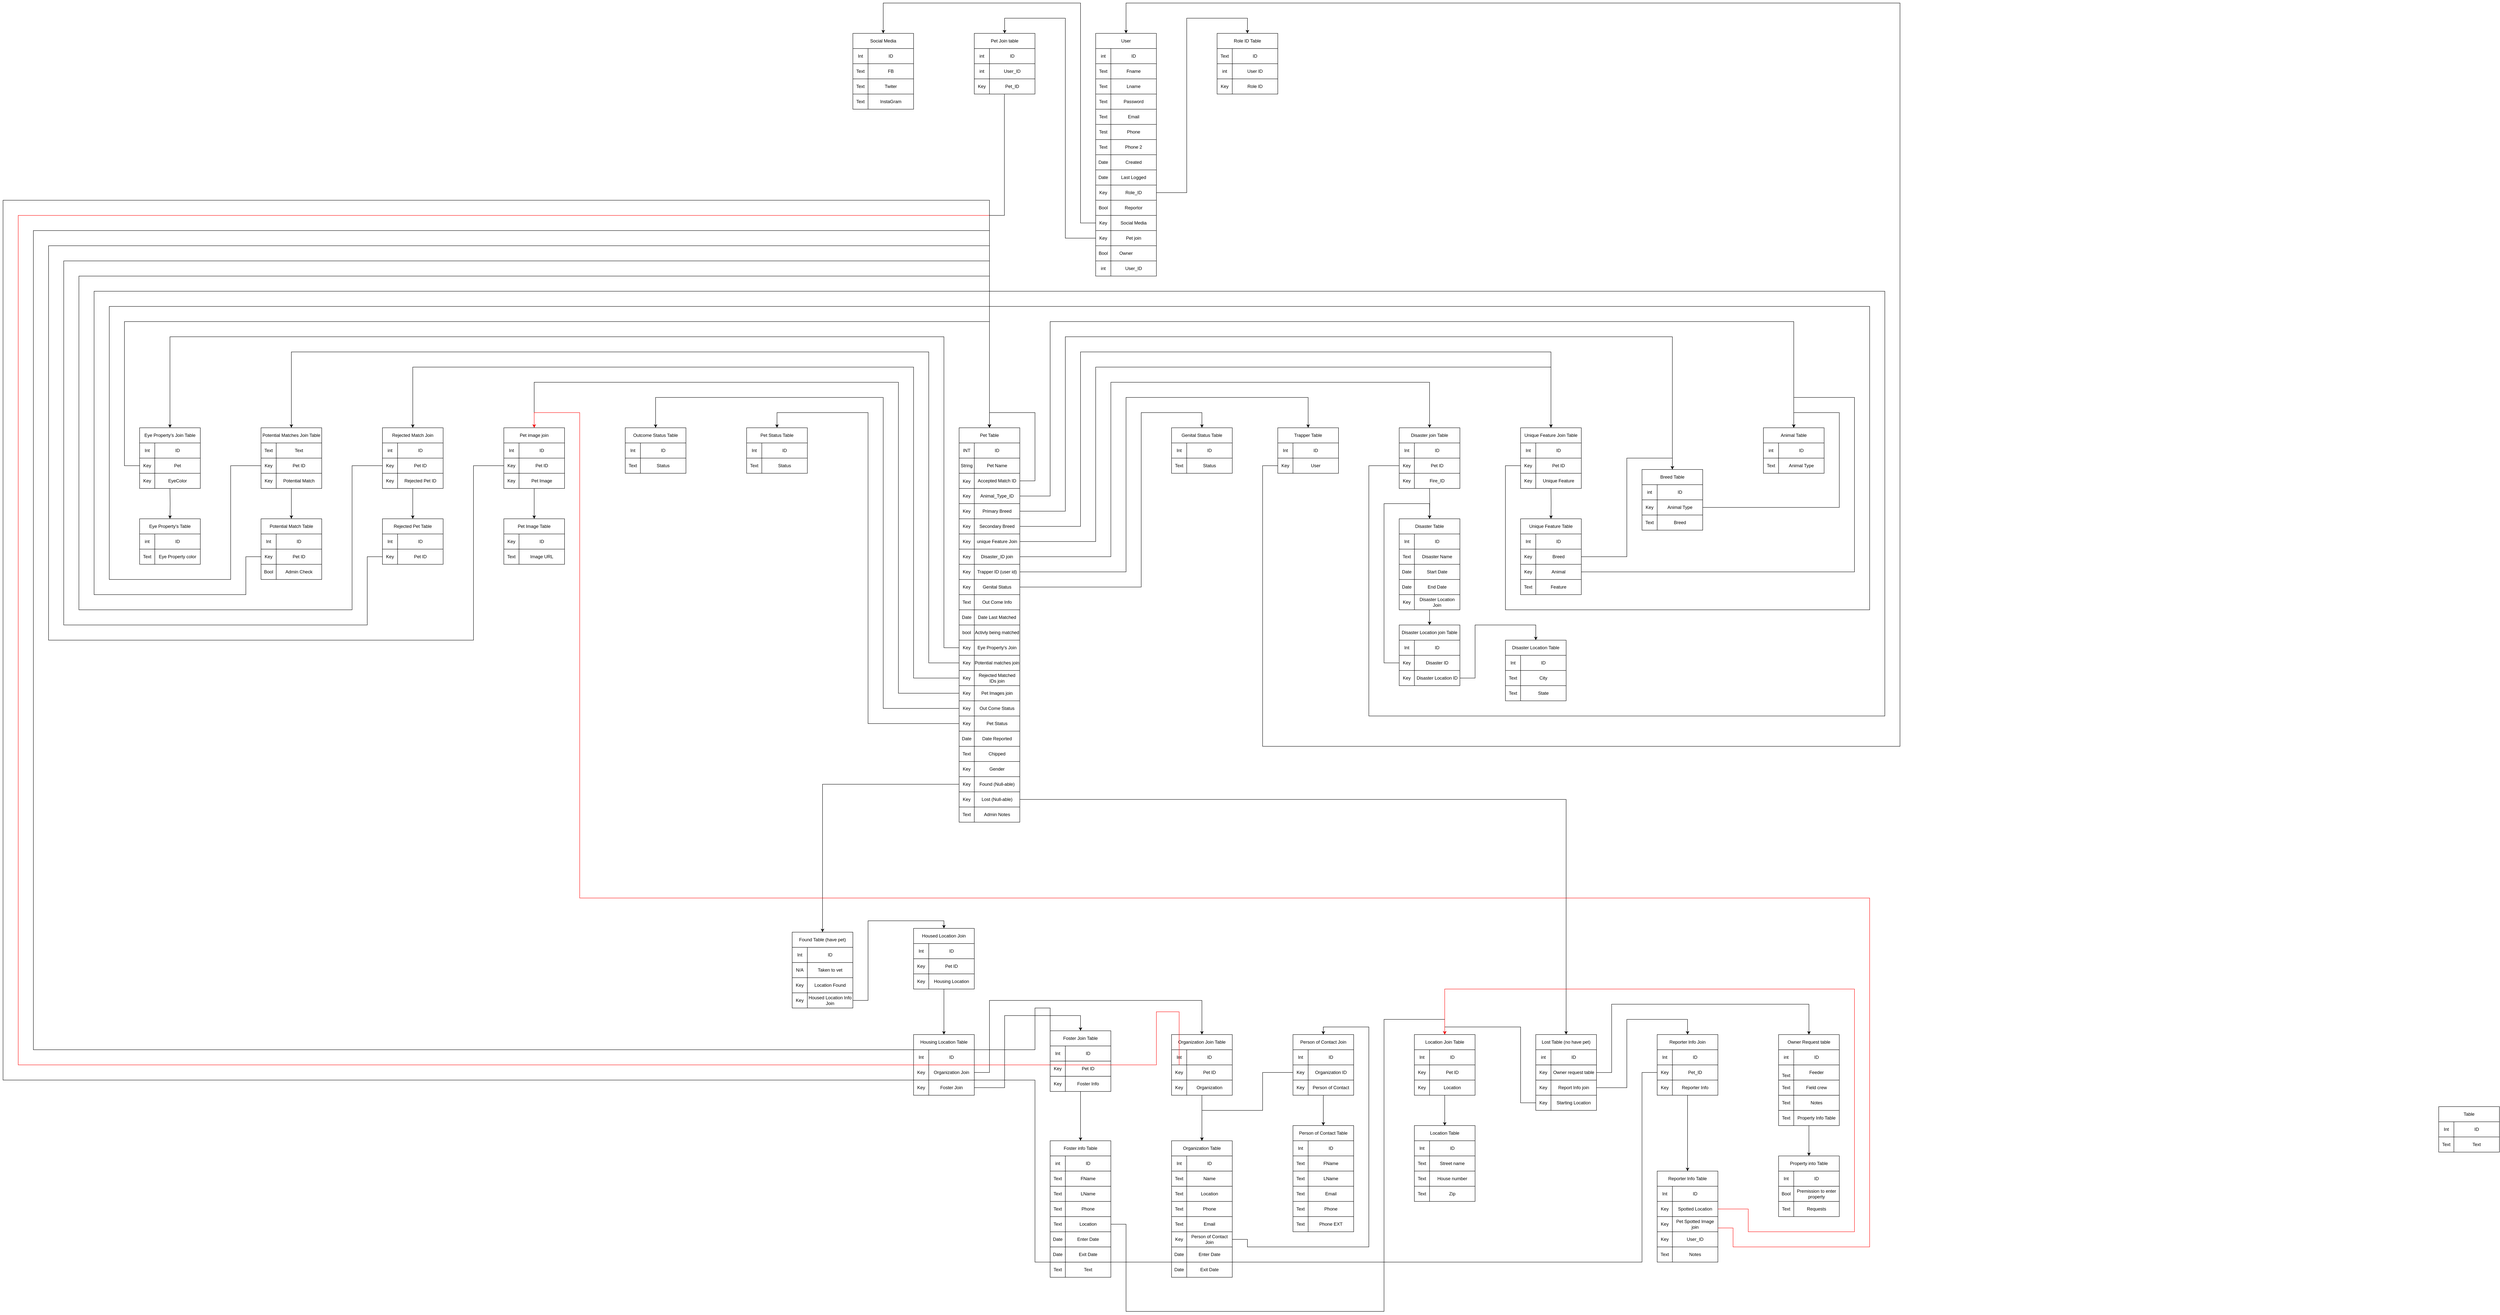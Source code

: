 <mxfile version="13.10.5" type="github">
  <diagram id="zTmtTd7neOy6DIzu7sHP" name="Page-1">
    <mxGraphModel dx="4340" dy="1973" grid="1" gridSize="10" guides="1" tooltips="1" connect="1" arrows="1" fold="1" page="1" pageScale="1" pageWidth="850" pageHeight="1100" math="0" shadow="0">
      <root>
        <mxCell id="0" />
        <mxCell id="1" parent="0" />
        <mxCell id="1dCuARmQQFrfibx1cBCv-2" value="Genital Status Table" style="rounded=0;whiteSpace=wrap;html=1;fillColor=#FFFFFF;" parent="1" vertex="1">
          <mxGeometry x="840" y="40" width="160" height="40" as="geometry" />
        </mxCell>
        <mxCell id="1TDYrzWobA5GGV8SR7Ec-72" value="&lt;div&gt;Outcome Status Table&lt;/div&gt;" style="rounded=0;whiteSpace=wrap;html=1;fillColor=#FFFFFF;" parent="1" vertex="1">
          <mxGeometry x="-600" y="40" width="160" height="40" as="geometry" />
        </mxCell>
        <mxCell id="1TDYrzWobA5GGV8SR7Ec-73" value="Reporter Info Join" style="rounded=0;whiteSpace=wrap;html=1;fillColor=#FFFFFF;" parent="1" vertex="1">
          <mxGeometry x="2120" y="1640" width="160" height="40" as="geometry" />
        </mxCell>
        <mxCell id="1TDYrzWobA5GGV8SR7Ec-75" value="Owner Request table" style="rounded=0;whiteSpace=wrap;html=1;fillColor=#FFFFFF;" parent="1" vertex="1">
          <mxGeometry x="2440" y="1640.09" width="160" height="40" as="geometry" />
        </mxCell>
        <mxCell id="1TDYrzWobA5GGV8SR7Ec-81" value="&lt;div&gt;User&lt;br&gt;&lt;/div&gt;" style="rounded=0;whiteSpace=wrap;html=1;fillColor=#FFFFFF;" parent="1" vertex="1">
          <mxGeometry x="640" y="-1000" width="160" height="40" as="geometry" />
        </mxCell>
        <mxCell id="1TDYrzWobA5GGV8SR7Ec-84" value="Role ID Table" style="rounded=0;whiteSpace=wrap;html=1;fillColor=#FFFFFF;" parent="1" vertex="1">
          <mxGeometry x="960" y="-1000" width="160" height="40" as="geometry" />
        </mxCell>
        <mxCell id="1TDYrzWobA5GGV8SR7Ec-87" value="Unique Feature Join Table" style="rounded=0;whiteSpace=wrap;html=1;fillColor=#FFFFFF;" parent="1" vertex="1">
          <mxGeometry x="1760" y="40" width="160" height="40" as="geometry" />
        </mxCell>
        <mxCell id="1TDYrzWobA5GGV8SR7Ec-90" value="Foster info Table" style="rounded=0;whiteSpace=wrap;html=1;fillColor=#FFFFFF;" parent="1" vertex="1">
          <mxGeometry x="520" y="1920.06" width="160" height="40" as="geometry" />
        </mxCell>
        <mxCell id="1TDYrzWobA5GGV8SR7Ec-91" value="Pet image join" style="rounded=0;whiteSpace=wrap;html=1;fillColor=#FFFFFF;" parent="1" vertex="1">
          <mxGeometry x="-920" y="40" width="160" height="40" as="geometry" />
        </mxCell>
        <mxCell id="1TDYrzWobA5GGV8SR7Ec-92" value="Pet Status Table" style="rounded=0;whiteSpace=wrap;html=1;fillColor=#FFFFFF;" parent="1" vertex="1">
          <mxGeometry x="-280" y="40" width="160" height="40" as="geometry" />
        </mxCell>
        <mxCell id="1TDYrzWobA5GGV8SR7Ec-93" value="" style="group" parent="1" vertex="1" connectable="0">
          <mxGeometry x="2400" y="120" width="160" height="40" as="geometry" />
        </mxCell>
        <mxCell id="1TDYrzWobA5GGV8SR7Ec-94" value="" style="group" parent="1TDYrzWobA5GGV8SR7Ec-93" vertex="1" connectable="0">
          <mxGeometry width="160" height="40" as="geometry" />
        </mxCell>
        <mxCell id="1TDYrzWobA5GGV8SR7Ec-95" value="" style="rounded=0;whiteSpace=wrap;html=1;" parent="1TDYrzWobA5GGV8SR7Ec-94" vertex="1">
          <mxGeometry width="160" height="40" as="geometry" />
        </mxCell>
        <mxCell id="1TDYrzWobA5GGV8SR7Ec-96" value="" style="endArrow=none;html=1;entryX=0.25;entryY=0;entryDx=0;entryDy=0;exitX=0.25;exitY=1;exitDx=0;exitDy=0;" parent="1TDYrzWobA5GGV8SR7Ec-94" source="1TDYrzWobA5GGV8SR7Ec-95" target="1TDYrzWobA5GGV8SR7Ec-95" edge="1">
          <mxGeometry width="50" height="50" relative="1" as="geometry">
            <mxPoint x="26.667" y="40" as="sourcePoint" />
            <mxPoint x="26.667" as="targetPoint" />
          </mxGeometry>
        </mxCell>
        <mxCell id="1TDYrzWobA5GGV8SR7Ec-97" value="Text" style="text;html=1;strokeColor=none;fillColor=none;align=center;verticalAlign=middle;whiteSpace=wrap;rounded=0;" parent="1TDYrzWobA5GGV8SR7Ec-94" vertex="1">
          <mxGeometry width="40" height="40" as="geometry" />
        </mxCell>
        <mxCell id="1TDYrzWobA5GGV8SR7Ec-98" value="Animal Type" style="text;html=1;strokeColor=none;fillColor=none;align=center;verticalAlign=middle;whiteSpace=wrap;rounded=0;" parent="1TDYrzWobA5GGV8SR7Ec-94" vertex="1">
          <mxGeometry x="40" width="120" height="40" as="geometry" />
        </mxCell>
        <mxCell id="1TDYrzWobA5GGV8SR7Ec-99" value="" style="group" parent="1" vertex="1" connectable="0">
          <mxGeometry x="640" y="-920" width="160" height="40" as="geometry" />
        </mxCell>
        <mxCell id="1TDYrzWobA5GGV8SR7Ec-100" value="" style="group" parent="1TDYrzWobA5GGV8SR7Ec-99" vertex="1" connectable="0">
          <mxGeometry width="160" height="40" as="geometry" />
        </mxCell>
        <mxCell id="1TDYrzWobA5GGV8SR7Ec-101" value="" style="rounded=0;whiteSpace=wrap;html=1;" parent="1TDYrzWobA5GGV8SR7Ec-100" vertex="1">
          <mxGeometry width="160" height="40" as="geometry" />
        </mxCell>
        <mxCell id="1TDYrzWobA5GGV8SR7Ec-102" value="" style="endArrow=none;html=1;entryX=0.25;entryY=0;entryDx=0;entryDy=0;exitX=0.25;exitY=1;exitDx=0;exitDy=0;" parent="1TDYrzWobA5GGV8SR7Ec-100" source="1TDYrzWobA5GGV8SR7Ec-101" target="1TDYrzWobA5GGV8SR7Ec-101" edge="1">
          <mxGeometry width="50" height="50" relative="1" as="geometry">
            <mxPoint x="26.667" y="40" as="sourcePoint" />
            <mxPoint x="26.667" as="targetPoint" />
          </mxGeometry>
        </mxCell>
        <mxCell id="1TDYrzWobA5GGV8SR7Ec-103" value="Text" style="text;html=1;strokeColor=none;fillColor=none;align=center;verticalAlign=middle;whiteSpace=wrap;rounded=0;" parent="1TDYrzWobA5GGV8SR7Ec-100" vertex="1">
          <mxGeometry width="40" height="40" as="geometry" />
        </mxCell>
        <mxCell id="1TDYrzWobA5GGV8SR7Ec-104" value="Fname" style="text;html=1;strokeColor=none;fillColor=none;align=center;verticalAlign=middle;whiteSpace=wrap;rounded=0;" parent="1TDYrzWobA5GGV8SR7Ec-100" vertex="1">
          <mxGeometry x="40" width="120" height="40" as="geometry" />
        </mxCell>
        <mxCell id="1TDYrzWobA5GGV8SR7Ec-105" value="" style="group" parent="1" vertex="1" connectable="0">
          <mxGeometry x="640" y="-960" width="160" height="40" as="geometry" />
        </mxCell>
        <mxCell id="1TDYrzWobA5GGV8SR7Ec-106" value="" style="group" parent="1TDYrzWobA5GGV8SR7Ec-105" vertex="1" connectable="0">
          <mxGeometry width="160" height="40" as="geometry" />
        </mxCell>
        <mxCell id="1TDYrzWobA5GGV8SR7Ec-107" value="" style="rounded=0;whiteSpace=wrap;html=1;" parent="1TDYrzWobA5GGV8SR7Ec-106" vertex="1">
          <mxGeometry width="160" height="40" as="geometry" />
        </mxCell>
        <mxCell id="1TDYrzWobA5GGV8SR7Ec-108" value="" style="endArrow=none;html=1;entryX=0.25;entryY=0;entryDx=0;entryDy=0;exitX=0.25;exitY=1;exitDx=0;exitDy=0;" parent="1TDYrzWobA5GGV8SR7Ec-106" source="1TDYrzWobA5GGV8SR7Ec-107" target="1TDYrzWobA5GGV8SR7Ec-107" edge="1">
          <mxGeometry width="50" height="50" relative="1" as="geometry">
            <mxPoint x="26.667" y="40" as="sourcePoint" />
            <mxPoint x="26.667" as="targetPoint" />
          </mxGeometry>
        </mxCell>
        <mxCell id="1TDYrzWobA5GGV8SR7Ec-109" value="int" style="text;html=1;strokeColor=none;fillColor=none;align=center;verticalAlign=middle;whiteSpace=wrap;rounded=0;" parent="1TDYrzWobA5GGV8SR7Ec-106" vertex="1">
          <mxGeometry width="40" height="40" as="geometry" />
        </mxCell>
        <mxCell id="1TDYrzWobA5GGV8SR7Ec-110" value="ID" style="text;html=1;strokeColor=none;fillColor=none;align=center;verticalAlign=middle;whiteSpace=wrap;rounded=0;" parent="1TDYrzWobA5GGV8SR7Ec-106" vertex="1">
          <mxGeometry x="40" width="120" height="40" as="geometry" />
        </mxCell>
        <mxCell id="eGGPE0T3j5p5NHTqzrCn-21" value="" style="group" parent="1" vertex="1" connectable="0">
          <mxGeometry x="640" y="-600" width="160" height="40" as="geometry" />
        </mxCell>
        <mxCell id="eGGPE0T3j5p5NHTqzrCn-22" value="" style="rounded=0;whiteSpace=wrap;html=1;" parent="eGGPE0T3j5p5NHTqzrCn-21" vertex="1">
          <mxGeometry width="160" height="40" as="geometry" />
        </mxCell>
        <mxCell id="eGGPE0T3j5p5NHTqzrCn-23" value="" style="endArrow=none;html=1;entryX=0.25;entryY=0;entryDx=0;entryDy=0;exitX=0.25;exitY=1;exitDx=0;exitDy=0;" parent="eGGPE0T3j5p5NHTqzrCn-21" source="eGGPE0T3j5p5NHTqzrCn-22" target="eGGPE0T3j5p5NHTqzrCn-22" edge="1">
          <mxGeometry width="50" height="50" relative="1" as="geometry">
            <mxPoint x="26.667" y="40" as="sourcePoint" />
            <mxPoint x="26.667" as="targetPoint" />
          </mxGeometry>
        </mxCell>
        <mxCell id="eGGPE0T3j5p5NHTqzrCn-24" value="Key" style="text;html=1;strokeColor=none;fillColor=none;align=center;verticalAlign=middle;whiteSpace=wrap;rounded=0;" parent="eGGPE0T3j5p5NHTqzrCn-21" vertex="1">
          <mxGeometry width="40" height="40" as="geometry" />
        </mxCell>
        <mxCell id="eGGPE0T3j5p5NHTqzrCn-25" value="Role_ID" style="text;html=1;strokeColor=none;fillColor=none;align=center;verticalAlign=middle;whiteSpace=wrap;rounded=0;" parent="eGGPE0T3j5p5NHTqzrCn-21" vertex="1">
          <mxGeometry x="40" width="120" height="40" as="geometry" />
        </mxCell>
        <mxCell id="eGGPE0T3j5p5NHTqzrCn-26" value="" style="group" parent="1" vertex="1" connectable="0">
          <mxGeometry x="640" y="-640" width="160" height="40" as="geometry" />
        </mxCell>
        <mxCell id="eGGPE0T3j5p5NHTqzrCn-27" value="" style="rounded=0;whiteSpace=wrap;html=1;" parent="eGGPE0T3j5p5NHTqzrCn-26" vertex="1">
          <mxGeometry width="160" height="40" as="geometry" />
        </mxCell>
        <mxCell id="eGGPE0T3j5p5NHTqzrCn-28" value="" style="endArrow=none;html=1;entryX=0.25;entryY=0;entryDx=0;entryDy=0;exitX=0.25;exitY=1;exitDx=0;exitDy=0;" parent="eGGPE0T3j5p5NHTqzrCn-26" source="eGGPE0T3j5p5NHTqzrCn-27" target="eGGPE0T3j5p5NHTqzrCn-27" edge="1">
          <mxGeometry width="50" height="50" relative="1" as="geometry">
            <mxPoint x="26.667" y="40" as="sourcePoint" />
            <mxPoint x="26.667" as="targetPoint" />
          </mxGeometry>
        </mxCell>
        <mxCell id="eGGPE0T3j5p5NHTqzrCn-29" value="Date" style="text;html=1;strokeColor=none;fillColor=none;align=center;verticalAlign=middle;whiteSpace=wrap;rounded=0;" parent="eGGPE0T3j5p5NHTqzrCn-26" vertex="1">
          <mxGeometry width="40" height="40" as="geometry" />
        </mxCell>
        <mxCell id="eGGPE0T3j5p5NHTqzrCn-30" value="Last Logged" style="text;html=1;strokeColor=none;fillColor=none;align=center;verticalAlign=middle;whiteSpace=wrap;rounded=0;" parent="eGGPE0T3j5p5NHTqzrCn-26" vertex="1">
          <mxGeometry x="40" width="120" height="40" as="geometry" />
        </mxCell>
        <mxCell id="eGGPE0T3j5p5NHTqzrCn-31" value="" style="group" parent="1" vertex="1" connectable="0">
          <mxGeometry x="640" y="-680" width="160" height="40" as="geometry" />
        </mxCell>
        <mxCell id="eGGPE0T3j5p5NHTqzrCn-32" value="" style="rounded=0;whiteSpace=wrap;html=1;" parent="eGGPE0T3j5p5NHTqzrCn-31" vertex="1">
          <mxGeometry width="160" height="40" as="geometry" />
        </mxCell>
        <mxCell id="eGGPE0T3j5p5NHTqzrCn-33" value="" style="endArrow=none;html=1;entryX=0.25;entryY=0;entryDx=0;entryDy=0;exitX=0.25;exitY=1;exitDx=0;exitDy=0;" parent="eGGPE0T3j5p5NHTqzrCn-31" source="eGGPE0T3j5p5NHTqzrCn-32" target="eGGPE0T3j5p5NHTqzrCn-32" edge="1">
          <mxGeometry width="50" height="50" relative="1" as="geometry">
            <mxPoint x="26.667" y="40" as="sourcePoint" />
            <mxPoint x="26.667" as="targetPoint" />
          </mxGeometry>
        </mxCell>
        <mxCell id="eGGPE0T3j5p5NHTqzrCn-34" value="Date" style="text;html=1;strokeColor=none;fillColor=none;align=center;verticalAlign=middle;whiteSpace=wrap;rounded=0;" parent="eGGPE0T3j5p5NHTqzrCn-31" vertex="1">
          <mxGeometry width="40" height="40" as="geometry" />
        </mxCell>
        <mxCell id="eGGPE0T3j5p5NHTqzrCn-35" value="Created" style="text;html=1;strokeColor=none;fillColor=none;align=center;verticalAlign=middle;whiteSpace=wrap;rounded=0;" parent="eGGPE0T3j5p5NHTqzrCn-31" vertex="1">
          <mxGeometry x="40" width="120" height="40" as="geometry" />
        </mxCell>
        <mxCell id="eGGPE0T3j5p5NHTqzrCn-41" value="" style="group" parent="1" vertex="1" connectable="0">
          <mxGeometry x="640" y="-760" width="160" height="40" as="geometry" />
        </mxCell>
        <mxCell id="eGGPE0T3j5p5NHTqzrCn-42" value="" style="rounded=0;whiteSpace=wrap;html=1;" parent="eGGPE0T3j5p5NHTqzrCn-41" vertex="1">
          <mxGeometry width="160" height="40" as="geometry" />
        </mxCell>
        <mxCell id="eGGPE0T3j5p5NHTqzrCn-43" value="" style="endArrow=none;html=1;entryX=0.25;entryY=0;entryDx=0;entryDy=0;exitX=0.25;exitY=1;exitDx=0;exitDy=0;" parent="eGGPE0T3j5p5NHTqzrCn-41" source="eGGPE0T3j5p5NHTqzrCn-42" target="eGGPE0T3j5p5NHTqzrCn-42" edge="1">
          <mxGeometry width="50" height="50" relative="1" as="geometry">
            <mxPoint x="26.667" y="40" as="sourcePoint" />
            <mxPoint x="26.667" as="targetPoint" />
          </mxGeometry>
        </mxCell>
        <mxCell id="eGGPE0T3j5p5NHTqzrCn-44" value="Test" style="text;html=1;strokeColor=none;fillColor=none;align=center;verticalAlign=middle;whiteSpace=wrap;rounded=0;" parent="eGGPE0T3j5p5NHTqzrCn-41" vertex="1">
          <mxGeometry width="40" height="40" as="geometry" />
        </mxCell>
        <mxCell id="eGGPE0T3j5p5NHTqzrCn-45" value="Phone" style="text;html=1;strokeColor=none;fillColor=none;align=center;verticalAlign=middle;whiteSpace=wrap;rounded=0;" parent="eGGPE0T3j5p5NHTqzrCn-41" vertex="1">
          <mxGeometry x="40" width="120" height="40" as="geometry" />
        </mxCell>
        <mxCell id="eGGPE0T3j5p5NHTqzrCn-46" value="" style="group" parent="1" vertex="1" connectable="0">
          <mxGeometry x="640" y="-800" width="160" height="40" as="geometry" />
        </mxCell>
        <mxCell id="eGGPE0T3j5p5NHTqzrCn-47" value="" style="rounded=0;whiteSpace=wrap;html=1;" parent="eGGPE0T3j5p5NHTqzrCn-46" vertex="1">
          <mxGeometry width="160" height="40" as="geometry" />
        </mxCell>
        <mxCell id="eGGPE0T3j5p5NHTqzrCn-48" value="" style="endArrow=none;html=1;entryX=0.25;entryY=0;entryDx=0;entryDy=0;exitX=0.25;exitY=1;exitDx=0;exitDy=0;" parent="eGGPE0T3j5p5NHTqzrCn-46" source="eGGPE0T3j5p5NHTqzrCn-47" target="eGGPE0T3j5p5NHTqzrCn-47" edge="1">
          <mxGeometry width="50" height="50" relative="1" as="geometry">
            <mxPoint x="26.667" y="40" as="sourcePoint" />
            <mxPoint x="26.667" as="targetPoint" />
          </mxGeometry>
        </mxCell>
        <mxCell id="eGGPE0T3j5p5NHTqzrCn-49" value="Text" style="text;html=1;strokeColor=none;fillColor=none;align=center;verticalAlign=middle;whiteSpace=wrap;rounded=0;" parent="eGGPE0T3j5p5NHTqzrCn-46" vertex="1">
          <mxGeometry width="40" height="40" as="geometry" />
        </mxCell>
        <mxCell id="eGGPE0T3j5p5NHTqzrCn-50" value="Email" style="text;html=1;strokeColor=none;fillColor=none;align=center;verticalAlign=middle;whiteSpace=wrap;rounded=0;" parent="eGGPE0T3j5p5NHTqzrCn-46" vertex="1">
          <mxGeometry x="40" width="120" height="40" as="geometry" />
        </mxCell>
        <mxCell id="eGGPE0T3j5p5NHTqzrCn-51" value="" style="group" parent="1" vertex="1" connectable="0">
          <mxGeometry x="640" y="-840" width="160" height="40" as="geometry" />
        </mxCell>
        <mxCell id="eGGPE0T3j5p5NHTqzrCn-52" value="" style="rounded=0;whiteSpace=wrap;html=1;" parent="eGGPE0T3j5p5NHTqzrCn-51" vertex="1">
          <mxGeometry width="160" height="40" as="geometry" />
        </mxCell>
        <mxCell id="eGGPE0T3j5p5NHTqzrCn-53" value="" style="endArrow=none;html=1;entryX=0.25;entryY=0;entryDx=0;entryDy=0;exitX=0.25;exitY=1;exitDx=0;exitDy=0;" parent="eGGPE0T3j5p5NHTqzrCn-51" source="eGGPE0T3j5p5NHTqzrCn-52" target="eGGPE0T3j5p5NHTqzrCn-52" edge="1">
          <mxGeometry width="50" height="50" relative="1" as="geometry">
            <mxPoint x="26.667" y="40" as="sourcePoint" />
            <mxPoint x="26.667" as="targetPoint" />
          </mxGeometry>
        </mxCell>
        <mxCell id="eGGPE0T3j5p5NHTqzrCn-54" value="Text" style="text;html=1;strokeColor=none;fillColor=none;align=center;verticalAlign=middle;whiteSpace=wrap;rounded=0;" parent="eGGPE0T3j5p5NHTqzrCn-51" vertex="1">
          <mxGeometry width="40" height="40" as="geometry" />
        </mxCell>
        <mxCell id="eGGPE0T3j5p5NHTqzrCn-55" value="Password" style="text;html=1;strokeColor=none;fillColor=none;align=center;verticalAlign=middle;whiteSpace=wrap;rounded=0;" parent="eGGPE0T3j5p5NHTqzrCn-51" vertex="1">
          <mxGeometry x="40" width="120" height="40" as="geometry" />
        </mxCell>
        <mxCell id="eGGPE0T3j5p5NHTqzrCn-56" value="" style="group" parent="1" vertex="1" connectable="0">
          <mxGeometry x="640" y="-880" width="160" height="40" as="geometry" />
        </mxCell>
        <mxCell id="eGGPE0T3j5p5NHTqzrCn-57" value="" style="rounded=0;whiteSpace=wrap;html=1;" parent="eGGPE0T3j5p5NHTqzrCn-56" vertex="1">
          <mxGeometry width="160" height="40" as="geometry" />
        </mxCell>
        <mxCell id="eGGPE0T3j5p5NHTqzrCn-58" value="" style="endArrow=none;html=1;entryX=0.25;entryY=0;entryDx=0;entryDy=0;exitX=0.25;exitY=1;exitDx=0;exitDy=0;" parent="eGGPE0T3j5p5NHTqzrCn-56" source="eGGPE0T3j5p5NHTqzrCn-57" target="eGGPE0T3j5p5NHTqzrCn-57" edge="1">
          <mxGeometry width="50" height="50" relative="1" as="geometry">
            <mxPoint x="26.667" y="40" as="sourcePoint" />
            <mxPoint x="26.667" as="targetPoint" />
          </mxGeometry>
        </mxCell>
        <mxCell id="eGGPE0T3j5p5NHTqzrCn-59" value="Text" style="text;html=1;strokeColor=none;fillColor=none;align=center;verticalAlign=middle;whiteSpace=wrap;rounded=0;" parent="eGGPE0T3j5p5NHTqzrCn-56" vertex="1">
          <mxGeometry width="40" height="40" as="geometry" />
        </mxCell>
        <mxCell id="eGGPE0T3j5p5NHTqzrCn-60" value="Lname" style="text;html=1;strokeColor=none;fillColor=none;align=center;verticalAlign=middle;whiteSpace=wrap;rounded=0;" parent="eGGPE0T3j5p5NHTqzrCn-56" vertex="1">
          <mxGeometry x="40" width="120" height="40" as="geometry" />
        </mxCell>
        <mxCell id="eGGPE0T3j5p5NHTqzrCn-61" value="" style="group" parent="1" vertex="1" connectable="0">
          <mxGeometry x="960" y="-960" width="160" height="40" as="geometry" />
        </mxCell>
        <mxCell id="eGGPE0T3j5p5NHTqzrCn-62" value="" style="rounded=0;whiteSpace=wrap;html=1;" parent="eGGPE0T3j5p5NHTqzrCn-61" vertex="1">
          <mxGeometry width="160" height="40" as="geometry" />
        </mxCell>
        <mxCell id="eGGPE0T3j5p5NHTqzrCn-63" value="" style="endArrow=none;html=1;entryX=0.25;entryY=0;entryDx=0;entryDy=0;exitX=0.25;exitY=1;exitDx=0;exitDy=0;" parent="eGGPE0T3j5p5NHTqzrCn-61" source="eGGPE0T3j5p5NHTqzrCn-62" target="eGGPE0T3j5p5NHTqzrCn-62" edge="1">
          <mxGeometry width="50" height="50" relative="1" as="geometry">
            <mxPoint x="26.667" y="40" as="sourcePoint" />
            <mxPoint x="26.667" as="targetPoint" />
          </mxGeometry>
        </mxCell>
        <mxCell id="eGGPE0T3j5p5NHTqzrCn-64" value="Text" style="text;html=1;strokeColor=none;fillColor=none;align=center;verticalAlign=middle;whiteSpace=wrap;rounded=0;" parent="eGGPE0T3j5p5NHTqzrCn-61" vertex="1">
          <mxGeometry width="40" height="40" as="geometry" />
        </mxCell>
        <mxCell id="eGGPE0T3j5p5NHTqzrCn-65" value="Text" style="text;html=1;strokeColor=none;fillColor=none;align=center;verticalAlign=middle;whiteSpace=wrap;rounded=0;" parent="eGGPE0T3j5p5NHTqzrCn-61" vertex="1">
          <mxGeometry x="40" width="120" height="40" as="geometry" />
        </mxCell>
        <mxCell id="eGGPE0T3j5p5NHTqzrCn-66" value="" style="group" parent="1" vertex="1" connectable="0">
          <mxGeometry x="320" y="-920" width="160" height="40" as="geometry" />
        </mxCell>
        <mxCell id="eGGPE0T3j5p5NHTqzrCn-67" value="" style="rounded=0;whiteSpace=wrap;html=1;" parent="eGGPE0T3j5p5NHTqzrCn-66" vertex="1">
          <mxGeometry width="160" height="40" as="geometry" />
        </mxCell>
        <mxCell id="eGGPE0T3j5p5NHTqzrCn-68" value="" style="endArrow=none;html=1;entryX=0.25;entryY=0;entryDx=0;entryDy=0;exitX=0.25;exitY=1;exitDx=0;exitDy=0;" parent="eGGPE0T3j5p5NHTqzrCn-66" source="eGGPE0T3j5p5NHTqzrCn-67" target="eGGPE0T3j5p5NHTqzrCn-67" edge="1">
          <mxGeometry width="50" height="50" relative="1" as="geometry">
            <mxPoint x="26.667" y="40" as="sourcePoint" />
            <mxPoint x="26.667" as="targetPoint" />
          </mxGeometry>
        </mxCell>
        <mxCell id="eGGPE0T3j5p5NHTqzrCn-69" value="int" style="text;html=1;strokeColor=none;fillColor=none;align=center;verticalAlign=middle;whiteSpace=wrap;rounded=0;" parent="eGGPE0T3j5p5NHTqzrCn-66" vertex="1">
          <mxGeometry width="40" height="40" as="geometry" />
        </mxCell>
        <mxCell id="eGGPE0T3j5p5NHTqzrCn-70" value="User_ID" style="text;html=1;strokeColor=none;fillColor=none;align=center;verticalAlign=middle;whiteSpace=wrap;rounded=0;" parent="eGGPE0T3j5p5NHTqzrCn-66" vertex="1">
          <mxGeometry x="40" width="120" height="40" as="geometry" />
        </mxCell>
        <mxCell id="eGGPE0T3j5p5NHTqzrCn-71" value="" style="group" parent="1" vertex="1" connectable="0">
          <mxGeometry x="320" y="-960" width="160" height="40" as="geometry" />
        </mxCell>
        <mxCell id="eGGPE0T3j5p5NHTqzrCn-72" value="" style="rounded=0;whiteSpace=wrap;html=1;" parent="eGGPE0T3j5p5NHTqzrCn-71" vertex="1">
          <mxGeometry width="160" height="40" as="geometry" />
        </mxCell>
        <mxCell id="eGGPE0T3j5p5NHTqzrCn-73" value="" style="endArrow=none;html=1;entryX=0.25;entryY=0;entryDx=0;entryDy=0;exitX=0.25;exitY=1;exitDx=0;exitDy=0;" parent="eGGPE0T3j5p5NHTqzrCn-71" source="eGGPE0T3j5p5NHTqzrCn-72" target="eGGPE0T3j5p5NHTqzrCn-72" edge="1">
          <mxGeometry width="50" height="50" relative="1" as="geometry">
            <mxPoint x="26.667" y="40" as="sourcePoint" />
            <mxPoint x="26.667" as="targetPoint" />
          </mxGeometry>
        </mxCell>
        <mxCell id="eGGPE0T3j5p5NHTqzrCn-74" value="int" style="text;html=1;strokeColor=none;fillColor=none;align=center;verticalAlign=middle;whiteSpace=wrap;rounded=0;" parent="eGGPE0T3j5p5NHTqzrCn-71" vertex="1">
          <mxGeometry width="40" height="40" as="geometry" />
        </mxCell>
        <mxCell id="eGGPE0T3j5p5NHTqzrCn-75" value="ID" style="text;html=1;strokeColor=none;fillColor=none;align=center;verticalAlign=middle;whiteSpace=wrap;rounded=0;" parent="eGGPE0T3j5p5NHTqzrCn-71" vertex="1">
          <mxGeometry x="40" width="120" height="40" as="geometry" />
        </mxCell>
        <mxCell id="eGGPE0T3j5p5NHTqzrCn-81" value="" style="group" parent="1" vertex="1" connectable="0">
          <mxGeometry x="640" y="-520" width="160" height="40" as="geometry" />
        </mxCell>
        <mxCell id="eGGPE0T3j5p5NHTqzrCn-82" value="" style="rounded=0;whiteSpace=wrap;html=1;" parent="eGGPE0T3j5p5NHTqzrCn-81" vertex="1">
          <mxGeometry width="160" height="40" as="geometry" />
        </mxCell>
        <mxCell id="eGGPE0T3j5p5NHTqzrCn-83" value="" style="endArrow=none;html=1;entryX=0.25;entryY=0;entryDx=0;entryDy=0;exitX=0.25;exitY=1;exitDx=0;exitDy=0;" parent="eGGPE0T3j5p5NHTqzrCn-81" source="eGGPE0T3j5p5NHTqzrCn-82" target="eGGPE0T3j5p5NHTqzrCn-82" edge="1">
          <mxGeometry width="50" height="50" relative="1" as="geometry">
            <mxPoint x="26.667" y="40" as="sourcePoint" />
            <mxPoint x="26.667" as="targetPoint" />
          </mxGeometry>
        </mxCell>
        <mxCell id="eGGPE0T3j5p5NHTqzrCn-84" value="Key" style="text;html=1;strokeColor=none;fillColor=none;align=center;verticalAlign=middle;whiteSpace=wrap;rounded=0;" parent="eGGPE0T3j5p5NHTqzrCn-81" vertex="1">
          <mxGeometry width="40" height="40" as="geometry" />
        </mxCell>
        <mxCell id="eGGPE0T3j5p5NHTqzrCn-85" value="Social Media" style="text;html=1;strokeColor=none;fillColor=none;align=center;verticalAlign=middle;whiteSpace=wrap;rounded=0;" parent="eGGPE0T3j5p5NHTqzrCn-81" vertex="1">
          <mxGeometry x="40" width="120" height="40" as="geometry" />
        </mxCell>
        <mxCell id="eGGPE0T3j5p5NHTqzrCn-91" value="" style="group" parent="1" vertex="1" connectable="0">
          <mxGeometry x="640" y="-480" width="160" height="40" as="geometry" />
        </mxCell>
        <mxCell id="eGGPE0T3j5p5NHTqzrCn-92" value="" style="rounded=0;whiteSpace=wrap;html=1;" parent="eGGPE0T3j5p5NHTqzrCn-91" vertex="1">
          <mxGeometry width="160" height="40" as="geometry" />
        </mxCell>
        <mxCell id="eGGPE0T3j5p5NHTqzrCn-93" value="" style="endArrow=none;html=1;entryX=0.25;entryY=0;entryDx=0;entryDy=0;exitX=0.25;exitY=1;exitDx=0;exitDy=0;" parent="eGGPE0T3j5p5NHTqzrCn-91" source="eGGPE0T3j5p5NHTqzrCn-92" target="eGGPE0T3j5p5NHTqzrCn-92" edge="1">
          <mxGeometry width="50" height="50" relative="1" as="geometry">
            <mxPoint x="26.667" y="40" as="sourcePoint" />
            <mxPoint x="26.667" as="targetPoint" />
          </mxGeometry>
        </mxCell>
        <mxCell id="eGGPE0T3j5p5NHTqzrCn-94" value="Key" style="text;html=1;strokeColor=none;fillColor=none;align=center;verticalAlign=middle;whiteSpace=wrap;rounded=0;" parent="eGGPE0T3j5p5NHTqzrCn-91" vertex="1">
          <mxGeometry width="40" height="40" as="geometry" />
        </mxCell>
        <mxCell id="eGGPE0T3j5p5NHTqzrCn-95" value="Pet join" style="text;html=1;strokeColor=none;fillColor=none;align=center;verticalAlign=middle;whiteSpace=wrap;rounded=0;" parent="eGGPE0T3j5p5NHTqzrCn-91" vertex="1">
          <mxGeometry x="40" width="120" height="40" as="geometry" />
        </mxCell>
        <mxCell id="eGGPE0T3j5p5NHTqzrCn-96" value="" style="group" parent="1" vertex="1" connectable="0">
          <mxGeometry y="-840" width="160" height="40" as="geometry" />
        </mxCell>
        <mxCell id="eGGPE0T3j5p5NHTqzrCn-97" value="" style="rounded=0;whiteSpace=wrap;html=1;" parent="eGGPE0T3j5p5NHTqzrCn-96" vertex="1">
          <mxGeometry width="160" height="40" as="geometry" />
        </mxCell>
        <mxCell id="eGGPE0T3j5p5NHTqzrCn-98" value="" style="endArrow=none;html=1;entryX=0.25;entryY=0;entryDx=0;entryDy=0;exitX=0.25;exitY=1;exitDx=0;exitDy=0;" parent="eGGPE0T3j5p5NHTqzrCn-96" source="eGGPE0T3j5p5NHTqzrCn-97" target="eGGPE0T3j5p5NHTqzrCn-97" edge="1">
          <mxGeometry width="50" height="50" relative="1" as="geometry">
            <mxPoint x="26.667" y="40" as="sourcePoint" />
            <mxPoint x="26.667" as="targetPoint" />
          </mxGeometry>
        </mxCell>
        <mxCell id="eGGPE0T3j5p5NHTqzrCn-99" value="Text" style="text;html=1;strokeColor=none;fillColor=none;align=center;verticalAlign=middle;whiteSpace=wrap;rounded=0;" parent="eGGPE0T3j5p5NHTqzrCn-96" vertex="1">
          <mxGeometry width="40" height="40" as="geometry" />
        </mxCell>
        <mxCell id="eGGPE0T3j5p5NHTqzrCn-100" value="InstaGram" style="text;html=1;strokeColor=none;fillColor=none;align=center;verticalAlign=middle;whiteSpace=wrap;rounded=0;" parent="eGGPE0T3j5p5NHTqzrCn-96" vertex="1">
          <mxGeometry x="40" width="120" height="40" as="geometry" />
        </mxCell>
        <mxCell id="eGGPE0T3j5p5NHTqzrCn-101" value="" style="group" parent="1" vertex="1" connectable="0">
          <mxGeometry y="-880" width="160" height="40" as="geometry" />
        </mxCell>
        <mxCell id="eGGPE0T3j5p5NHTqzrCn-102" value="" style="rounded=0;whiteSpace=wrap;html=1;" parent="eGGPE0T3j5p5NHTqzrCn-101" vertex="1">
          <mxGeometry width="160" height="40" as="geometry" />
        </mxCell>
        <mxCell id="eGGPE0T3j5p5NHTqzrCn-103" value="" style="endArrow=none;html=1;entryX=0.25;entryY=0;entryDx=0;entryDy=0;exitX=0.25;exitY=1;exitDx=0;exitDy=0;" parent="eGGPE0T3j5p5NHTqzrCn-101" source="eGGPE0T3j5p5NHTqzrCn-102" target="eGGPE0T3j5p5NHTqzrCn-102" edge="1">
          <mxGeometry width="50" height="50" relative="1" as="geometry">
            <mxPoint x="26.667" y="40" as="sourcePoint" />
            <mxPoint x="26.667" as="targetPoint" />
          </mxGeometry>
        </mxCell>
        <mxCell id="eGGPE0T3j5p5NHTqzrCn-104" value="Text" style="text;html=1;strokeColor=none;fillColor=none;align=center;verticalAlign=middle;whiteSpace=wrap;rounded=0;" parent="eGGPE0T3j5p5NHTqzrCn-101" vertex="1">
          <mxGeometry width="40" height="40" as="geometry" />
        </mxCell>
        <mxCell id="eGGPE0T3j5p5NHTqzrCn-105" value="Twiter" style="text;html=1;strokeColor=none;fillColor=none;align=center;verticalAlign=middle;whiteSpace=wrap;rounded=0;" parent="eGGPE0T3j5p5NHTqzrCn-101" vertex="1">
          <mxGeometry x="40" width="120" height="40" as="geometry" />
        </mxCell>
        <mxCell id="eGGPE0T3j5p5NHTqzrCn-106" value="" style="group" parent="1" vertex="1" connectable="0">
          <mxGeometry y="-920" width="160" height="40" as="geometry" />
        </mxCell>
        <mxCell id="eGGPE0T3j5p5NHTqzrCn-107" value="" style="rounded=0;whiteSpace=wrap;html=1;" parent="eGGPE0T3j5p5NHTqzrCn-106" vertex="1">
          <mxGeometry width="160" height="40" as="geometry" />
        </mxCell>
        <mxCell id="eGGPE0T3j5p5NHTqzrCn-108" value="" style="endArrow=none;html=1;entryX=0.25;entryY=0;entryDx=0;entryDy=0;exitX=0.25;exitY=1;exitDx=0;exitDy=0;" parent="eGGPE0T3j5p5NHTqzrCn-106" source="eGGPE0T3j5p5NHTqzrCn-107" target="eGGPE0T3j5p5NHTqzrCn-107" edge="1">
          <mxGeometry width="50" height="50" relative="1" as="geometry">
            <mxPoint x="26.667" y="40" as="sourcePoint" />
            <mxPoint x="26.667" as="targetPoint" />
          </mxGeometry>
        </mxCell>
        <mxCell id="eGGPE0T3j5p5NHTqzrCn-109" value="Text" style="text;html=1;strokeColor=none;fillColor=none;align=center;verticalAlign=middle;whiteSpace=wrap;rounded=0;" parent="eGGPE0T3j5p5NHTqzrCn-106" vertex="1">
          <mxGeometry width="40" height="40" as="geometry" />
        </mxCell>
        <mxCell id="eGGPE0T3j5p5NHTqzrCn-110" value="FB" style="text;html=1;strokeColor=none;fillColor=none;align=center;verticalAlign=middle;whiteSpace=wrap;rounded=0;" parent="eGGPE0T3j5p5NHTqzrCn-106" vertex="1">
          <mxGeometry x="40" width="120" height="40" as="geometry" />
        </mxCell>
        <mxCell id="eGGPE0T3j5p5NHTqzrCn-12" value="" style="rounded=0;whiteSpace=wrap;html=1;" parent="1" vertex="1">
          <mxGeometry x="640" y="-560" width="160" height="40" as="geometry" />
        </mxCell>
        <mxCell id="eGGPE0T3j5p5NHTqzrCn-13" value="" style="endArrow=none;html=1;entryX=0.25;entryY=0;entryDx=0;entryDy=0;exitX=0.25;exitY=1;exitDx=0;exitDy=0;" parent="1" source="eGGPE0T3j5p5NHTqzrCn-12" target="eGGPE0T3j5p5NHTqzrCn-12" edge="1">
          <mxGeometry width="50" height="50" relative="1" as="geometry">
            <mxPoint x="666.667" y="-520" as="sourcePoint" />
            <mxPoint x="666.667" y="-560" as="targetPoint" />
          </mxGeometry>
        </mxCell>
        <mxCell id="eGGPE0T3j5p5NHTqzrCn-14" value="Bool" style="text;html=1;strokeColor=none;fillColor=none;align=center;verticalAlign=middle;whiteSpace=wrap;rounded=0;" parent="1" vertex="1">
          <mxGeometry x="640" y="-560" width="40" height="40" as="geometry" />
        </mxCell>
        <mxCell id="eGGPE0T3j5p5NHTqzrCn-15" value="Reportor" style="text;html=1;strokeColor=none;fillColor=none;align=center;verticalAlign=middle;whiteSpace=wrap;rounded=0;" parent="1" vertex="1">
          <mxGeometry x="680" y="-560" width="120" height="40" as="geometry" />
        </mxCell>
        <mxCell id="eGGPE0T3j5p5NHTqzrCn-154" value="Trapper Table" style="rounded=0;whiteSpace=wrap;html=1;fillColor=#FFFFFF;" parent="1" vertex="1">
          <mxGeometry x="1120" y="40" width="160" height="40" as="geometry" />
        </mxCell>
        <mxCell id="eGGPE0T3j5p5NHTqzrCn-155" value="Found Table (have pet)" style="rounded=0;whiteSpace=wrap;html=1;fillColor=#FFFFFF;" parent="1" vertex="1">
          <mxGeometry x="-160" y="1370" width="160" height="40" as="geometry" />
        </mxCell>
        <mxCell id="eGGPE0T3j5p5NHTqzrCn-156" value="Lost Table (no have pet)" style="rounded=0;whiteSpace=wrap;html=1;fillColor=#FFFFFF;" parent="1" vertex="1">
          <mxGeometry x="1800" y="1640" width="160" height="40" as="geometry" />
        </mxCell>
        <mxCell id="eGGPE0T3j5p5NHTqzrCn-158" value="Rejected Match Join" style="rounded=0;whiteSpace=wrap;html=1;fillColor=#FFFFFF;" parent="1" vertex="1">
          <mxGeometry x="-1240" y="40" width="160" height="40" as="geometry" />
        </mxCell>
        <mxCell id="eGGPE0T3j5p5NHTqzrCn-159" value="Animal Table" style="rounded=0;whiteSpace=wrap;html=1;fillColor=#FFFFFF;" parent="1" vertex="1">
          <mxGeometry x="2400" y="40" width="160" height="40" as="geometry" />
        </mxCell>
        <mxCell id="eGGPE0T3j5p5NHTqzrCn-160" value="Disaster join Table" style="rounded=0;whiteSpace=wrap;html=1;fillColor=#FFFFFF;" parent="1" vertex="1">
          <mxGeometry x="1440" y="40" width="160" height="40" as="geometry" />
        </mxCell>
        <mxCell id="eGGPE0T3j5p5NHTqzrCn-161" value="Potential Matches Join Table" style="rounded=0;whiteSpace=wrap;html=1;fillColor=#FFFFFF;" parent="1" vertex="1">
          <mxGeometry x="-1560" y="40" width="160" height="40" as="geometry" />
        </mxCell>
        <mxCell id="eGGPE0T3j5p5NHTqzrCn-162" value="Eye Property&#39;s Join Table" style="rounded=0;whiteSpace=wrap;html=1;fillColor=#FFFFFF;" parent="1" vertex="1">
          <mxGeometry x="-1880" y="40" width="160" height="40" as="geometry" />
        </mxCell>
        <mxCell id="eGGPE0T3j5p5NHTqzrCn-165" value="Social Media" style="rounded=0;whiteSpace=wrap;html=1;fillColor=#FFFFFF;" parent="1" vertex="1">
          <mxGeometry y="-1000" width="160" height="40" as="geometry" />
        </mxCell>
        <mxCell id="eGGPE0T3j5p5NHTqzrCn-166" value="Pet Join table" style="rounded=0;whiteSpace=wrap;html=1;fillColor=#FFFFFF;" parent="1" vertex="1">
          <mxGeometry x="320" y="-1000" width="160" height="40" as="geometry" />
        </mxCell>
        <mxCell id="eGGPE0T3j5p5NHTqzrCn-169" style="edgeStyle=orthogonalEdgeStyle;rounded=0;orthogonalLoop=1;jettySize=auto;html=1;entryX=0.5;entryY=0;entryDx=0;entryDy=0;" parent="1" source="eGGPE0T3j5p5NHTqzrCn-25" target="1TDYrzWobA5GGV8SR7Ec-84" edge="1">
          <mxGeometry relative="1" as="geometry">
            <Array as="points">
              <mxPoint x="880" y="-580" />
              <mxPoint x="880" y="-1040" />
              <mxPoint x="1040" y="-1040" />
            </Array>
          </mxGeometry>
        </mxCell>
        <mxCell id="eGGPE0T3j5p5NHTqzrCn-171" style="edgeStyle=orthogonalEdgeStyle;rounded=0;orthogonalLoop=1;jettySize=auto;html=1;entryX=0.5;entryY=0;entryDx=0;entryDy=0;exitX=0;exitY=0.5;exitDx=0;exitDy=0;" parent="1" source="eGGPE0T3j5p5NHTqzrCn-94" target="eGGPE0T3j5p5NHTqzrCn-166" edge="1">
          <mxGeometry relative="1" as="geometry">
            <Array as="points">
              <mxPoint x="560" y="-460" />
              <mxPoint x="560" y="-1040" />
              <mxPoint x="400" y="-1040" />
            </Array>
          </mxGeometry>
        </mxCell>
        <mxCell id="eGGPE0T3j5p5NHTqzrCn-172" style="edgeStyle=orthogonalEdgeStyle;rounded=0;orthogonalLoop=1;jettySize=auto;html=1;entryX=0.5;entryY=0;entryDx=0;entryDy=0;" parent="1" source="eGGPE0T3j5p5NHTqzrCn-84" target="eGGPE0T3j5p5NHTqzrCn-165" edge="1">
          <mxGeometry relative="1" as="geometry">
            <Array as="points">
              <mxPoint x="600" y="-500" />
              <mxPoint x="600" y="-1080" />
              <mxPoint x="80" y="-1080" />
            </Array>
          </mxGeometry>
        </mxCell>
        <mxCell id="eGGPE0T3j5p5NHTqzrCn-173" value="" style="group" parent="1" vertex="1" connectable="0">
          <mxGeometry x="1440" y="80" width="160" height="40" as="geometry" />
        </mxCell>
        <mxCell id="eGGPE0T3j5p5NHTqzrCn-174" value="" style="rounded=0;whiteSpace=wrap;html=1;" parent="eGGPE0T3j5p5NHTqzrCn-173" vertex="1">
          <mxGeometry width="160" height="40" as="geometry" />
        </mxCell>
        <mxCell id="eGGPE0T3j5p5NHTqzrCn-175" value="" style="endArrow=none;html=1;entryX=0.25;entryY=0;entryDx=0;entryDy=0;exitX=0.25;exitY=1;exitDx=0;exitDy=0;" parent="eGGPE0T3j5p5NHTqzrCn-173" source="eGGPE0T3j5p5NHTqzrCn-174" target="eGGPE0T3j5p5NHTqzrCn-174" edge="1">
          <mxGeometry width="50" height="50" relative="1" as="geometry">
            <mxPoint x="26.667" y="40" as="sourcePoint" />
            <mxPoint x="26.667" as="targetPoint" />
          </mxGeometry>
        </mxCell>
        <mxCell id="eGGPE0T3j5p5NHTqzrCn-176" value="Int" style="text;html=1;strokeColor=none;fillColor=none;align=center;verticalAlign=middle;whiteSpace=wrap;rounded=0;" parent="eGGPE0T3j5p5NHTqzrCn-173" vertex="1">
          <mxGeometry width="40" height="40" as="geometry" />
        </mxCell>
        <mxCell id="eGGPE0T3j5p5NHTqzrCn-177" value="ID" style="text;html=1;strokeColor=none;fillColor=none;align=center;verticalAlign=middle;whiteSpace=wrap;rounded=0;" parent="eGGPE0T3j5p5NHTqzrCn-173" vertex="1">
          <mxGeometry x="40" width="120" height="40" as="geometry" />
        </mxCell>
        <mxCell id="eGGPE0T3j5p5NHTqzrCn-178" value="" style="group" parent="1" vertex="1" connectable="0">
          <mxGeometry x="-920" y="80" width="160" height="40" as="geometry" />
        </mxCell>
        <mxCell id="eGGPE0T3j5p5NHTqzrCn-179" value="" style="rounded=0;whiteSpace=wrap;html=1;" parent="eGGPE0T3j5p5NHTqzrCn-178" vertex="1">
          <mxGeometry width="160" height="40" as="geometry" />
        </mxCell>
        <mxCell id="eGGPE0T3j5p5NHTqzrCn-180" value="" style="endArrow=none;html=1;entryX=0.25;entryY=0;entryDx=0;entryDy=0;exitX=0.25;exitY=1;exitDx=0;exitDy=0;" parent="eGGPE0T3j5p5NHTqzrCn-178" source="eGGPE0T3j5p5NHTqzrCn-179" target="eGGPE0T3j5p5NHTqzrCn-179" edge="1">
          <mxGeometry width="50" height="50" relative="1" as="geometry">
            <mxPoint x="26.667" y="40" as="sourcePoint" />
            <mxPoint x="26.667" as="targetPoint" />
          </mxGeometry>
        </mxCell>
        <mxCell id="eGGPE0T3j5p5NHTqzrCn-181" value="Int" style="text;html=1;strokeColor=none;fillColor=none;align=center;verticalAlign=middle;whiteSpace=wrap;rounded=0;" parent="eGGPE0T3j5p5NHTqzrCn-178" vertex="1">
          <mxGeometry width="40" height="40" as="geometry" />
        </mxCell>
        <mxCell id="eGGPE0T3j5p5NHTqzrCn-182" value="ID" style="text;html=1;strokeColor=none;fillColor=none;align=center;verticalAlign=middle;whiteSpace=wrap;rounded=0;" parent="eGGPE0T3j5p5NHTqzrCn-178" vertex="1">
          <mxGeometry x="40" width="120" height="40" as="geometry" />
        </mxCell>
        <mxCell id="eGGPE0T3j5p5NHTqzrCn-183" value="" style="group" parent="1" vertex="1" connectable="0">
          <mxGeometry x="-280" y="80" width="160" height="40" as="geometry" />
        </mxCell>
        <mxCell id="eGGPE0T3j5p5NHTqzrCn-184" value="" style="rounded=0;whiteSpace=wrap;html=1;" parent="eGGPE0T3j5p5NHTqzrCn-183" vertex="1">
          <mxGeometry width="160" height="40" as="geometry" />
        </mxCell>
        <mxCell id="eGGPE0T3j5p5NHTqzrCn-185" value="" style="endArrow=none;html=1;entryX=0.25;entryY=0;entryDx=0;entryDy=0;exitX=0.25;exitY=1;exitDx=0;exitDy=0;" parent="eGGPE0T3j5p5NHTqzrCn-183" source="eGGPE0T3j5p5NHTqzrCn-184" target="eGGPE0T3j5p5NHTqzrCn-184" edge="1">
          <mxGeometry width="50" height="50" relative="1" as="geometry">
            <mxPoint x="26.667" y="40" as="sourcePoint" />
            <mxPoint x="26.667" as="targetPoint" />
          </mxGeometry>
        </mxCell>
        <mxCell id="eGGPE0T3j5p5NHTqzrCn-186" value="Int" style="text;html=1;strokeColor=none;fillColor=none;align=center;verticalAlign=middle;whiteSpace=wrap;rounded=0;" parent="eGGPE0T3j5p5NHTqzrCn-183" vertex="1">
          <mxGeometry width="40" height="40" as="geometry" />
        </mxCell>
        <mxCell id="eGGPE0T3j5p5NHTqzrCn-187" value="ID" style="text;html=1;strokeColor=none;fillColor=none;align=center;verticalAlign=middle;whiteSpace=wrap;rounded=0;" parent="eGGPE0T3j5p5NHTqzrCn-183" vertex="1">
          <mxGeometry x="40" width="120" height="40" as="geometry" />
        </mxCell>
        <mxCell id="eGGPE0T3j5p5NHTqzrCn-188" value="" style="group" parent="1" vertex="1" connectable="0">
          <mxGeometry x="-600" y="80" width="160" height="40" as="geometry" />
        </mxCell>
        <mxCell id="eGGPE0T3j5p5NHTqzrCn-189" value="" style="rounded=0;whiteSpace=wrap;html=1;" parent="eGGPE0T3j5p5NHTqzrCn-188" vertex="1">
          <mxGeometry width="160" height="40" as="geometry" />
        </mxCell>
        <mxCell id="eGGPE0T3j5p5NHTqzrCn-190" value="" style="endArrow=none;html=1;entryX=0.25;entryY=0;entryDx=0;entryDy=0;exitX=0.25;exitY=1;exitDx=0;exitDy=0;" parent="eGGPE0T3j5p5NHTqzrCn-188" source="eGGPE0T3j5p5NHTqzrCn-189" target="eGGPE0T3j5p5NHTqzrCn-189" edge="1">
          <mxGeometry width="50" height="50" relative="1" as="geometry">
            <mxPoint x="26.667" y="40" as="sourcePoint" />
            <mxPoint x="26.667" as="targetPoint" />
          </mxGeometry>
        </mxCell>
        <mxCell id="eGGPE0T3j5p5NHTqzrCn-191" value="Int" style="text;html=1;strokeColor=none;fillColor=none;align=center;verticalAlign=middle;whiteSpace=wrap;rounded=0;" parent="eGGPE0T3j5p5NHTqzrCn-188" vertex="1">
          <mxGeometry width="40" height="40" as="geometry" />
        </mxCell>
        <mxCell id="eGGPE0T3j5p5NHTqzrCn-192" value="ID" style="text;html=1;strokeColor=none;fillColor=none;align=center;verticalAlign=middle;whiteSpace=wrap;rounded=0;" parent="eGGPE0T3j5p5NHTqzrCn-188" vertex="1">
          <mxGeometry x="40" width="120" height="40" as="geometry" />
        </mxCell>
        <mxCell id="eGGPE0T3j5p5NHTqzrCn-193" value="" style="group" parent="1" vertex="1" connectable="0">
          <mxGeometry x="2120" y="1680" width="160" height="40" as="geometry" />
        </mxCell>
        <mxCell id="eGGPE0T3j5p5NHTqzrCn-194" value="" style="rounded=0;whiteSpace=wrap;html=1;" parent="eGGPE0T3j5p5NHTqzrCn-193" vertex="1">
          <mxGeometry width="160" height="40" as="geometry" />
        </mxCell>
        <mxCell id="eGGPE0T3j5p5NHTqzrCn-195" value="" style="endArrow=none;html=1;entryX=0.25;entryY=0;entryDx=0;entryDy=0;exitX=0.25;exitY=1;exitDx=0;exitDy=0;" parent="eGGPE0T3j5p5NHTqzrCn-193" source="eGGPE0T3j5p5NHTqzrCn-194" target="eGGPE0T3j5p5NHTqzrCn-194" edge="1">
          <mxGeometry width="50" height="50" relative="1" as="geometry">
            <mxPoint x="26.667" y="40" as="sourcePoint" />
            <mxPoint x="26.667" as="targetPoint" />
          </mxGeometry>
        </mxCell>
        <mxCell id="eGGPE0T3j5p5NHTqzrCn-196" value="Int" style="text;html=1;strokeColor=none;fillColor=none;align=center;verticalAlign=middle;whiteSpace=wrap;rounded=0;" parent="eGGPE0T3j5p5NHTqzrCn-193" vertex="1">
          <mxGeometry width="40" height="40" as="geometry" />
        </mxCell>
        <mxCell id="eGGPE0T3j5p5NHTqzrCn-197" value="ID" style="text;html=1;strokeColor=none;fillColor=none;align=center;verticalAlign=middle;whiteSpace=wrap;rounded=0;" parent="eGGPE0T3j5p5NHTqzrCn-193" vertex="1">
          <mxGeometry x="40" width="120" height="40" as="geometry" />
        </mxCell>
        <mxCell id="eGGPE0T3j5p5NHTqzrCn-203" value="" style="group" parent="1" vertex="1" connectable="0">
          <mxGeometry x="2440" y="1680.09" width="160" height="40" as="geometry" />
        </mxCell>
        <mxCell id="eGGPE0T3j5p5NHTqzrCn-204" value="" style="rounded=0;whiteSpace=wrap;html=1;" parent="eGGPE0T3j5p5NHTqzrCn-203" vertex="1">
          <mxGeometry width="160" height="40" as="geometry" />
        </mxCell>
        <mxCell id="eGGPE0T3j5p5NHTqzrCn-205" value="" style="endArrow=none;html=1;entryX=0.25;entryY=0;entryDx=0;entryDy=0;exitX=0.25;exitY=1;exitDx=0;exitDy=0;" parent="eGGPE0T3j5p5NHTqzrCn-203" source="eGGPE0T3j5p5NHTqzrCn-204" target="eGGPE0T3j5p5NHTqzrCn-204" edge="1">
          <mxGeometry width="50" height="50" relative="1" as="geometry">
            <mxPoint x="26.667" y="40" as="sourcePoint" />
            <mxPoint x="26.667" as="targetPoint" />
          </mxGeometry>
        </mxCell>
        <mxCell id="eGGPE0T3j5p5NHTqzrCn-206" value="int" style="text;html=1;strokeColor=none;fillColor=none;align=center;verticalAlign=middle;whiteSpace=wrap;rounded=0;" parent="eGGPE0T3j5p5NHTqzrCn-203" vertex="1">
          <mxGeometry width="40" height="40" as="geometry" />
        </mxCell>
        <mxCell id="eGGPE0T3j5p5NHTqzrCn-207" value="ID" style="text;html=1;strokeColor=none;fillColor=none;align=center;verticalAlign=middle;whiteSpace=wrap;rounded=0;" parent="eGGPE0T3j5p5NHTqzrCn-203" vertex="1">
          <mxGeometry x="40" width="120" height="40" as="geometry" />
        </mxCell>
        <mxCell id="eGGPE0T3j5p5NHTqzrCn-248" value="" style="group" parent="1" vertex="1" connectable="0">
          <mxGeometry x="640" y="-720" width="160" height="40" as="geometry" />
        </mxCell>
        <mxCell id="eGGPE0T3j5p5NHTqzrCn-249" value="" style="rounded=0;whiteSpace=wrap;html=1;" parent="eGGPE0T3j5p5NHTqzrCn-248" vertex="1">
          <mxGeometry width="160" height="40" as="geometry" />
        </mxCell>
        <mxCell id="eGGPE0T3j5p5NHTqzrCn-250" value="" style="endArrow=none;html=1;entryX=0.25;entryY=0;entryDx=0;entryDy=0;exitX=0.25;exitY=1;exitDx=0;exitDy=0;" parent="eGGPE0T3j5p5NHTqzrCn-248" source="eGGPE0T3j5p5NHTqzrCn-249" target="eGGPE0T3j5p5NHTqzrCn-249" edge="1">
          <mxGeometry width="50" height="50" relative="1" as="geometry">
            <mxPoint x="26.667" y="40" as="sourcePoint" />
            <mxPoint x="26.667" as="targetPoint" />
          </mxGeometry>
        </mxCell>
        <mxCell id="eGGPE0T3j5p5NHTqzrCn-251" value="Text" style="text;html=1;strokeColor=none;fillColor=none;align=center;verticalAlign=middle;whiteSpace=wrap;rounded=0;" parent="eGGPE0T3j5p5NHTqzrCn-248" vertex="1">
          <mxGeometry width="40" height="40" as="geometry" />
        </mxCell>
        <mxCell id="eGGPE0T3j5p5NHTqzrCn-252" value="Phone 2" style="text;html=1;strokeColor=none;fillColor=none;align=center;verticalAlign=middle;whiteSpace=wrap;rounded=0;" parent="eGGPE0T3j5p5NHTqzrCn-248" vertex="1">
          <mxGeometry x="40" width="120" height="40" as="geometry" />
        </mxCell>
        <mxCell id="eGGPE0T3j5p5NHTqzrCn-263" value="" style="group" parent="1" vertex="1" connectable="0">
          <mxGeometry x="320" y="-880" width="160" height="40" as="geometry" />
        </mxCell>
        <mxCell id="eGGPE0T3j5p5NHTqzrCn-264" value="" style="rounded=0;whiteSpace=wrap;html=1;" parent="eGGPE0T3j5p5NHTqzrCn-263" vertex="1">
          <mxGeometry width="160" height="40" as="geometry" />
        </mxCell>
        <mxCell id="eGGPE0T3j5p5NHTqzrCn-265" value="" style="endArrow=none;html=1;entryX=0.25;entryY=0;entryDx=0;entryDy=0;exitX=0.25;exitY=1;exitDx=0;exitDy=0;" parent="eGGPE0T3j5p5NHTqzrCn-263" source="eGGPE0T3j5p5NHTqzrCn-264" target="eGGPE0T3j5p5NHTqzrCn-264" edge="1">
          <mxGeometry width="50" height="50" relative="1" as="geometry">
            <mxPoint x="26.667" y="40" as="sourcePoint" />
            <mxPoint x="26.667" as="targetPoint" />
          </mxGeometry>
        </mxCell>
        <mxCell id="eGGPE0T3j5p5NHTqzrCn-266" value="Key" style="text;html=1;strokeColor=none;fillColor=none;align=center;verticalAlign=middle;whiteSpace=wrap;rounded=0;" parent="eGGPE0T3j5p5NHTqzrCn-263" vertex="1">
          <mxGeometry width="40" height="40" as="geometry" />
        </mxCell>
        <mxCell id="eGGPE0T3j5p5NHTqzrCn-267" value="Pet_ID" style="text;html=1;strokeColor=none;fillColor=none;align=center;verticalAlign=middle;whiteSpace=wrap;rounded=0;" parent="eGGPE0T3j5p5NHTqzrCn-263" vertex="1">
          <mxGeometry x="40" width="120" height="40" as="geometry" />
        </mxCell>
        <mxCell id="eGGPE0T3j5p5NHTqzrCn-273" value="" style="group" parent="1" vertex="1" connectable="0">
          <mxGeometry y="-960" width="160" height="40" as="geometry" />
        </mxCell>
        <mxCell id="eGGPE0T3j5p5NHTqzrCn-274" value="" style="rounded=0;whiteSpace=wrap;html=1;" parent="eGGPE0T3j5p5NHTqzrCn-273" vertex="1">
          <mxGeometry width="160" height="40" as="geometry" />
        </mxCell>
        <mxCell id="eGGPE0T3j5p5NHTqzrCn-275" value="" style="endArrow=none;html=1;entryX=0.25;entryY=0;entryDx=0;entryDy=0;exitX=0.25;exitY=1;exitDx=0;exitDy=0;" parent="eGGPE0T3j5p5NHTqzrCn-273" source="eGGPE0T3j5p5NHTqzrCn-274" target="eGGPE0T3j5p5NHTqzrCn-274" edge="1">
          <mxGeometry width="50" height="50" relative="1" as="geometry">
            <mxPoint x="26.667" y="40" as="sourcePoint" />
            <mxPoint x="26.667" as="targetPoint" />
          </mxGeometry>
        </mxCell>
        <mxCell id="eGGPE0T3j5p5NHTqzrCn-276" value="Int" style="text;html=1;strokeColor=none;fillColor=none;align=center;verticalAlign=middle;whiteSpace=wrap;rounded=0;" parent="eGGPE0T3j5p5NHTqzrCn-273" vertex="1">
          <mxGeometry width="40" height="40" as="geometry" />
        </mxCell>
        <mxCell id="eGGPE0T3j5p5NHTqzrCn-277" value="ID" style="text;html=1;strokeColor=none;fillColor=none;align=center;verticalAlign=middle;whiteSpace=wrap;rounded=0;" parent="eGGPE0T3j5p5NHTqzrCn-273" vertex="1">
          <mxGeometry x="40" width="120" height="40" as="geometry" />
        </mxCell>
        <mxCell id="eGGPE0T3j5p5NHTqzrCn-278" style="edgeStyle=orthogonalEdgeStyle;rounded=0;orthogonalLoop=1;jettySize=auto;html=1;entryX=0.5;entryY=0;entryDx=0;entryDy=0;exitX=0.328;exitY=1.017;exitDx=0;exitDy=0;exitPerimeter=0;" parent="1" source="eGGPE0T3j5p5NHTqzrCn-267" target="1dCuARmQQFrfibx1cBCv-3" edge="1">
          <mxGeometry relative="1" as="geometry">
            <mxPoint x="40" y="-870" as="sourcePoint" />
            <Array as="points">
              <mxPoint x="399" y="-520" />
              <mxPoint x="360" y="-520" />
            </Array>
          </mxGeometry>
        </mxCell>
        <mxCell id="eGGPE0T3j5p5NHTqzrCn-282" value="" style="group" parent="1" vertex="1" connectable="0">
          <mxGeometry x="960" y="-960" width="160" height="40" as="geometry" />
        </mxCell>
        <mxCell id="eGGPE0T3j5p5NHTqzrCn-283" value="" style="rounded=0;whiteSpace=wrap;html=1;" parent="eGGPE0T3j5p5NHTqzrCn-282" vertex="1">
          <mxGeometry width="160" height="40" as="geometry" />
        </mxCell>
        <mxCell id="eGGPE0T3j5p5NHTqzrCn-284" value="" style="endArrow=none;html=1;entryX=0.25;entryY=0;entryDx=0;entryDy=0;exitX=0.25;exitY=1;exitDx=0;exitDy=0;" parent="eGGPE0T3j5p5NHTqzrCn-282" source="eGGPE0T3j5p5NHTqzrCn-283" target="eGGPE0T3j5p5NHTqzrCn-283" edge="1">
          <mxGeometry width="50" height="50" relative="1" as="geometry">
            <mxPoint x="26.667" y="40" as="sourcePoint" />
            <mxPoint x="26.667" as="targetPoint" />
          </mxGeometry>
        </mxCell>
        <mxCell id="eGGPE0T3j5p5NHTqzrCn-285" value="Text" style="text;html=1;strokeColor=none;fillColor=none;align=center;verticalAlign=middle;whiteSpace=wrap;rounded=0;" parent="eGGPE0T3j5p5NHTqzrCn-282" vertex="1">
          <mxGeometry width="40" height="40" as="geometry" />
        </mxCell>
        <mxCell id="eGGPE0T3j5p5NHTqzrCn-286" value="ID" style="text;html=1;strokeColor=none;fillColor=none;align=center;verticalAlign=middle;whiteSpace=wrap;rounded=0;" parent="eGGPE0T3j5p5NHTqzrCn-282" vertex="1">
          <mxGeometry x="40" width="120" height="40" as="geometry" />
        </mxCell>
        <mxCell id="eGGPE0T3j5p5NHTqzrCn-292" value="" style="group" parent="1" vertex="1" connectable="0">
          <mxGeometry x="960" y="-920" width="160" height="40" as="geometry" />
        </mxCell>
        <mxCell id="eGGPE0T3j5p5NHTqzrCn-293" value="" style="rounded=0;whiteSpace=wrap;html=1;" parent="eGGPE0T3j5p5NHTqzrCn-292" vertex="1">
          <mxGeometry width="160" height="40" as="geometry" />
        </mxCell>
        <mxCell id="eGGPE0T3j5p5NHTqzrCn-294" value="" style="endArrow=none;html=1;entryX=0.25;entryY=0;entryDx=0;entryDy=0;exitX=0.25;exitY=1;exitDx=0;exitDy=0;" parent="eGGPE0T3j5p5NHTqzrCn-292" source="eGGPE0T3j5p5NHTqzrCn-293" target="eGGPE0T3j5p5NHTqzrCn-293" edge="1">
          <mxGeometry width="50" height="50" relative="1" as="geometry">
            <mxPoint x="26.667" y="40" as="sourcePoint" />
            <mxPoint x="26.667" as="targetPoint" />
          </mxGeometry>
        </mxCell>
        <mxCell id="eGGPE0T3j5p5NHTqzrCn-295" value="int" style="text;html=1;strokeColor=none;fillColor=none;align=center;verticalAlign=middle;whiteSpace=wrap;rounded=0;" parent="eGGPE0T3j5p5NHTqzrCn-292" vertex="1">
          <mxGeometry width="40" height="40" as="geometry" />
        </mxCell>
        <mxCell id="eGGPE0T3j5p5NHTqzrCn-296" value="User ID" style="text;html=1;strokeColor=none;fillColor=none;align=center;verticalAlign=middle;whiteSpace=wrap;rounded=0;" parent="eGGPE0T3j5p5NHTqzrCn-292" vertex="1">
          <mxGeometry x="40" width="120" height="40" as="geometry" />
        </mxCell>
        <mxCell id="1dCuARmQQFrfibx1cBCv-69" value="" style="group" parent="1" vertex="1" connectable="0">
          <mxGeometry x="2440" y="1720.09" width="160" height="40" as="geometry" />
        </mxCell>
        <mxCell id="1dCuARmQQFrfibx1cBCv-70" value="" style="group" parent="1dCuARmQQFrfibx1cBCv-69" vertex="1" connectable="0">
          <mxGeometry width="160" height="40" as="geometry" />
        </mxCell>
        <mxCell id="1dCuARmQQFrfibx1cBCv-71" value="" style="rounded=0;whiteSpace=wrap;html=1;" parent="1dCuARmQQFrfibx1cBCv-70" vertex="1">
          <mxGeometry width="160" height="40" as="geometry" />
        </mxCell>
        <mxCell id="1dCuARmQQFrfibx1cBCv-72" value="" style="endArrow=none;html=1;entryX=0.25;entryY=0;entryDx=0;entryDy=0;exitX=0.25;exitY=1;exitDx=0;exitDy=0;" parent="1dCuARmQQFrfibx1cBCv-70" source="1dCuARmQQFrfibx1cBCv-71" target="1dCuARmQQFrfibx1cBCv-71" edge="1">
          <mxGeometry width="50" height="50" relative="1" as="geometry">
            <mxPoint x="26.667" y="40" as="sourcePoint" />
            <mxPoint x="26.667" as="targetPoint" />
          </mxGeometry>
        </mxCell>
        <mxCell id="1dCuARmQQFrfibx1cBCv-73" value="&lt;br&gt;Text" style="text;html=1;strokeColor=none;fillColor=none;align=center;verticalAlign=middle;whiteSpace=wrap;rounded=0;" parent="1dCuARmQQFrfibx1cBCv-70" vertex="1">
          <mxGeometry width="40" height="40" as="geometry" />
        </mxCell>
        <mxCell id="1dCuARmQQFrfibx1cBCv-74" value="Feeder" style="text;html=1;strokeColor=none;fillColor=none;align=center;verticalAlign=middle;whiteSpace=wrap;rounded=0;" parent="1dCuARmQQFrfibx1cBCv-70" vertex="1">
          <mxGeometry x="40" width="120" height="40" as="geometry" />
        </mxCell>
        <mxCell id="eGGPE0T3j5p5NHTqzrCn-300" value="" style="group" parent="1" vertex="1" connectable="0">
          <mxGeometry x="840" y="80" width="160" height="40" as="geometry" />
        </mxCell>
        <mxCell id="eGGPE0T3j5p5NHTqzrCn-301" value="" style="group" parent="eGGPE0T3j5p5NHTqzrCn-300" vertex="1" connectable="0">
          <mxGeometry width="160" height="40" as="geometry" />
        </mxCell>
        <mxCell id="eGGPE0T3j5p5NHTqzrCn-302" value="" style="rounded=0;whiteSpace=wrap;html=1;" parent="eGGPE0T3j5p5NHTqzrCn-301" vertex="1">
          <mxGeometry width="160" height="40" as="geometry" />
        </mxCell>
        <mxCell id="eGGPE0T3j5p5NHTqzrCn-303" value="" style="endArrow=none;html=1;entryX=0.25;entryY=0;entryDx=0;entryDy=0;exitX=0.25;exitY=1;exitDx=0;exitDy=0;" parent="eGGPE0T3j5p5NHTqzrCn-301" source="eGGPE0T3j5p5NHTqzrCn-302" target="eGGPE0T3j5p5NHTqzrCn-302" edge="1">
          <mxGeometry width="50" height="50" relative="1" as="geometry">
            <mxPoint x="26.667" y="40" as="sourcePoint" />
            <mxPoint x="26.667" as="targetPoint" />
          </mxGeometry>
        </mxCell>
        <mxCell id="eGGPE0T3j5p5NHTqzrCn-304" value="Int" style="text;html=1;strokeColor=none;fillColor=none;align=center;verticalAlign=middle;whiteSpace=wrap;rounded=0;" parent="eGGPE0T3j5p5NHTqzrCn-301" vertex="1">
          <mxGeometry width="40" height="40" as="geometry" />
        </mxCell>
        <mxCell id="eGGPE0T3j5p5NHTqzrCn-305" value="ID" style="text;html=1;strokeColor=none;fillColor=none;align=center;verticalAlign=middle;whiteSpace=wrap;rounded=0;" parent="eGGPE0T3j5p5NHTqzrCn-301" vertex="1">
          <mxGeometry x="40" width="120" height="40" as="geometry" />
        </mxCell>
        <mxCell id="eGGPE0T3j5p5NHTqzrCn-318" value="" style="group" parent="1" vertex="1" connectable="0">
          <mxGeometry x="2440" y="1760.09" width="160" height="40" as="geometry" />
        </mxCell>
        <mxCell id="eGGPE0T3j5p5NHTqzrCn-319" value="" style="group" parent="eGGPE0T3j5p5NHTqzrCn-318" vertex="1" connectable="0">
          <mxGeometry width="160" height="40" as="geometry" />
        </mxCell>
        <mxCell id="eGGPE0T3j5p5NHTqzrCn-320" value="" style="rounded=0;whiteSpace=wrap;html=1;" parent="eGGPE0T3j5p5NHTqzrCn-319" vertex="1">
          <mxGeometry width="160" height="40" as="geometry" />
        </mxCell>
        <mxCell id="eGGPE0T3j5p5NHTqzrCn-321" value="" style="endArrow=none;html=1;entryX=0.25;entryY=0;entryDx=0;entryDy=0;exitX=0.25;exitY=1;exitDx=0;exitDy=0;" parent="eGGPE0T3j5p5NHTqzrCn-319" source="eGGPE0T3j5p5NHTqzrCn-320" target="eGGPE0T3j5p5NHTqzrCn-320" edge="1">
          <mxGeometry width="50" height="50" relative="1" as="geometry">
            <mxPoint x="26.667" y="40" as="sourcePoint" />
            <mxPoint x="26.667" as="targetPoint" />
          </mxGeometry>
        </mxCell>
        <mxCell id="eGGPE0T3j5p5NHTqzrCn-322" value="Text" style="text;html=1;strokeColor=none;fillColor=none;align=center;verticalAlign=middle;whiteSpace=wrap;rounded=0;" parent="eGGPE0T3j5p5NHTqzrCn-319" vertex="1">
          <mxGeometry width="40" height="40" as="geometry" />
        </mxCell>
        <mxCell id="eGGPE0T3j5p5NHTqzrCn-323" value="Field crew" style="text;html=1;strokeColor=none;fillColor=none;align=center;verticalAlign=middle;whiteSpace=wrap;rounded=0;" parent="eGGPE0T3j5p5NHTqzrCn-319" vertex="1">
          <mxGeometry x="40" width="120" height="40" as="geometry" />
        </mxCell>
        <mxCell id="eGGPE0T3j5p5NHTqzrCn-324" value="" style="group" parent="1" vertex="1" connectable="0">
          <mxGeometry x="520" y="2040.06" width="160" height="40" as="geometry" />
        </mxCell>
        <mxCell id="eGGPE0T3j5p5NHTqzrCn-325" value="" style="group" parent="eGGPE0T3j5p5NHTqzrCn-324" vertex="1" connectable="0">
          <mxGeometry width="160" height="40" as="geometry" />
        </mxCell>
        <mxCell id="eGGPE0T3j5p5NHTqzrCn-326" value="" style="rounded=0;whiteSpace=wrap;html=1;" parent="eGGPE0T3j5p5NHTqzrCn-325" vertex="1">
          <mxGeometry width="160" height="40" as="geometry" />
        </mxCell>
        <mxCell id="eGGPE0T3j5p5NHTqzrCn-327" value="" style="endArrow=none;html=1;entryX=0.25;entryY=0;entryDx=0;entryDy=0;exitX=0.25;exitY=1;exitDx=0;exitDy=0;" parent="eGGPE0T3j5p5NHTqzrCn-325" source="eGGPE0T3j5p5NHTqzrCn-326" target="eGGPE0T3j5p5NHTqzrCn-326" edge="1">
          <mxGeometry width="50" height="50" relative="1" as="geometry">
            <mxPoint x="26.667" y="40" as="sourcePoint" />
            <mxPoint x="26.667" as="targetPoint" />
          </mxGeometry>
        </mxCell>
        <mxCell id="eGGPE0T3j5p5NHTqzrCn-328" value="Text" style="text;html=1;strokeColor=none;fillColor=none;align=center;verticalAlign=middle;whiteSpace=wrap;rounded=0;" parent="eGGPE0T3j5p5NHTqzrCn-325" vertex="1">
          <mxGeometry width="40" height="40" as="geometry" />
        </mxCell>
        <mxCell id="eGGPE0T3j5p5NHTqzrCn-329" value="LName" style="text;html=1;strokeColor=none;fillColor=none;align=center;verticalAlign=middle;whiteSpace=wrap;rounded=0;" parent="eGGPE0T3j5p5NHTqzrCn-325" vertex="1">
          <mxGeometry x="40" width="120" height="40" as="geometry" />
        </mxCell>
        <mxCell id="eGGPE0T3j5p5NHTqzrCn-342" value="" style="group" parent="1" vertex="1" connectable="0">
          <mxGeometry x="1760" y="160" width="160" height="40" as="geometry" />
        </mxCell>
        <mxCell id="eGGPE0T3j5p5NHTqzrCn-343" value="" style="group" parent="eGGPE0T3j5p5NHTqzrCn-342" vertex="1" connectable="0">
          <mxGeometry width="160" height="40" as="geometry" />
        </mxCell>
        <mxCell id="eGGPE0T3j5p5NHTqzrCn-344" value="" style="rounded=0;whiteSpace=wrap;html=1;" parent="eGGPE0T3j5p5NHTqzrCn-343" vertex="1">
          <mxGeometry width="160" height="40" as="geometry" />
        </mxCell>
        <mxCell id="eGGPE0T3j5p5NHTqzrCn-345" value="" style="endArrow=none;html=1;entryX=0.25;entryY=0;entryDx=0;entryDy=0;exitX=0.25;exitY=1;exitDx=0;exitDy=0;" parent="eGGPE0T3j5p5NHTqzrCn-343" source="eGGPE0T3j5p5NHTqzrCn-344" target="eGGPE0T3j5p5NHTqzrCn-344" edge="1">
          <mxGeometry width="50" height="50" relative="1" as="geometry">
            <mxPoint x="26.667" y="40" as="sourcePoint" />
            <mxPoint x="26.667" as="targetPoint" />
          </mxGeometry>
        </mxCell>
        <mxCell id="eGGPE0T3j5p5NHTqzrCn-346" value="Key" style="text;html=1;strokeColor=none;fillColor=none;align=center;verticalAlign=middle;whiteSpace=wrap;rounded=0;" parent="eGGPE0T3j5p5NHTqzrCn-343" vertex="1">
          <mxGeometry width="40" height="40" as="geometry" />
        </mxCell>
        <mxCell id="eGGPE0T3j5p5NHTqzrCn-347" value="Unique Feature" style="text;html=1;strokeColor=none;fillColor=none;align=center;verticalAlign=middle;whiteSpace=wrap;rounded=0;" parent="eGGPE0T3j5p5NHTqzrCn-343" vertex="1">
          <mxGeometry x="40" width="120" height="40" as="geometry" />
        </mxCell>
        <mxCell id="eGGPE0T3j5p5NHTqzrCn-354" value="" style="group" parent="1" vertex="1" connectable="0">
          <mxGeometry x="-1880" y="160" width="160" height="40" as="geometry" />
        </mxCell>
        <mxCell id="eGGPE0T3j5p5NHTqzrCn-355" value="" style="group" parent="eGGPE0T3j5p5NHTqzrCn-354" vertex="1" connectable="0">
          <mxGeometry width="160" height="40" as="geometry" />
        </mxCell>
        <mxCell id="eGGPE0T3j5p5NHTqzrCn-356" value="" style="rounded=0;whiteSpace=wrap;html=1;" parent="eGGPE0T3j5p5NHTqzrCn-355" vertex="1">
          <mxGeometry width="160" height="40" as="geometry" />
        </mxCell>
        <mxCell id="eGGPE0T3j5p5NHTqzrCn-357" value="" style="endArrow=none;html=1;entryX=0.25;entryY=0;entryDx=0;entryDy=0;exitX=0.25;exitY=1;exitDx=0;exitDy=0;" parent="eGGPE0T3j5p5NHTqzrCn-355" source="eGGPE0T3j5p5NHTqzrCn-356" target="eGGPE0T3j5p5NHTqzrCn-356" edge="1">
          <mxGeometry width="50" height="50" relative="1" as="geometry">
            <mxPoint x="26.667" y="40" as="sourcePoint" />
            <mxPoint x="26.667" as="targetPoint" />
          </mxGeometry>
        </mxCell>
        <mxCell id="eGGPE0T3j5p5NHTqzrCn-358" value="Key" style="text;html=1;strokeColor=none;fillColor=none;align=center;verticalAlign=middle;whiteSpace=wrap;rounded=0;" parent="eGGPE0T3j5p5NHTqzrCn-355" vertex="1">
          <mxGeometry width="40" height="40" as="geometry" />
        </mxCell>
        <mxCell id="eGGPE0T3j5p5NHTqzrCn-359" value="EyeColor" style="text;html=1;strokeColor=none;fillColor=none;align=center;verticalAlign=middle;whiteSpace=wrap;rounded=0;" parent="eGGPE0T3j5p5NHTqzrCn-355" vertex="1">
          <mxGeometry x="40" width="120" height="40" as="geometry" />
        </mxCell>
        <mxCell id="eGGPE0T3j5p5NHTqzrCn-366" value="" style="group" parent="1" vertex="1" connectable="0">
          <mxGeometry x="1120" y="80" width="160" height="40" as="geometry" />
        </mxCell>
        <mxCell id="eGGPE0T3j5p5NHTqzrCn-367" value="" style="group" parent="eGGPE0T3j5p5NHTqzrCn-366" vertex="1" connectable="0">
          <mxGeometry width="160" height="40" as="geometry" />
        </mxCell>
        <mxCell id="eGGPE0T3j5p5NHTqzrCn-368" value="" style="rounded=0;whiteSpace=wrap;html=1;" parent="eGGPE0T3j5p5NHTqzrCn-367" vertex="1">
          <mxGeometry width="160" height="40" as="geometry" />
        </mxCell>
        <mxCell id="eGGPE0T3j5p5NHTqzrCn-369" value="" style="endArrow=none;html=1;entryX=0.25;entryY=0;entryDx=0;entryDy=0;exitX=0.25;exitY=1;exitDx=0;exitDy=0;" parent="eGGPE0T3j5p5NHTqzrCn-367" source="eGGPE0T3j5p5NHTqzrCn-368" target="eGGPE0T3j5p5NHTqzrCn-368" edge="1">
          <mxGeometry width="50" height="50" relative="1" as="geometry">
            <mxPoint x="26.667" y="40" as="sourcePoint" />
            <mxPoint x="26.667" as="targetPoint" />
          </mxGeometry>
        </mxCell>
        <mxCell id="eGGPE0T3j5p5NHTqzrCn-370" value="Int" style="text;html=1;strokeColor=none;fillColor=none;align=center;verticalAlign=middle;whiteSpace=wrap;rounded=0;" parent="eGGPE0T3j5p5NHTqzrCn-367" vertex="1">
          <mxGeometry width="40" height="40" as="geometry" />
        </mxCell>
        <mxCell id="eGGPE0T3j5p5NHTqzrCn-371" value="ID" style="text;html=1;strokeColor=none;fillColor=none;align=center;verticalAlign=middle;whiteSpace=wrap;rounded=0;" parent="eGGPE0T3j5p5NHTqzrCn-367" vertex="1">
          <mxGeometry x="40" width="120" height="40" as="geometry" />
        </mxCell>
        <mxCell id="eGGPE0T3j5p5NHTqzrCn-378" value="" style="group" parent="1" vertex="1" connectable="0">
          <mxGeometry x="1760" y="80" width="160" height="40" as="geometry" />
        </mxCell>
        <mxCell id="eGGPE0T3j5p5NHTqzrCn-379" value="" style="group" parent="eGGPE0T3j5p5NHTqzrCn-378" vertex="1" connectable="0">
          <mxGeometry width="160" height="40" as="geometry" />
        </mxCell>
        <mxCell id="eGGPE0T3j5p5NHTqzrCn-380" value="" style="rounded=0;whiteSpace=wrap;html=1;" parent="eGGPE0T3j5p5NHTqzrCn-379" vertex="1">
          <mxGeometry width="160" height="40" as="geometry" />
        </mxCell>
        <mxCell id="eGGPE0T3j5p5NHTqzrCn-381" value="" style="endArrow=none;html=1;entryX=0.25;entryY=0;entryDx=0;entryDy=0;exitX=0.25;exitY=1;exitDx=0;exitDy=0;" parent="eGGPE0T3j5p5NHTqzrCn-379" source="eGGPE0T3j5p5NHTqzrCn-380" target="eGGPE0T3j5p5NHTqzrCn-380" edge="1">
          <mxGeometry width="50" height="50" relative="1" as="geometry">
            <mxPoint x="26.667" y="40" as="sourcePoint" />
            <mxPoint x="26.667" as="targetPoint" />
          </mxGeometry>
        </mxCell>
        <mxCell id="eGGPE0T3j5p5NHTqzrCn-382" value="Int" style="text;html=1;strokeColor=none;fillColor=none;align=center;verticalAlign=middle;whiteSpace=wrap;rounded=0;" parent="eGGPE0T3j5p5NHTqzrCn-379" vertex="1">
          <mxGeometry width="40" height="40" as="geometry" />
        </mxCell>
        <mxCell id="eGGPE0T3j5p5NHTqzrCn-383" value="ID" style="text;html=1;strokeColor=none;fillColor=none;align=center;verticalAlign=middle;whiteSpace=wrap;rounded=0;" parent="eGGPE0T3j5p5NHTqzrCn-379" vertex="1">
          <mxGeometry x="40" width="120" height="40" as="geometry" />
        </mxCell>
        <mxCell id="eGGPE0T3j5p5NHTqzrCn-396" value="" style="group" parent="1" vertex="1" connectable="0">
          <mxGeometry x="520" y="1960.06" width="160" height="40" as="geometry" />
        </mxCell>
        <mxCell id="eGGPE0T3j5p5NHTqzrCn-397" value="" style="group" parent="eGGPE0T3j5p5NHTqzrCn-396" vertex="1" connectable="0">
          <mxGeometry width="160" height="40" as="geometry" />
        </mxCell>
        <mxCell id="eGGPE0T3j5p5NHTqzrCn-398" value="" style="rounded=0;whiteSpace=wrap;html=1;" parent="eGGPE0T3j5p5NHTqzrCn-397" vertex="1">
          <mxGeometry width="160" height="40" as="geometry" />
        </mxCell>
        <mxCell id="eGGPE0T3j5p5NHTqzrCn-399" value="" style="endArrow=none;html=1;entryX=0.25;entryY=0;entryDx=0;entryDy=0;exitX=0.25;exitY=1;exitDx=0;exitDy=0;" parent="eGGPE0T3j5p5NHTqzrCn-397" source="eGGPE0T3j5p5NHTqzrCn-398" target="eGGPE0T3j5p5NHTqzrCn-398" edge="1">
          <mxGeometry width="50" height="50" relative="1" as="geometry">
            <mxPoint x="26.667" y="40" as="sourcePoint" />
            <mxPoint x="26.667" as="targetPoint" />
          </mxGeometry>
        </mxCell>
        <mxCell id="eGGPE0T3j5p5NHTqzrCn-400" value="int" style="text;html=1;strokeColor=none;fillColor=none;align=center;verticalAlign=middle;whiteSpace=wrap;rounded=0;" parent="eGGPE0T3j5p5NHTqzrCn-397" vertex="1">
          <mxGeometry width="40" height="40" as="geometry" />
        </mxCell>
        <mxCell id="eGGPE0T3j5p5NHTqzrCn-401" value="ID" style="text;html=1;strokeColor=none;fillColor=none;align=center;verticalAlign=middle;whiteSpace=wrap;rounded=0;" parent="eGGPE0T3j5p5NHTqzrCn-397" vertex="1">
          <mxGeometry x="40" width="120" height="40" as="geometry" />
        </mxCell>
        <mxCell id="eGGPE0T3j5p5NHTqzrCn-402" value="" style="group" parent="1" vertex="1" connectable="0">
          <mxGeometry x="2400" y="80" width="160" height="40" as="geometry" />
        </mxCell>
        <mxCell id="eGGPE0T3j5p5NHTqzrCn-403" value="" style="group" parent="eGGPE0T3j5p5NHTqzrCn-402" vertex="1" connectable="0">
          <mxGeometry width="160" height="40" as="geometry" />
        </mxCell>
        <mxCell id="eGGPE0T3j5p5NHTqzrCn-404" value="" style="rounded=0;whiteSpace=wrap;html=1;" parent="eGGPE0T3j5p5NHTqzrCn-403" vertex="1">
          <mxGeometry width="160" height="40" as="geometry" />
        </mxCell>
        <mxCell id="eGGPE0T3j5p5NHTqzrCn-405" value="" style="endArrow=none;html=1;entryX=0.25;entryY=0;entryDx=0;entryDy=0;exitX=0.25;exitY=1;exitDx=0;exitDy=0;" parent="eGGPE0T3j5p5NHTqzrCn-403" source="eGGPE0T3j5p5NHTqzrCn-404" target="eGGPE0T3j5p5NHTqzrCn-404" edge="1">
          <mxGeometry width="50" height="50" relative="1" as="geometry">
            <mxPoint x="26.667" y="40" as="sourcePoint" />
            <mxPoint x="26.667" as="targetPoint" />
          </mxGeometry>
        </mxCell>
        <mxCell id="eGGPE0T3j5p5NHTqzrCn-406" value="int" style="text;html=1;strokeColor=none;fillColor=none;align=center;verticalAlign=middle;whiteSpace=wrap;rounded=0;" parent="eGGPE0T3j5p5NHTqzrCn-403" vertex="1">
          <mxGeometry width="40" height="40" as="geometry" />
        </mxCell>
        <mxCell id="eGGPE0T3j5p5NHTqzrCn-407" value="ID" style="text;html=1;strokeColor=none;fillColor=none;align=center;verticalAlign=middle;whiteSpace=wrap;rounded=0;" parent="eGGPE0T3j5p5NHTqzrCn-403" vertex="1">
          <mxGeometry x="40" width="120" height="40" as="geometry" />
        </mxCell>
        <mxCell id="eGGPE0T3j5p5NHTqzrCn-408" value="" style="group" parent="1" vertex="1" connectable="0">
          <mxGeometry x="-280" y="120" width="160" height="40" as="geometry" />
        </mxCell>
        <mxCell id="eGGPE0T3j5p5NHTqzrCn-409" value="" style="group" parent="eGGPE0T3j5p5NHTqzrCn-408" vertex="1" connectable="0">
          <mxGeometry width="160" height="40" as="geometry" />
        </mxCell>
        <mxCell id="eGGPE0T3j5p5NHTqzrCn-410" value="" style="rounded=0;whiteSpace=wrap;html=1;" parent="eGGPE0T3j5p5NHTqzrCn-409" vertex="1">
          <mxGeometry width="160" height="40" as="geometry" />
        </mxCell>
        <mxCell id="eGGPE0T3j5p5NHTqzrCn-411" value="" style="endArrow=none;html=1;entryX=0.25;entryY=0;entryDx=0;entryDy=0;exitX=0.25;exitY=1;exitDx=0;exitDy=0;" parent="eGGPE0T3j5p5NHTqzrCn-409" source="eGGPE0T3j5p5NHTqzrCn-410" target="eGGPE0T3j5p5NHTqzrCn-410" edge="1">
          <mxGeometry width="50" height="50" relative="1" as="geometry">
            <mxPoint x="26.667" y="40" as="sourcePoint" />
            <mxPoint x="26.667" as="targetPoint" />
          </mxGeometry>
        </mxCell>
        <mxCell id="eGGPE0T3j5p5NHTqzrCn-412" value="Text" style="text;html=1;strokeColor=none;fillColor=none;align=center;verticalAlign=middle;whiteSpace=wrap;rounded=0;" parent="eGGPE0T3j5p5NHTqzrCn-409" vertex="1">
          <mxGeometry width="40" height="40" as="geometry" />
        </mxCell>
        <mxCell id="eGGPE0T3j5p5NHTqzrCn-413" value="Status" style="text;html=1;strokeColor=none;fillColor=none;align=center;verticalAlign=middle;whiteSpace=wrap;rounded=0;" parent="eGGPE0T3j5p5NHTqzrCn-409" vertex="1">
          <mxGeometry x="40" width="120" height="40" as="geometry" />
        </mxCell>
        <mxCell id="eGGPE0T3j5p5NHTqzrCn-414" value="" style="group" parent="1" vertex="1" connectable="0">
          <mxGeometry x="1440" y="120" width="160" height="40" as="geometry" />
        </mxCell>
        <mxCell id="eGGPE0T3j5p5NHTqzrCn-415" value="" style="group" parent="eGGPE0T3j5p5NHTqzrCn-414" vertex="1" connectable="0">
          <mxGeometry width="160" height="40" as="geometry" />
        </mxCell>
        <mxCell id="eGGPE0T3j5p5NHTqzrCn-416" value="" style="rounded=0;whiteSpace=wrap;html=1;" parent="eGGPE0T3j5p5NHTqzrCn-415" vertex="1">
          <mxGeometry width="160" height="40" as="geometry" />
        </mxCell>
        <mxCell id="eGGPE0T3j5p5NHTqzrCn-417" value="" style="endArrow=none;html=1;entryX=0.25;entryY=0;entryDx=0;entryDy=0;exitX=0.25;exitY=1;exitDx=0;exitDy=0;" parent="eGGPE0T3j5p5NHTqzrCn-415" source="eGGPE0T3j5p5NHTqzrCn-416" target="eGGPE0T3j5p5NHTqzrCn-416" edge="1">
          <mxGeometry width="50" height="50" relative="1" as="geometry">
            <mxPoint x="26.667" y="40" as="sourcePoint" />
            <mxPoint x="26.667" as="targetPoint" />
          </mxGeometry>
        </mxCell>
        <mxCell id="eGGPE0T3j5p5NHTqzrCn-418" value="Key" style="text;html=1;strokeColor=none;fillColor=none;align=center;verticalAlign=middle;whiteSpace=wrap;rounded=0;" parent="eGGPE0T3j5p5NHTqzrCn-415" vertex="1">
          <mxGeometry width="40" height="40" as="geometry" />
        </mxCell>
        <mxCell id="eGGPE0T3j5p5NHTqzrCn-419" value="Pet ID" style="text;html=1;strokeColor=none;fillColor=none;align=center;verticalAlign=middle;whiteSpace=wrap;rounded=0;" parent="eGGPE0T3j5p5NHTqzrCn-415" vertex="1">
          <mxGeometry x="40" width="120" height="40" as="geometry" />
        </mxCell>
        <mxCell id="eGGPE0T3j5p5NHTqzrCn-420" value="" style="group" parent="1" vertex="1" connectable="0">
          <mxGeometry x="-600" y="120" width="160" height="40" as="geometry" />
        </mxCell>
        <mxCell id="eGGPE0T3j5p5NHTqzrCn-421" value="" style="group" parent="eGGPE0T3j5p5NHTqzrCn-420" vertex="1" connectable="0">
          <mxGeometry width="160" height="40" as="geometry" />
        </mxCell>
        <mxCell id="eGGPE0T3j5p5NHTqzrCn-422" value="" style="rounded=0;whiteSpace=wrap;html=1;" parent="eGGPE0T3j5p5NHTqzrCn-421" vertex="1">
          <mxGeometry width="160" height="40" as="geometry" />
        </mxCell>
        <mxCell id="eGGPE0T3j5p5NHTqzrCn-423" value="" style="endArrow=none;html=1;entryX=0.25;entryY=0;entryDx=0;entryDy=0;exitX=0.25;exitY=1;exitDx=0;exitDy=0;" parent="eGGPE0T3j5p5NHTqzrCn-421" source="eGGPE0T3j5p5NHTqzrCn-422" target="eGGPE0T3j5p5NHTqzrCn-422" edge="1">
          <mxGeometry width="50" height="50" relative="1" as="geometry">
            <mxPoint x="26.667" y="40" as="sourcePoint" />
            <mxPoint x="26.667" as="targetPoint" />
          </mxGeometry>
        </mxCell>
        <mxCell id="eGGPE0T3j5p5NHTqzrCn-424" value="Text" style="text;html=1;strokeColor=none;fillColor=none;align=center;verticalAlign=middle;whiteSpace=wrap;rounded=0;" parent="eGGPE0T3j5p5NHTqzrCn-421" vertex="1">
          <mxGeometry width="40" height="40" as="geometry" />
        </mxCell>
        <mxCell id="eGGPE0T3j5p5NHTqzrCn-425" value="Status" style="text;html=1;strokeColor=none;fillColor=none;align=center;verticalAlign=middle;whiteSpace=wrap;rounded=0;" parent="eGGPE0T3j5p5NHTqzrCn-421" vertex="1">
          <mxGeometry x="40" width="120" height="40" as="geometry" />
        </mxCell>
        <mxCell id="eGGPE0T3j5p5NHTqzrCn-451" value="" style="group" parent="1" vertex="1" connectable="0">
          <mxGeometry x="280" y="760" width="160" height="40" as="geometry" />
        </mxCell>
        <mxCell id="eGGPE0T3j5p5NHTqzrCn-452" value="" style="group" parent="eGGPE0T3j5p5NHTqzrCn-451" vertex="1" connectable="0">
          <mxGeometry width="160" height="40" as="geometry" />
        </mxCell>
        <mxCell id="eGGPE0T3j5p5NHTqzrCn-453" value="" style="rounded=0;whiteSpace=wrap;html=1;" parent="eGGPE0T3j5p5NHTqzrCn-452" vertex="1">
          <mxGeometry width="160" height="40" as="geometry" />
        </mxCell>
        <mxCell id="eGGPE0T3j5p5NHTqzrCn-454" value="" style="endArrow=none;html=1;entryX=0.25;entryY=0;entryDx=0;entryDy=0;exitX=0.25;exitY=1;exitDx=0;exitDy=0;" parent="eGGPE0T3j5p5NHTqzrCn-452" source="eGGPE0T3j5p5NHTqzrCn-453" target="eGGPE0T3j5p5NHTqzrCn-453" edge="1">
          <mxGeometry width="50" height="50" relative="1" as="geometry">
            <mxPoint x="26.667" y="40" as="sourcePoint" />
            <mxPoint x="26.667" as="targetPoint" />
          </mxGeometry>
        </mxCell>
        <mxCell id="eGGPE0T3j5p5NHTqzrCn-455" value="Key" style="text;html=1;strokeColor=none;fillColor=none;align=center;verticalAlign=middle;whiteSpace=wrap;rounded=0;" parent="eGGPE0T3j5p5NHTqzrCn-452" vertex="1">
          <mxGeometry width="40" height="40" as="geometry" />
        </mxCell>
        <mxCell id="eGGPE0T3j5p5NHTqzrCn-456" value="Pet Status" style="text;html=1;strokeColor=none;fillColor=none;align=center;verticalAlign=middle;whiteSpace=wrap;rounded=0;" parent="eGGPE0T3j5p5NHTqzrCn-452" vertex="1">
          <mxGeometry x="40" width="120" height="40" as="geometry" />
        </mxCell>
        <mxCell id="eGGPE0T3j5p5NHTqzrCn-457" value="" style="group" parent="1" vertex="1" connectable="0">
          <mxGeometry x="520" y="2000.06" width="160" height="40" as="geometry" />
        </mxCell>
        <mxCell id="eGGPE0T3j5p5NHTqzrCn-458" value="" style="group" parent="eGGPE0T3j5p5NHTqzrCn-457" vertex="1" connectable="0">
          <mxGeometry width="160" height="40" as="geometry" />
        </mxCell>
        <mxCell id="eGGPE0T3j5p5NHTqzrCn-459" value="" style="rounded=0;whiteSpace=wrap;html=1;" parent="eGGPE0T3j5p5NHTqzrCn-458" vertex="1">
          <mxGeometry width="160" height="40" as="geometry" />
        </mxCell>
        <mxCell id="eGGPE0T3j5p5NHTqzrCn-460" value="" style="endArrow=none;html=1;entryX=0.25;entryY=0;entryDx=0;entryDy=0;exitX=0.25;exitY=1;exitDx=0;exitDy=0;" parent="eGGPE0T3j5p5NHTqzrCn-458" source="eGGPE0T3j5p5NHTqzrCn-459" target="eGGPE0T3j5p5NHTqzrCn-459" edge="1">
          <mxGeometry width="50" height="50" relative="1" as="geometry">
            <mxPoint x="26.667" y="40" as="sourcePoint" />
            <mxPoint x="26.667" as="targetPoint" />
          </mxGeometry>
        </mxCell>
        <mxCell id="eGGPE0T3j5p5NHTqzrCn-461" value="Text" style="text;html=1;strokeColor=none;fillColor=none;align=center;verticalAlign=middle;whiteSpace=wrap;rounded=0;" parent="eGGPE0T3j5p5NHTqzrCn-458" vertex="1">
          <mxGeometry width="40" height="40" as="geometry" />
        </mxCell>
        <mxCell id="eGGPE0T3j5p5NHTqzrCn-462" value="FName" style="text;html=1;strokeColor=none;fillColor=none;align=center;verticalAlign=middle;whiteSpace=wrap;rounded=0;" parent="eGGPE0T3j5p5NHTqzrCn-458" vertex="1">
          <mxGeometry x="40" width="120" height="40" as="geometry" />
        </mxCell>
        <mxCell id="eGGPE0T3j5p5NHTqzrCn-475" value="" style="group" parent="1" vertex="1" connectable="0">
          <mxGeometry x="1760" y="120" width="160" height="40" as="geometry" />
        </mxCell>
        <mxCell id="eGGPE0T3j5p5NHTqzrCn-476" value="" style="group" parent="eGGPE0T3j5p5NHTqzrCn-475" vertex="1" connectable="0">
          <mxGeometry width="160" height="40" as="geometry" />
        </mxCell>
        <mxCell id="eGGPE0T3j5p5NHTqzrCn-477" value="" style="rounded=0;whiteSpace=wrap;html=1;" parent="eGGPE0T3j5p5NHTqzrCn-476" vertex="1">
          <mxGeometry width="160" height="40" as="geometry" />
        </mxCell>
        <mxCell id="eGGPE0T3j5p5NHTqzrCn-478" value="" style="endArrow=none;html=1;entryX=0.25;entryY=0;entryDx=0;entryDy=0;exitX=0.25;exitY=1;exitDx=0;exitDy=0;" parent="eGGPE0T3j5p5NHTqzrCn-476" source="eGGPE0T3j5p5NHTqzrCn-477" target="eGGPE0T3j5p5NHTqzrCn-477" edge="1">
          <mxGeometry width="50" height="50" relative="1" as="geometry">
            <mxPoint x="26.667" y="40" as="sourcePoint" />
            <mxPoint x="26.667" as="targetPoint" />
          </mxGeometry>
        </mxCell>
        <mxCell id="eGGPE0T3j5p5NHTqzrCn-479" value="Key" style="text;html=1;strokeColor=none;fillColor=none;align=center;verticalAlign=middle;whiteSpace=wrap;rounded=0;" parent="eGGPE0T3j5p5NHTqzrCn-476" vertex="1">
          <mxGeometry width="40" height="40" as="geometry" />
        </mxCell>
        <mxCell id="eGGPE0T3j5p5NHTqzrCn-480" value="Pet ID" style="text;html=1;strokeColor=none;fillColor=none;align=center;verticalAlign=middle;whiteSpace=wrap;rounded=0;" parent="eGGPE0T3j5p5NHTqzrCn-476" vertex="1">
          <mxGeometry x="40" width="120" height="40" as="geometry" />
        </mxCell>
        <mxCell id="eGGPE0T3j5p5NHTqzrCn-481" value="" style="group" parent="1" vertex="1" connectable="0">
          <mxGeometry x="-160" y="1490" width="160" height="40" as="geometry" />
        </mxCell>
        <mxCell id="eGGPE0T3j5p5NHTqzrCn-482" value="" style="group" parent="eGGPE0T3j5p5NHTqzrCn-481" vertex="1" connectable="0">
          <mxGeometry width="160" height="40" as="geometry" />
        </mxCell>
        <mxCell id="eGGPE0T3j5p5NHTqzrCn-483" value="" style="rounded=0;whiteSpace=wrap;html=1;" parent="eGGPE0T3j5p5NHTqzrCn-482" vertex="1">
          <mxGeometry width="160" height="40" as="geometry" />
        </mxCell>
        <mxCell id="eGGPE0T3j5p5NHTqzrCn-484" value="" style="endArrow=none;html=1;entryX=0.25;entryY=0;entryDx=0;entryDy=0;exitX=0.25;exitY=1;exitDx=0;exitDy=0;" parent="eGGPE0T3j5p5NHTqzrCn-482" source="eGGPE0T3j5p5NHTqzrCn-483" target="eGGPE0T3j5p5NHTqzrCn-483" edge="1">
          <mxGeometry width="50" height="50" relative="1" as="geometry">
            <mxPoint x="26.667" y="40" as="sourcePoint" />
            <mxPoint x="26.667" as="targetPoint" />
          </mxGeometry>
        </mxCell>
        <mxCell id="eGGPE0T3j5p5NHTqzrCn-485" value="Key" style="text;html=1;strokeColor=none;fillColor=none;align=center;verticalAlign=middle;whiteSpace=wrap;rounded=0;" parent="eGGPE0T3j5p5NHTqzrCn-482" vertex="1">
          <mxGeometry width="40" height="40" as="geometry" />
        </mxCell>
        <mxCell id="eGGPE0T3j5p5NHTqzrCn-486" value="Location Found" style="text;html=1;strokeColor=none;fillColor=none;align=center;verticalAlign=middle;whiteSpace=wrap;rounded=0;" parent="eGGPE0T3j5p5NHTqzrCn-482" vertex="1">
          <mxGeometry x="40" width="120" height="40" as="geometry" />
        </mxCell>
        <mxCell id="eGGPE0T3j5p5NHTqzrCn-487" value="" style="group" parent="1" vertex="1" connectable="0">
          <mxGeometry x="-1880" y="80" width="160" height="40" as="geometry" />
        </mxCell>
        <mxCell id="eGGPE0T3j5p5NHTqzrCn-488" value="" style="group" parent="eGGPE0T3j5p5NHTqzrCn-487" vertex="1" connectable="0">
          <mxGeometry width="160" height="40" as="geometry" />
        </mxCell>
        <mxCell id="eGGPE0T3j5p5NHTqzrCn-489" value="" style="rounded=0;whiteSpace=wrap;html=1;" parent="eGGPE0T3j5p5NHTqzrCn-488" vertex="1">
          <mxGeometry width="160" height="40" as="geometry" />
        </mxCell>
        <mxCell id="eGGPE0T3j5p5NHTqzrCn-490" value="" style="endArrow=none;html=1;entryX=0.25;entryY=0;entryDx=0;entryDy=0;exitX=0.25;exitY=1;exitDx=0;exitDy=0;" parent="eGGPE0T3j5p5NHTqzrCn-488" source="eGGPE0T3j5p5NHTqzrCn-489" target="eGGPE0T3j5p5NHTqzrCn-489" edge="1">
          <mxGeometry width="50" height="50" relative="1" as="geometry">
            <mxPoint x="26.667" y="40" as="sourcePoint" />
            <mxPoint x="26.667" as="targetPoint" />
          </mxGeometry>
        </mxCell>
        <mxCell id="eGGPE0T3j5p5NHTqzrCn-491" value="Int" style="text;html=1;strokeColor=none;fillColor=none;align=center;verticalAlign=middle;whiteSpace=wrap;rounded=0;" parent="eGGPE0T3j5p5NHTqzrCn-488" vertex="1">
          <mxGeometry width="40" height="40" as="geometry" />
        </mxCell>
        <mxCell id="eGGPE0T3j5p5NHTqzrCn-492" value="ID" style="text;html=1;strokeColor=none;fillColor=none;align=center;verticalAlign=middle;whiteSpace=wrap;rounded=0;" parent="eGGPE0T3j5p5NHTqzrCn-488" vertex="1">
          <mxGeometry x="40" width="120" height="40" as="geometry" />
        </mxCell>
        <mxCell id="eGGPE0T3j5p5NHTqzrCn-493" value="" style="group" parent="1" vertex="1" connectable="0">
          <mxGeometry x="-1560" y="80" width="160" height="40" as="geometry" />
        </mxCell>
        <mxCell id="eGGPE0T3j5p5NHTqzrCn-494" value="" style="group" parent="eGGPE0T3j5p5NHTqzrCn-493" vertex="1" connectable="0">
          <mxGeometry width="160" height="40" as="geometry" />
        </mxCell>
        <mxCell id="eGGPE0T3j5p5NHTqzrCn-495" value="" style="rounded=0;whiteSpace=wrap;html=1;" parent="eGGPE0T3j5p5NHTqzrCn-494" vertex="1">
          <mxGeometry width="160" height="40" as="geometry" />
        </mxCell>
        <mxCell id="eGGPE0T3j5p5NHTqzrCn-496" value="" style="endArrow=none;html=1;entryX=0.25;entryY=0;entryDx=0;entryDy=0;exitX=0.25;exitY=1;exitDx=0;exitDy=0;" parent="eGGPE0T3j5p5NHTqzrCn-494" source="eGGPE0T3j5p5NHTqzrCn-495" target="eGGPE0T3j5p5NHTqzrCn-495" edge="1">
          <mxGeometry width="50" height="50" relative="1" as="geometry">
            <mxPoint x="26.667" y="40" as="sourcePoint" />
            <mxPoint x="26.667" as="targetPoint" />
          </mxGeometry>
        </mxCell>
        <mxCell id="eGGPE0T3j5p5NHTqzrCn-497" value="Text" style="text;html=1;strokeColor=none;fillColor=none;align=center;verticalAlign=middle;whiteSpace=wrap;rounded=0;" parent="eGGPE0T3j5p5NHTqzrCn-494" vertex="1">
          <mxGeometry width="40" height="40" as="geometry" />
        </mxCell>
        <mxCell id="eGGPE0T3j5p5NHTqzrCn-498" value="Text" style="text;html=1;strokeColor=none;fillColor=none;align=center;verticalAlign=middle;whiteSpace=wrap;rounded=0;" parent="eGGPE0T3j5p5NHTqzrCn-494" vertex="1">
          <mxGeometry x="40" width="120" height="40" as="geometry" />
        </mxCell>
        <mxCell id="eGGPE0T3j5p5NHTqzrCn-500" value="" style="group" parent="1" vertex="1" connectable="0">
          <mxGeometry x="1120" y="120" width="160" height="40" as="geometry" />
        </mxCell>
        <mxCell id="eGGPE0T3j5p5NHTqzrCn-501" value="" style="group" parent="eGGPE0T3j5p5NHTqzrCn-500" vertex="1" connectable="0">
          <mxGeometry width="160" height="40" as="geometry" />
        </mxCell>
        <mxCell id="eGGPE0T3j5p5NHTqzrCn-502" value="" style="rounded=0;whiteSpace=wrap;html=1;" parent="eGGPE0T3j5p5NHTqzrCn-501" vertex="1">
          <mxGeometry width="160" height="40" as="geometry" />
        </mxCell>
        <mxCell id="eGGPE0T3j5p5NHTqzrCn-503" value="" style="endArrow=none;html=1;entryX=0.25;entryY=0;entryDx=0;entryDy=0;exitX=0.25;exitY=1;exitDx=0;exitDy=0;" parent="eGGPE0T3j5p5NHTqzrCn-501" source="eGGPE0T3j5p5NHTqzrCn-502" target="eGGPE0T3j5p5NHTqzrCn-502" edge="1">
          <mxGeometry width="50" height="50" relative="1" as="geometry">
            <mxPoint x="26.667" y="40" as="sourcePoint" />
            <mxPoint x="26.667" as="targetPoint" />
          </mxGeometry>
        </mxCell>
        <mxCell id="eGGPE0T3j5p5NHTqzrCn-504" value="Key" style="text;html=1;strokeColor=none;fillColor=none;align=center;verticalAlign=middle;whiteSpace=wrap;rounded=0;" parent="eGGPE0T3j5p5NHTqzrCn-501" vertex="1">
          <mxGeometry width="40" height="40" as="geometry" />
        </mxCell>
        <mxCell id="eGGPE0T3j5p5NHTqzrCn-505" value="User" style="text;html=1;strokeColor=none;fillColor=none;align=center;verticalAlign=middle;whiteSpace=wrap;rounded=0;" parent="eGGPE0T3j5p5NHTqzrCn-501" vertex="1">
          <mxGeometry x="40" width="120" height="40" as="geometry" />
        </mxCell>
        <mxCell id="eGGPE0T3j5p5NHTqzrCn-506" value="" style="group" parent="1" vertex="1" connectable="0">
          <mxGeometry x="-1880" y="120" width="160" height="40" as="geometry" />
        </mxCell>
        <mxCell id="eGGPE0T3j5p5NHTqzrCn-507" value="" style="group" parent="eGGPE0T3j5p5NHTqzrCn-506" vertex="1" connectable="0">
          <mxGeometry width="160" height="40" as="geometry" />
        </mxCell>
        <mxCell id="eGGPE0T3j5p5NHTqzrCn-508" value="" style="rounded=0;whiteSpace=wrap;html=1;" parent="eGGPE0T3j5p5NHTqzrCn-507" vertex="1">
          <mxGeometry width="160" height="40" as="geometry" />
        </mxCell>
        <mxCell id="eGGPE0T3j5p5NHTqzrCn-509" value="" style="endArrow=none;html=1;entryX=0.25;entryY=0;entryDx=0;entryDy=0;exitX=0.25;exitY=1;exitDx=0;exitDy=0;" parent="eGGPE0T3j5p5NHTqzrCn-507" source="eGGPE0T3j5p5NHTqzrCn-508" target="eGGPE0T3j5p5NHTqzrCn-508" edge="1">
          <mxGeometry width="50" height="50" relative="1" as="geometry">
            <mxPoint x="26.667" y="40" as="sourcePoint" />
            <mxPoint x="26.667" as="targetPoint" />
          </mxGeometry>
        </mxCell>
        <mxCell id="eGGPE0T3j5p5NHTqzrCn-510" value="Key" style="text;html=1;strokeColor=none;fillColor=none;align=center;verticalAlign=middle;whiteSpace=wrap;rounded=0;" parent="eGGPE0T3j5p5NHTqzrCn-507" vertex="1">
          <mxGeometry width="40" height="40" as="geometry" />
        </mxCell>
        <mxCell id="eGGPE0T3j5p5NHTqzrCn-511" value="Pet" style="text;html=1;strokeColor=none;fillColor=none;align=center;verticalAlign=middle;whiteSpace=wrap;rounded=0;" parent="eGGPE0T3j5p5NHTqzrCn-507" vertex="1">
          <mxGeometry x="40" width="120" height="40" as="geometry" />
        </mxCell>
        <mxCell id="eGGPE0T3j5p5NHTqzrCn-524" value="" style="group" parent="1" vertex="1" connectable="0">
          <mxGeometry x="960" y="-880" width="160" height="40" as="geometry" />
        </mxCell>
        <mxCell id="eGGPE0T3j5p5NHTqzrCn-525" value="" style="group" parent="eGGPE0T3j5p5NHTqzrCn-524" vertex="1" connectable="0">
          <mxGeometry width="160" height="40" as="geometry" />
        </mxCell>
        <mxCell id="eGGPE0T3j5p5NHTqzrCn-526" value="" style="rounded=0;whiteSpace=wrap;html=1;" parent="eGGPE0T3j5p5NHTqzrCn-525" vertex="1">
          <mxGeometry width="160" height="40" as="geometry" />
        </mxCell>
        <mxCell id="eGGPE0T3j5p5NHTqzrCn-527" value="" style="endArrow=none;html=1;entryX=0.25;entryY=0;entryDx=0;entryDy=0;exitX=0.25;exitY=1;exitDx=0;exitDy=0;" parent="eGGPE0T3j5p5NHTqzrCn-525" source="eGGPE0T3j5p5NHTqzrCn-526" target="eGGPE0T3j5p5NHTqzrCn-526" edge="1">
          <mxGeometry width="50" height="50" relative="1" as="geometry">
            <mxPoint x="26.667" y="40" as="sourcePoint" />
            <mxPoint x="26.667" as="targetPoint" />
          </mxGeometry>
        </mxCell>
        <mxCell id="eGGPE0T3j5p5NHTqzrCn-528" value="Key" style="text;html=1;strokeColor=none;fillColor=none;align=center;verticalAlign=middle;whiteSpace=wrap;rounded=0;" parent="eGGPE0T3j5p5NHTqzrCn-525" vertex="1">
          <mxGeometry width="40" height="40" as="geometry" />
        </mxCell>
        <mxCell id="eGGPE0T3j5p5NHTqzrCn-529" value="Role ID" style="text;html=1;strokeColor=none;fillColor=none;align=center;verticalAlign=middle;whiteSpace=wrap;rounded=0;" parent="eGGPE0T3j5p5NHTqzrCn-525" vertex="1">
          <mxGeometry x="40" width="120" height="40" as="geometry" />
        </mxCell>
        <mxCell id="eGGPE0T3j5p5NHTqzrCn-536" value="" style="group" parent="1" vertex="1" connectable="0">
          <mxGeometry x="280" y="960" width="160" height="40" as="geometry" />
        </mxCell>
        <mxCell id="eGGPE0T3j5p5NHTqzrCn-537" value="" style="group" parent="eGGPE0T3j5p5NHTqzrCn-536" vertex="1" connectable="0">
          <mxGeometry width="160" height="40" as="geometry" />
        </mxCell>
        <mxCell id="eGGPE0T3j5p5NHTqzrCn-538" value="" style="rounded=0;whiteSpace=wrap;html=1;" parent="eGGPE0T3j5p5NHTqzrCn-537" vertex="1">
          <mxGeometry width="160" height="40" as="geometry" />
        </mxCell>
        <mxCell id="eGGPE0T3j5p5NHTqzrCn-539" value="" style="endArrow=none;html=1;entryX=0.25;entryY=0;entryDx=0;entryDy=0;exitX=0.25;exitY=1;exitDx=0;exitDy=0;" parent="eGGPE0T3j5p5NHTqzrCn-537" source="eGGPE0T3j5p5NHTqzrCn-538" target="eGGPE0T3j5p5NHTqzrCn-538" edge="1">
          <mxGeometry width="50" height="50" relative="1" as="geometry">
            <mxPoint x="26.667" y="40" as="sourcePoint" />
            <mxPoint x="26.667" as="targetPoint" />
          </mxGeometry>
        </mxCell>
        <mxCell id="eGGPE0T3j5p5NHTqzrCn-540" value="Key" style="text;html=1;strokeColor=none;fillColor=none;align=center;verticalAlign=middle;whiteSpace=wrap;rounded=0;" parent="eGGPE0T3j5p5NHTqzrCn-537" vertex="1">
          <mxGeometry width="40" height="40" as="geometry" />
        </mxCell>
        <mxCell id="eGGPE0T3j5p5NHTqzrCn-541" value="&lt;div&gt;Found (Null-able)&lt;/div&gt;" style="text;html=1;strokeColor=none;fillColor=none;align=center;verticalAlign=middle;whiteSpace=wrap;rounded=0;" parent="eGGPE0T3j5p5NHTqzrCn-537" vertex="1">
          <mxGeometry x="40" width="120" height="40" as="geometry" />
        </mxCell>
        <mxCell id="eGGPE0T3j5p5NHTqzrCn-548" value="" style="group" parent="1" vertex="1" connectable="0">
          <mxGeometry x="-1240" y="160" width="160" height="40" as="geometry" />
        </mxCell>
        <mxCell id="eGGPE0T3j5p5NHTqzrCn-549" value="" style="group" parent="eGGPE0T3j5p5NHTqzrCn-548" vertex="1" connectable="0">
          <mxGeometry width="160" height="40" as="geometry" />
        </mxCell>
        <mxCell id="eGGPE0T3j5p5NHTqzrCn-550" value="" style="rounded=0;whiteSpace=wrap;html=1;" parent="eGGPE0T3j5p5NHTqzrCn-549" vertex="1">
          <mxGeometry width="160" height="40" as="geometry" />
        </mxCell>
        <mxCell id="eGGPE0T3j5p5NHTqzrCn-551" value="" style="endArrow=none;html=1;entryX=0.25;entryY=0;entryDx=0;entryDy=0;exitX=0.25;exitY=1;exitDx=0;exitDy=0;" parent="eGGPE0T3j5p5NHTqzrCn-549" source="eGGPE0T3j5p5NHTqzrCn-550" target="eGGPE0T3j5p5NHTqzrCn-550" edge="1">
          <mxGeometry width="50" height="50" relative="1" as="geometry">
            <mxPoint x="26.667" y="40" as="sourcePoint" />
            <mxPoint x="26.667" as="targetPoint" />
          </mxGeometry>
        </mxCell>
        <mxCell id="eGGPE0T3j5p5NHTqzrCn-552" value="Key" style="text;html=1;strokeColor=none;fillColor=none;align=center;verticalAlign=middle;whiteSpace=wrap;rounded=0;" parent="eGGPE0T3j5p5NHTqzrCn-549" vertex="1">
          <mxGeometry width="40" height="40" as="geometry" />
        </mxCell>
        <mxCell id="eGGPE0T3j5p5NHTqzrCn-553" value="Rejected Pet ID" style="text;html=1;strokeColor=none;fillColor=none;align=center;verticalAlign=middle;whiteSpace=wrap;rounded=0;" parent="eGGPE0T3j5p5NHTqzrCn-549" vertex="1">
          <mxGeometry x="40" width="120" height="40" as="geometry" />
        </mxCell>
        <mxCell id="eGGPE0T3j5p5NHTqzrCn-554" value="" style="group" parent="1" vertex="1" connectable="0">
          <mxGeometry x="-1240" y="120" width="160" height="40" as="geometry" />
        </mxCell>
        <mxCell id="eGGPE0T3j5p5NHTqzrCn-555" value="" style="group" parent="eGGPE0T3j5p5NHTqzrCn-554" vertex="1" connectable="0">
          <mxGeometry width="160" height="40" as="geometry" />
        </mxCell>
        <mxCell id="eGGPE0T3j5p5NHTqzrCn-556" value="" style="rounded=0;whiteSpace=wrap;html=1;" parent="eGGPE0T3j5p5NHTqzrCn-555" vertex="1">
          <mxGeometry width="160" height="40" as="geometry" />
        </mxCell>
        <mxCell id="eGGPE0T3j5p5NHTqzrCn-557" value="" style="endArrow=none;html=1;entryX=0.25;entryY=0;entryDx=0;entryDy=0;exitX=0.25;exitY=1;exitDx=0;exitDy=0;" parent="eGGPE0T3j5p5NHTqzrCn-555" source="eGGPE0T3j5p5NHTqzrCn-556" target="eGGPE0T3j5p5NHTqzrCn-556" edge="1">
          <mxGeometry width="50" height="50" relative="1" as="geometry">
            <mxPoint x="26.667" y="40" as="sourcePoint" />
            <mxPoint x="26.667" as="targetPoint" />
          </mxGeometry>
        </mxCell>
        <mxCell id="eGGPE0T3j5p5NHTqzrCn-558" value="Key" style="text;html=1;strokeColor=none;fillColor=none;align=center;verticalAlign=middle;whiteSpace=wrap;rounded=0;" parent="eGGPE0T3j5p5NHTqzrCn-555" vertex="1">
          <mxGeometry width="40" height="40" as="geometry" />
        </mxCell>
        <mxCell id="eGGPE0T3j5p5NHTqzrCn-559" value="Pet ID" style="text;html=1;strokeColor=none;fillColor=none;align=center;verticalAlign=middle;whiteSpace=wrap;rounded=0;" parent="eGGPE0T3j5p5NHTqzrCn-555" vertex="1">
          <mxGeometry x="40" width="120" height="40" as="geometry" />
        </mxCell>
        <mxCell id="eGGPE0T3j5p5NHTqzrCn-560" value="" style="group" parent="1" vertex="1" connectable="0">
          <mxGeometry x="-1240" y="80" width="160" height="40" as="geometry" />
        </mxCell>
        <mxCell id="eGGPE0T3j5p5NHTqzrCn-561" value="" style="group" parent="eGGPE0T3j5p5NHTqzrCn-560" vertex="1" connectable="0">
          <mxGeometry width="160" height="40" as="geometry" />
        </mxCell>
        <mxCell id="eGGPE0T3j5p5NHTqzrCn-562" value="" style="rounded=0;whiteSpace=wrap;html=1;" parent="eGGPE0T3j5p5NHTqzrCn-561" vertex="1">
          <mxGeometry width="160" height="40" as="geometry" />
        </mxCell>
        <mxCell id="eGGPE0T3j5p5NHTqzrCn-563" value="" style="endArrow=none;html=1;entryX=0.25;entryY=0;entryDx=0;entryDy=0;exitX=0.25;exitY=1;exitDx=0;exitDy=0;" parent="eGGPE0T3j5p5NHTqzrCn-561" source="eGGPE0T3j5p5NHTqzrCn-562" target="eGGPE0T3j5p5NHTqzrCn-562" edge="1">
          <mxGeometry width="50" height="50" relative="1" as="geometry">
            <mxPoint x="26.667" y="40" as="sourcePoint" />
            <mxPoint x="26.667" as="targetPoint" />
          </mxGeometry>
        </mxCell>
        <mxCell id="eGGPE0T3j5p5NHTqzrCn-564" value="int" style="text;html=1;strokeColor=none;fillColor=none;align=center;verticalAlign=middle;whiteSpace=wrap;rounded=0;" parent="eGGPE0T3j5p5NHTqzrCn-561" vertex="1">
          <mxGeometry width="40" height="40" as="geometry" />
        </mxCell>
        <mxCell id="eGGPE0T3j5p5NHTqzrCn-565" value="ID" style="text;html=1;strokeColor=none;fillColor=none;align=center;verticalAlign=middle;whiteSpace=wrap;rounded=0;" parent="eGGPE0T3j5p5NHTqzrCn-561" vertex="1">
          <mxGeometry x="40" width="120" height="40" as="geometry" />
        </mxCell>
        <mxCell id="eGGPE0T3j5p5NHTqzrCn-584" value="" style="group" parent="1" vertex="1" connectable="0">
          <mxGeometry x="1440" y="160" width="160" height="40" as="geometry" />
        </mxCell>
        <mxCell id="eGGPE0T3j5p5NHTqzrCn-585" value="" style="group" parent="eGGPE0T3j5p5NHTqzrCn-584" vertex="1" connectable="0">
          <mxGeometry width="160" height="40" as="geometry" />
        </mxCell>
        <mxCell id="eGGPE0T3j5p5NHTqzrCn-586" value="" style="rounded=0;whiteSpace=wrap;html=1;" parent="eGGPE0T3j5p5NHTqzrCn-585" vertex="1">
          <mxGeometry width="160" height="40" as="geometry" />
        </mxCell>
        <mxCell id="eGGPE0T3j5p5NHTqzrCn-587" value="" style="endArrow=none;html=1;entryX=0.25;entryY=0;entryDx=0;entryDy=0;exitX=0.25;exitY=1;exitDx=0;exitDy=0;" parent="eGGPE0T3j5p5NHTqzrCn-585" source="eGGPE0T3j5p5NHTqzrCn-586" target="eGGPE0T3j5p5NHTqzrCn-586" edge="1">
          <mxGeometry width="50" height="50" relative="1" as="geometry">
            <mxPoint x="26.667" y="40" as="sourcePoint" />
            <mxPoint x="26.667" as="targetPoint" />
          </mxGeometry>
        </mxCell>
        <mxCell id="eGGPE0T3j5p5NHTqzrCn-588" value="Key" style="text;html=1;strokeColor=none;fillColor=none;align=center;verticalAlign=middle;whiteSpace=wrap;rounded=0;" parent="eGGPE0T3j5p5NHTqzrCn-585" vertex="1">
          <mxGeometry width="40" height="40" as="geometry" />
        </mxCell>
        <mxCell id="eGGPE0T3j5p5NHTqzrCn-589" value="Fire_ID" style="text;html=1;strokeColor=none;fillColor=none;align=center;verticalAlign=middle;whiteSpace=wrap;rounded=0;" parent="eGGPE0T3j5p5NHTqzrCn-585" vertex="1">
          <mxGeometry x="40" width="120" height="40" as="geometry" />
        </mxCell>
        <mxCell id="eGGPE0T3j5p5NHTqzrCn-590" value="" style="group" parent="1" vertex="1" connectable="0">
          <mxGeometry x="-920" y="160" width="160" height="40" as="geometry" />
        </mxCell>
        <mxCell id="eGGPE0T3j5p5NHTqzrCn-591" value="" style="group" parent="eGGPE0T3j5p5NHTqzrCn-590" vertex="1" connectable="0">
          <mxGeometry width="160" height="40" as="geometry" />
        </mxCell>
        <mxCell id="eGGPE0T3j5p5NHTqzrCn-592" value="" style="rounded=0;whiteSpace=wrap;html=1;" parent="eGGPE0T3j5p5NHTqzrCn-591" vertex="1">
          <mxGeometry width="160" height="40" as="geometry" />
        </mxCell>
        <mxCell id="eGGPE0T3j5p5NHTqzrCn-593" value="" style="endArrow=none;html=1;entryX=0.25;entryY=0;entryDx=0;entryDy=0;exitX=0.25;exitY=1;exitDx=0;exitDy=0;" parent="eGGPE0T3j5p5NHTqzrCn-591" source="eGGPE0T3j5p5NHTqzrCn-592" target="eGGPE0T3j5p5NHTqzrCn-592" edge="1">
          <mxGeometry width="50" height="50" relative="1" as="geometry">
            <mxPoint x="26.667" y="40" as="sourcePoint" />
            <mxPoint x="26.667" as="targetPoint" />
          </mxGeometry>
        </mxCell>
        <mxCell id="eGGPE0T3j5p5NHTqzrCn-594" value="Key" style="text;html=1;strokeColor=none;fillColor=none;align=center;verticalAlign=middle;whiteSpace=wrap;rounded=0;" parent="eGGPE0T3j5p5NHTqzrCn-591" vertex="1">
          <mxGeometry width="40" height="40" as="geometry" />
        </mxCell>
        <mxCell id="eGGPE0T3j5p5NHTqzrCn-595" value="Pet Image" style="text;html=1;strokeColor=none;fillColor=none;align=center;verticalAlign=middle;whiteSpace=wrap;rounded=0;" parent="eGGPE0T3j5p5NHTqzrCn-591" vertex="1">
          <mxGeometry x="40" width="120" height="40" as="geometry" />
        </mxCell>
        <mxCell id="eGGPE0T3j5p5NHTqzrCn-636" value="" style="group" parent="1" vertex="1" connectable="0">
          <mxGeometry x="2440" y="1800.12" width="160" height="40" as="geometry" />
        </mxCell>
        <mxCell id="eGGPE0T3j5p5NHTqzrCn-637" value="" style="group" parent="eGGPE0T3j5p5NHTqzrCn-636" vertex="1" connectable="0">
          <mxGeometry width="160" height="40" as="geometry" />
        </mxCell>
        <mxCell id="eGGPE0T3j5p5NHTqzrCn-638" value="" style="rounded=0;whiteSpace=wrap;html=1;" parent="eGGPE0T3j5p5NHTqzrCn-637" vertex="1">
          <mxGeometry width="160" height="40" as="geometry" />
        </mxCell>
        <mxCell id="eGGPE0T3j5p5NHTqzrCn-639" value="" style="endArrow=none;html=1;entryX=0.25;entryY=0;entryDx=0;entryDy=0;exitX=0.25;exitY=1;exitDx=0;exitDy=0;" parent="eGGPE0T3j5p5NHTqzrCn-637" source="eGGPE0T3j5p5NHTqzrCn-638" target="eGGPE0T3j5p5NHTqzrCn-638" edge="1">
          <mxGeometry width="50" height="50" relative="1" as="geometry">
            <mxPoint x="26.667" y="40" as="sourcePoint" />
            <mxPoint x="26.667" as="targetPoint" />
          </mxGeometry>
        </mxCell>
        <mxCell id="eGGPE0T3j5p5NHTqzrCn-640" value="Text" style="text;html=1;strokeColor=none;fillColor=none;align=center;verticalAlign=middle;whiteSpace=wrap;rounded=0;" parent="eGGPE0T3j5p5NHTqzrCn-637" vertex="1">
          <mxGeometry width="40" height="40" as="geometry" />
        </mxCell>
        <mxCell id="eGGPE0T3j5p5NHTqzrCn-641" value="Notes" style="text;html=1;strokeColor=none;fillColor=none;align=center;verticalAlign=middle;whiteSpace=wrap;rounded=0;" parent="eGGPE0T3j5p5NHTqzrCn-637" vertex="1">
          <mxGeometry x="40" width="120" height="40" as="geometry" />
        </mxCell>
        <mxCell id="eGGPE0T3j5p5NHTqzrCn-642" value="" style="group" parent="1" vertex="1" connectable="0">
          <mxGeometry x="2440" y="1840.09" width="160" height="40" as="geometry" />
        </mxCell>
        <mxCell id="eGGPE0T3j5p5NHTqzrCn-643" value="" style="group" parent="eGGPE0T3j5p5NHTqzrCn-642" vertex="1" connectable="0">
          <mxGeometry width="160" height="40" as="geometry" />
        </mxCell>
        <mxCell id="eGGPE0T3j5p5NHTqzrCn-644" value="" style="rounded=0;whiteSpace=wrap;html=1;" parent="eGGPE0T3j5p5NHTqzrCn-643" vertex="1">
          <mxGeometry width="160" height="40" as="geometry" />
        </mxCell>
        <mxCell id="eGGPE0T3j5p5NHTqzrCn-645" value="" style="endArrow=none;html=1;entryX=0.25;entryY=0;entryDx=0;entryDy=0;exitX=0.25;exitY=1;exitDx=0;exitDy=0;" parent="eGGPE0T3j5p5NHTqzrCn-643" source="eGGPE0T3j5p5NHTqzrCn-644" target="eGGPE0T3j5p5NHTqzrCn-644" edge="1">
          <mxGeometry width="50" height="50" relative="1" as="geometry">
            <mxPoint x="26.667" y="40" as="sourcePoint" />
            <mxPoint x="26.667" as="targetPoint" />
          </mxGeometry>
        </mxCell>
        <mxCell id="eGGPE0T3j5p5NHTqzrCn-646" value="Text" style="text;html=1;strokeColor=none;fillColor=none;align=center;verticalAlign=middle;whiteSpace=wrap;rounded=0;" parent="eGGPE0T3j5p5NHTqzrCn-643" vertex="1">
          <mxGeometry width="40" height="40" as="geometry" />
        </mxCell>
        <mxCell id="eGGPE0T3j5p5NHTqzrCn-647" value="Property Info Table" style="text;html=1;strokeColor=none;fillColor=none;align=center;verticalAlign=middle;whiteSpace=wrap;rounded=0;" parent="eGGPE0T3j5p5NHTqzrCn-643" vertex="1">
          <mxGeometry x="40" width="120" height="40" as="geometry" />
        </mxCell>
        <mxCell id="eGGPE0T3j5p5NHTqzrCn-667" value="" style="group" parent="1" vertex="1" connectable="0">
          <mxGeometry x="2120" y="2120" width="160" height="40" as="geometry" />
        </mxCell>
        <mxCell id="eGGPE0T3j5p5NHTqzrCn-668" value="" style="group" parent="eGGPE0T3j5p5NHTqzrCn-667" vertex="1" connectable="0">
          <mxGeometry width="160" height="40" as="geometry" />
        </mxCell>
        <mxCell id="eGGPE0T3j5p5NHTqzrCn-669" value="" style="rounded=0;whiteSpace=wrap;html=1;" parent="eGGPE0T3j5p5NHTqzrCn-668" vertex="1">
          <mxGeometry width="160" height="40" as="geometry" />
        </mxCell>
        <mxCell id="eGGPE0T3j5p5NHTqzrCn-670" value="" style="endArrow=none;html=1;entryX=0.25;entryY=0;entryDx=0;entryDy=0;exitX=0.25;exitY=1;exitDx=0;exitDy=0;" parent="eGGPE0T3j5p5NHTqzrCn-668" source="eGGPE0T3j5p5NHTqzrCn-669" target="eGGPE0T3j5p5NHTqzrCn-669" edge="1">
          <mxGeometry width="50" height="50" relative="1" as="geometry">
            <mxPoint x="26.667" y="40" as="sourcePoint" />
            <mxPoint x="26.667" as="targetPoint" />
          </mxGeometry>
        </mxCell>
        <mxCell id="eGGPE0T3j5p5NHTqzrCn-671" value="Key" style="text;html=1;strokeColor=none;fillColor=none;align=center;verticalAlign=middle;whiteSpace=wrap;rounded=0;" parent="eGGPE0T3j5p5NHTqzrCn-668" vertex="1">
          <mxGeometry width="40" height="40" as="geometry" />
        </mxCell>
        <mxCell id="eGGPE0T3j5p5NHTqzrCn-672" value="Pet Spotted Image join" style="text;html=1;strokeColor=none;fillColor=none;align=center;verticalAlign=middle;whiteSpace=wrap;rounded=0;" parent="eGGPE0T3j5p5NHTqzrCn-668" vertex="1">
          <mxGeometry x="40" width="120" height="40" as="geometry" />
        </mxCell>
        <mxCell id="eGGPE0T3j5p5NHTqzrCn-673" value="" style="group" parent="1" vertex="1" connectable="0">
          <mxGeometry x="2120" y="1720" width="160" height="40" as="geometry" />
        </mxCell>
        <mxCell id="eGGPE0T3j5p5NHTqzrCn-674" value="" style="group" parent="eGGPE0T3j5p5NHTqzrCn-673" vertex="1" connectable="0">
          <mxGeometry width="160" height="40" as="geometry" />
        </mxCell>
        <mxCell id="eGGPE0T3j5p5NHTqzrCn-675" value="" style="rounded=0;whiteSpace=wrap;html=1;" parent="eGGPE0T3j5p5NHTqzrCn-674" vertex="1">
          <mxGeometry width="160" height="40" as="geometry" />
        </mxCell>
        <mxCell id="eGGPE0T3j5p5NHTqzrCn-676" value="" style="endArrow=none;html=1;entryX=0.25;entryY=0;entryDx=0;entryDy=0;exitX=0.25;exitY=1;exitDx=0;exitDy=0;" parent="eGGPE0T3j5p5NHTqzrCn-674" source="eGGPE0T3j5p5NHTqzrCn-675" target="eGGPE0T3j5p5NHTqzrCn-675" edge="1">
          <mxGeometry width="50" height="50" relative="1" as="geometry">
            <mxPoint x="26.667" y="40" as="sourcePoint" />
            <mxPoint x="26.667" as="targetPoint" />
          </mxGeometry>
        </mxCell>
        <mxCell id="eGGPE0T3j5p5NHTqzrCn-677" value="Key" style="text;html=1;strokeColor=none;fillColor=none;align=center;verticalAlign=middle;whiteSpace=wrap;rounded=0;" parent="eGGPE0T3j5p5NHTqzrCn-674" vertex="1">
          <mxGeometry width="40" height="40" as="geometry" />
        </mxCell>
        <mxCell id="eGGPE0T3j5p5NHTqzrCn-678" value="Pet_ID" style="text;html=1;strokeColor=none;fillColor=none;align=center;verticalAlign=middle;whiteSpace=wrap;rounded=0;" parent="eGGPE0T3j5p5NHTqzrCn-674" vertex="1">
          <mxGeometry x="40" width="120" height="40" as="geometry" />
        </mxCell>
        <mxCell id="eGGPE0T3j5p5NHTqzrCn-685" value="" style="group" parent="1" vertex="1" connectable="0">
          <mxGeometry x="2120" y="2160" width="160" height="40" as="geometry" />
        </mxCell>
        <mxCell id="eGGPE0T3j5p5NHTqzrCn-686" value="" style="group" parent="eGGPE0T3j5p5NHTqzrCn-685" vertex="1" connectable="0">
          <mxGeometry width="160" height="40" as="geometry" />
        </mxCell>
        <mxCell id="eGGPE0T3j5p5NHTqzrCn-687" value="" style="rounded=0;whiteSpace=wrap;html=1;" parent="eGGPE0T3j5p5NHTqzrCn-686" vertex="1">
          <mxGeometry width="160" height="40" as="geometry" />
        </mxCell>
        <mxCell id="eGGPE0T3j5p5NHTqzrCn-688" value="" style="endArrow=none;html=1;entryX=0.25;entryY=0;entryDx=0;entryDy=0;exitX=0.25;exitY=1;exitDx=0;exitDy=0;" parent="eGGPE0T3j5p5NHTqzrCn-686" source="eGGPE0T3j5p5NHTqzrCn-687" target="eGGPE0T3j5p5NHTqzrCn-687" edge="1">
          <mxGeometry width="50" height="50" relative="1" as="geometry">
            <mxPoint x="26.667" y="40" as="sourcePoint" />
            <mxPoint x="26.667" as="targetPoint" />
          </mxGeometry>
        </mxCell>
        <mxCell id="eGGPE0T3j5p5NHTqzrCn-689" value="Key" style="text;html=1;strokeColor=none;fillColor=none;align=center;verticalAlign=middle;whiteSpace=wrap;rounded=0;" parent="eGGPE0T3j5p5NHTqzrCn-686" vertex="1">
          <mxGeometry width="40" height="40" as="geometry" />
        </mxCell>
        <mxCell id="eGGPE0T3j5p5NHTqzrCn-690" value="User_ID" style="text;html=1;strokeColor=none;fillColor=none;align=center;verticalAlign=middle;whiteSpace=wrap;rounded=0;" parent="eGGPE0T3j5p5NHTqzrCn-686" vertex="1">
          <mxGeometry x="40" width="120" height="40" as="geometry" />
        </mxCell>
        <mxCell id="eGGPE0T3j5p5NHTqzrCn-692" value="" style="group" parent="1" vertex="1" connectable="0">
          <mxGeometry x="840" y="120" width="160" height="40" as="geometry" />
        </mxCell>
        <mxCell id="eGGPE0T3j5p5NHTqzrCn-693" value="" style="group" parent="eGGPE0T3j5p5NHTqzrCn-692" vertex="1" connectable="0">
          <mxGeometry width="160" height="40" as="geometry" />
        </mxCell>
        <mxCell id="eGGPE0T3j5p5NHTqzrCn-694" value="" style="rounded=0;whiteSpace=wrap;html=1;" parent="eGGPE0T3j5p5NHTqzrCn-693" vertex="1">
          <mxGeometry width="160" height="40" as="geometry" />
        </mxCell>
        <mxCell id="eGGPE0T3j5p5NHTqzrCn-695" value="" style="endArrow=none;html=1;entryX=0.25;entryY=0;entryDx=0;entryDy=0;exitX=0.25;exitY=1;exitDx=0;exitDy=0;" parent="eGGPE0T3j5p5NHTqzrCn-693" source="eGGPE0T3j5p5NHTqzrCn-694" target="eGGPE0T3j5p5NHTqzrCn-694" edge="1">
          <mxGeometry width="50" height="50" relative="1" as="geometry">
            <mxPoint x="26.667" y="40" as="sourcePoint" />
            <mxPoint x="26.667" as="targetPoint" />
          </mxGeometry>
        </mxCell>
        <mxCell id="eGGPE0T3j5p5NHTqzrCn-696" value="Text" style="text;html=1;strokeColor=none;fillColor=none;align=center;verticalAlign=middle;whiteSpace=wrap;rounded=0;" parent="eGGPE0T3j5p5NHTqzrCn-693" vertex="1">
          <mxGeometry width="40" height="40" as="geometry" />
        </mxCell>
        <mxCell id="eGGPE0T3j5p5NHTqzrCn-697" value="Status" style="text;html=1;strokeColor=none;fillColor=none;align=center;verticalAlign=middle;whiteSpace=wrap;rounded=0;" parent="eGGPE0T3j5p5NHTqzrCn-693" vertex="1">
          <mxGeometry x="40" width="120" height="40" as="geometry" />
        </mxCell>
        <mxCell id="eGGPE0T3j5p5NHTqzrCn-698" value="" style="group" parent="1" vertex="1" connectable="0">
          <mxGeometry x="280" y="520" width="160" height="40" as="geometry" />
        </mxCell>
        <mxCell id="eGGPE0T3j5p5NHTqzrCn-699" value="" style="group" parent="eGGPE0T3j5p5NHTqzrCn-698" vertex="1" connectable="0">
          <mxGeometry width="160" height="40" as="geometry" />
        </mxCell>
        <mxCell id="eGGPE0T3j5p5NHTqzrCn-700" value="" style="rounded=0;whiteSpace=wrap;html=1;" parent="eGGPE0T3j5p5NHTqzrCn-699" vertex="1">
          <mxGeometry width="160" height="40" as="geometry" />
        </mxCell>
        <mxCell id="eGGPE0T3j5p5NHTqzrCn-701" value="" style="endArrow=none;html=1;entryX=0.25;entryY=0;entryDx=0;entryDy=0;exitX=0.25;exitY=1;exitDx=0;exitDy=0;" parent="eGGPE0T3j5p5NHTqzrCn-699" source="eGGPE0T3j5p5NHTqzrCn-700" target="eGGPE0T3j5p5NHTqzrCn-700" edge="1">
          <mxGeometry width="50" height="50" relative="1" as="geometry">
            <mxPoint x="26.667" y="40" as="sourcePoint" />
            <mxPoint x="26.667" as="targetPoint" />
          </mxGeometry>
        </mxCell>
        <mxCell id="eGGPE0T3j5p5NHTqzrCn-702" value="bool" style="text;html=1;strokeColor=none;fillColor=none;align=center;verticalAlign=middle;whiteSpace=wrap;rounded=0;" parent="eGGPE0T3j5p5NHTqzrCn-699" vertex="1">
          <mxGeometry width="40" height="40" as="geometry" />
        </mxCell>
        <mxCell id="eGGPE0T3j5p5NHTqzrCn-703" value="Activly being matched" style="text;html=1;strokeColor=none;fillColor=none;align=center;verticalAlign=middle;whiteSpace=wrap;rounded=0;" parent="eGGPE0T3j5p5NHTqzrCn-699" vertex="1">
          <mxGeometry x="40" width="120" height="40" as="geometry" />
        </mxCell>
        <mxCell id="eGGPE0T3j5p5NHTqzrCn-704" value="" style="group" parent="1" vertex="1" connectable="0">
          <mxGeometry x="520" y="2240.06" width="160" height="40" as="geometry" />
        </mxCell>
        <mxCell id="eGGPE0T3j5p5NHTqzrCn-705" value="" style="group" parent="eGGPE0T3j5p5NHTqzrCn-704" vertex="1" connectable="0">
          <mxGeometry width="160" height="40" as="geometry" />
        </mxCell>
        <mxCell id="eGGPE0T3j5p5NHTqzrCn-706" value="" style="rounded=0;whiteSpace=wrap;html=1;" parent="eGGPE0T3j5p5NHTqzrCn-705" vertex="1">
          <mxGeometry width="160" height="40" as="geometry" />
        </mxCell>
        <mxCell id="eGGPE0T3j5p5NHTqzrCn-707" value="" style="endArrow=none;html=1;entryX=0.25;entryY=0;entryDx=0;entryDy=0;exitX=0.25;exitY=1;exitDx=0;exitDy=0;" parent="eGGPE0T3j5p5NHTqzrCn-705" source="eGGPE0T3j5p5NHTqzrCn-706" target="eGGPE0T3j5p5NHTqzrCn-706" edge="1">
          <mxGeometry width="50" height="50" relative="1" as="geometry">
            <mxPoint x="26.667" y="40" as="sourcePoint" />
            <mxPoint x="26.667" as="targetPoint" />
          </mxGeometry>
        </mxCell>
        <mxCell id="eGGPE0T3j5p5NHTqzrCn-708" value="Text" style="text;html=1;strokeColor=none;fillColor=none;align=center;verticalAlign=middle;whiteSpace=wrap;rounded=0;" parent="eGGPE0T3j5p5NHTqzrCn-705" vertex="1">
          <mxGeometry width="40" height="40" as="geometry" />
        </mxCell>
        <mxCell id="eGGPE0T3j5p5NHTqzrCn-709" value="Text" style="text;html=1;strokeColor=none;fillColor=none;align=center;verticalAlign=middle;whiteSpace=wrap;rounded=0;" parent="eGGPE0T3j5p5NHTqzrCn-705" vertex="1">
          <mxGeometry x="40" width="120" height="40" as="geometry" />
        </mxCell>
        <mxCell id="eGGPE0T3j5p5NHTqzrCn-716" value="" style="group" parent="1" vertex="1" connectable="0">
          <mxGeometry x="520" y="2120.06" width="160" height="40" as="geometry" />
        </mxCell>
        <mxCell id="eGGPE0T3j5p5NHTqzrCn-717" value="" style="group" parent="eGGPE0T3j5p5NHTqzrCn-716" vertex="1" connectable="0">
          <mxGeometry width="160" height="40" as="geometry" />
        </mxCell>
        <mxCell id="eGGPE0T3j5p5NHTqzrCn-718" value="" style="rounded=0;whiteSpace=wrap;html=1;" parent="eGGPE0T3j5p5NHTqzrCn-717" vertex="1">
          <mxGeometry width="160" height="40" as="geometry" />
        </mxCell>
        <mxCell id="eGGPE0T3j5p5NHTqzrCn-719" value="" style="endArrow=none;html=1;entryX=0.25;entryY=0;entryDx=0;entryDy=0;exitX=0.25;exitY=1;exitDx=0;exitDy=0;" parent="eGGPE0T3j5p5NHTqzrCn-717" source="eGGPE0T3j5p5NHTqzrCn-718" target="eGGPE0T3j5p5NHTqzrCn-718" edge="1">
          <mxGeometry width="50" height="50" relative="1" as="geometry">
            <mxPoint x="26.667" y="40" as="sourcePoint" />
            <mxPoint x="26.667" as="targetPoint" />
          </mxGeometry>
        </mxCell>
        <mxCell id="eGGPE0T3j5p5NHTqzrCn-720" value="Text" style="text;html=1;strokeColor=none;fillColor=none;align=center;verticalAlign=middle;whiteSpace=wrap;rounded=0;" parent="eGGPE0T3j5p5NHTqzrCn-717" vertex="1">
          <mxGeometry width="40" height="40" as="geometry" />
        </mxCell>
        <mxCell id="eGGPE0T3j5p5NHTqzrCn-721" value="Location" style="text;html=1;strokeColor=none;fillColor=none;align=center;verticalAlign=middle;whiteSpace=wrap;rounded=0;" parent="eGGPE0T3j5p5NHTqzrCn-717" vertex="1">
          <mxGeometry x="40" width="120" height="40" as="geometry" />
        </mxCell>
        <mxCell id="eGGPE0T3j5p5NHTqzrCn-722" value="" style="group" parent="1" vertex="1" connectable="0">
          <mxGeometry x="520" y="2080.06" width="160" height="40" as="geometry" />
        </mxCell>
        <mxCell id="eGGPE0T3j5p5NHTqzrCn-723" value="" style="group" parent="eGGPE0T3j5p5NHTqzrCn-722" vertex="1" connectable="0">
          <mxGeometry width="160" height="40" as="geometry" />
        </mxCell>
        <mxCell id="eGGPE0T3j5p5NHTqzrCn-724" value="" style="rounded=0;whiteSpace=wrap;html=1;" parent="eGGPE0T3j5p5NHTqzrCn-723" vertex="1">
          <mxGeometry width="160" height="40" as="geometry" />
        </mxCell>
        <mxCell id="eGGPE0T3j5p5NHTqzrCn-725" value="" style="endArrow=none;html=1;entryX=0.25;entryY=0;entryDx=0;entryDy=0;exitX=0.25;exitY=1;exitDx=0;exitDy=0;" parent="eGGPE0T3j5p5NHTqzrCn-723" source="eGGPE0T3j5p5NHTqzrCn-724" target="eGGPE0T3j5p5NHTqzrCn-724" edge="1">
          <mxGeometry width="50" height="50" relative="1" as="geometry">
            <mxPoint x="26.667" y="40" as="sourcePoint" />
            <mxPoint x="26.667" as="targetPoint" />
          </mxGeometry>
        </mxCell>
        <mxCell id="eGGPE0T3j5p5NHTqzrCn-726" value="Text" style="text;html=1;strokeColor=none;fillColor=none;align=center;verticalAlign=middle;whiteSpace=wrap;rounded=0;" parent="eGGPE0T3j5p5NHTqzrCn-723" vertex="1">
          <mxGeometry width="40" height="40" as="geometry" />
        </mxCell>
        <mxCell id="eGGPE0T3j5p5NHTqzrCn-727" value="Phone" style="text;html=1;strokeColor=none;fillColor=none;align=center;verticalAlign=middle;whiteSpace=wrap;rounded=0;" parent="eGGPE0T3j5p5NHTqzrCn-723" vertex="1">
          <mxGeometry x="40" width="120" height="40" as="geometry" />
        </mxCell>
        <mxCell id="eGGPE0T3j5p5NHTqzrCn-213" value="" style="group" parent="1" vertex="1" connectable="0">
          <mxGeometry x="280" y="600" width="160" height="40" as="geometry" />
        </mxCell>
        <mxCell id="eGGPE0T3j5p5NHTqzrCn-214" value="" style="rounded=0;whiteSpace=wrap;html=1;" parent="eGGPE0T3j5p5NHTqzrCn-213" vertex="1">
          <mxGeometry width="160" height="40" as="geometry" />
        </mxCell>
        <mxCell id="eGGPE0T3j5p5NHTqzrCn-215" value="" style="endArrow=none;html=1;entryX=0.25;entryY=0;entryDx=0;entryDy=0;exitX=0.25;exitY=1;exitDx=0;exitDy=0;" parent="eGGPE0T3j5p5NHTqzrCn-213" source="eGGPE0T3j5p5NHTqzrCn-214" target="eGGPE0T3j5p5NHTqzrCn-214" edge="1">
          <mxGeometry width="50" height="50" relative="1" as="geometry">
            <mxPoint x="26.667" y="40" as="sourcePoint" />
            <mxPoint x="26.667" as="targetPoint" />
          </mxGeometry>
        </mxCell>
        <mxCell id="eGGPE0T3j5p5NHTqzrCn-216" value="Key" style="text;html=1;strokeColor=none;fillColor=none;align=center;verticalAlign=middle;whiteSpace=wrap;rounded=0;" parent="eGGPE0T3j5p5NHTqzrCn-213" vertex="1">
          <mxGeometry width="40" height="40" as="geometry" />
        </mxCell>
        <mxCell id="eGGPE0T3j5p5NHTqzrCn-217" value="Potential matches join" style="text;html=1;strokeColor=none;fillColor=none;align=center;verticalAlign=middle;whiteSpace=wrap;rounded=0;" parent="eGGPE0T3j5p5NHTqzrCn-213" vertex="1">
          <mxGeometry x="40" width="120" height="40" as="geometry" />
        </mxCell>
        <mxCell id="yTg_aaxLceIdwKCnXvtw-27" value="" style="group" parent="1" vertex="1" connectable="0">
          <mxGeometry x="280" y="200" width="160" height="40" as="geometry" />
        </mxCell>
        <mxCell id="yTg_aaxLceIdwKCnXvtw-28" value="" style="rounded=0;whiteSpace=wrap;html=1;" parent="yTg_aaxLceIdwKCnXvtw-27" vertex="1">
          <mxGeometry width="160" height="40" as="geometry" />
        </mxCell>
        <mxCell id="yTg_aaxLceIdwKCnXvtw-31" value="Animal_Type_ID" style="text;html=1;strokeColor=none;fillColor=none;align=center;verticalAlign=middle;whiteSpace=wrap;rounded=0;" parent="yTg_aaxLceIdwKCnXvtw-27" vertex="1">
          <mxGeometry x="40" width="120" height="40" as="geometry" />
        </mxCell>
        <mxCell id="yTg_aaxLceIdwKCnXvtw-30" value="Key" style="text;html=1;strokeColor=none;fillColor=none;align=center;verticalAlign=middle;whiteSpace=wrap;rounded=0;" parent="yTg_aaxLceIdwKCnXvtw-27" vertex="1">
          <mxGeometry width="40" height="40" as="geometry" />
        </mxCell>
        <mxCell id="yTg_aaxLceIdwKCnXvtw-29" value="" style="endArrow=none;html=1;entryX=0;entryY=0;entryDx=0;entryDy=0;exitX=0.25;exitY=1;exitDx=0;exitDy=0;" parent="yTg_aaxLceIdwKCnXvtw-27" source="yTg_aaxLceIdwKCnXvtw-28" target="yTg_aaxLceIdwKCnXvtw-31" edge="1">
          <mxGeometry x="-240" y="80" width="50" height="50" as="geometry">
            <mxPoint x="-210" y="200" as="sourcePoint" />
            <mxPoint x="-200" y="160" as="targetPoint" />
          </mxGeometry>
        </mxCell>
        <mxCell id="1TDYrzWobA5GGV8SR7Ec-47" value="" style="group" parent="yTg_aaxLceIdwKCnXvtw-27" vertex="1" connectable="0">
          <mxGeometry y="-40" width="160" height="40" as="geometry" />
        </mxCell>
        <mxCell id="1TDYrzWobA5GGV8SR7Ec-48" value="" style="group" parent="1TDYrzWobA5GGV8SR7Ec-47" vertex="1" connectable="0">
          <mxGeometry width="160" height="40" as="geometry" />
        </mxCell>
        <mxCell id="1TDYrzWobA5GGV8SR7Ec-49" value="" style="rounded=0;whiteSpace=wrap;html=1;" parent="1TDYrzWobA5GGV8SR7Ec-48" vertex="1">
          <mxGeometry width="160" height="40" as="geometry" />
        </mxCell>
        <mxCell id="1TDYrzWobA5GGV8SR7Ec-50" value="" style="endArrow=none;html=1;entryX=0.25;entryY=0;entryDx=0;entryDy=0;exitX=0.25;exitY=1;exitDx=0;exitDy=0;" parent="1TDYrzWobA5GGV8SR7Ec-48" source="1TDYrzWobA5GGV8SR7Ec-49" target="1TDYrzWobA5GGV8SR7Ec-49" edge="1">
          <mxGeometry width="50" height="50" relative="1" as="geometry">
            <mxPoint x="26.667" y="40" as="sourcePoint" />
            <mxPoint x="26.667" as="targetPoint" />
          </mxGeometry>
        </mxCell>
        <mxCell id="1TDYrzWobA5GGV8SR7Ec-51" value="Key" style="text;html=1;strokeColor=none;fillColor=none;align=center;verticalAlign=middle;whiteSpace=wrap;rounded=0;" parent="1TDYrzWobA5GGV8SR7Ec-48" vertex="1">
          <mxGeometry y="1" width="40" height="40" as="geometry" />
        </mxCell>
        <mxCell id="1TDYrzWobA5GGV8SR7Ec-52" value="Accepted Match ID" style="text;html=1;strokeColor=none;fillColor=none;align=center;verticalAlign=middle;whiteSpace=wrap;rounded=0;" parent="1TDYrzWobA5GGV8SR7Ec-48" vertex="1">
          <mxGeometry x="40" width="120" height="40" as="geometry" />
        </mxCell>
        <mxCell id="yTg_aaxLceIdwKCnXvtw-47" value="" style="group" parent="1" vertex="1" connectable="0">
          <mxGeometry x="280" y="720" width="160" height="40" as="geometry" />
        </mxCell>
        <mxCell id="yTg_aaxLceIdwKCnXvtw-48" value="" style="rounded=0;whiteSpace=wrap;html=1;" parent="yTg_aaxLceIdwKCnXvtw-47" vertex="1">
          <mxGeometry width="160" height="40" as="geometry" />
        </mxCell>
        <mxCell id="yTg_aaxLceIdwKCnXvtw-51" value="Out Come Status" style="text;html=1;strokeColor=none;fillColor=none;align=center;verticalAlign=middle;whiteSpace=wrap;rounded=0;" parent="yTg_aaxLceIdwKCnXvtw-47" vertex="1">
          <mxGeometry x="40" width="120" height="40" as="geometry" />
        </mxCell>
        <mxCell id="yTg_aaxLceIdwKCnXvtw-50" value="Key" style="text;html=1;strokeColor=none;fillColor=none;align=center;verticalAlign=middle;whiteSpace=wrap;rounded=0;" parent="yTg_aaxLceIdwKCnXvtw-47" vertex="1">
          <mxGeometry width="40" height="40" as="geometry" />
        </mxCell>
        <mxCell id="yTg_aaxLceIdwKCnXvtw-49" value="" style="endArrow=none;html=1;entryX=1;entryY=0;entryDx=0;entryDy=0;exitX=1;exitY=1;exitDx=0;exitDy=0;" parent="yTg_aaxLceIdwKCnXvtw-47" source="yTg_aaxLceIdwKCnXvtw-50" target="yTg_aaxLceIdwKCnXvtw-50" edge="1">
          <mxGeometry x="-10" y="-210" width="50" height="50" as="geometry">
            <mxPoint x="30" y="40" as="sourcePoint" />
            <mxPoint x="30" y="70" as="targetPoint" />
          </mxGeometry>
        </mxCell>
        <mxCell id="yTg_aaxLceIdwKCnXvtw-87" value="" style="group" parent="1" vertex="1" connectable="0">
          <mxGeometry x="280" y="80" width="160" height="40" as="geometry" />
        </mxCell>
        <mxCell id="yTg_aaxLceIdwKCnXvtw-88" value="" style="rounded=0;whiteSpace=wrap;html=1;" parent="yTg_aaxLceIdwKCnXvtw-87" vertex="1">
          <mxGeometry width="160" height="40" as="geometry" />
        </mxCell>
        <mxCell id="yTg_aaxLceIdwKCnXvtw-90" value="INT" style="text;html=1;strokeColor=none;fillColor=none;align=center;verticalAlign=middle;whiteSpace=wrap;rounded=0;" parent="yTg_aaxLceIdwKCnXvtw-87" vertex="1">
          <mxGeometry width="40" height="40" as="geometry" />
        </mxCell>
        <mxCell id="yTg_aaxLceIdwKCnXvtw-91" value="ID" style="text;html=1;strokeColor=none;fillColor=none;align=center;verticalAlign=middle;whiteSpace=wrap;rounded=0;" parent="yTg_aaxLceIdwKCnXvtw-87" vertex="1">
          <mxGeometry x="40" width="120" height="40" as="geometry" />
        </mxCell>
        <mxCell id="yTg_aaxLceIdwKCnXvtw-92" value="" style="group" parent="1" vertex="1" connectable="0">
          <mxGeometry x="280" y="440" width="160" height="40" as="geometry" />
        </mxCell>
        <mxCell id="yTg_aaxLceIdwKCnXvtw-93" value="" style="rounded=0;whiteSpace=wrap;html=1;" parent="yTg_aaxLceIdwKCnXvtw-92" vertex="1">
          <mxGeometry width="160" height="40" as="geometry" />
        </mxCell>
        <mxCell id="yTg_aaxLceIdwKCnXvtw-94" value="" style="endArrow=none;html=1;entryX=0.25;entryY=0;entryDx=0;entryDy=0;exitX=0.25;exitY=1;exitDx=0;exitDy=0;" parent="yTg_aaxLceIdwKCnXvtw-92" source="yTg_aaxLceIdwKCnXvtw-93" target="yTg_aaxLceIdwKCnXvtw-93" edge="1">
          <mxGeometry width="50" height="50" relative="1" as="geometry">
            <mxPoint x="30" y="40" as="sourcePoint" />
            <mxPoint x="30" as="targetPoint" />
          </mxGeometry>
        </mxCell>
        <mxCell id="yTg_aaxLceIdwKCnXvtw-96" value="Out Come Info" style="text;html=1;strokeColor=none;fillColor=none;align=center;verticalAlign=middle;whiteSpace=wrap;rounded=0;" parent="yTg_aaxLceIdwKCnXvtw-92" vertex="1">
          <mxGeometry x="40" width="120" height="40" as="geometry" />
        </mxCell>
        <mxCell id="yTg_aaxLceIdwKCnXvtw-95" value="Text" style="text;html=1;strokeColor=none;fillColor=none;align=center;verticalAlign=middle;whiteSpace=wrap;rounded=0;" parent="yTg_aaxLceIdwKCnXvtw-92" vertex="1">
          <mxGeometry width="40" height="40" as="geometry" />
        </mxCell>
        <mxCell id="1dCuARmQQFrfibx1cBCv-3" value="&lt;div&gt;Pet Table&lt;/div&gt;" style="rounded=0;whiteSpace=wrap;html=1;fillColor=#FFFFFF;" parent="1" vertex="1">
          <mxGeometry x="280" y="40" width="160" height="40" as="geometry" />
        </mxCell>
        <mxCell id="yTg_aaxLceIdwKCnXvtw-89" value="" style="endArrow=none;html=1;entryX=0.25;entryY=1;entryDx=0;entryDy=0;exitX=0.25;exitY=1;exitDx=0;exitDy=0;" parent="1" source="yTg_aaxLceIdwKCnXvtw-88" target="1dCuARmQQFrfibx1cBCv-3" edge="1">
          <mxGeometry x="280" y="40" width="50" height="50" as="geometry">
            <mxPoint x="310" y="120" as="sourcePoint" />
            <mxPoint x="310" y="80" as="targetPoint" />
          </mxGeometry>
        </mxCell>
        <mxCell id="1dCuARmQQFrfibx1cBCv-81" value="" style="group" parent="1" vertex="1" connectable="0">
          <mxGeometry x="1800" y="1760.12" width="160" height="40" as="geometry" />
        </mxCell>
        <mxCell id="1dCuARmQQFrfibx1cBCv-82" value="" style="group" parent="1dCuARmQQFrfibx1cBCv-81" vertex="1" connectable="0">
          <mxGeometry width="160" height="40" as="geometry" />
        </mxCell>
        <mxCell id="1dCuARmQQFrfibx1cBCv-83" value="" style="rounded=0;whiteSpace=wrap;html=1;" parent="1dCuARmQQFrfibx1cBCv-82" vertex="1">
          <mxGeometry width="160" height="40" as="geometry" />
        </mxCell>
        <mxCell id="1dCuARmQQFrfibx1cBCv-84" value="" style="endArrow=none;html=1;entryX=0.25;entryY=0;entryDx=0;entryDy=0;exitX=0.25;exitY=1;exitDx=0;exitDy=0;" parent="1dCuARmQQFrfibx1cBCv-82" source="1dCuARmQQFrfibx1cBCv-83" target="1dCuARmQQFrfibx1cBCv-83" edge="1">
          <mxGeometry width="50" height="50" relative="1" as="geometry">
            <mxPoint x="26.667" y="40" as="sourcePoint" />
            <mxPoint x="26.667" as="targetPoint" />
          </mxGeometry>
        </mxCell>
        <mxCell id="1dCuARmQQFrfibx1cBCv-85" value="Key" style="text;html=1;strokeColor=none;fillColor=none;align=center;verticalAlign=middle;whiteSpace=wrap;rounded=0;" parent="1dCuARmQQFrfibx1cBCv-82" vertex="1">
          <mxGeometry width="40" height="40" as="geometry" />
        </mxCell>
        <mxCell id="1dCuARmQQFrfibx1cBCv-86" value="Report Info join" style="text;html=1;strokeColor=none;fillColor=none;align=center;verticalAlign=middle;whiteSpace=wrap;rounded=0;" parent="1dCuARmQQFrfibx1cBCv-82" vertex="1">
          <mxGeometry x="40" width="120" height="40" as="geometry" />
        </mxCell>
        <mxCell id="1dCuARmQQFrfibx1cBCv-99" value="" style="group" parent="1" vertex="1" connectable="0">
          <mxGeometry x="280" y="120" width="160" height="40" as="geometry" />
        </mxCell>
        <mxCell id="1dCuARmQQFrfibx1cBCv-100" value="" style="group" parent="1dCuARmQQFrfibx1cBCv-99" vertex="1" connectable="0">
          <mxGeometry width="160" height="40" as="geometry" />
        </mxCell>
        <mxCell id="1dCuARmQQFrfibx1cBCv-101" value="" style="rounded=0;whiteSpace=wrap;html=1;" parent="1dCuARmQQFrfibx1cBCv-100" vertex="1">
          <mxGeometry width="160" height="40" as="geometry" />
        </mxCell>
        <mxCell id="1dCuARmQQFrfibx1cBCv-102" value="" style="endArrow=none;html=1;entryX=0.25;entryY=0;entryDx=0;entryDy=0;exitX=0.25;exitY=1;exitDx=0;exitDy=0;" parent="1dCuARmQQFrfibx1cBCv-100" source="1dCuARmQQFrfibx1cBCv-101" target="1dCuARmQQFrfibx1cBCv-101" edge="1">
          <mxGeometry width="50" height="50" relative="1" as="geometry">
            <mxPoint x="26.667" y="40" as="sourcePoint" />
            <mxPoint x="26.667" as="targetPoint" />
          </mxGeometry>
        </mxCell>
        <mxCell id="1dCuARmQQFrfibx1cBCv-103" value="String" style="text;html=1;strokeColor=none;fillColor=none;align=center;verticalAlign=middle;whiteSpace=wrap;rounded=0;" parent="1dCuARmQQFrfibx1cBCv-100" vertex="1">
          <mxGeometry width="40" height="40" as="geometry" />
        </mxCell>
        <mxCell id="1dCuARmQQFrfibx1cBCv-104" value="Pet Name" style="text;html=1;strokeColor=none;fillColor=none;align=center;verticalAlign=middle;whiteSpace=wrap;rounded=0;" parent="1dCuARmQQFrfibx1cBCv-100" vertex="1">
          <mxGeometry x="40" width="120" height="40" as="geometry" />
        </mxCell>
        <mxCell id="1dCuARmQQFrfibx1cBCv-57" value="" style="group" parent="1" vertex="1" connectable="0">
          <mxGeometry x="-160" y="1450.03" width="160" height="40" as="geometry" />
        </mxCell>
        <mxCell id="1dCuARmQQFrfibx1cBCv-58" value="" style="group" parent="1dCuARmQQFrfibx1cBCv-57" vertex="1" connectable="0">
          <mxGeometry width="160" height="40" as="geometry" />
        </mxCell>
        <mxCell id="1dCuARmQQFrfibx1cBCv-59" value="" style="rounded=0;whiteSpace=wrap;html=1;" parent="1dCuARmQQFrfibx1cBCv-58" vertex="1">
          <mxGeometry width="160" height="40" as="geometry" />
        </mxCell>
        <mxCell id="1dCuARmQQFrfibx1cBCv-60" value="" style="endArrow=none;html=1;entryX=0.25;entryY=0;entryDx=0;entryDy=0;exitX=0.25;exitY=1;exitDx=0;exitDy=0;" parent="1dCuARmQQFrfibx1cBCv-58" source="1dCuARmQQFrfibx1cBCv-59" target="1dCuARmQQFrfibx1cBCv-59" edge="1">
          <mxGeometry width="50" height="50" relative="1" as="geometry">
            <mxPoint x="26.667" y="40" as="sourcePoint" />
            <mxPoint x="26.667" as="targetPoint" />
          </mxGeometry>
        </mxCell>
        <mxCell id="1dCuARmQQFrfibx1cBCv-61" value="N/A" style="text;html=1;strokeColor=none;fillColor=none;align=center;verticalAlign=middle;whiteSpace=wrap;rounded=0;" parent="1dCuARmQQFrfibx1cBCv-58" vertex="1">
          <mxGeometry width="40" height="40" as="geometry" />
        </mxCell>
        <mxCell id="1dCuARmQQFrfibx1cBCv-62" value="Taken to vet" style="text;html=1;strokeColor=none;fillColor=none;align=center;verticalAlign=middle;whiteSpace=wrap;rounded=0;" parent="1dCuARmQQFrfibx1cBCv-58" vertex="1">
          <mxGeometry x="40" width="120" height="40" as="geometry" />
        </mxCell>
        <mxCell id="1TDYrzWobA5GGV8SR7Ec-111" value="" style="group" parent="1" vertex="1" connectable="0">
          <mxGeometry x="280" y="280" width="160" height="40" as="geometry" />
        </mxCell>
        <mxCell id="1TDYrzWobA5GGV8SR7Ec-112" value="" style="group" parent="1TDYrzWobA5GGV8SR7Ec-111" vertex="1" connectable="0">
          <mxGeometry width="160" height="40" as="geometry" />
        </mxCell>
        <mxCell id="1TDYrzWobA5GGV8SR7Ec-113" value="" style="rounded=0;whiteSpace=wrap;html=1;" parent="1TDYrzWobA5GGV8SR7Ec-112" vertex="1">
          <mxGeometry width="160" height="40" as="geometry" />
        </mxCell>
        <mxCell id="1TDYrzWobA5GGV8SR7Ec-114" value="" style="endArrow=none;html=1;entryX=0.25;entryY=0;entryDx=0;entryDy=0;exitX=0.25;exitY=1;exitDx=0;exitDy=0;" parent="1TDYrzWobA5GGV8SR7Ec-112" source="1TDYrzWobA5GGV8SR7Ec-113" target="1TDYrzWobA5GGV8SR7Ec-113" edge="1">
          <mxGeometry width="50" height="50" relative="1" as="geometry">
            <mxPoint x="26.667" y="40" as="sourcePoint" />
            <mxPoint x="26.667" as="targetPoint" />
          </mxGeometry>
        </mxCell>
        <mxCell id="1TDYrzWobA5GGV8SR7Ec-115" value="Key" style="text;html=1;strokeColor=none;fillColor=none;align=center;verticalAlign=middle;whiteSpace=wrap;rounded=0;" parent="1TDYrzWobA5GGV8SR7Ec-112" vertex="1">
          <mxGeometry width="40" height="40" as="geometry" />
        </mxCell>
        <mxCell id="1TDYrzWobA5GGV8SR7Ec-116" value="unique Feature Join" style="text;html=1;strokeColor=none;fillColor=none;align=center;verticalAlign=middle;whiteSpace=wrap;rounded=0;" parent="1TDYrzWobA5GGV8SR7Ec-112" vertex="1">
          <mxGeometry x="40" width="120" height="40" as="geometry" />
        </mxCell>
        <mxCell id="1TDYrzWobA5GGV8SR7Ec-41" value="" style="group" parent="1" vertex="1" connectable="0">
          <mxGeometry x="280" y="640" width="160" height="40" as="geometry" />
        </mxCell>
        <mxCell id="1TDYrzWobA5GGV8SR7Ec-42" value="" style="group" parent="1TDYrzWobA5GGV8SR7Ec-41" vertex="1" connectable="0">
          <mxGeometry width="160" height="40" as="geometry" />
        </mxCell>
        <mxCell id="1TDYrzWobA5GGV8SR7Ec-43" value="" style="rounded=0;whiteSpace=wrap;html=1;" parent="1TDYrzWobA5GGV8SR7Ec-42" vertex="1">
          <mxGeometry width="160" height="40" as="geometry" />
        </mxCell>
        <mxCell id="1TDYrzWobA5GGV8SR7Ec-44" value="" style="endArrow=none;html=1;entryX=0.25;entryY=0;entryDx=0;entryDy=0;exitX=0.25;exitY=1;exitDx=0;exitDy=0;" parent="1TDYrzWobA5GGV8SR7Ec-42" source="1TDYrzWobA5GGV8SR7Ec-43" target="1TDYrzWobA5GGV8SR7Ec-43" edge="1">
          <mxGeometry width="50" height="50" relative="1" as="geometry">
            <mxPoint x="26.667" y="40" as="sourcePoint" />
            <mxPoint x="26.667" as="targetPoint" />
          </mxGeometry>
        </mxCell>
        <mxCell id="1TDYrzWobA5GGV8SR7Ec-45" value="Key" style="text;html=1;strokeColor=none;fillColor=none;align=center;verticalAlign=middle;whiteSpace=wrap;rounded=0;" parent="1TDYrzWobA5GGV8SR7Ec-42" vertex="1">
          <mxGeometry width="40" height="40" as="geometry" />
        </mxCell>
        <mxCell id="1TDYrzWobA5GGV8SR7Ec-46" value="Rejected Matched IDs join" style="text;html=1;strokeColor=none;fillColor=none;align=center;verticalAlign=middle;whiteSpace=wrap;rounded=0;" parent="1TDYrzWobA5GGV8SR7Ec-42" vertex="1">
          <mxGeometry x="40" width="120" height="40" as="geometry" />
        </mxCell>
        <mxCell id="1TDYrzWobA5GGV8SR7Ec-53" value="" style="group" parent="1" vertex="1" connectable="0">
          <mxGeometry x="280" y="480" width="160" height="40" as="geometry" />
        </mxCell>
        <mxCell id="1TDYrzWobA5GGV8SR7Ec-54" value="" style="group" parent="1TDYrzWobA5GGV8SR7Ec-53" vertex="1" connectable="0">
          <mxGeometry width="160" height="40" as="geometry" />
        </mxCell>
        <mxCell id="1TDYrzWobA5GGV8SR7Ec-55" value="" style="rounded=0;whiteSpace=wrap;html=1;" parent="1TDYrzWobA5GGV8SR7Ec-54" vertex="1">
          <mxGeometry width="160" height="40" as="geometry" />
        </mxCell>
        <mxCell id="1TDYrzWobA5GGV8SR7Ec-56" value="" style="endArrow=none;html=1;entryX=0.25;entryY=0;entryDx=0;entryDy=0;exitX=0.25;exitY=1;exitDx=0;exitDy=0;" parent="1TDYrzWobA5GGV8SR7Ec-54" source="1TDYrzWobA5GGV8SR7Ec-55" target="1TDYrzWobA5GGV8SR7Ec-55" edge="1">
          <mxGeometry width="50" height="50" relative="1" as="geometry">
            <mxPoint x="26.667" y="40" as="sourcePoint" />
            <mxPoint x="26.667" as="targetPoint" />
          </mxGeometry>
        </mxCell>
        <mxCell id="1TDYrzWobA5GGV8SR7Ec-57" value="Date" style="text;html=1;strokeColor=none;fillColor=none;align=center;verticalAlign=middle;whiteSpace=wrap;rounded=0;" parent="1TDYrzWobA5GGV8SR7Ec-54" vertex="1">
          <mxGeometry width="40" height="40" as="geometry" />
        </mxCell>
        <mxCell id="1TDYrzWobA5GGV8SR7Ec-58" value="Date Last Matched" style="text;html=1;strokeColor=none;fillColor=none;align=center;verticalAlign=middle;whiteSpace=wrap;rounded=0;" parent="1TDYrzWobA5GGV8SR7Ec-54" vertex="1">
          <mxGeometry x="40" width="120" height="40" as="geometry" />
        </mxCell>
        <mxCell id="eGGPE0T3j5p5NHTqzrCn-228" value="" style="group" parent="1" vertex="1" connectable="0">
          <mxGeometry x="280" y="840" width="160" height="40" as="geometry" />
        </mxCell>
        <mxCell id="eGGPE0T3j5p5NHTqzrCn-229" value="" style="rounded=0;whiteSpace=wrap;html=1;" parent="eGGPE0T3j5p5NHTqzrCn-228" vertex="1">
          <mxGeometry width="160" height="40" as="geometry" />
        </mxCell>
        <mxCell id="eGGPE0T3j5p5NHTqzrCn-230" value="" style="endArrow=none;html=1;entryX=0.25;entryY=0;entryDx=0;entryDy=0;exitX=0.25;exitY=1;exitDx=0;exitDy=0;" parent="eGGPE0T3j5p5NHTqzrCn-228" source="eGGPE0T3j5p5NHTqzrCn-229" target="eGGPE0T3j5p5NHTqzrCn-229" edge="1">
          <mxGeometry width="50" height="50" relative="1" as="geometry">
            <mxPoint x="26.667" y="40" as="sourcePoint" />
            <mxPoint x="26.667" as="targetPoint" />
          </mxGeometry>
        </mxCell>
        <mxCell id="eGGPE0T3j5p5NHTqzrCn-231" value="Text" style="text;html=1;strokeColor=none;fillColor=none;align=center;verticalAlign=middle;whiteSpace=wrap;rounded=0;" parent="eGGPE0T3j5p5NHTqzrCn-228" vertex="1">
          <mxGeometry width="40" height="40" as="geometry" />
        </mxCell>
        <mxCell id="eGGPE0T3j5p5NHTqzrCn-232" value="Chipped" style="text;html=1;strokeColor=none;fillColor=none;align=center;verticalAlign=middle;whiteSpace=wrap;rounded=0;" parent="eGGPE0T3j5p5NHTqzrCn-228" vertex="1">
          <mxGeometry x="40" width="120" height="40" as="geometry" />
        </mxCell>
        <mxCell id="eGGPE0T3j5p5NHTqzrCn-233" value="" style="group" parent="1" vertex="1" connectable="0">
          <mxGeometry x="-160" y="1530.03" width="160" height="40" as="geometry" />
        </mxCell>
        <mxCell id="eGGPE0T3j5p5NHTqzrCn-234" value="" style="rounded=0;whiteSpace=wrap;html=1;" parent="eGGPE0T3j5p5NHTqzrCn-233" vertex="1">
          <mxGeometry width="160" height="40" as="geometry" />
        </mxCell>
        <mxCell id="eGGPE0T3j5p5NHTqzrCn-235" value="" style="endArrow=none;html=1;entryX=0.25;entryY=0;entryDx=0;entryDy=0;exitX=0.25;exitY=1;exitDx=0;exitDy=0;" parent="eGGPE0T3j5p5NHTqzrCn-233" source="eGGPE0T3j5p5NHTqzrCn-234" target="eGGPE0T3j5p5NHTqzrCn-234" edge="1">
          <mxGeometry width="50" height="50" relative="1" as="geometry">
            <mxPoint x="26.667" y="40" as="sourcePoint" />
            <mxPoint x="26.667" as="targetPoint" />
          </mxGeometry>
        </mxCell>
        <mxCell id="eGGPE0T3j5p5NHTqzrCn-236" value="Key" style="text;html=1;strokeColor=none;fillColor=none;align=center;verticalAlign=middle;whiteSpace=wrap;rounded=0;" parent="eGGPE0T3j5p5NHTqzrCn-233" vertex="1">
          <mxGeometry width="40" height="40" as="geometry" />
        </mxCell>
        <mxCell id="eGGPE0T3j5p5NHTqzrCn-237" value="Housed Location Info Join" style="text;html=1;strokeColor=none;fillColor=none;align=center;verticalAlign=middle;whiteSpace=wrap;rounded=0;" parent="eGGPE0T3j5p5NHTqzrCn-233" vertex="1">
          <mxGeometry x="40" width="120" height="40" as="geometry" />
        </mxCell>
        <mxCell id="eGGPE0T3j5p5NHTqzrCn-543" value="" style="group" parent="1" vertex="1" connectable="0">
          <mxGeometry x="280" y="1000" width="160" height="40" as="geometry" />
        </mxCell>
        <mxCell id="eGGPE0T3j5p5NHTqzrCn-544" value="" style="rounded=0;whiteSpace=wrap;html=1;" parent="eGGPE0T3j5p5NHTqzrCn-543" vertex="1">
          <mxGeometry width="160" height="40" as="geometry" />
        </mxCell>
        <mxCell id="eGGPE0T3j5p5NHTqzrCn-545" value="" style="endArrow=none;html=1;entryX=0.25;entryY=0;entryDx=0;entryDy=0;exitX=0.25;exitY=1;exitDx=0;exitDy=0;" parent="eGGPE0T3j5p5NHTqzrCn-543" source="eGGPE0T3j5p5NHTqzrCn-544" target="eGGPE0T3j5p5NHTqzrCn-544" edge="1">
          <mxGeometry width="50" height="50" relative="1" as="geometry">
            <mxPoint x="26.667" y="40" as="sourcePoint" />
            <mxPoint x="26.667" as="targetPoint" />
          </mxGeometry>
        </mxCell>
        <mxCell id="eGGPE0T3j5p5NHTqzrCn-546" value="Key" style="text;html=1;strokeColor=none;fillColor=none;align=center;verticalAlign=middle;whiteSpace=wrap;rounded=0;" parent="eGGPE0T3j5p5NHTqzrCn-543" vertex="1">
          <mxGeometry width="40" height="40" as="geometry" />
        </mxCell>
        <mxCell id="eGGPE0T3j5p5NHTqzrCn-547" value="&lt;div&gt;Lost (Null-able)&lt;/div&gt;" style="text;html=1;strokeColor=none;fillColor=none;align=center;verticalAlign=middle;whiteSpace=wrap;rounded=0;" parent="eGGPE0T3j5p5NHTqzrCn-543" vertex="1">
          <mxGeometry x="40" width="120" height="40" as="geometry" />
        </mxCell>
        <mxCell id="1dCuARmQQFrfibx1cBCv-63" value="" style="group" parent="1" vertex="1" connectable="0">
          <mxGeometry x="1800" y="1720.12" width="160" height="40" as="geometry" />
        </mxCell>
        <mxCell id="1dCuARmQQFrfibx1cBCv-64" value="" style="group" parent="1dCuARmQQFrfibx1cBCv-63" vertex="1" connectable="0">
          <mxGeometry width="160" height="40" as="geometry" />
        </mxCell>
        <mxCell id="1dCuARmQQFrfibx1cBCv-65" value="" style="rounded=0;whiteSpace=wrap;html=1;" parent="1dCuARmQQFrfibx1cBCv-64" vertex="1">
          <mxGeometry width="160" height="40" as="geometry" />
        </mxCell>
        <mxCell id="1dCuARmQQFrfibx1cBCv-66" value="" style="endArrow=none;html=1;entryX=0.25;entryY=0;entryDx=0;entryDy=0;exitX=0.25;exitY=1;exitDx=0;exitDy=0;" parent="1dCuARmQQFrfibx1cBCv-64" source="1dCuARmQQFrfibx1cBCv-65" target="1dCuARmQQFrfibx1cBCv-65" edge="1">
          <mxGeometry width="50" height="50" relative="1" as="geometry">
            <mxPoint x="26.667" y="40" as="sourcePoint" />
            <mxPoint x="26.667" as="targetPoint" />
          </mxGeometry>
        </mxCell>
        <mxCell id="1dCuARmQQFrfibx1cBCv-67" value="Key" style="text;html=1;strokeColor=none;fillColor=none;align=center;verticalAlign=middle;whiteSpace=wrap;rounded=0;" parent="1dCuARmQQFrfibx1cBCv-64" vertex="1">
          <mxGeometry width="40" height="40" as="geometry" />
        </mxCell>
        <mxCell id="1dCuARmQQFrfibx1cBCv-68" value="Owner request table" style="text;html=1;strokeColor=none;fillColor=none;align=center;verticalAlign=middle;whiteSpace=wrap;rounded=0;" parent="1dCuARmQQFrfibx1cBCv-64" vertex="1">
          <mxGeometry x="40" width="120" height="40" as="geometry" />
        </mxCell>
        <mxCell id="yTg_aaxLceIdwKCnXvtw-32" value="" style="group" parent="1" vertex="1" connectable="0">
          <mxGeometry x="280" y="320" width="160" height="40" as="geometry" />
        </mxCell>
        <mxCell id="yTg_aaxLceIdwKCnXvtw-33" value="" style="rounded=0;whiteSpace=wrap;html=1;" parent="yTg_aaxLceIdwKCnXvtw-32" vertex="1">
          <mxGeometry width="160" height="40" as="geometry" />
        </mxCell>
        <mxCell id="yTg_aaxLceIdwKCnXvtw-34" value="" style="endArrow=none;html=1;entryX=0.25;entryY=0;entryDx=0;entryDy=0;exitX=0.25;exitY=1;exitDx=0;exitDy=0;" parent="yTg_aaxLceIdwKCnXvtw-32" source="yTg_aaxLceIdwKCnXvtw-33" target="yTg_aaxLceIdwKCnXvtw-33" edge="1">
          <mxGeometry width="50" height="50" relative="1" as="geometry">
            <mxPoint x="30" y="40" as="sourcePoint" />
            <mxPoint x="30" as="targetPoint" />
          </mxGeometry>
        </mxCell>
        <mxCell id="yTg_aaxLceIdwKCnXvtw-35" value="Key" style="text;html=1;strokeColor=none;fillColor=none;align=center;verticalAlign=middle;whiteSpace=wrap;rounded=0;" parent="yTg_aaxLceIdwKCnXvtw-32" vertex="1">
          <mxGeometry width="40" height="40" as="geometry" />
        </mxCell>
        <mxCell id="yTg_aaxLceIdwKCnXvtw-36" value="Disaster_ID join" style="text;html=1;strokeColor=none;fillColor=none;align=center;verticalAlign=middle;whiteSpace=wrap;rounded=0;" parent="yTg_aaxLceIdwKCnXvtw-32" vertex="1">
          <mxGeometry x="40" width="120" height="40" as="geometry" />
        </mxCell>
        <mxCell id="IQfqg-eNGmSnBWF0VTut-26" value="" style="group" parent="1" vertex="1" connectable="0">
          <mxGeometry x="280" y="680" width="160" height="40" as="geometry" />
        </mxCell>
        <mxCell id="IQfqg-eNGmSnBWF0VTut-27" value="" style="rounded=0;whiteSpace=wrap;html=1;" parent="IQfqg-eNGmSnBWF0VTut-26" vertex="1">
          <mxGeometry width="160" height="40" as="geometry" />
        </mxCell>
        <mxCell id="IQfqg-eNGmSnBWF0VTut-28" value="" style="endArrow=none;html=1;entryX=0.25;entryY=1;entryDx=0;entryDy=0;exitX=0.25;exitY=1;exitDx=0;exitDy=0;" parent="IQfqg-eNGmSnBWF0VTut-26" source="IQfqg-eNGmSnBWF0VTut-27" edge="1">
          <mxGeometry width="50" height="50" relative="1" as="geometry">
            <mxPoint x="30" y="40" as="sourcePoint" />
            <mxPoint x="40" as="targetPoint" />
          </mxGeometry>
        </mxCell>
        <mxCell id="IQfqg-eNGmSnBWF0VTut-29" value="Key" style="text;html=1;strokeColor=none;fillColor=none;align=center;verticalAlign=middle;whiteSpace=wrap;rounded=0;" parent="IQfqg-eNGmSnBWF0VTut-26" vertex="1">
          <mxGeometry width="40" height="40" as="geometry" />
        </mxCell>
        <mxCell id="IQfqg-eNGmSnBWF0VTut-30" value="Pet Images join" style="text;html=1;strokeColor=none;fillColor=none;align=center;verticalAlign=middle;whiteSpace=wrap;rounded=0;" parent="IQfqg-eNGmSnBWF0VTut-26" vertex="1">
          <mxGeometry x="40" width="120" height="40" as="geometry" />
        </mxCell>
        <mxCell id="IQfqg-eNGmSnBWF0VTut-49" value="" style="group" parent="1" vertex="1" connectable="0">
          <mxGeometry x="280" y="1040" width="160" height="40" as="geometry" />
        </mxCell>
        <mxCell id="IQfqg-eNGmSnBWF0VTut-50" value="" style="rounded=0;whiteSpace=wrap;html=1;" parent="IQfqg-eNGmSnBWF0VTut-49" vertex="1">
          <mxGeometry width="160" height="40" as="geometry" />
        </mxCell>
        <mxCell id="IQfqg-eNGmSnBWF0VTut-51" value="" style="endArrow=none;html=1;entryX=0.25;entryY=0;entryDx=0;entryDy=0;exitX=0.25;exitY=1;exitDx=0;exitDy=0;" parent="IQfqg-eNGmSnBWF0VTut-49" source="IQfqg-eNGmSnBWF0VTut-50" target="IQfqg-eNGmSnBWF0VTut-50" edge="1">
          <mxGeometry width="50" height="50" relative="1" as="geometry">
            <mxPoint x="26.667" y="40" as="sourcePoint" />
            <mxPoint x="26.667" as="targetPoint" />
          </mxGeometry>
        </mxCell>
        <mxCell id="IQfqg-eNGmSnBWF0VTut-52" value="Text" style="text;html=1;strokeColor=none;fillColor=none;align=center;verticalAlign=middle;whiteSpace=wrap;rounded=0;" parent="IQfqg-eNGmSnBWF0VTut-49" vertex="1">
          <mxGeometry width="40" height="40" as="geometry" />
        </mxCell>
        <mxCell id="IQfqg-eNGmSnBWF0VTut-53" value="Admin Notes" style="text;html=1;strokeColor=none;fillColor=none;align=center;verticalAlign=middle;whiteSpace=wrap;rounded=0;" parent="IQfqg-eNGmSnBWF0VTut-49" vertex="1">
          <mxGeometry x="40" width="120" height="40" as="geometry" />
        </mxCell>
        <mxCell id="zJxrf0dOW8GUn7qUphoq-6" style="edgeStyle=orthogonalEdgeStyle;rounded=0;orthogonalLoop=1;jettySize=auto;html=1;entryX=0.5;entryY=0;entryDx=0;entryDy=0;" parent="1" source="1TDYrzWobA5GGV8SR7Ec-52" target="1dCuARmQQFrfibx1cBCv-3" edge="1">
          <mxGeometry relative="1" as="geometry">
            <mxPoint x="360" y="30" as="targetPoint" />
            <Array as="points">
              <mxPoint x="480" y="180" />
              <mxPoint x="480" />
              <mxPoint x="360" />
            </Array>
          </mxGeometry>
        </mxCell>
        <mxCell id="zJxrf0dOW8GUn7qUphoq-7" style="edgeStyle=orthogonalEdgeStyle;rounded=0;orthogonalLoop=1;jettySize=auto;html=1;entryX=0.5;entryY=0;entryDx=0;entryDy=0;" parent="1" source="yTg_aaxLceIdwKCnXvtw-31" target="eGGPE0T3j5p5NHTqzrCn-159" edge="1">
          <mxGeometry relative="1" as="geometry">
            <Array as="points">
              <mxPoint x="520" y="220" />
              <mxPoint x="520" y="-240" />
              <mxPoint x="2480" y="-240" />
            </Array>
          </mxGeometry>
        </mxCell>
        <mxCell id="zJxrf0dOW8GUn7qUphoq-10" value="Breed Table" style="rounded=0;whiteSpace=wrap;html=1;fillColor=#FFFFFF;" parent="1" vertex="1">
          <mxGeometry x="2080" y="150" width="160" height="40" as="geometry" />
        </mxCell>
        <mxCell id="zJxrf0dOW8GUn7qUphoq-11" value="" style="group" parent="1" vertex="1" connectable="0">
          <mxGeometry x="2080" y="190" width="160" height="40" as="geometry" />
        </mxCell>
        <mxCell id="zJxrf0dOW8GUn7qUphoq-12" value="" style="group" parent="zJxrf0dOW8GUn7qUphoq-11" vertex="1" connectable="0">
          <mxGeometry width="160" height="40" as="geometry" />
        </mxCell>
        <mxCell id="zJxrf0dOW8GUn7qUphoq-13" value="" style="rounded=0;whiteSpace=wrap;html=1;" parent="zJxrf0dOW8GUn7qUphoq-12" vertex="1">
          <mxGeometry width="160" height="40" as="geometry" />
        </mxCell>
        <mxCell id="zJxrf0dOW8GUn7qUphoq-14" value="" style="endArrow=none;html=1;entryX=0.25;entryY=0;entryDx=0;entryDy=0;exitX=0.25;exitY=1;exitDx=0;exitDy=0;" parent="zJxrf0dOW8GUn7qUphoq-12" source="zJxrf0dOW8GUn7qUphoq-13" target="zJxrf0dOW8GUn7qUphoq-13" edge="1">
          <mxGeometry width="50" height="50" relative="1" as="geometry">
            <mxPoint x="26.667" y="40" as="sourcePoint" />
            <mxPoint x="26.667" as="targetPoint" />
          </mxGeometry>
        </mxCell>
        <mxCell id="zJxrf0dOW8GUn7qUphoq-15" value="int" style="text;html=1;strokeColor=none;fillColor=none;align=center;verticalAlign=middle;whiteSpace=wrap;rounded=0;" parent="zJxrf0dOW8GUn7qUphoq-12" vertex="1">
          <mxGeometry width="40" height="40" as="geometry" />
        </mxCell>
        <mxCell id="zJxrf0dOW8GUn7qUphoq-16" value="ID" style="text;html=1;strokeColor=none;fillColor=none;align=center;verticalAlign=middle;whiteSpace=wrap;rounded=0;" parent="zJxrf0dOW8GUn7qUphoq-12" vertex="1">
          <mxGeometry x="40" width="120" height="40" as="geometry" />
        </mxCell>
        <mxCell id="zJxrf0dOW8GUn7qUphoq-23" value="" style="group" parent="1" vertex="1" connectable="0">
          <mxGeometry x="2080" y="270" width="160" height="40" as="geometry" />
        </mxCell>
        <mxCell id="zJxrf0dOW8GUn7qUphoq-24" value="" style="group" parent="zJxrf0dOW8GUn7qUphoq-23" vertex="1" connectable="0">
          <mxGeometry width="160" height="40" as="geometry" />
        </mxCell>
        <mxCell id="zJxrf0dOW8GUn7qUphoq-25" value="" style="rounded=0;whiteSpace=wrap;html=1;" parent="zJxrf0dOW8GUn7qUphoq-24" vertex="1">
          <mxGeometry width="160" height="40" as="geometry" />
        </mxCell>
        <mxCell id="zJxrf0dOW8GUn7qUphoq-26" value="" style="endArrow=none;html=1;entryX=0.25;entryY=0;entryDx=0;entryDy=0;exitX=0.25;exitY=1;exitDx=0;exitDy=0;" parent="zJxrf0dOW8GUn7qUphoq-24" source="zJxrf0dOW8GUn7qUphoq-25" target="zJxrf0dOW8GUn7qUphoq-25" edge="1">
          <mxGeometry width="50" height="50" relative="1" as="geometry">
            <mxPoint x="26.667" y="40" as="sourcePoint" />
            <mxPoint x="26.667" as="targetPoint" />
          </mxGeometry>
        </mxCell>
        <mxCell id="zJxrf0dOW8GUn7qUphoq-27" value="Text" style="text;html=1;strokeColor=none;fillColor=none;align=center;verticalAlign=middle;whiteSpace=wrap;rounded=0;" parent="zJxrf0dOW8GUn7qUphoq-24" vertex="1">
          <mxGeometry width="40" height="40" as="geometry" />
        </mxCell>
        <mxCell id="zJxrf0dOW8GUn7qUphoq-28" value="Breed" style="text;html=1;strokeColor=none;fillColor=none;align=center;verticalAlign=middle;whiteSpace=wrap;rounded=0;" parent="zJxrf0dOW8GUn7qUphoq-24" vertex="1">
          <mxGeometry x="40" width="120" height="40" as="geometry" />
        </mxCell>
        <mxCell id="zJxrf0dOW8GUn7qUphoq-29" value="Eye Property&#39;s Table" style="rounded=0;whiteSpace=wrap;html=1;fillColor=#FFFFFF;" parent="1" vertex="1">
          <mxGeometry x="-1880" y="280" width="160" height="40" as="geometry" />
        </mxCell>
        <mxCell id="zJxrf0dOW8GUn7qUphoq-30" value="" style="group" parent="1" vertex="1" connectable="0">
          <mxGeometry x="-1880" y="320" width="160" height="40" as="geometry" />
        </mxCell>
        <mxCell id="zJxrf0dOW8GUn7qUphoq-31" value="" style="group" parent="zJxrf0dOW8GUn7qUphoq-30" vertex="1" connectable="0">
          <mxGeometry width="160" height="40" as="geometry" />
        </mxCell>
        <mxCell id="zJxrf0dOW8GUn7qUphoq-32" value="" style="rounded=0;whiteSpace=wrap;html=1;" parent="zJxrf0dOW8GUn7qUphoq-31" vertex="1">
          <mxGeometry width="160" height="40" as="geometry" />
        </mxCell>
        <mxCell id="zJxrf0dOW8GUn7qUphoq-33" value="" style="endArrow=none;html=1;entryX=0.25;entryY=0;entryDx=0;entryDy=0;exitX=0.25;exitY=1;exitDx=0;exitDy=0;" parent="zJxrf0dOW8GUn7qUphoq-31" source="zJxrf0dOW8GUn7qUphoq-32" target="zJxrf0dOW8GUn7qUphoq-32" edge="1">
          <mxGeometry width="50" height="50" relative="1" as="geometry">
            <mxPoint x="26.667" y="40" as="sourcePoint" />
            <mxPoint x="26.667" as="targetPoint" />
          </mxGeometry>
        </mxCell>
        <mxCell id="zJxrf0dOW8GUn7qUphoq-34" value="int" style="text;html=1;strokeColor=none;fillColor=none;align=center;verticalAlign=middle;whiteSpace=wrap;rounded=0;" parent="zJxrf0dOW8GUn7qUphoq-31" vertex="1">
          <mxGeometry width="40" height="40" as="geometry" />
        </mxCell>
        <mxCell id="zJxrf0dOW8GUn7qUphoq-35" value="ID" style="text;html=1;strokeColor=none;fillColor=none;align=center;verticalAlign=middle;whiteSpace=wrap;rounded=0;" parent="zJxrf0dOW8GUn7qUphoq-31" vertex="1">
          <mxGeometry x="40" width="120" height="40" as="geometry" />
        </mxCell>
        <mxCell id="zJxrf0dOW8GUn7qUphoq-36" value="" style="group" parent="1" vertex="1" connectable="0">
          <mxGeometry x="-1880" y="360" width="160" height="40" as="geometry" />
        </mxCell>
        <mxCell id="zJxrf0dOW8GUn7qUphoq-37" value="" style="group" parent="zJxrf0dOW8GUn7qUphoq-36" vertex="1" connectable="0">
          <mxGeometry width="160" height="40" as="geometry" />
        </mxCell>
        <mxCell id="zJxrf0dOW8GUn7qUphoq-38" value="" style="rounded=0;whiteSpace=wrap;html=1;" parent="zJxrf0dOW8GUn7qUphoq-37" vertex="1">
          <mxGeometry width="160" height="40" as="geometry" />
        </mxCell>
        <mxCell id="zJxrf0dOW8GUn7qUphoq-39" value="" style="endArrow=none;html=1;entryX=0.25;entryY=0;entryDx=0;entryDy=0;exitX=0.25;exitY=1;exitDx=0;exitDy=0;" parent="zJxrf0dOW8GUn7qUphoq-37" source="zJxrf0dOW8GUn7qUphoq-38" target="zJxrf0dOW8GUn7qUphoq-38" edge="1">
          <mxGeometry width="50" height="50" relative="1" as="geometry">
            <mxPoint x="26.667" y="40" as="sourcePoint" />
            <mxPoint x="26.667" as="targetPoint" />
          </mxGeometry>
        </mxCell>
        <mxCell id="zJxrf0dOW8GUn7qUphoq-40" value="Text" style="text;html=1;strokeColor=none;fillColor=none;align=center;verticalAlign=middle;whiteSpace=wrap;rounded=0;" parent="zJxrf0dOW8GUn7qUphoq-37" vertex="1">
          <mxGeometry width="40" height="40" as="geometry" />
        </mxCell>
        <mxCell id="zJxrf0dOW8GUn7qUphoq-41" value="Eye Property color" style="text;html=1;strokeColor=none;fillColor=none;align=center;verticalAlign=middle;whiteSpace=wrap;rounded=0;" parent="zJxrf0dOW8GUn7qUphoq-37" vertex="1">
          <mxGeometry x="40" width="120" height="40" as="geometry" />
        </mxCell>
        <mxCell id="zJxrf0dOW8GUn7qUphoq-42" style="edgeStyle=orthogonalEdgeStyle;rounded=0;orthogonalLoop=1;jettySize=auto;html=1;entryX=0.5;entryY=0;entryDx=0;entryDy=0;" parent="1" target="zJxrf0dOW8GUn7qUphoq-29" edge="1">
          <mxGeometry relative="1" as="geometry">
            <mxPoint x="-1800" y="200" as="sourcePoint" />
          </mxGeometry>
        </mxCell>
        <mxCell id="zJxrf0dOW8GUn7qUphoq-44" style="edgeStyle=orthogonalEdgeStyle;rounded=0;orthogonalLoop=1;jettySize=auto;html=1;entryX=0.5;entryY=0;entryDx=0;entryDy=0;" parent="1" source="1TDYrzWobA5GGV8SR7Ec-128" target="zJxrf0dOW8GUn7qUphoq-10" edge="1">
          <mxGeometry relative="1" as="geometry">
            <mxPoint x="2440" y="40" as="targetPoint" />
            <Array as="points">
              <mxPoint x="560" y="260" />
              <mxPoint x="560" y="-200" />
              <mxPoint x="2160" y="-200" />
            </Array>
          </mxGeometry>
        </mxCell>
        <mxCell id="zJxrf0dOW8GUn7qUphoq-45" value="Disaster Table" style="rounded=0;whiteSpace=wrap;html=1;fillColor=#FFFFFF;" parent="1" vertex="1">
          <mxGeometry x="1440" y="280" width="160" height="40" as="geometry" />
        </mxCell>
        <mxCell id="zJxrf0dOW8GUn7qUphoq-46" value="" style="group" parent="1" vertex="1" connectable="0">
          <mxGeometry x="1440" y="320" width="160" height="40" as="geometry" />
        </mxCell>
        <mxCell id="zJxrf0dOW8GUn7qUphoq-47" value="" style="group" parent="zJxrf0dOW8GUn7qUphoq-46" vertex="1" connectable="0">
          <mxGeometry width="160" height="40" as="geometry" />
        </mxCell>
        <mxCell id="zJxrf0dOW8GUn7qUphoq-48" value="" style="rounded=0;whiteSpace=wrap;html=1;" parent="zJxrf0dOW8GUn7qUphoq-47" vertex="1">
          <mxGeometry width="160" height="40" as="geometry" />
        </mxCell>
        <mxCell id="zJxrf0dOW8GUn7qUphoq-49" value="" style="endArrow=none;html=1;entryX=0.25;entryY=0;entryDx=0;entryDy=0;exitX=0.25;exitY=1;exitDx=0;exitDy=0;" parent="zJxrf0dOW8GUn7qUphoq-47" source="zJxrf0dOW8GUn7qUphoq-48" target="zJxrf0dOW8GUn7qUphoq-48" edge="1">
          <mxGeometry width="50" height="50" relative="1" as="geometry">
            <mxPoint x="26.667" y="40" as="sourcePoint" />
            <mxPoint x="26.667" as="targetPoint" />
          </mxGeometry>
        </mxCell>
        <mxCell id="zJxrf0dOW8GUn7qUphoq-50" value="Int" style="text;html=1;strokeColor=none;fillColor=none;align=center;verticalAlign=middle;whiteSpace=wrap;rounded=0;" parent="zJxrf0dOW8GUn7qUphoq-47" vertex="1">
          <mxGeometry width="40" height="40" as="geometry" />
        </mxCell>
        <mxCell id="zJxrf0dOW8GUn7qUphoq-51" value="ID" style="text;html=1;strokeColor=none;fillColor=none;align=center;verticalAlign=middle;whiteSpace=wrap;rounded=0;" parent="zJxrf0dOW8GUn7qUphoq-47" vertex="1">
          <mxGeometry x="40" width="120" height="40" as="geometry" />
        </mxCell>
        <mxCell id="zJxrf0dOW8GUn7qUphoq-52" value="" style="group" parent="1" vertex="1" connectable="0">
          <mxGeometry x="1440" y="360" width="160" height="40" as="geometry" />
        </mxCell>
        <mxCell id="zJxrf0dOW8GUn7qUphoq-53" value="" style="group" parent="zJxrf0dOW8GUn7qUphoq-52" vertex="1" connectable="0">
          <mxGeometry width="160" height="40" as="geometry" />
        </mxCell>
        <mxCell id="zJxrf0dOW8GUn7qUphoq-54" value="" style="rounded=0;whiteSpace=wrap;html=1;" parent="zJxrf0dOW8GUn7qUphoq-53" vertex="1">
          <mxGeometry width="160" height="40" as="geometry" />
        </mxCell>
        <mxCell id="zJxrf0dOW8GUn7qUphoq-55" value="" style="endArrow=none;html=1;entryX=0.25;entryY=0;entryDx=0;entryDy=0;exitX=0.25;exitY=1;exitDx=0;exitDy=0;" parent="zJxrf0dOW8GUn7qUphoq-53" source="zJxrf0dOW8GUn7qUphoq-54" target="zJxrf0dOW8GUn7qUphoq-54" edge="1">
          <mxGeometry width="50" height="50" relative="1" as="geometry">
            <mxPoint x="26.667" y="40" as="sourcePoint" />
            <mxPoint x="26.667" as="targetPoint" />
          </mxGeometry>
        </mxCell>
        <mxCell id="zJxrf0dOW8GUn7qUphoq-56" value="Text" style="text;html=1;strokeColor=none;fillColor=none;align=center;verticalAlign=middle;whiteSpace=wrap;rounded=0;" parent="zJxrf0dOW8GUn7qUphoq-53" vertex="1">
          <mxGeometry width="40" height="40" as="geometry" />
        </mxCell>
        <mxCell id="zJxrf0dOW8GUn7qUphoq-57" value="Disaster Name" style="text;html=1;strokeColor=none;fillColor=none;align=center;verticalAlign=middle;whiteSpace=wrap;rounded=0;" parent="zJxrf0dOW8GUn7qUphoq-53" vertex="1">
          <mxGeometry x="40" width="120" height="40" as="geometry" />
        </mxCell>
        <mxCell id="zJxrf0dOW8GUn7qUphoq-58" style="edgeStyle=orthogonalEdgeStyle;rounded=0;orthogonalLoop=1;jettySize=auto;html=1;entryX=0.5;entryY=0;entryDx=0;entryDy=0;" parent="1" target="zJxrf0dOW8GUn7qUphoq-45" edge="1">
          <mxGeometry relative="1" as="geometry">
            <mxPoint x="1520" y="200" as="sourcePoint" />
          </mxGeometry>
        </mxCell>
        <mxCell id="zJxrf0dOW8GUn7qUphoq-59" style="edgeStyle=orthogonalEdgeStyle;rounded=0;orthogonalLoop=1;jettySize=auto;html=1;entryX=0.5;entryY=0;entryDx=0;entryDy=0;exitX=1;exitY=0.5;exitDx=0;exitDy=0;" parent="1" source="tOX_oxLVjgudgJuUbegN-91" target="eGGPE0T3j5p5NHTqzrCn-160" edge="1">
          <mxGeometry relative="1" as="geometry">
            <Array as="points">
              <mxPoint x="680" y="380" />
              <mxPoint x="680" y="-80" />
              <mxPoint x="1520" y="-80" />
            </Array>
          </mxGeometry>
        </mxCell>
        <mxCell id="zJxrf0dOW8GUn7qUphoq-60" value="" style="group" parent="1" vertex="1" connectable="0">
          <mxGeometry x="2080" y="230" width="160" height="40" as="geometry" />
        </mxCell>
        <mxCell id="zJxrf0dOW8GUn7qUphoq-61" value="" style="group" parent="zJxrf0dOW8GUn7qUphoq-60" vertex="1" connectable="0">
          <mxGeometry width="160" height="40" as="geometry" />
        </mxCell>
        <mxCell id="zJxrf0dOW8GUn7qUphoq-62" value="" style="rounded=0;whiteSpace=wrap;html=1;" parent="zJxrf0dOW8GUn7qUphoq-61" vertex="1">
          <mxGeometry width="160" height="40" as="geometry" />
        </mxCell>
        <mxCell id="zJxrf0dOW8GUn7qUphoq-63" value="" style="endArrow=none;html=1;entryX=0.25;entryY=0;entryDx=0;entryDy=0;exitX=0.25;exitY=1;exitDx=0;exitDy=0;" parent="zJxrf0dOW8GUn7qUphoq-61" source="zJxrf0dOW8GUn7qUphoq-62" target="zJxrf0dOW8GUn7qUphoq-62" edge="1">
          <mxGeometry width="50" height="50" relative="1" as="geometry">
            <mxPoint x="26.667" y="40" as="sourcePoint" />
            <mxPoint x="26.667" as="targetPoint" />
          </mxGeometry>
        </mxCell>
        <mxCell id="zJxrf0dOW8GUn7qUphoq-64" value="Key" style="text;html=1;strokeColor=none;fillColor=none;align=center;verticalAlign=middle;whiteSpace=wrap;rounded=0;" parent="zJxrf0dOW8GUn7qUphoq-61" vertex="1">
          <mxGeometry width="40" height="40" as="geometry" />
        </mxCell>
        <mxCell id="zJxrf0dOW8GUn7qUphoq-65" value="Animal Type" style="text;html=1;strokeColor=none;fillColor=none;align=center;verticalAlign=middle;whiteSpace=wrap;rounded=0;" parent="zJxrf0dOW8GUn7qUphoq-61" vertex="1">
          <mxGeometry x="40" width="120" height="40" as="geometry" />
        </mxCell>
        <mxCell id="zJxrf0dOW8GUn7qUphoq-68" style="edgeStyle=orthogonalEdgeStyle;rounded=0;orthogonalLoop=1;jettySize=auto;html=1;exitX=1;exitY=0.5;exitDx=0;exitDy=0;" parent="1" source="zJxrf0dOW8GUn7qUphoq-65" edge="1">
          <mxGeometry relative="1" as="geometry">
            <Array as="points">
              <mxPoint x="2600" y="250" />
              <mxPoint x="2600" />
              <mxPoint x="2480" />
            </Array>
            <mxPoint x="2480" y="40" as="targetPoint" />
          </mxGeometry>
        </mxCell>
        <mxCell id="zJxrf0dOW8GUn7qUphoq-69" style="edgeStyle=orthogonalEdgeStyle;rounded=0;orthogonalLoop=1;jettySize=auto;html=1;entryX=0.5;entryY=0;entryDx=0;entryDy=0;fillColor=#e51400;" parent="1" target="1dCuARmQQFrfibx1cBCv-3" edge="1">
          <mxGeometry relative="1" as="geometry">
            <Array as="points">
              <mxPoint x="1360" y="140" />
              <mxPoint x="1360" y="800" />
              <mxPoint x="2720" y="800" />
              <mxPoint x="2720" y="-320" />
              <mxPoint x="360" y="-320" />
            </Array>
            <mxPoint x="1440" y="140" as="sourcePoint" />
          </mxGeometry>
        </mxCell>
        <mxCell id="IQfqg-eNGmSnBWF0VTut-37" value="" style="group" parent="1" vertex="1" connectable="0">
          <mxGeometry x="280" y="360" width="160" height="40" as="geometry" />
        </mxCell>
        <mxCell id="IQfqg-eNGmSnBWF0VTut-38" value="" style="group" parent="IQfqg-eNGmSnBWF0VTut-37" vertex="1" connectable="0">
          <mxGeometry width="160" height="40" as="geometry" />
        </mxCell>
        <mxCell id="IQfqg-eNGmSnBWF0VTut-39" value="" style="rounded=0;whiteSpace=wrap;html=1;" parent="IQfqg-eNGmSnBWF0VTut-38" vertex="1">
          <mxGeometry width="160" height="40" as="geometry" />
        </mxCell>
        <mxCell id="IQfqg-eNGmSnBWF0VTut-40" value="" style="endArrow=none;html=1;entryX=0.25;entryY=0;entryDx=0;entryDy=0;exitX=0.25;exitY=1;exitDx=0;exitDy=0;" parent="IQfqg-eNGmSnBWF0VTut-38" source="IQfqg-eNGmSnBWF0VTut-39" target="IQfqg-eNGmSnBWF0VTut-39" edge="1">
          <mxGeometry width="50" height="50" relative="1" as="geometry">
            <mxPoint x="26.667" y="40" as="sourcePoint" />
            <mxPoint x="26.667" as="targetPoint" />
          </mxGeometry>
        </mxCell>
        <mxCell id="IQfqg-eNGmSnBWF0VTut-41" value="Key" style="text;html=1;strokeColor=none;fillColor=none;align=center;verticalAlign=middle;whiteSpace=wrap;rounded=0;" parent="IQfqg-eNGmSnBWF0VTut-38" vertex="1">
          <mxGeometry width="40" height="40" as="geometry" />
        </mxCell>
        <mxCell id="IQfqg-eNGmSnBWF0VTut-42" value="Trapper ID (user id)" style="text;html=1;strokeColor=none;fillColor=none;align=center;verticalAlign=middle;whiteSpace=wrap;rounded=0;" parent="IQfqg-eNGmSnBWF0VTut-38" vertex="1">
          <mxGeometry x="40" width="120" height="40" as="geometry" />
        </mxCell>
        <mxCell id="zJxrf0dOW8GUn7qUphoq-72" value="" style="group" parent="1" vertex="1" connectable="0">
          <mxGeometry x="280" y="800" width="160" height="40" as="geometry" />
        </mxCell>
        <mxCell id="IQfqg-eNGmSnBWF0VTut-32" value="" style="rounded=0;whiteSpace=wrap;html=1;" parent="zJxrf0dOW8GUn7qUphoq-72" vertex="1">
          <mxGeometry width="160" height="40" as="geometry" />
        </mxCell>
        <mxCell id="IQfqg-eNGmSnBWF0VTut-33" value="" style="endArrow=none;html=1;entryX=0.25;entryY=0;entryDx=0;entryDy=0;exitX=0.25;exitY=1;exitDx=0;exitDy=0;" parent="zJxrf0dOW8GUn7qUphoq-72" source="IQfqg-eNGmSnBWF0VTut-32" target="IQfqg-eNGmSnBWF0VTut-32" edge="1">
          <mxGeometry width="50" height="50" as="geometry">
            <mxPoint x="30" y="40" as="sourcePoint" />
            <mxPoint x="30" as="targetPoint" />
          </mxGeometry>
        </mxCell>
        <mxCell id="IQfqg-eNGmSnBWF0VTut-34" value="Date Reported" style="text;html=1;strokeColor=none;fillColor=none;align=center;verticalAlign=middle;whiteSpace=wrap;rounded=0;" parent="zJxrf0dOW8GUn7qUphoq-72" vertex="1">
          <mxGeometry x="40" width="120" height="40" as="geometry" />
        </mxCell>
        <mxCell id="IQfqg-eNGmSnBWF0VTut-35" value="Date" style="text;html=1;strokeColor=none;fillColor=none;align=center;verticalAlign=middle;whiteSpace=wrap;rounded=0;" parent="zJxrf0dOW8GUn7qUphoq-72" vertex="1">
          <mxGeometry width="40" height="40" as="geometry" />
        </mxCell>
        <mxCell id="qcGqXiN4HxKhjRsbszv8-3" style="edgeStyle=orthogonalEdgeStyle;rounded=0;orthogonalLoop=1;jettySize=auto;html=1;entryX=0.5;entryY=0;entryDx=0;entryDy=0;exitX=0;exitY=0.5;exitDx=0;exitDy=0;" parent="1" source="tOX_oxLVjgudgJuUbegN-24" target="eGGPE0T3j5p5NHTqzrCn-161" edge="1">
          <mxGeometry relative="1" as="geometry">
            <Array as="points">
              <mxPoint x="200" y="660" />
              <mxPoint x="200" y="-160" />
              <mxPoint x="-1480" y="-160" />
            </Array>
          </mxGeometry>
        </mxCell>
        <mxCell id="qcGqXiN4HxKhjRsbszv8-4" style="edgeStyle=orthogonalEdgeStyle;rounded=0;orthogonalLoop=1;jettySize=auto;html=1;entryX=0.5;entryY=0;entryDx=0;entryDy=0;exitX=0;exitY=0.5;exitDx=0;exitDy=0;" parent="1" source="tOX_oxLVjgudgJuUbegN-69" target="eGGPE0T3j5p5NHTqzrCn-158" edge="1">
          <mxGeometry relative="1" as="geometry">
            <Array as="points">
              <mxPoint x="160" y="700" />
              <mxPoint x="160" y="-120" />
              <mxPoint x="-1160" y="-120" />
            </Array>
          </mxGeometry>
        </mxCell>
        <mxCell id="qcGqXiN4HxKhjRsbszv8-6" style="edgeStyle=orthogonalEdgeStyle;rounded=0;orthogonalLoop=1;jettySize=auto;html=1;entryX=0.5;entryY=0;entryDx=0;entryDy=0;exitX=0;exitY=0.5;exitDx=0;exitDy=0;" parent="1" source="tOX_oxLVjgudgJuUbegN-95" target="1TDYrzWobA5GGV8SR7Ec-91" edge="1">
          <mxGeometry relative="1" as="geometry">
            <Array as="points">
              <mxPoint x="120" y="740" />
              <mxPoint x="120" y="-80" />
              <mxPoint x="-840" y="-80" />
            </Array>
          </mxGeometry>
        </mxCell>
        <mxCell id="qcGqXiN4HxKhjRsbszv8-8" style="edgeStyle=orthogonalEdgeStyle;rounded=0;orthogonalLoop=1;jettySize=auto;html=1;entryX=0.5;entryY=0;entryDx=0;entryDy=0;exitX=0;exitY=0.5;exitDx=0;exitDy=0;" parent="1" source="tOX_oxLVjgudgJuUbegN-7" target="1TDYrzWobA5GGV8SR7Ec-92" edge="1">
          <mxGeometry relative="1" as="geometry">
            <Array as="points">
              <mxPoint x="40" y="820" />
              <mxPoint x="40" />
              <mxPoint x="-200" />
            </Array>
          </mxGeometry>
        </mxCell>
        <mxCell id="qcGqXiN4HxKhjRsbszv8-23" value="Pet Image Table" style="rounded=0;whiteSpace=wrap;html=1;fillColor=#FFFFFF;" parent="1" vertex="1">
          <mxGeometry x="-920" y="280" width="160" height="40" as="geometry" />
        </mxCell>
        <mxCell id="qcGqXiN4HxKhjRsbszv8-24" value="" style="group" parent="1" vertex="1" connectable="0">
          <mxGeometry x="-920" y="320" width="160" height="40" as="geometry" />
        </mxCell>
        <mxCell id="qcGqXiN4HxKhjRsbszv8-25" value="" style="group" parent="qcGqXiN4HxKhjRsbszv8-24" vertex="1" connectable="0">
          <mxGeometry width="160" height="40" as="geometry" />
        </mxCell>
        <mxCell id="qcGqXiN4HxKhjRsbszv8-26" value="" style="rounded=0;whiteSpace=wrap;html=1;" parent="qcGqXiN4HxKhjRsbszv8-25" vertex="1">
          <mxGeometry width="160" height="40" as="geometry" />
        </mxCell>
        <mxCell id="qcGqXiN4HxKhjRsbszv8-27" value="" style="endArrow=none;html=1;entryX=0.25;entryY=0;entryDx=0;entryDy=0;exitX=0.25;exitY=1;exitDx=0;exitDy=0;" parent="qcGqXiN4HxKhjRsbszv8-25" source="qcGqXiN4HxKhjRsbszv8-26" target="qcGqXiN4HxKhjRsbszv8-26" edge="1">
          <mxGeometry width="50" height="50" relative="1" as="geometry">
            <mxPoint x="26.667" y="40" as="sourcePoint" />
            <mxPoint x="26.667" as="targetPoint" />
          </mxGeometry>
        </mxCell>
        <mxCell id="qcGqXiN4HxKhjRsbszv8-28" value="Key" style="text;html=1;strokeColor=none;fillColor=none;align=center;verticalAlign=middle;whiteSpace=wrap;rounded=0;" parent="qcGqXiN4HxKhjRsbszv8-25" vertex="1">
          <mxGeometry width="40" height="40" as="geometry" />
        </mxCell>
        <mxCell id="qcGqXiN4HxKhjRsbszv8-29" value="ID" style="text;html=1;strokeColor=none;fillColor=none;align=center;verticalAlign=middle;whiteSpace=wrap;rounded=0;" parent="qcGqXiN4HxKhjRsbszv8-25" vertex="1">
          <mxGeometry x="40" width="120" height="40" as="geometry" />
        </mxCell>
        <mxCell id="qcGqXiN4HxKhjRsbszv8-30" value="" style="group" parent="1" vertex="1" connectable="0">
          <mxGeometry x="-920" y="360" width="160" height="40" as="geometry" />
        </mxCell>
        <mxCell id="qcGqXiN4HxKhjRsbszv8-31" value="" style="group" parent="qcGqXiN4HxKhjRsbszv8-30" vertex="1" connectable="0">
          <mxGeometry width="160" height="40" as="geometry" />
        </mxCell>
        <mxCell id="qcGqXiN4HxKhjRsbszv8-32" value="" style="rounded=0;whiteSpace=wrap;html=1;" parent="qcGqXiN4HxKhjRsbszv8-31" vertex="1">
          <mxGeometry width="160" height="40" as="geometry" />
        </mxCell>
        <mxCell id="qcGqXiN4HxKhjRsbszv8-33" value="" style="endArrow=none;html=1;entryX=0.25;entryY=0;entryDx=0;entryDy=0;exitX=0.25;exitY=1;exitDx=0;exitDy=0;" parent="qcGqXiN4HxKhjRsbszv8-31" source="qcGqXiN4HxKhjRsbszv8-32" target="qcGqXiN4HxKhjRsbszv8-32" edge="1">
          <mxGeometry width="50" height="50" relative="1" as="geometry">
            <mxPoint x="26.667" y="40" as="sourcePoint" />
            <mxPoint x="26.667" as="targetPoint" />
          </mxGeometry>
        </mxCell>
        <mxCell id="qcGqXiN4HxKhjRsbszv8-34" value="Text" style="text;html=1;strokeColor=none;fillColor=none;align=center;verticalAlign=middle;whiteSpace=wrap;rounded=0;" parent="qcGqXiN4HxKhjRsbszv8-31" vertex="1">
          <mxGeometry width="40" height="40" as="geometry" />
        </mxCell>
        <mxCell id="qcGqXiN4HxKhjRsbszv8-35" value="Image URL" style="text;html=1;strokeColor=none;fillColor=none;align=center;verticalAlign=middle;whiteSpace=wrap;rounded=0;" parent="qcGqXiN4HxKhjRsbszv8-31" vertex="1">
          <mxGeometry x="40" width="120" height="40" as="geometry" />
        </mxCell>
        <mxCell id="qcGqXiN4HxKhjRsbszv8-36" value="Rejected Pet Table" style="rounded=0;whiteSpace=wrap;html=1;fillColor=#FFFFFF;" parent="1" vertex="1">
          <mxGeometry x="-1240" y="280" width="160" height="40" as="geometry" />
        </mxCell>
        <mxCell id="qcGqXiN4HxKhjRsbszv8-37" value="" style="group" parent="1" vertex="1" connectable="0">
          <mxGeometry x="-1240" y="320" width="160" height="40" as="geometry" />
        </mxCell>
        <mxCell id="qcGqXiN4HxKhjRsbszv8-38" value="" style="group" parent="qcGqXiN4HxKhjRsbszv8-37" vertex="1" connectable="0">
          <mxGeometry width="160" height="40" as="geometry" />
        </mxCell>
        <mxCell id="qcGqXiN4HxKhjRsbszv8-39" value="" style="rounded=0;whiteSpace=wrap;html=1;" parent="qcGqXiN4HxKhjRsbszv8-38" vertex="1">
          <mxGeometry width="160" height="40" as="geometry" />
        </mxCell>
        <mxCell id="qcGqXiN4HxKhjRsbszv8-40" value="" style="endArrow=none;html=1;entryX=0.25;entryY=0;entryDx=0;entryDy=0;exitX=0.25;exitY=1;exitDx=0;exitDy=0;" parent="qcGqXiN4HxKhjRsbszv8-38" source="qcGqXiN4HxKhjRsbszv8-39" target="qcGqXiN4HxKhjRsbszv8-39" edge="1">
          <mxGeometry width="50" height="50" relative="1" as="geometry">
            <mxPoint x="26.667" y="40" as="sourcePoint" />
            <mxPoint x="26.667" as="targetPoint" />
          </mxGeometry>
        </mxCell>
        <mxCell id="qcGqXiN4HxKhjRsbszv8-41" value="Int" style="text;html=1;strokeColor=none;fillColor=none;align=center;verticalAlign=middle;whiteSpace=wrap;rounded=0;" parent="qcGqXiN4HxKhjRsbszv8-38" vertex="1">
          <mxGeometry width="40" height="40" as="geometry" />
        </mxCell>
        <mxCell id="qcGqXiN4HxKhjRsbszv8-42" value="ID" style="text;html=1;strokeColor=none;fillColor=none;align=center;verticalAlign=middle;whiteSpace=wrap;rounded=0;" parent="qcGqXiN4HxKhjRsbszv8-38" vertex="1">
          <mxGeometry x="40" width="120" height="40" as="geometry" />
        </mxCell>
        <mxCell id="qcGqXiN4HxKhjRsbszv8-43" value="" style="group" parent="1" vertex="1" connectable="0">
          <mxGeometry x="-1240" y="360" width="160" height="40" as="geometry" />
        </mxCell>
        <mxCell id="qcGqXiN4HxKhjRsbszv8-44" value="" style="group" parent="qcGqXiN4HxKhjRsbszv8-43" vertex="1" connectable="0">
          <mxGeometry width="160" height="40" as="geometry" />
        </mxCell>
        <mxCell id="qcGqXiN4HxKhjRsbszv8-45" value="" style="rounded=0;whiteSpace=wrap;html=1;" parent="qcGqXiN4HxKhjRsbszv8-44" vertex="1">
          <mxGeometry width="160" height="40" as="geometry" />
        </mxCell>
        <mxCell id="qcGqXiN4HxKhjRsbszv8-46" value="" style="endArrow=none;html=1;entryX=0.25;entryY=0;entryDx=0;entryDy=0;exitX=0.25;exitY=1;exitDx=0;exitDy=0;" parent="qcGqXiN4HxKhjRsbszv8-44" source="qcGqXiN4HxKhjRsbszv8-45" target="qcGqXiN4HxKhjRsbszv8-45" edge="1">
          <mxGeometry width="50" height="50" relative="1" as="geometry">
            <mxPoint x="26.667" y="40" as="sourcePoint" />
            <mxPoint x="26.667" as="targetPoint" />
          </mxGeometry>
        </mxCell>
        <mxCell id="qcGqXiN4HxKhjRsbszv8-47" value="Key" style="text;html=1;strokeColor=none;fillColor=none;align=center;verticalAlign=middle;whiteSpace=wrap;rounded=0;" parent="qcGqXiN4HxKhjRsbszv8-44" vertex="1">
          <mxGeometry width="40" height="40" as="geometry" />
        </mxCell>
        <mxCell id="qcGqXiN4HxKhjRsbszv8-48" value="Pet ID" style="text;html=1;strokeColor=none;fillColor=none;align=center;verticalAlign=middle;whiteSpace=wrap;rounded=0;" parent="qcGqXiN4HxKhjRsbszv8-44" vertex="1">
          <mxGeometry x="40" width="120" height="40" as="geometry" />
        </mxCell>
        <mxCell id="qcGqXiN4HxKhjRsbszv8-49" value="Potential Match Table" style="rounded=0;whiteSpace=wrap;html=1;fillColor=#FFFFFF;" parent="1" vertex="1">
          <mxGeometry x="-1560" y="280" width="160" height="40" as="geometry" />
        </mxCell>
        <mxCell id="qcGqXiN4HxKhjRsbszv8-50" value="" style="group" parent="1" vertex="1" connectable="0">
          <mxGeometry x="-1560" y="320" width="160" height="40" as="geometry" />
        </mxCell>
        <mxCell id="qcGqXiN4HxKhjRsbszv8-51" value="" style="group" parent="qcGqXiN4HxKhjRsbszv8-50" vertex="1" connectable="0">
          <mxGeometry width="160" height="40" as="geometry" />
        </mxCell>
        <mxCell id="qcGqXiN4HxKhjRsbszv8-52" value="" style="rounded=0;whiteSpace=wrap;html=1;" parent="qcGqXiN4HxKhjRsbszv8-51" vertex="1">
          <mxGeometry width="160" height="40" as="geometry" />
        </mxCell>
        <mxCell id="qcGqXiN4HxKhjRsbszv8-53" value="" style="endArrow=none;html=1;entryX=0.25;entryY=0;entryDx=0;entryDy=0;exitX=0.25;exitY=1;exitDx=0;exitDy=0;" parent="qcGqXiN4HxKhjRsbszv8-51" source="qcGqXiN4HxKhjRsbszv8-52" target="qcGqXiN4HxKhjRsbszv8-52" edge="1">
          <mxGeometry width="50" height="50" relative="1" as="geometry">
            <mxPoint x="26.667" y="40" as="sourcePoint" />
            <mxPoint x="26.667" as="targetPoint" />
          </mxGeometry>
        </mxCell>
        <mxCell id="qcGqXiN4HxKhjRsbszv8-54" value="Int" style="text;html=1;strokeColor=none;fillColor=none;align=center;verticalAlign=middle;whiteSpace=wrap;rounded=0;" parent="qcGqXiN4HxKhjRsbszv8-51" vertex="1">
          <mxGeometry width="40" height="40" as="geometry" />
        </mxCell>
        <mxCell id="qcGqXiN4HxKhjRsbszv8-55" value="ID" style="text;html=1;strokeColor=none;fillColor=none;align=center;verticalAlign=middle;whiteSpace=wrap;rounded=0;" parent="qcGqXiN4HxKhjRsbszv8-51" vertex="1">
          <mxGeometry x="40" width="120" height="40" as="geometry" />
        </mxCell>
        <mxCell id="qcGqXiN4HxKhjRsbszv8-56" value="" style="group" parent="1" vertex="1" connectable="0">
          <mxGeometry x="-1560" y="360" width="160" height="40" as="geometry" />
        </mxCell>
        <mxCell id="qcGqXiN4HxKhjRsbszv8-57" value="" style="group" parent="qcGqXiN4HxKhjRsbszv8-56" vertex="1" connectable="0">
          <mxGeometry width="160" height="40" as="geometry" />
        </mxCell>
        <mxCell id="qcGqXiN4HxKhjRsbszv8-58" value="" style="rounded=0;whiteSpace=wrap;html=1;" parent="qcGqXiN4HxKhjRsbszv8-57" vertex="1">
          <mxGeometry width="160" height="40" as="geometry" />
        </mxCell>
        <mxCell id="qcGqXiN4HxKhjRsbszv8-59" value="" style="endArrow=none;html=1;entryX=0.25;entryY=0;entryDx=0;entryDy=0;exitX=0.25;exitY=1;exitDx=0;exitDy=0;" parent="qcGqXiN4HxKhjRsbszv8-57" source="qcGqXiN4HxKhjRsbszv8-58" target="qcGqXiN4HxKhjRsbszv8-58" edge="1">
          <mxGeometry width="50" height="50" relative="1" as="geometry">
            <mxPoint x="26.667" y="40" as="sourcePoint" />
            <mxPoint x="26.667" as="targetPoint" />
          </mxGeometry>
        </mxCell>
        <mxCell id="qcGqXiN4HxKhjRsbszv8-60" value="Key" style="text;html=1;strokeColor=none;fillColor=none;align=center;verticalAlign=middle;whiteSpace=wrap;rounded=0;" parent="qcGqXiN4HxKhjRsbszv8-57" vertex="1">
          <mxGeometry width="40" height="40" as="geometry" />
        </mxCell>
        <mxCell id="qcGqXiN4HxKhjRsbszv8-61" value="Pet ID" style="text;html=1;strokeColor=none;fillColor=none;align=center;verticalAlign=middle;whiteSpace=wrap;rounded=0;" parent="qcGqXiN4HxKhjRsbszv8-57" vertex="1">
          <mxGeometry x="40" width="120" height="40" as="geometry" />
        </mxCell>
        <mxCell id="qcGqXiN4HxKhjRsbszv8-62" value="Unique Feature Table" style="rounded=0;whiteSpace=wrap;html=1;fillColor=#FFFFFF;" parent="1" vertex="1">
          <mxGeometry x="1760" y="280" width="160" height="40" as="geometry" />
        </mxCell>
        <mxCell id="qcGqXiN4HxKhjRsbszv8-63" value="" style="group" parent="1" vertex="1" connectable="0">
          <mxGeometry x="1760" y="320" width="160" height="40" as="geometry" />
        </mxCell>
        <mxCell id="qcGqXiN4HxKhjRsbszv8-64" value="" style="group" parent="qcGqXiN4HxKhjRsbszv8-63" vertex="1" connectable="0">
          <mxGeometry width="160" height="40" as="geometry" />
        </mxCell>
        <mxCell id="qcGqXiN4HxKhjRsbszv8-65" value="" style="rounded=0;whiteSpace=wrap;html=1;" parent="qcGqXiN4HxKhjRsbszv8-64" vertex="1">
          <mxGeometry width="160" height="40" as="geometry" />
        </mxCell>
        <mxCell id="qcGqXiN4HxKhjRsbszv8-66" value="" style="endArrow=none;html=1;entryX=0.25;entryY=0;entryDx=0;entryDy=0;exitX=0.25;exitY=1;exitDx=0;exitDy=0;" parent="qcGqXiN4HxKhjRsbszv8-64" source="qcGqXiN4HxKhjRsbszv8-65" target="qcGqXiN4HxKhjRsbszv8-65" edge="1">
          <mxGeometry width="50" height="50" relative="1" as="geometry">
            <mxPoint x="26.667" y="40" as="sourcePoint" />
            <mxPoint x="26.667" as="targetPoint" />
          </mxGeometry>
        </mxCell>
        <mxCell id="qcGqXiN4HxKhjRsbszv8-67" value="Int" style="text;html=1;strokeColor=none;fillColor=none;align=center;verticalAlign=middle;whiteSpace=wrap;rounded=0;" parent="qcGqXiN4HxKhjRsbszv8-64" vertex="1">
          <mxGeometry width="40" height="40" as="geometry" />
        </mxCell>
        <mxCell id="qcGqXiN4HxKhjRsbszv8-68" value="ID" style="text;html=1;strokeColor=none;fillColor=none;align=center;verticalAlign=middle;whiteSpace=wrap;rounded=0;" parent="qcGqXiN4HxKhjRsbszv8-64" vertex="1">
          <mxGeometry x="40" width="120" height="40" as="geometry" />
        </mxCell>
        <mxCell id="qcGqXiN4HxKhjRsbszv8-69" value="" style="group" parent="1" vertex="1" connectable="0">
          <mxGeometry x="1760" y="400" width="160" height="40" as="geometry" />
        </mxCell>
        <mxCell id="qcGqXiN4HxKhjRsbszv8-70" value="" style="group" parent="qcGqXiN4HxKhjRsbszv8-69" vertex="1" connectable="0">
          <mxGeometry width="160" height="40" as="geometry" />
        </mxCell>
        <mxCell id="qcGqXiN4HxKhjRsbszv8-71" value="" style="rounded=0;whiteSpace=wrap;html=1;" parent="qcGqXiN4HxKhjRsbszv8-70" vertex="1">
          <mxGeometry width="160" height="40" as="geometry" />
        </mxCell>
        <mxCell id="qcGqXiN4HxKhjRsbszv8-72" value="" style="endArrow=none;html=1;entryX=0.25;entryY=0;entryDx=0;entryDy=0;exitX=0.25;exitY=1;exitDx=0;exitDy=0;" parent="qcGqXiN4HxKhjRsbszv8-70" source="qcGqXiN4HxKhjRsbszv8-71" target="qcGqXiN4HxKhjRsbszv8-71" edge="1">
          <mxGeometry width="50" height="50" relative="1" as="geometry">
            <mxPoint x="26.667" y="40" as="sourcePoint" />
            <mxPoint x="26.667" as="targetPoint" />
          </mxGeometry>
        </mxCell>
        <mxCell id="qcGqXiN4HxKhjRsbszv8-73" value="Key" style="text;html=1;strokeColor=none;fillColor=none;align=center;verticalAlign=middle;whiteSpace=wrap;rounded=0;" parent="qcGqXiN4HxKhjRsbszv8-70" vertex="1">
          <mxGeometry width="40" height="40" as="geometry" />
        </mxCell>
        <mxCell id="qcGqXiN4HxKhjRsbszv8-74" value="Animal" style="text;html=1;strokeColor=none;fillColor=none;align=center;verticalAlign=middle;whiteSpace=wrap;rounded=0;" parent="qcGqXiN4HxKhjRsbszv8-70" vertex="1">
          <mxGeometry x="40" width="120" height="40" as="geometry" />
        </mxCell>
        <mxCell id="qcGqXiN4HxKhjRsbszv8-76" value="" style="group" parent="1" vertex="1" connectable="0">
          <mxGeometry x="-1560" y="160" width="160" height="40" as="geometry" />
        </mxCell>
        <mxCell id="qcGqXiN4HxKhjRsbszv8-77" value="" style="group" parent="qcGqXiN4HxKhjRsbszv8-76" vertex="1" connectable="0">
          <mxGeometry width="160" height="40" as="geometry" />
        </mxCell>
        <mxCell id="qcGqXiN4HxKhjRsbszv8-78" value="" style="rounded=0;whiteSpace=wrap;html=1;" parent="qcGqXiN4HxKhjRsbszv8-77" vertex="1">
          <mxGeometry width="160" height="40" as="geometry" />
        </mxCell>
        <mxCell id="qcGqXiN4HxKhjRsbszv8-79" value="" style="endArrow=none;html=1;entryX=0.25;entryY=0;entryDx=0;entryDy=0;exitX=0.25;exitY=1;exitDx=0;exitDy=0;" parent="qcGqXiN4HxKhjRsbszv8-77" source="qcGqXiN4HxKhjRsbszv8-78" target="qcGqXiN4HxKhjRsbszv8-78" edge="1">
          <mxGeometry width="50" height="50" relative="1" as="geometry">
            <mxPoint x="26.667" y="40" as="sourcePoint" />
            <mxPoint x="26.667" as="targetPoint" />
          </mxGeometry>
        </mxCell>
        <mxCell id="qcGqXiN4HxKhjRsbszv8-80" value="Key" style="text;html=1;strokeColor=none;fillColor=none;align=center;verticalAlign=middle;whiteSpace=wrap;rounded=0;" parent="qcGqXiN4HxKhjRsbszv8-77" vertex="1">
          <mxGeometry width="40" height="40" as="geometry" />
        </mxCell>
        <mxCell id="qcGqXiN4HxKhjRsbszv8-81" value="Potential Match" style="text;html=1;strokeColor=none;fillColor=none;align=center;verticalAlign=middle;whiteSpace=wrap;rounded=0;" parent="qcGqXiN4HxKhjRsbszv8-77" vertex="1">
          <mxGeometry x="40" width="120" height="40" as="geometry" />
        </mxCell>
        <mxCell id="qcGqXiN4HxKhjRsbszv8-82" value="" style="group" parent="1" vertex="1" connectable="0">
          <mxGeometry x="-1560" y="120" width="160" height="40" as="geometry" />
        </mxCell>
        <mxCell id="qcGqXiN4HxKhjRsbszv8-83" value="" style="group" parent="qcGqXiN4HxKhjRsbszv8-82" vertex="1" connectable="0">
          <mxGeometry width="160" height="40" as="geometry" />
        </mxCell>
        <mxCell id="qcGqXiN4HxKhjRsbszv8-84" value="" style="rounded=0;whiteSpace=wrap;html=1;" parent="qcGqXiN4HxKhjRsbszv8-83" vertex="1">
          <mxGeometry width="160" height="40" as="geometry" />
        </mxCell>
        <mxCell id="qcGqXiN4HxKhjRsbszv8-85" value="" style="endArrow=none;html=1;entryX=0.25;entryY=0;entryDx=0;entryDy=0;exitX=0.25;exitY=1;exitDx=0;exitDy=0;" parent="qcGqXiN4HxKhjRsbszv8-83" source="qcGqXiN4HxKhjRsbszv8-84" target="qcGqXiN4HxKhjRsbszv8-84" edge="1">
          <mxGeometry width="50" height="50" relative="1" as="geometry">
            <mxPoint x="26.667" y="40" as="sourcePoint" />
            <mxPoint x="26.667" as="targetPoint" />
          </mxGeometry>
        </mxCell>
        <mxCell id="qcGqXiN4HxKhjRsbszv8-86" value="Key" style="text;html=1;strokeColor=none;fillColor=none;align=center;verticalAlign=middle;whiteSpace=wrap;rounded=0;" parent="qcGqXiN4HxKhjRsbszv8-83" vertex="1">
          <mxGeometry width="40" height="40" as="geometry" />
        </mxCell>
        <mxCell id="qcGqXiN4HxKhjRsbszv8-87" value="Pet ID" style="text;html=1;strokeColor=none;fillColor=none;align=center;verticalAlign=middle;whiteSpace=wrap;rounded=0;" parent="qcGqXiN4HxKhjRsbszv8-83" vertex="1">
          <mxGeometry x="40" width="120" height="40" as="geometry" />
        </mxCell>
        <mxCell id="qcGqXiN4HxKhjRsbszv8-88" value="" style="group" parent="1" vertex="1" connectable="0">
          <mxGeometry x="-920" y="120" width="160" height="40" as="geometry" />
        </mxCell>
        <mxCell id="qcGqXiN4HxKhjRsbszv8-89" value="" style="group" parent="qcGqXiN4HxKhjRsbszv8-88" vertex="1" connectable="0">
          <mxGeometry width="160" height="40" as="geometry" />
        </mxCell>
        <mxCell id="qcGqXiN4HxKhjRsbszv8-90" value="" style="rounded=0;whiteSpace=wrap;html=1;" parent="qcGqXiN4HxKhjRsbszv8-89" vertex="1">
          <mxGeometry width="160" height="40" as="geometry" />
        </mxCell>
        <mxCell id="qcGqXiN4HxKhjRsbszv8-91" value="" style="endArrow=none;html=1;entryX=0.25;entryY=0;entryDx=0;entryDy=0;exitX=0.25;exitY=1;exitDx=0;exitDy=0;" parent="qcGqXiN4HxKhjRsbszv8-89" source="qcGqXiN4HxKhjRsbszv8-90" target="qcGqXiN4HxKhjRsbszv8-90" edge="1">
          <mxGeometry width="50" height="50" relative="1" as="geometry">
            <mxPoint x="26.667" y="40" as="sourcePoint" />
            <mxPoint x="26.667" as="targetPoint" />
          </mxGeometry>
        </mxCell>
        <mxCell id="qcGqXiN4HxKhjRsbszv8-92" value="Key" style="text;html=1;strokeColor=none;fillColor=none;align=center;verticalAlign=middle;whiteSpace=wrap;rounded=0;" parent="qcGqXiN4HxKhjRsbszv8-89" vertex="1">
          <mxGeometry width="40" height="40" as="geometry" />
        </mxCell>
        <mxCell id="qcGqXiN4HxKhjRsbszv8-93" value="Pet ID" style="text;html=1;strokeColor=none;fillColor=none;align=center;verticalAlign=middle;whiteSpace=wrap;rounded=0;" parent="qcGqXiN4HxKhjRsbszv8-89" vertex="1">
          <mxGeometry x="40" width="120" height="40" as="geometry" />
        </mxCell>
        <mxCell id="qcGqXiN4HxKhjRsbszv8-95" value="" style="group" parent="1" vertex="1" connectable="0">
          <mxGeometry x="280" y="240" width="160" height="40" as="geometry" />
        </mxCell>
        <mxCell id="1TDYrzWobA5GGV8SR7Ec-125" value="" style="rounded=0;whiteSpace=wrap;html=1;" parent="qcGqXiN4HxKhjRsbszv8-95" vertex="1">
          <mxGeometry width="160" height="40" as="geometry" />
        </mxCell>
        <mxCell id="1TDYrzWobA5GGV8SR7Ec-126" value="" style="endArrow=none;html=1;entryX=0.25;entryY=0;entryDx=0;entryDy=0;exitX=0.25;exitY=1;exitDx=0;exitDy=0;" parent="qcGqXiN4HxKhjRsbszv8-95" source="1TDYrzWobA5GGV8SR7Ec-125" target="1TDYrzWobA5GGV8SR7Ec-125" edge="1">
          <mxGeometry width="50" height="50" as="geometry">
            <mxPoint x="26.667" y="40" as="sourcePoint" />
            <mxPoint x="26.667" as="targetPoint" />
          </mxGeometry>
        </mxCell>
        <mxCell id="1TDYrzWobA5GGV8SR7Ec-127" value="Key" style="text;html=1;strokeColor=none;fillColor=none;align=center;verticalAlign=middle;whiteSpace=wrap;rounded=0;" parent="qcGqXiN4HxKhjRsbszv8-95" vertex="1">
          <mxGeometry width="40" height="40" as="geometry" />
        </mxCell>
        <mxCell id="1TDYrzWobA5GGV8SR7Ec-128" value="Breed join" style="text;html=1;strokeColor=none;fillColor=none;align=center;verticalAlign=middle;whiteSpace=wrap;rounded=0;" parent="qcGqXiN4HxKhjRsbszv8-95" vertex="1">
          <mxGeometry x="40" width="120" height="40" as="geometry" />
        </mxCell>
        <mxCell id="qcGqXiN4HxKhjRsbszv8-96" style="edgeStyle=orthogonalEdgeStyle;rounded=0;orthogonalLoop=1;jettySize=auto;html=1;entryX=0.5;entryY=0;entryDx=0;entryDy=0;exitX=0.5;exitY=1;exitDx=0;exitDy=0;" parent="1" source="eGGPE0T3j5p5NHTqzrCn-592" target="qcGqXiN4HxKhjRsbszv8-23" edge="1">
          <mxGeometry relative="1" as="geometry">
            <mxPoint x="-840" y="210" as="sourcePoint" />
          </mxGeometry>
        </mxCell>
        <mxCell id="qcGqXiN4HxKhjRsbszv8-97" style="edgeStyle=orthogonalEdgeStyle;rounded=0;orthogonalLoop=1;jettySize=auto;html=1;entryX=0.5;entryY=0;entryDx=0;entryDy=0;" parent="1" target="qcGqXiN4HxKhjRsbszv8-62" edge="1">
          <mxGeometry relative="1" as="geometry">
            <mxPoint x="1840" y="200" as="sourcePoint" />
          </mxGeometry>
        </mxCell>
        <mxCell id="qcGqXiN4HxKhjRsbszv8-98" style="edgeStyle=orthogonalEdgeStyle;rounded=0;orthogonalLoop=1;jettySize=auto;html=1;entryX=0.5;entryY=0;entryDx=0;entryDy=0;exitX=0.333;exitY=1.006;exitDx=0;exitDy=0;exitPerimeter=0;" parent="1" source="qcGqXiN4HxKhjRsbszv8-81" target="qcGqXiN4HxKhjRsbszv8-49" edge="1">
          <mxGeometry relative="1" as="geometry">
            <mxPoint x="-1480" y="203" as="sourcePoint" />
          </mxGeometry>
        </mxCell>
        <mxCell id="qcGqXiN4HxKhjRsbszv8-99" style="edgeStyle=orthogonalEdgeStyle;rounded=0;orthogonalLoop=1;jettySize=auto;html=1;exitX=0.333;exitY=1.003;exitDx=0;exitDy=0;exitPerimeter=0;" parent="1" source="eGGPE0T3j5p5NHTqzrCn-553" target="qcGqXiN4HxKhjRsbszv8-36" edge="1">
          <mxGeometry relative="1" as="geometry">
            <mxPoint x="-1160" y="210" as="sourcePoint" />
          </mxGeometry>
        </mxCell>
        <mxCell id="qcGqXiN4HxKhjRsbszv8-101" style="edgeStyle=orthogonalEdgeStyle;rounded=0;orthogonalLoop=1;jettySize=auto;html=1;entryX=0.5;entryY=0;entryDx=0;entryDy=0;strokeColor=#000000;" parent="1" source="qcGqXiN4HxKhjRsbszv8-86" target="1dCuARmQQFrfibx1cBCv-3" edge="1">
          <mxGeometry relative="1" as="geometry">
            <Array as="points">
              <mxPoint x="-1640" y="140" />
              <mxPoint x="-1640" y="440" />
              <mxPoint x="-1960" y="440" />
              <mxPoint x="-1960" y="-280" />
              <mxPoint x="360" y="-280" />
            </Array>
          </mxGeometry>
        </mxCell>
        <mxCell id="qcGqXiN4HxKhjRsbszv8-103" style="edgeStyle=orthogonalEdgeStyle;rounded=0;orthogonalLoop=1;jettySize=auto;html=1;entryX=0.5;entryY=0;entryDx=0;entryDy=0;strokeColor=#000000;" parent="1" source="qcGqXiN4HxKhjRsbszv8-60" target="1dCuARmQQFrfibx1cBCv-3" edge="1">
          <mxGeometry relative="1" as="geometry">
            <Array as="points">
              <mxPoint x="-1600" y="380" />
              <mxPoint x="-1600" y="480" />
              <mxPoint x="-2000" y="480" />
              <mxPoint x="-2000" y="-320" />
              <mxPoint x="360" y="-320" />
            </Array>
          </mxGeometry>
        </mxCell>
        <mxCell id="qcGqXiN4HxKhjRsbszv8-104" style="edgeStyle=orthogonalEdgeStyle;rounded=0;orthogonalLoop=1;jettySize=auto;html=1;entryX=0.5;entryY=0;entryDx=0;entryDy=0;strokeColor=#000000;" parent="1" source="eGGPE0T3j5p5NHTqzrCn-558" target="1dCuARmQQFrfibx1cBCv-3" edge="1">
          <mxGeometry relative="1" as="geometry">
            <Array as="points">
              <mxPoint x="-1320" y="140" />
              <mxPoint x="-1320" y="520" />
              <mxPoint x="-2040" y="520" />
              <mxPoint x="-2040" y="-360" />
              <mxPoint x="360" y="-360" />
            </Array>
          </mxGeometry>
        </mxCell>
        <mxCell id="qcGqXiN4HxKhjRsbszv8-105" style="edgeStyle=orthogonalEdgeStyle;rounded=0;orthogonalLoop=1;jettySize=auto;html=1;entryX=0.5;entryY=0;entryDx=0;entryDy=0;strokeColor=#000000;" parent="1" source="qcGqXiN4HxKhjRsbszv8-47" target="1dCuARmQQFrfibx1cBCv-3" edge="1">
          <mxGeometry relative="1" as="geometry">
            <Array as="points">
              <mxPoint x="-1280" y="380" />
              <mxPoint x="-1280" y="560" />
              <mxPoint x="-2080" y="560" />
              <mxPoint x="-2080" y="-400" />
              <mxPoint x="360" y="-400" />
            </Array>
          </mxGeometry>
        </mxCell>
        <mxCell id="qcGqXiN4HxKhjRsbszv8-106" style="edgeStyle=orthogonalEdgeStyle;rounded=0;orthogonalLoop=1;jettySize=auto;html=1;entryX=0.5;entryY=0;entryDx=0;entryDy=0;strokeColor=#000000;" parent="1" source="qcGqXiN4HxKhjRsbszv8-92" target="1dCuARmQQFrfibx1cBCv-3" edge="1">
          <mxGeometry relative="1" as="geometry">
            <Array as="points">
              <mxPoint x="-1000" y="140" />
              <mxPoint x="-1000" y="600" />
              <mxPoint x="-2120" y="600" />
              <mxPoint x="-2120" y="-440" />
              <mxPoint x="360" y="-440" />
            </Array>
          </mxGeometry>
        </mxCell>
        <mxCell id="qcGqXiN4HxKhjRsbszv8-108" value="Location Table" style="rounded=0;whiteSpace=wrap;html=1;fillColor=#FFFFFF;" parent="1" vertex="1">
          <mxGeometry x="1480" y="1880.03" width="160" height="40" as="geometry" />
        </mxCell>
        <mxCell id="qcGqXiN4HxKhjRsbszv8-109" value="" style="group" parent="1" vertex="1" connectable="0">
          <mxGeometry x="1480" y="1920.03" width="160" height="40" as="geometry" />
        </mxCell>
        <mxCell id="qcGqXiN4HxKhjRsbszv8-110" value="" style="group" parent="qcGqXiN4HxKhjRsbszv8-109" vertex="1" connectable="0">
          <mxGeometry width="160" height="40" as="geometry" />
        </mxCell>
        <mxCell id="qcGqXiN4HxKhjRsbszv8-111" value="" style="rounded=0;whiteSpace=wrap;html=1;" parent="qcGqXiN4HxKhjRsbszv8-110" vertex="1">
          <mxGeometry width="160" height="40" as="geometry" />
        </mxCell>
        <mxCell id="qcGqXiN4HxKhjRsbszv8-112" value="" style="endArrow=none;html=1;entryX=0.25;entryY=0;entryDx=0;entryDy=0;exitX=0.25;exitY=1;exitDx=0;exitDy=0;" parent="qcGqXiN4HxKhjRsbszv8-110" source="qcGqXiN4HxKhjRsbszv8-111" target="qcGqXiN4HxKhjRsbszv8-111" edge="1">
          <mxGeometry width="50" height="50" relative="1" as="geometry">
            <mxPoint x="26.667" y="40" as="sourcePoint" />
            <mxPoint x="26.667" as="targetPoint" />
          </mxGeometry>
        </mxCell>
        <mxCell id="qcGqXiN4HxKhjRsbszv8-113" value="Int" style="text;html=1;strokeColor=none;fillColor=none;align=center;verticalAlign=middle;whiteSpace=wrap;rounded=0;" parent="qcGqXiN4HxKhjRsbszv8-110" vertex="1">
          <mxGeometry width="40" height="40" as="geometry" />
        </mxCell>
        <mxCell id="qcGqXiN4HxKhjRsbszv8-114" value="ID" style="text;html=1;strokeColor=none;fillColor=none;align=center;verticalAlign=middle;whiteSpace=wrap;rounded=0;" parent="qcGqXiN4HxKhjRsbszv8-110" vertex="1">
          <mxGeometry x="40" width="120" height="40" as="geometry" />
        </mxCell>
        <mxCell id="qcGqXiN4HxKhjRsbszv8-115" value="" style="group" parent="1" vertex="1" connectable="0">
          <mxGeometry x="1480" y="1960.03" width="160" height="40" as="geometry" />
        </mxCell>
        <mxCell id="qcGqXiN4HxKhjRsbszv8-116" value="" style="group" parent="qcGqXiN4HxKhjRsbszv8-115" vertex="1" connectable="0">
          <mxGeometry width="160" height="40" as="geometry" />
        </mxCell>
        <mxCell id="qcGqXiN4HxKhjRsbszv8-117" value="" style="rounded=0;whiteSpace=wrap;html=1;" parent="qcGqXiN4HxKhjRsbszv8-116" vertex="1">
          <mxGeometry width="160" height="40" as="geometry" />
        </mxCell>
        <mxCell id="qcGqXiN4HxKhjRsbszv8-118" value="" style="endArrow=none;html=1;entryX=0.25;entryY=0;entryDx=0;entryDy=0;exitX=0.25;exitY=1;exitDx=0;exitDy=0;" parent="qcGqXiN4HxKhjRsbszv8-116" source="qcGqXiN4HxKhjRsbszv8-117" target="qcGqXiN4HxKhjRsbszv8-117" edge="1">
          <mxGeometry width="50" height="50" relative="1" as="geometry">
            <mxPoint x="26.667" y="40" as="sourcePoint" />
            <mxPoint x="26.667" as="targetPoint" />
          </mxGeometry>
        </mxCell>
        <mxCell id="qcGqXiN4HxKhjRsbszv8-119" value="Text" style="text;html=1;strokeColor=none;fillColor=none;align=center;verticalAlign=middle;whiteSpace=wrap;rounded=0;" parent="qcGqXiN4HxKhjRsbszv8-116" vertex="1">
          <mxGeometry width="40" height="40" as="geometry" />
        </mxCell>
        <mxCell id="qcGqXiN4HxKhjRsbszv8-120" value="Street name" style="text;html=1;strokeColor=none;fillColor=none;align=center;verticalAlign=middle;whiteSpace=wrap;rounded=0;" parent="qcGqXiN4HxKhjRsbszv8-116" vertex="1">
          <mxGeometry x="40" width="120" height="40" as="geometry" />
        </mxCell>
        <mxCell id="qcGqXiN4HxKhjRsbszv8-121" value="" style="group" parent="1" vertex="1" connectable="0">
          <mxGeometry x="1480" y="2000.03" width="160" height="40" as="geometry" />
        </mxCell>
        <mxCell id="qcGqXiN4HxKhjRsbszv8-122" value="" style="group" parent="qcGqXiN4HxKhjRsbszv8-121" vertex="1" connectable="0">
          <mxGeometry width="160" height="40" as="geometry" />
        </mxCell>
        <mxCell id="qcGqXiN4HxKhjRsbszv8-123" value="" style="rounded=0;whiteSpace=wrap;html=1;" parent="qcGqXiN4HxKhjRsbszv8-122" vertex="1">
          <mxGeometry width="160" height="40" as="geometry" />
        </mxCell>
        <mxCell id="qcGqXiN4HxKhjRsbszv8-124" value="" style="endArrow=none;html=1;entryX=0.25;entryY=0;entryDx=0;entryDy=0;exitX=0.25;exitY=1;exitDx=0;exitDy=0;" parent="qcGqXiN4HxKhjRsbszv8-122" source="qcGqXiN4HxKhjRsbszv8-123" target="qcGqXiN4HxKhjRsbszv8-123" edge="1">
          <mxGeometry width="50" height="50" relative="1" as="geometry">
            <mxPoint x="26.667" y="40" as="sourcePoint" />
            <mxPoint x="26.667" as="targetPoint" />
          </mxGeometry>
        </mxCell>
        <mxCell id="qcGqXiN4HxKhjRsbszv8-125" value="Text" style="text;html=1;strokeColor=none;fillColor=none;align=center;verticalAlign=middle;whiteSpace=wrap;rounded=0;" parent="qcGqXiN4HxKhjRsbszv8-122" vertex="1">
          <mxGeometry width="40" height="40" as="geometry" />
        </mxCell>
        <mxCell id="qcGqXiN4HxKhjRsbszv8-126" value="House number" style="text;html=1;strokeColor=none;fillColor=none;align=center;verticalAlign=middle;whiteSpace=wrap;rounded=0;" parent="qcGqXiN4HxKhjRsbszv8-122" vertex="1">
          <mxGeometry x="40" width="120" height="40" as="geometry" />
        </mxCell>
        <mxCell id="qcGqXiN4HxKhjRsbszv8-127" value="" style="group" parent="1" vertex="1" connectable="0">
          <mxGeometry x="1480" y="2040.03" width="160" height="40" as="geometry" />
        </mxCell>
        <mxCell id="qcGqXiN4HxKhjRsbszv8-128" value="" style="group" parent="qcGqXiN4HxKhjRsbszv8-127" vertex="1" connectable="0">
          <mxGeometry width="160" height="40" as="geometry" />
        </mxCell>
        <mxCell id="qcGqXiN4HxKhjRsbszv8-129" value="" style="rounded=0;whiteSpace=wrap;html=1;" parent="qcGqXiN4HxKhjRsbszv8-128" vertex="1">
          <mxGeometry width="160" height="40" as="geometry" />
        </mxCell>
        <mxCell id="qcGqXiN4HxKhjRsbszv8-130" value="" style="endArrow=none;html=1;entryX=0.25;entryY=0;entryDx=0;entryDy=0;exitX=0.25;exitY=1;exitDx=0;exitDy=0;" parent="qcGqXiN4HxKhjRsbszv8-128" source="qcGqXiN4HxKhjRsbszv8-129" target="qcGqXiN4HxKhjRsbszv8-129" edge="1">
          <mxGeometry width="50" height="50" relative="1" as="geometry">
            <mxPoint x="26.667" y="40" as="sourcePoint" />
            <mxPoint x="26.667" as="targetPoint" />
          </mxGeometry>
        </mxCell>
        <mxCell id="qcGqXiN4HxKhjRsbszv8-131" value="Text" style="text;html=1;strokeColor=none;fillColor=none;align=center;verticalAlign=middle;whiteSpace=wrap;rounded=0;" parent="qcGqXiN4HxKhjRsbszv8-128" vertex="1">
          <mxGeometry width="40" height="40" as="geometry" />
        </mxCell>
        <mxCell id="qcGqXiN4HxKhjRsbszv8-132" value="Zip" style="text;html=1;strokeColor=none;fillColor=none;align=center;verticalAlign=middle;whiteSpace=wrap;rounded=0;" parent="qcGqXiN4HxKhjRsbszv8-128" vertex="1">
          <mxGeometry x="40" width="120" height="40" as="geometry" />
        </mxCell>
        <mxCell id="qcGqXiN4HxKhjRsbszv8-145" value="Location Join Table" style="rounded=0;whiteSpace=wrap;html=1;fillColor=#FFFFFF;" parent="1" vertex="1">
          <mxGeometry x="1480" y="1640.03" width="160" height="40" as="geometry" />
        </mxCell>
        <mxCell id="qcGqXiN4HxKhjRsbszv8-146" value="" style="group" parent="1" vertex="1" connectable="0">
          <mxGeometry x="1480" y="1680.03" width="160" height="40" as="geometry" />
        </mxCell>
        <mxCell id="qcGqXiN4HxKhjRsbszv8-147" value="" style="group" parent="qcGqXiN4HxKhjRsbszv8-146" vertex="1" connectable="0">
          <mxGeometry width="160" height="40" as="geometry" />
        </mxCell>
        <mxCell id="qcGqXiN4HxKhjRsbszv8-148" value="" style="rounded=0;whiteSpace=wrap;html=1;" parent="qcGqXiN4HxKhjRsbszv8-147" vertex="1">
          <mxGeometry width="160" height="40" as="geometry" />
        </mxCell>
        <mxCell id="qcGqXiN4HxKhjRsbszv8-149" value="" style="endArrow=none;html=1;entryX=0.25;entryY=0;entryDx=0;entryDy=0;exitX=0.25;exitY=1;exitDx=0;exitDy=0;" parent="qcGqXiN4HxKhjRsbszv8-147" source="qcGqXiN4HxKhjRsbszv8-148" target="qcGqXiN4HxKhjRsbszv8-148" edge="1">
          <mxGeometry width="50" height="50" relative="1" as="geometry">
            <mxPoint x="26.667" y="40" as="sourcePoint" />
            <mxPoint x="26.667" as="targetPoint" />
          </mxGeometry>
        </mxCell>
        <mxCell id="qcGqXiN4HxKhjRsbszv8-150" value="Int" style="text;html=1;strokeColor=none;fillColor=none;align=center;verticalAlign=middle;whiteSpace=wrap;rounded=0;" parent="qcGqXiN4HxKhjRsbszv8-147" vertex="1">
          <mxGeometry width="40" height="40" as="geometry" />
        </mxCell>
        <mxCell id="qcGqXiN4HxKhjRsbszv8-151" value="ID" style="text;html=1;strokeColor=none;fillColor=none;align=center;verticalAlign=middle;whiteSpace=wrap;rounded=0;" parent="qcGqXiN4HxKhjRsbszv8-147" vertex="1">
          <mxGeometry x="40" width="120" height="40" as="geometry" />
        </mxCell>
        <mxCell id="qcGqXiN4HxKhjRsbszv8-152" value="" style="group" parent="1" vertex="1" connectable="0">
          <mxGeometry x="1480" y="1720.03" width="160" height="40" as="geometry" />
        </mxCell>
        <mxCell id="qcGqXiN4HxKhjRsbszv8-153" value="" style="group" parent="qcGqXiN4HxKhjRsbszv8-152" vertex="1" connectable="0">
          <mxGeometry width="160" height="40" as="geometry" />
        </mxCell>
        <mxCell id="qcGqXiN4HxKhjRsbszv8-154" value="" style="rounded=0;whiteSpace=wrap;html=1;" parent="qcGqXiN4HxKhjRsbszv8-153" vertex="1">
          <mxGeometry width="160" height="40" as="geometry" />
        </mxCell>
        <mxCell id="qcGqXiN4HxKhjRsbszv8-155" value="" style="endArrow=none;html=1;entryX=0.25;entryY=0;entryDx=0;entryDy=0;exitX=0.25;exitY=1;exitDx=0;exitDy=0;" parent="qcGqXiN4HxKhjRsbszv8-153" source="qcGqXiN4HxKhjRsbszv8-154" target="qcGqXiN4HxKhjRsbszv8-154" edge="1">
          <mxGeometry width="50" height="50" relative="1" as="geometry">
            <mxPoint x="26.667" y="40" as="sourcePoint" />
            <mxPoint x="26.667" as="targetPoint" />
          </mxGeometry>
        </mxCell>
        <mxCell id="qcGqXiN4HxKhjRsbszv8-156" value="Key" style="text;html=1;strokeColor=none;fillColor=none;align=center;verticalAlign=middle;whiteSpace=wrap;rounded=0;" parent="qcGqXiN4HxKhjRsbszv8-153" vertex="1">
          <mxGeometry width="40" height="40" as="geometry" />
        </mxCell>
        <mxCell id="qcGqXiN4HxKhjRsbszv8-157" value="Pet ID" style="text;html=1;strokeColor=none;fillColor=none;align=center;verticalAlign=middle;whiteSpace=wrap;rounded=0;" parent="qcGqXiN4HxKhjRsbszv8-153" vertex="1">
          <mxGeometry x="40" width="120" height="40" as="geometry" />
        </mxCell>
        <mxCell id="qcGqXiN4HxKhjRsbszv8-158" value="" style="group" parent="1" vertex="1" connectable="0">
          <mxGeometry x="1480" y="1760.03" width="160" height="40" as="geometry" />
        </mxCell>
        <mxCell id="qcGqXiN4HxKhjRsbszv8-159" value="" style="group" parent="qcGqXiN4HxKhjRsbszv8-158" vertex="1" connectable="0">
          <mxGeometry width="160" height="40" as="geometry" />
        </mxCell>
        <mxCell id="qcGqXiN4HxKhjRsbszv8-160" value="" style="rounded=0;whiteSpace=wrap;html=1;" parent="qcGqXiN4HxKhjRsbszv8-159" vertex="1">
          <mxGeometry width="160" height="40" as="geometry" />
        </mxCell>
        <mxCell id="qcGqXiN4HxKhjRsbszv8-161" value="" style="endArrow=none;html=1;entryX=0.25;entryY=0;entryDx=0;entryDy=0;exitX=0.25;exitY=1;exitDx=0;exitDy=0;" parent="qcGqXiN4HxKhjRsbszv8-159" source="qcGqXiN4HxKhjRsbszv8-160" target="qcGqXiN4HxKhjRsbszv8-160" edge="1">
          <mxGeometry width="50" height="50" relative="1" as="geometry">
            <mxPoint x="26.667" y="40" as="sourcePoint" />
            <mxPoint x="26.667" as="targetPoint" />
          </mxGeometry>
        </mxCell>
        <mxCell id="qcGqXiN4HxKhjRsbszv8-162" value="Key" style="text;html=1;strokeColor=none;fillColor=none;align=center;verticalAlign=middle;whiteSpace=wrap;rounded=0;" parent="qcGqXiN4HxKhjRsbszv8-159" vertex="1">
          <mxGeometry width="40" height="40" as="geometry" />
        </mxCell>
        <mxCell id="qcGqXiN4HxKhjRsbszv8-163" value="Location" style="text;html=1;strokeColor=none;fillColor=none;align=center;verticalAlign=middle;whiteSpace=wrap;rounded=0;" parent="qcGqXiN4HxKhjRsbszv8-159" vertex="1">
          <mxGeometry x="40" width="120" height="40" as="geometry" />
        </mxCell>
        <mxCell id="qcGqXiN4HxKhjRsbszv8-164" style="edgeStyle=orthogonalEdgeStyle;rounded=0;orthogonalLoop=1;jettySize=auto;html=1;entryX=0.5;entryY=0;entryDx=0;entryDy=0;strokeColor=#000000;" parent="1" source="qcGqXiN4HxKhjRsbszv8-163" target="qcGqXiN4HxKhjRsbszv8-108" edge="1">
          <mxGeometry relative="1" as="geometry">
            <Array as="points">
              <mxPoint x="1560" y="1830.03" />
              <mxPoint x="1560" y="1830.03" />
            </Array>
          </mxGeometry>
        </mxCell>
        <mxCell id="qcGqXiN4HxKhjRsbszv8-165" value="" style="group" parent="1" vertex="1" connectable="0">
          <mxGeometry x="1800" y="1799.97" width="160" height="40" as="geometry" />
        </mxCell>
        <mxCell id="qcGqXiN4HxKhjRsbszv8-166" value="" style="group" parent="qcGqXiN4HxKhjRsbszv8-165" vertex="1" connectable="0">
          <mxGeometry width="160" height="40" as="geometry" />
        </mxCell>
        <mxCell id="qcGqXiN4HxKhjRsbszv8-167" value="" style="rounded=0;whiteSpace=wrap;html=1;" parent="qcGqXiN4HxKhjRsbszv8-166" vertex="1">
          <mxGeometry width="160" height="40" as="geometry" />
        </mxCell>
        <mxCell id="qcGqXiN4HxKhjRsbszv8-168" value="" style="endArrow=none;html=1;entryX=0.25;entryY=0;entryDx=0;entryDy=0;exitX=0.25;exitY=1;exitDx=0;exitDy=0;" parent="qcGqXiN4HxKhjRsbszv8-166" source="qcGqXiN4HxKhjRsbszv8-167" target="qcGqXiN4HxKhjRsbszv8-167" edge="1">
          <mxGeometry width="50" height="50" relative="1" as="geometry">
            <mxPoint x="26.667" y="40" as="sourcePoint" />
            <mxPoint x="26.667" as="targetPoint" />
          </mxGeometry>
        </mxCell>
        <mxCell id="qcGqXiN4HxKhjRsbszv8-169" value="Key" style="text;html=1;strokeColor=none;fillColor=none;align=center;verticalAlign=middle;whiteSpace=wrap;rounded=0;" parent="qcGqXiN4HxKhjRsbszv8-166" vertex="1">
          <mxGeometry width="40" height="40" as="geometry" />
        </mxCell>
        <mxCell id="qcGqXiN4HxKhjRsbszv8-170" value="Starting Location" style="text;html=1;strokeColor=none;fillColor=none;align=center;verticalAlign=middle;whiteSpace=wrap;rounded=0;" parent="qcGqXiN4HxKhjRsbszv8-166" vertex="1">
          <mxGeometry x="40" width="120" height="40" as="geometry" />
        </mxCell>
        <mxCell id="qcGqXiN4HxKhjRsbszv8-173" value="Reporter Info Table" style="rounded=0;whiteSpace=wrap;html=1;fillColor=#FFFFFF;" parent="1" vertex="1">
          <mxGeometry x="2120" y="2000.03" width="160" height="40" as="geometry" />
        </mxCell>
        <mxCell id="qcGqXiN4HxKhjRsbszv8-186" value="" style="group" parent="1" vertex="1" connectable="0">
          <mxGeometry x="2120" y="1760" width="160" height="40" as="geometry" />
        </mxCell>
        <mxCell id="qcGqXiN4HxKhjRsbszv8-187" value="" style="group" parent="qcGqXiN4HxKhjRsbszv8-186" vertex="1" connectable="0">
          <mxGeometry width="160" height="40" as="geometry" />
        </mxCell>
        <mxCell id="qcGqXiN4HxKhjRsbszv8-188" value="" style="rounded=0;whiteSpace=wrap;html=1;" parent="qcGqXiN4HxKhjRsbszv8-187" vertex="1">
          <mxGeometry width="160" height="40" as="geometry" />
        </mxCell>
        <mxCell id="qcGqXiN4HxKhjRsbszv8-189" value="" style="endArrow=none;html=1;entryX=0.25;entryY=0;entryDx=0;entryDy=0;exitX=0.25;exitY=1;exitDx=0;exitDy=0;" parent="qcGqXiN4HxKhjRsbszv8-187" source="qcGqXiN4HxKhjRsbszv8-188" target="qcGqXiN4HxKhjRsbszv8-188" edge="1">
          <mxGeometry width="50" height="50" relative="1" as="geometry">
            <mxPoint x="26.667" y="40" as="sourcePoint" />
            <mxPoint x="26.667" as="targetPoint" />
          </mxGeometry>
        </mxCell>
        <mxCell id="qcGqXiN4HxKhjRsbszv8-190" value="Key" style="text;html=1;strokeColor=none;fillColor=none;align=center;verticalAlign=middle;whiteSpace=wrap;rounded=0;" parent="qcGqXiN4HxKhjRsbszv8-187" vertex="1">
          <mxGeometry width="40" height="40" as="geometry" />
        </mxCell>
        <mxCell id="qcGqXiN4HxKhjRsbszv8-191" value="Reporter Info" style="text;html=1;strokeColor=none;fillColor=none;align=center;verticalAlign=middle;whiteSpace=wrap;rounded=0;" parent="qcGqXiN4HxKhjRsbszv8-187" vertex="1">
          <mxGeometry x="40" width="120" height="40" as="geometry" />
        </mxCell>
        <mxCell id="qcGqXiN4HxKhjRsbszv8-192" style="edgeStyle=orthogonalEdgeStyle;rounded=0;orthogonalLoop=1;jettySize=auto;html=1;entryX=0.5;entryY=0;entryDx=0;entryDy=0;strokeColor=#000000;" parent="1" source="qcGqXiN4HxKhjRsbszv8-191" target="qcGqXiN4HxKhjRsbszv8-173" edge="1">
          <mxGeometry relative="1" as="geometry">
            <Array as="points">
              <mxPoint x="2200" y="1880.03" />
              <mxPoint x="2200" y="1880.03" />
            </Array>
          </mxGeometry>
        </mxCell>
        <mxCell id="4UrTS8oN91falPibk3ru-4" value="Housed Location Join" style="rounded=0;whiteSpace=wrap;html=1;fillColor=#FFFFFF;" parent="1" vertex="1">
          <mxGeometry x="160" y="1360.03" width="160" height="40" as="geometry" />
        </mxCell>
        <mxCell id="4UrTS8oN91falPibk3ru-11" value="" style="group" parent="1" vertex="1" connectable="0">
          <mxGeometry x="160" y="1440.03" width="160" height="40" as="geometry" />
        </mxCell>
        <mxCell id="4UrTS8oN91falPibk3ru-12" value="" style="group" parent="4UrTS8oN91falPibk3ru-11" vertex="1" connectable="0">
          <mxGeometry width="160" height="40" as="geometry" />
        </mxCell>
        <mxCell id="4UrTS8oN91falPibk3ru-13" value="" style="rounded=0;whiteSpace=wrap;html=1;" parent="4UrTS8oN91falPibk3ru-12" vertex="1">
          <mxGeometry width="160" height="40" as="geometry" />
        </mxCell>
        <mxCell id="4UrTS8oN91falPibk3ru-14" value="" style="endArrow=none;html=1;entryX=0.25;entryY=0;entryDx=0;entryDy=0;exitX=0.25;exitY=1;exitDx=0;exitDy=0;" parent="4UrTS8oN91falPibk3ru-12" source="4UrTS8oN91falPibk3ru-13" target="4UrTS8oN91falPibk3ru-13" edge="1">
          <mxGeometry width="50" height="50" relative="1" as="geometry">
            <mxPoint x="26.667" y="40" as="sourcePoint" />
            <mxPoint x="26.667" as="targetPoint" />
          </mxGeometry>
        </mxCell>
        <mxCell id="4UrTS8oN91falPibk3ru-15" value="Key" style="text;html=1;strokeColor=none;fillColor=none;align=center;verticalAlign=middle;whiteSpace=wrap;rounded=0;" parent="4UrTS8oN91falPibk3ru-12" vertex="1">
          <mxGeometry width="40" height="40" as="geometry" />
        </mxCell>
        <mxCell id="4UrTS8oN91falPibk3ru-16" value="Pet ID" style="text;html=1;strokeColor=none;fillColor=none;align=center;verticalAlign=middle;whiteSpace=wrap;rounded=0;" parent="4UrTS8oN91falPibk3ru-12" vertex="1">
          <mxGeometry x="40" width="120" height="40" as="geometry" />
        </mxCell>
        <mxCell id="4UrTS8oN91falPibk3ru-18" value="" style="group" parent="1" vertex="1" connectable="0">
          <mxGeometry x="-160" y="1410.03" width="160" height="40" as="geometry" />
        </mxCell>
        <mxCell id="4UrTS8oN91falPibk3ru-19" value="" style="group" parent="4UrTS8oN91falPibk3ru-18" vertex="1" connectable="0">
          <mxGeometry width="160" height="40" as="geometry" />
        </mxCell>
        <mxCell id="4UrTS8oN91falPibk3ru-20" value="" style="rounded=0;whiteSpace=wrap;html=1;" parent="4UrTS8oN91falPibk3ru-19" vertex="1">
          <mxGeometry width="160" height="40" as="geometry" />
        </mxCell>
        <mxCell id="4UrTS8oN91falPibk3ru-21" value="" style="endArrow=none;html=1;entryX=0.25;entryY=0;entryDx=0;entryDy=0;exitX=0.25;exitY=1;exitDx=0;exitDy=0;" parent="4UrTS8oN91falPibk3ru-19" source="4UrTS8oN91falPibk3ru-20" target="4UrTS8oN91falPibk3ru-20" edge="1">
          <mxGeometry width="50" height="50" relative="1" as="geometry">
            <mxPoint x="26.667" y="40" as="sourcePoint" />
            <mxPoint x="26.667" as="targetPoint" />
          </mxGeometry>
        </mxCell>
        <mxCell id="4UrTS8oN91falPibk3ru-22" value="Int" style="text;html=1;strokeColor=none;fillColor=none;align=center;verticalAlign=middle;whiteSpace=wrap;rounded=0;" parent="4UrTS8oN91falPibk3ru-19" vertex="1">
          <mxGeometry width="40" height="40" as="geometry" />
        </mxCell>
        <mxCell id="4UrTS8oN91falPibk3ru-23" value="ID" style="text;html=1;strokeColor=none;fillColor=none;align=center;verticalAlign=middle;whiteSpace=wrap;rounded=0;" parent="4UrTS8oN91falPibk3ru-19" vertex="1">
          <mxGeometry x="40" width="120" height="40" as="geometry" />
        </mxCell>
        <mxCell id="4UrTS8oN91falPibk3ru-24" value="" style="group" parent="1" vertex="1" connectable="0">
          <mxGeometry x="160" y="1400.03" width="160" height="40" as="geometry" />
        </mxCell>
        <mxCell id="4UrTS8oN91falPibk3ru-25" value="" style="group" parent="4UrTS8oN91falPibk3ru-24" vertex="1" connectable="0">
          <mxGeometry width="160" height="40" as="geometry" />
        </mxCell>
        <mxCell id="4UrTS8oN91falPibk3ru-26" value="" style="rounded=0;whiteSpace=wrap;html=1;" parent="4UrTS8oN91falPibk3ru-25" vertex="1">
          <mxGeometry width="160" height="40" as="geometry" />
        </mxCell>
        <mxCell id="4UrTS8oN91falPibk3ru-27" value="" style="endArrow=none;html=1;entryX=0.25;entryY=0;entryDx=0;entryDy=0;exitX=0.25;exitY=1;exitDx=0;exitDy=0;" parent="4UrTS8oN91falPibk3ru-25" source="4UrTS8oN91falPibk3ru-26" target="4UrTS8oN91falPibk3ru-26" edge="1">
          <mxGeometry width="50" height="50" relative="1" as="geometry">
            <mxPoint x="26.667" y="40" as="sourcePoint" />
            <mxPoint x="26.667" as="targetPoint" />
          </mxGeometry>
        </mxCell>
        <mxCell id="4UrTS8oN91falPibk3ru-28" value="Int" style="text;html=1;strokeColor=none;fillColor=none;align=center;verticalAlign=middle;whiteSpace=wrap;rounded=0;" parent="4UrTS8oN91falPibk3ru-25" vertex="1">
          <mxGeometry width="40" height="40" as="geometry" />
        </mxCell>
        <mxCell id="4UrTS8oN91falPibk3ru-29" value="ID" style="text;html=1;strokeColor=none;fillColor=none;align=center;verticalAlign=middle;whiteSpace=wrap;rounded=0;" parent="4UrTS8oN91falPibk3ru-25" vertex="1">
          <mxGeometry x="40" width="120" height="40" as="geometry" />
        </mxCell>
        <mxCell id="4UrTS8oN91falPibk3ru-30" style="edgeStyle=orthogonalEdgeStyle;rounded=0;orthogonalLoop=1;jettySize=auto;html=1;entryX=0.5;entryY=0;entryDx=0;entryDy=0;exitX=1;exitY=0.5;exitDx=0;exitDy=0;" parent="1" source="tOX_oxLVjgudgJuUbegN-108" target="eGGPE0T3j5p5NHTqzrCn-154" edge="1">
          <mxGeometry relative="1" as="geometry">
            <Array as="points">
              <mxPoint x="720" y="420" />
              <mxPoint x="720" y="-40" />
              <mxPoint x="1200" y="-40" />
            </Array>
          </mxGeometry>
        </mxCell>
        <mxCell id="4UrTS8oN91falPibk3ru-31" style="edgeStyle=orthogonalEdgeStyle;rounded=0;orthogonalLoop=1;jettySize=auto;html=1;entryX=0.5;entryY=0;entryDx=0;entryDy=0;exitX=0;exitY=0.5;exitDx=0;exitDy=0;" parent="1" source="tOX_oxLVjgudgJuUbegN-40" target="1TDYrzWobA5GGV8SR7Ec-72" edge="1">
          <mxGeometry relative="1" as="geometry">
            <Array as="points">
              <mxPoint x="80" y="780" />
              <mxPoint x="80" y="-40" />
              <mxPoint x="-520" y="-40" />
            </Array>
          </mxGeometry>
        </mxCell>
        <mxCell id="4UrTS8oN91falPibk3ru-32" style="edgeStyle=orthogonalEdgeStyle;rounded=0;orthogonalLoop=1;jettySize=auto;html=1;entryX=0.5;entryY=0;entryDx=0;entryDy=0;exitX=0;exitY=0.5;exitDx=0;exitDy=0;" parent="1" source="eGGPE0T3j5p5NHTqzrCn-504" target="1TDYrzWobA5GGV8SR7Ec-81" edge="1">
          <mxGeometry relative="1" as="geometry">
            <Array as="points">
              <mxPoint x="1080" y="140" />
              <mxPoint x="1080" y="880" />
              <mxPoint x="2760" y="880" />
              <mxPoint x="2760" y="-1080" />
              <mxPoint x="720" y="-1080" />
            </Array>
          </mxGeometry>
        </mxCell>
        <mxCell id="4UrTS8oN91falPibk3ru-38" value="" style="group" parent="1" vertex="1" connectable="0">
          <mxGeometry x="1800" y="1679.97" width="160" height="40" as="geometry" />
        </mxCell>
        <mxCell id="4UrTS8oN91falPibk3ru-39" value="" style="rounded=0;whiteSpace=wrap;html=1;" parent="4UrTS8oN91falPibk3ru-38" vertex="1">
          <mxGeometry width="160" height="40" as="geometry" />
        </mxCell>
        <mxCell id="4UrTS8oN91falPibk3ru-40" value="" style="endArrow=none;html=1;entryX=0.25;entryY=0;entryDx=0;entryDy=0;exitX=0.25;exitY=1;exitDx=0;exitDy=0;" parent="4UrTS8oN91falPibk3ru-38" source="4UrTS8oN91falPibk3ru-39" target="4UrTS8oN91falPibk3ru-39" edge="1">
          <mxGeometry width="50" height="50" relative="1" as="geometry">
            <mxPoint x="26.667" y="40" as="sourcePoint" />
            <mxPoint x="26.667" as="targetPoint" />
          </mxGeometry>
        </mxCell>
        <mxCell id="4UrTS8oN91falPibk3ru-41" value="int" style="text;html=1;strokeColor=none;fillColor=none;align=center;verticalAlign=middle;whiteSpace=wrap;rounded=0;" parent="4UrTS8oN91falPibk3ru-38" vertex="1">
          <mxGeometry width="40" height="40" as="geometry" />
        </mxCell>
        <mxCell id="4UrTS8oN91falPibk3ru-42" value="ID" style="text;html=1;strokeColor=none;fillColor=none;align=center;verticalAlign=middle;whiteSpace=wrap;rounded=0;" parent="4UrTS8oN91falPibk3ru-38" vertex="1">
          <mxGeometry x="40" width="120" height="40" as="geometry" />
        </mxCell>
        <mxCell id="4UrTS8oN91falPibk3ru-47" value="" style="group" parent="1" vertex="1" connectable="0">
          <mxGeometry x="1440" y="400" width="160" height="40" as="geometry" />
        </mxCell>
        <mxCell id="4UrTS8oN91falPibk3ru-48" value="" style="group" parent="4UrTS8oN91falPibk3ru-47" vertex="1" connectable="0">
          <mxGeometry width="160" height="40" as="geometry" />
        </mxCell>
        <mxCell id="4UrTS8oN91falPibk3ru-49" value="" style="rounded=0;whiteSpace=wrap;html=1;" parent="4UrTS8oN91falPibk3ru-48" vertex="1">
          <mxGeometry width="160" height="40" as="geometry" />
        </mxCell>
        <mxCell id="4UrTS8oN91falPibk3ru-50" value="" style="endArrow=none;html=1;entryX=0.25;entryY=0;entryDx=0;entryDy=0;exitX=0.25;exitY=1;exitDx=0;exitDy=0;" parent="4UrTS8oN91falPibk3ru-48" source="4UrTS8oN91falPibk3ru-49" target="4UrTS8oN91falPibk3ru-49" edge="1">
          <mxGeometry width="50" height="50" relative="1" as="geometry">
            <mxPoint x="26.667" y="40" as="sourcePoint" />
            <mxPoint x="26.667" as="targetPoint" />
          </mxGeometry>
        </mxCell>
        <mxCell id="4UrTS8oN91falPibk3ru-51" value="Date" style="text;html=1;strokeColor=none;fillColor=none;align=center;verticalAlign=middle;whiteSpace=wrap;rounded=0;" parent="4UrTS8oN91falPibk3ru-48" vertex="1">
          <mxGeometry width="40" height="40" as="geometry" />
        </mxCell>
        <mxCell id="4UrTS8oN91falPibk3ru-52" value="Start Date" style="text;html=1;strokeColor=none;fillColor=none;align=center;verticalAlign=middle;whiteSpace=wrap;rounded=0;" parent="4UrTS8oN91falPibk3ru-48" vertex="1">
          <mxGeometry x="40" width="120" height="40" as="geometry" />
        </mxCell>
        <mxCell id="4UrTS8oN91falPibk3ru-53" value="" style="group" parent="1" vertex="1" connectable="0">
          <mxGeometry x="1440" y="440" width="160" height="40" as="geometry" />
        </mxCell>
        <mxCell id="4UrTS8oN91falPibk3ru-54" value="" style="group" parent="4UrTS8oN91falPibk3ru-53" vertex="1" connectable="0">
          <mxGeometry width="160" height="40" as="geometry" />
        </mxCell>
        <mxCell id="4UrTS8oN91falPibk3ru-55" value="" style="rounded=0;whiteSpace=wrap;html=1;" parent="4UrTS8oN91falPibk3ru-54" vertex="1">
          <mxGeometry width="160" height="40" as="geometry" />
        </mxCell>
        <mxCell id="4UrTS8oN91falPibk3ru-56" value="" style="endArrow=none;html=1;entryX=0.25;entryY=0;entryDx=0;entryDy=0;exitX=0.25;exitY=1;exitDx=0;exitDy=0;" parent="4UrTS8oN91falPibk3ru-54" source="4UrTS8oN91falPibk3ru-55" target="4UrTS8oN91falPibk3ru-55" edge="1">
          <mxGeometry width="50" height="50" relative="1" as="geometry">
            <mxPoint x="26.667" y="40" as="sourcePoint" />
            <mxPoint x="26.667" as="targetPoint" />
          </mxGeometry>
        </mxCell>
        <mxCell id="4UrTS8oN91falPibk3ru-57" value="Date" style="text;html=1;strokeColor=none;fillColor=none;align=center;verticalAlign=middle;whiteSpace=wrap;rounded=0;" parent="4UrTS8oN91falPibk3ru-54" vertex="1">
          <mxGeometry width="40" height="40" as="geometry" />
        </mxCell>
        <mxCell id="4UrTS8oN91falPibk3ru-58" value="End Date" style="text;html=1;strokeColor=none;fillColor=none;align=center;verticalAlign=middle;whiteSpace=wrap;rounded=0;" parent="4UrTS8oN91falPibk3ru-54" vertex="1">
          <mxGeometry x="40" width="120" height="40" as="geometry" />
        </mxCell>
        <mxCell id="4UrTS8oN91falPibk3ru-59" value="" style="group" parent="1" vertex="1" connectable="0">
          <mxGeometry x="1440" y="480" width="160" height="40" as="geometry" />
        </mxCell>
        <mxCell id="4UrTS8oN91falPibk3ru-60" value="" style="group" parent="4UrTS8oN91falPibk3ru-59" vertex="1" connectable="0">
          <mxGeometry width="160" height="40" as="geometry" />
        </mxCell>
        <mxCell id="4UrTS8oN91falPibk3ru-61" value="" style="rounded=0;whiteSpace=wrap;html=1;" parent="4UrTS8oN91falPibk3ru-60" vertex="1">
          <mxGeometry width="160" height="40" as="geometry" />
        </mxCell>
        <mxCell id="4UrTS8oN91falPibk3ru-62" value="" style="endArrow=none;html=1;entryX=0.25;entryY=0;entryDx=0;entryDy=0;exitX=0.25;exitY=1;exitDx=0;exitDy=0;" parent="4UrTS8oN91falPibk3ru-60" source="4UrTS8oN91falPibk3ru-61" target="4UrTS8oN91falPibk3ru-61" edge="1">
          <mxGeometry width="50" height="50" relative="1" as="geometry">
            <mxPoint x="26.667" y="40" as="sourcePoint" />
            <mxPoint x="26.667" as="targetPoint" />
          </mxGeometry>
        </mxCell>
        <mxCell id="4UrTS8oN91falPibk3ru-63" value="Key" style="text;html=1;strokeColor=none;fillColor=none;align=center;verticalAlign=middle;whiteSpace=wrap;rounded=0;" parent="4UrTS8oN91falPibk3ru-60" vertex="1">
          <mxGeometry width="40" height="40" as="geometry" />
        </mxCell>
        <mxCell id="4UrTS8oN91falPibk3ru-64" value="Disaster Location Join" style="text;html=1;strokeColor=none;fillColor=none;align=center;verticalAlign=middle;whiteSpace=wrap;rounded=0;" parent="4UrTS8oN91falPibk3ru-60" vertex="1">
          <mxGeometry x="40" width="120" height="40" as="geometry" />
        </mxCell>
        <mxCell id="4UrTS8oN91falPibk3ru-71" value="Disaster Location join Table" style="rounded=0;whiteSpace=wrap;html=1;fillColor=#FFFFFF;" parent="1" vertex="1">
          <mxGeometry x="1440" y="560" width="160" height="40" as="geometry" />
        </mxCell>
        <mxCell id="4UrTS8oN91falPibk3ru-72" value="" style="group" parent="1" vertex="1" connectable="0">
          <mxGeometry x="1440" y="600" width="160" height="40" as="geometry" />
        </mxCell>
        <mxCell id="4UrTS8oN91falPibk3ru-73" value="" style="group" parent="4UrTS8oN91falPibk3ru-72" vertex="1" connectable="0">
          <mxGeometry width="160" height="40" as="geometry" />
        </mxCell>
        <mxCell id="4UrTS8oN91falPibk3ru-74" value="" style="rounded=0;whiteSpace=wrap;html=1;" parent="4UrTS8oN91falPibk3ru-73" vertex="1">
          <mxGeometry width="160" height="40" as="geometry" />
        </mxCell>
        <mxCell id="4UrTS8oN91falPibk3ru-75" value="" style="endArrow=none;html=1;entryX=0.25;entryY=0;entryDx=0;entryDy=0;exitX=0.25;exitY=1;exitDx=0;exitDy=0;" parent="4UrTS8oN91falPibk3ru-73" source="4UrTS8oN91falPibk3ru-74" target="4UrTS8oN91falPibk3ru-74" edge="1">
          <mxGeometry width="50" height="50" relative="1" as="geometry">
            <mxPoint x="26.667" y="40" as="sourcePoint" />
            <mxPoint x="26.667" as="targetPoint" />
          </mxGeometry>
        </mxCell>
        <mxCell id="4UrTS8oN91falPibk3ru-76" value="Int" style="text;html=1;strokeColor=none;fillColor=none;align=center;verticalAlign=middle;whiteSpace=wrap;rounded=0;" parent="4UrTS8oN91falPibk3ru-73" vertex="1">
          <mxGeometry width="40" height="40" as="geometry" />
        </mxCell>
        <mxCell id="4UrTS8oN91falPibk3ru-77" value="ID" style="text;html=1;strokeColor=none;fillColor=none;align=center;verticalAlign=middle;whiteSpace=wrap;rounded=0;" parent="4UrTS8oN91falPibk3ru-73" vertex="1">
          <mxGeometry x="40" width="120" height="40" as="geometry" />
        </mxCell>
        <mxCell id="4UrTS8oN91falPibk3ru-78" value="" style="group" parent="1" vertex="1" connectable="0">
          <mxGeometry x="1440" y="640" width="160" height="40" as="geometry" />
        </mxCell>
        <mxCell id="4UrTS8oN91falPibk3ru-79" value="" style="group" parent="4UrTS8oN91falPibk3ru-78" vertex="1" connectable="0">
          <mxGeometry width="160" height="40" as="geometry" />
        </mxCell>
        <mxCell id="4UrTS8oN91falPibk3ru-80" value="" style="rounded=0;whiteSpace=wrap;html=1;" parent="4UrTS8oN91falPibk3ru-79" vertex="1">
          <mxGeometry width="160" height="40" as="geometry" />
        </mxCell>
        <mxCell id="4UrTS8oN91falPibk3ru-81" value="" style="endArrow=none;html=1;entryX=0.25;entryY=0;entryDx=0;entryDy=0;exitX=0.25;exitY=1;exitDx=0;exitDy=0;" parent="4UrTS8oN91falPibk3ru-79" source="4UrTS8oN91falPibk3ru-80" target="4UrTS8oN91falPibk3ru-80" edge="1">
          <mxGeometry width="50" height="50" relative="1" as="geometry">
            <mxPoint x="26.667" y="40" as="sourcePoint" />
            <mxPoint x="26.667" as="targetPoint" />
          </mxGeometry>
        </mxCell>
        <mxCell id="4UrTS8oN91falPibk3ru-82" value="Key" style="text;html=1;strokeColor=none;fillColor=none;align=center;verticalAlign=middle;whiteSpace=wrap;rounded=0;" parent="4UrTS8oN91falPibk3ru-79" vertex="1">
          <mxGeometry width="40" height="40" as="geometry" />
        </mxCell>
        <mxCell id="4UrTS8oN91falPibk3ru-83" value="Disaster ID" style="text;html=1;strokeColor=none;fillColor=none;align=center;verticalAlign=middle;whiteSpace=wrap;rounded=0;" parent="4UrTS8oN91falPibk3ru-79" vertex="1">
          <mxGeometry x="40" width="120" height="40" as="geometry" />
        </mxCell>
        <mxCell id="4UrTS8oN91falPibk3ru-84" style="edgeStyle=orthogonalEdgeStyle;rounded=0;orthogonalLoop=1;jettySize=auto;html=1;entryX=0.5;entryY=0;entryDx=0;entryDy=0;exitX=0;exitY=0.5;exitDx=0;exitDy=0;" parent="1" source="4UrTS8oN91falPibk3ru-82" target="zJxrf0dOW8GUn7qUphoq-45" edge="1">
          <mxGeometry relative="1" as="geometry">
            <Array as="points">
              <mxPoint x="1400" y="660" />
              <mxPoint x="1400" y="240" />
              <mxPoint x="1520" y="240" />
            </Array>
          </mxGeometry>
        </mxCell>
        <mxCell id="4UrTS8oN91falPibk3ru-85" style="edgeStyle=orthogonalEdgeStyle;rounded=0;orthogonalLoop=1;jettySize=auto;html=1;entryX=0.5;entryY=0;entryDx=0;entryDy=0;" parent="1" source="4UrTS8oN91falPibk3ru-64" target="4UrTS8oN91falPibk3ru-71" edge="1">
          <mxGeometry relative="1" as="geometry">
            <Array as="points">
              <mxPoint x="1520" y="530" />
              <mxPoint x="1520" y="530" />
            </Array>
          </mxGeometry>
        </mxCell>
        <mxCell id="4UrTS8oN91falPibk3ru-86" value="" style="group" parent="1" vertex="1" connectable="0">
          <mxGeometry x="1440" y="680" width="160" height="40" as="geometry" />
        </mxCell>
        <mxCell id="4UrTS8oN91falPibk3ru-87" value="" style="group" parent="4UrTS8oN91falPibk3ru-86" vertex="1" connectable="0">
          <mxGeometry width="160" height="40" as="geometry" />
        </mxCell>
        <mxCell id="4UrTS8oN91falPibk3ru-88" value="" style="rounded=0;whiteSpace=wrap;html=1;" parent="4UrTS8oN91falPibk3ru-87" vertex="1">
          <mxGeometry width="160" height="40" as="geometry" />
        </mxCell>
        <mxCell id="4UrTS8oN91falPibk3ru-89" value="" style="endArrow=none;html=1;entryX=0.25;entryY=0;entryDx=0;entryDy=0;exitX=0.25;exitY=1;exitDx=0;exitDy=0;" parent="4UrTS8oN91falPibk3ru-87" source="4UrTS8oN91falPibk3ru-88" target="4UrTS8oN91falPibk3ru-88" edge="1">
          <mxGeometry width="50" height="50" relative="1" as="geometry">
            <mxPoint x="26.667" y="40" as="sourcePoint" />
            <mxPoint x="26.667" as="targetPoint" />
          </mxGeometry>
        </mxCell>
        <mxCell id="4UrTS8oN91falPibk3ru-90" value="Key" style="text;html=1;strokeColor=none;fillColor=none;align=center;verticalAlign=middle;whiteSpace=wrap;rounded=0;" parent="4UrTS8oN91falPibk3ru-87" vertex="1">
          <mxGeometry width="40" height="40" as="geometry" />
        </mxCell>
        <mxCell id="4UrTS8oN91falPibk3ru-91" value="Disaster Location ID" style="text;html=1;strokeColor=none;fillColor=none;align=center;verticalAlign=middle;whiteSpace=wrap;rounded=0;" parent="4UrTS8oN91falPibk3ru-87" vertex="1">
          <mxGeometry x="40" width="120" height="40" as="geometry" />
        </mxCell>
        <mxCell id="4UrTS8oN91falPibk3ru-92" value="Disaster Location Table" style="rounded=0;whiteSpace=wrap;html=1;fillColor=#FFFFFF;" parent="1" vertex="1">
          <mxGeometry x="1720" y="600" width="160" height="40" as="geometry" />
        </mxCell>
        <mxCell id="4UrTS8oN91falPibk3ru-93" value="" style="group" parent="1" vertex="1" connectable="0">
          <mxGeometry x="1720" y="640" width="160" height="40" as="geometry" />
        </mxCell>
        <mxCell id="4UrTS8oN91falPibk3ru-94" value="" style="group" parent="4UrTS8oN91falPibk3ru-93" vertex="1" connectable="0">
          <mxGeometry width="160" height="40" as="geometry" />
        </mxCell>
        <mxCell id="4UrTS8oN91falPibk3ru-95" value="" style="rounded=0;whiteSpace=wrap;html=1;" parent="4UrTS8oN91falPibk3ru-94" vertex="1">
          <mxGeometry width="160" height="40" as="geometry" />
        </mxCell>
        <mxCell id="4UrTS8oN91falPibk3ru-96" value="" style="endArrow=none;html=1;entryX=0.25;entryY=0;entryDx=0;entryDy=0;exitX=0.25;exitY=1;exitDx=0;exitDy=0;" parent="4UrTS8oN91falPibk3ru-94" source="4UrTS8oN91falPibk3ru-95" target="4UrTS8oN91falPibk3ru-95" edge="1">
          <mxGeometry width="50" height="50" relative="1" as="geometry">
            <mxPoint x="26.667" y="40" as="sourcePoint" />
            <mxPoint x="26.667" as="targetPoint" />
          </mxGeometry>
        </mxCell>
        <mxCell id="4UrTS8oN91falPibk3ru-97" value="Int" style="text;html=1;strokeColor=none;fillColor=none;align=center;verticalAlign=middle;whiteSpace=wrap;rounded=0;" parent="4UrTS8oN91falPibk3ru-94" vertex="1">
          <mxGeometry width="40" height="40" as="geometry" />
        </mxCell>
        <mxCell id="4UrTS8oN91falPibk3ru-98" value="ID" style="text;html=1;strokeColor=none;fillColor=none;align=center;verticalAlign=middle;whiteSpace=wrap;rounded=0;" parent="4UrTS8oN91falPibk3ru-94" vertex="1">
          <mxGeometry x="40" width="120" height="40" as="geometry" />
        </mxCell>
        <mxCell id="4UrTS8oN91falPibk3ru-105" style="edgeStyle=orthogonalEdgeStyle;rounded=0;orthogonalLoop=1;jettySize=auto;html=1;entryX=0.5;entryY=0;entryDx=0;entryDy=0;" parent="1" source="4UrTS8oN91falPibk3ru-91" target="4UrTS8oN91falPibk3ru-92" edge="1">
          <mxGeometry relative="1" as="geometry">
            <Array as="points">
              <mxPoint x="1640" y="700" />
              <mxPoint x="1640" y="560" />
              <mxPoint x="1800" y="560" />
            </Array>
          </mxGeometry>
        </mxCell>
        <mxCell id="4UrTS8oN91falPibk3ru-106" value="" style="group" parent="1" vertex="1" connectable="0">
          <mxGeometry x="1720" y="720" width="160" height="40" as="geometry" />
        </mxCell>
        <mxCell id="4UrTS8oN91falPibk3ru-107" value="" style="group" parent="4UrTS8oN91falPibk3ru-106" vertex="1" connectable="0">
          <mxGeometry width="160" height="40" as="geometry" />
        </mxCell>
        <mxCell id="4UrTS8oN91falPibk3ru-108" value="" style="rounded=0;whiteSpace=wrap;html=1;" parent="4UrTS8oN91falPibk3ru-107" vertex="1">
          <mxGeometry width="160" height="40" as="geometry" />
        </mxCell>
        <mxCell id="4UrTS8oN91falPibk3ru-109" value="" style="endArrow=none;html=1;entryX=0.25;entryY=0;entryDx=0;entryDy=0;exitX=0.25;exitY=1;exitDx=0;exitDy=0;" parent="4UrTS8oN91falPibk3ru-107" source="4UrTS8oN91falPibk3ru-108" target="4UrTS8oN91falPibk3ru-108" edge="1">
          <mxGeometry width="50" height="50" relative="1" as="geometry">
            <mxPoint x="26.667" y="40" as="sourcePoint" />
            <mxPoint x="26.667" as="targetPoint" />
          </mxGeometry>
        </mxCell>
        <mxCell id="4UrTS8oN91falPibk3ru-110" value="Text" style="text;html=1;strokeColor=none;fillColor=none;align=center;verticalAlign=middle;whiteSpace=wrap;rounded=0;" parent="4UrTS8oN91falPibk3ru-107" vertex="1">
          <mxGeometry width="40" height="40" as="geometry" />
        </mxCell>
        <mxCell id="4UrTS8oN91falPibk3ru-111" value="State" style="text;html=1;strokeColor=none;fillColor=none;align=center;verticalAlign=middle;whiteSpace=wrap;rounded=0;" parent="4UrTS8oN91falPibk3ru-107" vertex="1">
          <mxGeometry x="40" width="120" height="40" as="geometry" />
        </mxCell>
        <mxCell id="4UrTS8oN91falPibk3ru-112" value="" style="group" parent="1" vertex="1" connectable="0">
          <mxGeometry x="280" y="400" width="160" height="40" as="geometry" />
        </mxCell>
        <mxCell id="4UrTS8oN91falPibk3ru-113" value="" style="group" parent="4UrTS8oN91falPibk3ru-112" vertex="1" connectable="0">
          <mxGeometry width="160" height="40" as="geometry" />
        </mxCell>
        <mxCell id="4UrTS8oN91falPibk3ru-114" value="" style="rounded=0;whiteSpace=wrap;html=1;" parent="4UrTS8oN91falPibk3ru-113" vertex="1">
          <mxGeometry width="160" height="40" as="geometry" />
        </mxCell>
        <mxCell id="4UrTS8oN91falPibk3ru-115" value="" style="endArrow=none;html=1;entryX=0.25;entryY=0;entryDx=0;entryDy=0;exitX=0.25;exitY=1;exitDx=0;exitDy=0;" parent="4UrTS8oN91falPibk3ru-113" source="4UrTS8oN91falPibk3ru-114" target="4UrTS8oN91falPibk3ru-114" edge="1">
          <mxGeometry width="50" height="50" relative="1" as="geometry">
            <mxPoint x="26.667" y="40" as="sourcePoint" />
            <mxPoint x="26.667" as="targetPoint" />
          </mxGeometry>
        </mxCell>
        <mxCell id="4UrTS8oN91falPibk3ru-116" value="Key" style="text;html=1;strokeColor=none;fillColor=none;align=center;verticalAlign=middle;whiteSpace=wrap;rounded=0;" parent="4UrTS8oN91falPibk3ru-113" vertex="1">
          <mxGeometry width="40" height="40" as="geometry" />
        </mxCell>
        <mxCell id="4UrTS8oN91falPibk3ru-117" value="Genital Status" style="text;html=1;strokeColor=none;fillColor=none;align=center;verticalAlign=middle;whiteSpace=wrap;rounded=0;" parent="4UrTS8oN91falPibk3ru-113" vertex="1">
          <mxGeometry x="40" width="120" height="40" as="geometry" />
        </mxCell>
        <mxCell id="4UrTS8oN91falPibk3ru-120" style="edgeStyle=orthogonalEdgeStyle;rounded=0;orthogonalLoop=1;jettySize=auto;html=1;entryX=0.5;entryY=0;entryDx=0;entryDy=0;exitX=1;exitY=0.5;exitDx=0;exitDy=0;" parent="1" source="tOX_oxLVjgudgJuUbegN-124" target="1dCuARmQQFrfibx1cBCv-2" edge="1">
          <mxGeometry relative="1" as="geometry">
            <Array as="points">
              <mxPoint x="760" y="460" />
              <mxPoint x="760" />
              <mxPoint x="920" />
            </Array>
          </mxGeometry>
        </mxCell>
        <mxCell id="4UrTS8oN91falPibk3ru-135" value="Table" style="rounded=0;whiteSpace=wrap;html=1;fillColor=#FFFFFF;" parent="1" vertex="1">
          <mxGeometry x="4180" y="1830" width="160" height="40" as="geometry" />
        </mxCell>
        <mxCell id="4UrTS8oN91falPibk3ru-136" value="" style="group" parent="1" vertex="1" connectable="0">
          <mxGeometry x="4180" y="1870" width="160" height="40" as="geometry" />
        </mxCell>
        <mxCell id="4UrTS8oN91falPibk3ru-137" value="" style="group" parent="4UrTS8oN91falPibk3ru-136" vertex="1" connectable="0">
          <mxGeometry width="160" height="40" as="geometry" />
        </mxCell>
        <mxCell id="4UrTS8oN91falPibk3ru-138" value="" style="rounded=0;whiteSpace=wrap;html=1;" parent="4UrTS8oN91falPibk3ru-137" vertex="1">
          <mxGeometry width="160" height="40" as="geometry" />
        </mxCell>
        <mxCell id="4UrTS8oN91falPibk3ru-139" value="" style="endArrow=none;html=1;entryX=0.25;entryY=0;entryDx=0;entryDy=0;exitX=0.25;exitY=1;exitDx=0;exitDy=0;" parent="4UrTS8oN91falPibk3ru-137" source="4UrTS8oN91falPibk3ru-138" target="4UrTS8oN91falPibk3ru-138" edge="1">
          <mxGeometry width="50" height="50" relative="1" as="geometry">
            <mxPoint x="26.667" y="40" as="sourcePoint" />
            <mxPoint x="26.667" as="targetPoint" />
          </mxGeometry>
        </mxCell>
        <mxCell id="4UrTS8oN91falPibk3ru-140" value="Int" style="text;html=1;strokeColor=none;fillColor=none;align=center;verticalAlign=middle;whiteSpace=wrap;rounded=0;" parent="4UrTS8oN91falPibk3ru-137" vertex="1">
          <mxGeometry width="40" height="40" as="geometry" />
        </mxCell>
        <mxCell id="4UrTS8oN91falPibk3ru-141" value="ID" style="text;html=1;strokeColor=none;fillColor=none;align=center;verticalAlign=middle;whiteSpace=wrap;rounded=0;" parent="4UrTS8oN91falPibk3ru-137" vertex="1">
          <mxGeometry x="40" width="120" height="40" as="geometry" />
        </mxCell>
        <mxCell id="4UrTS8oN91falPibk3ru-142" value="" style="group" parent="1" vertex="1" connectable="0">
          <mxGeometry x="4180" y="1910" width="160" height="40" as="geometry" />
        </mxCell>
        <mxCell id="4UrTS8oN91falPibk3ru-143" value="" style="group" parent="4UrTS8oN91falPibk3ru-142" vertex="1" connectable="0">
          <mxGeometry width="160" height="40" as="geometry" />
        </mxCell>
        <mxCell id="4UrTS8oN91falPibk3ru-144" value="" style="rounded=0;whiteSpace=wrap;html=1;" parent="4UrTS8oN91falPibk3ru-143" vertex="1">
          <mxGeometry width="160" height="40" as="geometry" />
        </mxCell>
        <mxCell id="4UrTS8oN91falPibk3ru-145" value="" style="endArrow=none;html=1;entryX=0.25;entryY=0;entryDx=0;entryDy=0;exitX=0.25;exitY=1;exitDx=0;exitDy=0;" parent="4UrTS8oN91falPibk3ru-143" source="4UrTS8oN91falPibk3ru-144" target="4UrTS8oN91falPibk3ru-144" edge="1">
          <mxGeometry width="50" height="50" relative="1" as="geometry">
            <mxPoint x="26.667" y="40" as="sourcePoint" />
            <mxPoint x="26.667" as="targetPoint" />
          </mxGeometry>
        </mxCell>
        <mxCell id="4UrTS8oN91falPibk3ru-146" value="Text" style="text;html=1;strokeColor=none;fillColor=none;align=center;verticalAlign=middle;whiteSpace=wrap;rounded=0;" parent="4UrTS8oN91falPibk3ru-143" vertex="1">
          <mxGeometry width="40" height="40" as="geometry" />
        </mxCell>
        <mxCell id="4UrTS8oN91falPibk3ru-147" value="Text" style="text;html=1;strokeColor=none;fillColor=none;align=center;verticalAlign=middle;whiteSpace=wrap;rounded=0;" parent="4UrTS8oN91falPibk3ru-143" vertex="1">
          <mxGeometry x="40" width="120" height="40" as="geometry" />
        </mxCell>
        <mxCell id="4UrTS8oN91falPibk3ru-148" value="" style="group" parent="1" vertex="1" connectable="0">
          <mxGeometry x="280" y="560" width="160" height="40" as="geometry" />
        </mxCell>
        <mxCell id="IQfqg-eNGmSnBWF0VTut-61" value="" style="rounded=0;whiteSpace=wrap;html=1;" parent="4UrTS8oN91falPibk3ru-148" vertex="1">
          <mxGeometry width="160" height="40" as="geometry" />
        </mxCell>
        <mxCell id="IQfqg-eNGmSnBWF0VTut-62" value="" style="endArrow=none;html=1;entryX=0.25;entryY=0;entryDx=0;entryDy=0;exitX=0.25;exitY=1;exitDx=0;exitDy=0;" parent="4UrTS8oN91falPibk3ru-148" source="IQfqg-eNGmSnBWF0VTut-61" target="IQfqg-eNGmSnBWF0VTut-61" edge="1">
          <mxGeometry x="280" y="240" width="50" height="50" as="geometry">
            <mxPoint x="26.667" y="40" as="sourcePoint" />
            <mxPoint x="26.667" as="targetPoint" />
          </mxGeometry>
        </mxCell>
        <mxCell id="IQfqg-eNGmSnBWF0VTut-63" value="Key" style="text;html=1;strokeColor=none;fillColor=none;align=center;verticalAlign=middle;whiteSpace=wrap;rounded=0;" parent="4UrTS8oN91falPibk3ru-148" vertex="1">
          <mxGeometry width="40" height="40" as="geometry" />
        </mxCell>
        <mxCell id="IQfqg-eNGmSnBWF0VTut-64" value="Eye Property&#39;s Join" style="text;html=1;strokeColor=none;fillColor=none;align=center;verticalAlign=middle;whiteSpace=wrap;rounded=0;" parent="4UrTS8oN91falPibk3ru-148" vertex="1">
          <mxGeometry x="40" width="120" height="40" as="geometry" />
        </mxCell>
        <mxCell id="4UrTS8oN91falPibk3ru-150" style="edgeStyle=orthogonalEdgeStyle;rounded=0;orthogonalLoop=1;jettySize=auto;html=1;entryX=0.5;entryY=0;entryDx=0;entryDy=0;exitX=1;exitY=0.5;exitDx=0;exitDy=0;" parent="1" source="tOX_oxLVjgudgJuUbegN-64" target="1TDYrzWobA5GGV8SR7Ec-87" edge="1">
          <mxGeometry relative="1" as="geometry">
            <Array as="points">
              <mxPoint x="640" y="340" />
              <mxPoint x="640" y="-120" />
              <mxPoint x="1840" y="-120" />
            </Array>
          </mxGeometry>
        </mxCell>
        <mxCell id="4UrTS8oN91falPibk3ru-151" value="" style="group" parent="1" vertex="1" connectable="0">
          <mxGeometry x="1760" y="360" width="160" height="40" as="geometry" />
        </mxCell>
        <mxCell id="4UrTS8oN91falPibk3ru-152" value="" style="group" parent="4UrTS8oN91falPibk3ru-151" vertex="1" connectable="0">
          <mxGeometry width="160" height="40" as="geometry" />
        </mxCell>
        <mxCell id="4UrTS8oN91falPibk3ru-153" value="" style="rounded=0;whiteSpace=wrap;html=1;" parent="4UrTS8oN91falPibk3ru-152" vertex="1">
          <mxGeometry width="160" height="40" as="geometry" />
        </mxCell>
        <mxCell id="4UrTS8oN91falPibk3ru-154" value="" style="endArrow=none;html=1;entryX=0.25;entryY=0;entryDx=0;entryDy=0;exitX=0.25;exitY=1;exitDx=0;exitDy=0;" parent="4UrTS8oN91falPibk3ru-152" source="4UrTS8oN91falPibk3ru-153" target="4UrTS8oN91falPibk3ru-153" edge="1">
          <mxGeometry width="50" height="50" relative="1" as="geometry">
            <mxPoint x="26.667" y="40" as="sourcePoint" />
            <mxPoint x="26.667" as="targetPoint" />
          </mxGeometry>
        </mxCell>
        <mxCell id="4UrTS8oN91falPibk3ru-155" value="Key" style="text;html=1;strokeColor=none;fillColor=none;align=center;verticalAlign=middle;whiteSpace=wrap;rounded=0;" parent="4UrTS8oN91falPibk3ru-152" vertex="1">
          <mxGeometry width="40" height="40" as="geometry" />
        </mxCell>
        <mxCell id="4UrTS8oN91falPibk3ru-156" value="Breed" style="text;html=1;strokeColor=none;fillColor=none;align=center;verticalAlign=middle;whiteSpace=wrap;rounded=0;" parent="4UrTS8oN91falPibk3ru-152" vertex="1">
          <mxGeometry x="40" width="120" height="40" as="geometry" />
        </mxCell>
        <mxCell id="4UrTS8oN91falPibk3ru-157" style="edgeStyle=orthogonalEdgeStyle;rounded=0;orthogonalLoop=1;jettySize=auto;html=1;" parent="1" source="4UrTS8oN91falPibk3ru-156" edge="1">
          <mxGeometry relative="1" as="geometry">
            <Array as="points">
              <mxPoint x="2040" y="380" />
              <mxPoint x="2040" y="120" />
              <mxPoint x="2160" y="120" />
            </Array>
            <mxPoint x="2160" y="150" as="targetPoint" />
          </mxGeometry>
        </mxCell>
        <mxCell id="4UrTS8oN91falPibk3ru-158" style="edgeStyle=orthogonalEdgeStyle;rounded=0;orthogonalLoop=1;jettySize=auto;html=1;entryX=0.5;entryY=0;entryDx=0;entryDy=0;" parent="1" source="eGGPE0T3j5p5NHTqzrCn-479" target="1dCuARmQQFrfibx1cBCv-3" edge="1">
          <mxGeometry relative="1" as="geometry">
            <Array as="points">
              <mxPoint x="1720" y="140" />
              <mxPoint x="1720" y="520" />
              <mxPoint x="2680" y="520" />
              <mxPoint x="2680" y="-280" />
              <mxPoint x="360" y="-280" />
            </Array>
          </mxGeometry>
        </mxCell>
        <mxCell id="4UrTS8oN91falPibk3ru-159" style="edgeStyle=orthogonalEdgeStyle;rounded=0;orthogonalLoop=1;jettySize=auto;html=1;entryX=0.5;entryY=0;entryDx=0;entryDy=0;exitX=0;exitY=0.5;exitDx=0;exitDy=0;" parent="1" source="tOX_oxLVjgudgJuUbegN-128" target="eGGPE0T3j5p5NHTqzrCn-162" edge="1">
          <mxGeometry relative="1" as="geometry">
            <Array as="points">
              <mxPoint x="240" y="620" />
              <mxPoint x="240" y="-200" />
              <mxPoint x="-1800" y="-200" />
            </Array>
          </mxGeometry>
        </mxCell>
        <mxCell id="4UrTS8oN91falPibk3ru-160" style="edgeStyle=orthogonalEdgeStyle;rounded=0;orthogonalLoop=1;jettySize=auto;html=1;entryX=0.5;entryY=0;entryDx=0;entryDy=0;" parent="1" source="eGGPE0T3j5p5NHTqzrCn-510" target="1dCuARmQQFrfibx1cBCv-3" edge="1">
          <mxGeometry relative="1" as="geometry">
            <Array as="points">
              <mxPoint x="-1920" y="140" />
              <mxPoint x="-1920" y="-240" />
              <mxPoint x="360" y="-240" />
            </Array>
          </mxGeometry>
        </mxCell>
        <mxCell id="4UrTS8oN91falPibk3ru-161" value="Property into Table" style="rounded=0;whiteSpace=wrap;html=1;fillColor=#FFFFFF;" parent="1" vertex="1">
          <mxGeometry x="2440" y="1960.09" width="160" height="40" as="geometry" />
        </mxCell>
        <mxCell id="4UrTS8oN91falPibk3ru-162" value="" style="group" parent="1" vertex="1" connectable="0">
          <mxGeometry x="2440" y="2000.09" width="160" height="40" as="geometry" />
        </mxCell>
        <mxCell id="4UrTS8oN91falPibk3ru-163" value="" style="group" parent="4UrTS8oN91falPibk3ru-162" vertex="1" connectable="0">
          <mxGeometry width="160" height="40" as="geometry" />
        </mxCell>
        <mxCell id="4UrTS8oN91falPibk3ru-164" value="" style="rounded=0;whiteSpace=wrap;html=1;" parent="4UrTS8oN91falPibk3ru-163" vertex="1">
          <mxGeometry width="160" height="40" as="geometry" />
        </mxCell>
        <mxCell id="4UrTS8oN91falPibk3ru-165" value="" style="endArrow=none;html=1;entryX=0.25;entryY=0;entryDx=0;entryDy=0;exitX=0.25;exitY=1;exitDx=0;exitDy=0;" parent="4UrTS8oN91falPibk3ru-163" source="4UrTS8oN91falPibk3ru-164" target="4UrTS8oN91falPibk3ru-164" edge="1">
          <mxGeometry width="50" height="50" relative="1" as="geometry">
            <mxPoint x="26.667" y="40" as="sourcePoint" />
            <mxPoint x="26.667" as="targetPoint" />
          </mxGeometry>
        </mxCell>
        <mxCell id="4UrTS8oN91falPibk3ru-166" value="Int" style="text;html=1;strokeColor=none;fillColor=none;align=center;verticalAlign=middle;whiteSpace=wrap;rounded=0;" parent="4UrTS8oN91falPibk3ru-163" vertex="1">
          <mxGeometry width="40" height="40" as="geometry" />
        </mxCell>
        <mxCell id="4UrTS8oN91falPibk3ru-167" value="ID" style="text;html=1;strokeColor=none;fillColor=none;align=center;verticalAlign=middle;whiteSpace=wrap;rounded=0;" parent="4UrTS8oN91falPibk3ru-163" vertex="1">
          <mxGeometry x="40" width="120" height="40" as="geometry" />
        </mxCell>
        <mxCell id="4UrTS8oN91falPibk3ru-168" value="" style="group" parent="1" vertex="1" connectable="0">
          <mxGeometry x="2440" y="2040.09" width="160" height="40" as="geometry" />
        </mxCell>
        <mxCell id="4UrTS8oN91falPibk3ru-169" value="" style="group" parent="4UrTS8oN91falPibk3ru-168" vertex="1" connectable="0">
          <mxGeometry width="160" height="40" as="geometry" />
        </mxCell>
        <mxCell id="4UrTS8oN91falPibk3ru-170" value="" style="rounded=0;whiteSpace=wrap;html=1;" parent="4UrTS8oN91falPibk3ru-169" vertex="1">
          <mxGeometry width="160" height="40" as="geometry" />
        </mxCell>
        <mxCell id="4UrTS8oN91falPibk3ru-171" value="" style="endArrow=none;html=1;entryX=0.25;entryY=0;entryDx=0;entryDy=0;exitX=0.25;exitY=1;exitDx=0;exitDy=0;" parent="4UrTS8oN91falPibk3ru-169" source="4UrTS8oN91falPibk3ru-170" target="4UrTS8oN91falPibk3ru-170" edge="1">
          <mxGeometry width="50" height="50" relative="1" as="geometry">
            <mxPoint x="26.667" y="40" as="sourcePoint" />
            <mxPoint x="26.667" as="targetPoint" />
          </mxGeometry>
        </mxCell>
        <mxCell id="4UrTS8oN91falPibk3ru-172" value="Bool" style="text;html=1;strokeColor=none;fillColor=none;align=center;verticalAlign=middle;whiteSpace=wrap;rounded=0;" parent="4UrTS8oN91falPibk3ru-169" vertex="1">
          <mxGeometry width="40" height="40" as="geometry" />
        </mxCell>
        <mxCell id="4UrTS8oN91falPibk3ru-173" value="Premission to enter property" style="text;html=1;strokeColor=none;fillColor=none;align=center;verticalAlign=middle;whiteSpace=wrap;rounded=0;" parent="4UrTS8oN91falPibk3ru-169" vertex="1">
          <mxGeometry x="40" width="120" height="40" as="geometry" />
        </mxCell>
        <mxCell id="4UrTS8oN91falPibk3ru-174" style="edgeStyle=orthogonalEdgeStyle;rounded=0;orthogonalLoop=1;jettySize=auto;html=1;entryX=0.5;entryY=0;entryDx=0;entryDy=0;exitX=0.333;exitY=0.995;exitDx=0;exitDy=0;exitPerimeter=0;" parent="1" source="eGGPE0T3j5p5NHTqzrCn-647" target="4UrTS8oN91falPibk3ru-161" edge="1">
          <mxGeometry relative="1" as="geometry">
            <Array as="points" />
          </mxGeometry>
        </mxCell>
        <mxCell id="4UrTS8oN91falPibk3ru-203" value="" style="group" parent="1" vertex="1" connectable="0">
          <mxGeometry x="2120" y="2040" width="160" height="40" as="geometry" />
        </mxCell>
        <mxCell id="4UrTS8oN91falPibk3ru-204" value="" style="group" parent="4UrTS8oN91falPibk3ru-203" vertex="1" connectable="0">
          <mxGeometry width="160" height="40" as="geometry" />
        </mxCell>
        <mxCell id="4UrTS8oN91falPibk3ru-205" value="" style="rounded=0;whiteSpace=wrap;html=1;" parent="4UrTS8oN91falPibk3ru-204" vertex="1">
          <mxGeometry width="160" height="40" as="geometry" />
        </mxCell>
        <mxCell id="4UrTS8oN91falPibk3ru-206" value="" style="endArrow=none;html=1;entryX=0.25;entryY=0;entryDx=0;entryDy=0;exitX=0.25;exitY=1;exitDx=0;exitDy=0;" parent="4UrTS8oN91falPibk3ru-204" source="4UrTS8oN91falPibk3ru-205" target="4UrTS8oN91falPibk3ru-205" edge="1">
          <mxGeometry width="50" height="50" relative="1" as="geometry">
            <mxPoint x="26.667" y="40" as="sourcePoint" />
            <mxPoint x="26.667" as="targetPoint" />
          </mxGeometry>
        </mxCell>
        <mxCell id="4UrTS8oN91falPibk3ru-207" value="Int" style="text;html=1;strokeColor=none;fillColor=none;align=center;verticalAlign=middle;whiteSpace=wrap;rounded=0;" parent="4UrTS8oN91falPibk3ru-204" vertex="1">
          <mxGeometry width="40" height="40" as="geometry" />
        </mxCell>
        <mxCell id="4UrTS8oN91falPibk3ru-208" value="ID" style="text;html=1;strokeColor=none;fillColor=none;align=center;verticalAlign=middle;whiteSpace=wrap;rounded=0;" parent="4UrTS8oN91falPibk3ru-204" vertex="1">
          <mxGeometry x="40" width="120" height="40" as="geometry" />
        </mxCell>
        <mxCell id="4UrTS8oN91falPibk3ru-99" value="" style="group" parent="1" vertex="1" connectable="0">
          <mxGeometry x="1720" y="680" width="160" height="40" as="geometry" />
        </mxCell>
        <mxCell id="4UrTS8oN91falPibk3ru-100" value="" style="group" parent="4UrTS8oN91falPibk3ru-99" vertex="1" connectable="0">
          <mxGeometry width="160" height="40" as="geometry" />
        </mxCell>
        <mxCell id="4UrTS8oN91falPibk3ru-101" value="" style="rounded=0;whiteSpace=wrap;html=1;" parent="4UrTS8oN91falPibk3ru-100" vertex="1">
          <mxGeometry width="160" height="40" as="geometry" />
        </mxCell>
        <mxCell id="4UrTS8oN91falPibk3ru-102" value="" style="endArrow=none;html=1;entryX=0.25;entryY=0;entryDx=0;entryDy=0;exitX=0.25;exitY=1;exitDx=0;exitDy=0;" parent="4UrTS8oN91falPibk3ru-100" source="4UrTS8oN91falPibk3ru-101" target="4UrTS8oN91falPibk3ru-101" edge="1">
          <mxGeometry width="50" height="50" relative="1" as="geometry">
            <mxPoint x="26.667" y="40" as="sourcePoint" />
            <mxPoint x="26.667" as="targetPoint" />
          </mxGeometry>
        </mxCell>
        <mxCell id="4UrTS8oN91falPibk3ru-103" value="Text" style="text;html=1;strokeColor=none;fillColor=none;align=center;verticalAlign=middle;whiteSpace=wrap;rounded=0;" parent="4UrTS8oN91falPibk3ru-100" vertex="1">
          <mxGeometry width="40" height="40" as="geometry" />
        </mxCell>
        <mxCell id="4UrTS8oN91falPibk3ru-104" value="City" style="text;html=1;strokeColor=none;fillColor=none;align=center;verticalAlign=middle;whiteSpace=wrap;rounded=0;" parent="4UrTS8oN91falPibk3ru-100" vertex="1">
          <mxGeometry x="40" width="120" height="40" as="geometry" />
        </mxCell>
        <mxCell id="4UrTS8oN91falPibk3ru-359" value="" style="group" parent="1" vertex="1" connectable="0">
          <mxGeometry x="2440" y="2080.09" width="160" height="40" as="geometry" />
        </mxCell>
        <mxCell id="4UrTS8oN91falPibk3ru-360" value="" style="group" parent="4UrTS8oN91falPibk3ru-359" vertex="1" connectable="0">
          <mxGeometry width="160" height="40" as="geometry" />
        </mxCell>
        <mxCell id="4UrTS8oN91falPibk3ru-361" value="" style="rounded=0;whiteSpace=wrap;html=1;" parent="4UrTS8oN91falPibk3ru-360" vertex="1">
          <mxGeometry width="160" height="40" as="geometry" />
        </mxCell>
        <mxCell id="4UrTS8oN91falPibk3ru-362" value="" style="endArrow=none;html=1;entryX=0.25;entryY=0;entryDx=0;entryDy=0;exitX=0.25;exitY=1;exitDx=0;exitDy=0;" parent="4UrTS8oN91falPibk3ru-360" source="4UrTS8oN91falPibk3ru-361" target="4UrTS8oN91falPibk3ru-361" edge="1">
          <mxGeometry width="50" height="50" relative="1" as="geometry">
            <mxPoint x="26.667" y="40" as="sourcePoint" />
            <mxPoint x="26.667" as="targetPoint" />
          </mxGeometry>
        </mxCell>
        <mxCell id="4UrTS8oN91falPibk3ru-363" value="Text" style="text;html=1;strokeColor=none;fillColor=none;align=center;verticalAlign=middle;whiteSpace=wrap;rounded=0;" parent="4UrTS8oN91falPibk3ru-360" vertex="1">
          <mxGeometry width="40" height="40" as="geometry" />
        </mxCell>
        <mxCell id="4UrTS8oN91falPibk3ru-364" value="Requests" style="text;html=1;strokeColor=none;fillColor=none;align=center;verticalAlign=middle;whiteSpace=wrap;rounded=0;" parent="4UrTS8oN91falPibk3ru-360" vertex="1">
          <mxGeometry x="40" width="120" height="40" as="geometry" />
        </mxCell>
        <mxCell id="4UrTS8oN91falPibk3ru-365" value="" style="group" parent="1" vertex="1" connectable="0">
          <mxGeometry x="280" y="880" width="160" height="40" as="geometry" />
        </mxCell>
        <mxCell id="4UrTS8oN91falPibk3ru-366" value="" style="group" parent="4UrTS8oN91falPibk3ru-365" vertex="1" connectable="0">
          <mxGeometry width="160" height="40" as="geometry" />
        </mxCell>
        <mxCell id="4UrTS8oN91falPibk3ru-367" value="" style="rounded=0;whiteSpace=wrap;html=1;" parent="4UrTS8oN91falPibk3ru-366" vertex="1">
          <mxGeometry width="160" height="40" as="geometry" />
        </mxCell>
        <mxCell id="4UrTS8oN91falPibk3ru-368" value="" style="endArrow=none;html=1;entryX=0.25;entryY=0;entryDx=0;entryDy=0;exitX=0.25;exitY=1;exitDx=0;exitDy=0;" parent="4UrTS8oN91falPibk3ru-366" source="4UrTS8oN91falPibk3ru-367" target="4UrTS8oN91falPibk3ru-367" edge="1">
          <mxGeometry width="50" height="50" relative="1" as="geometry">
            <mxPoint x="26.667" y="40" as="sourcePoint" />
            <mxPoint x="26.667" as="targetPoint" />
          </mxGeometry>
        </mxCell>
        <mxCell id="4UrTS8oN91falPibk3ru-369" value="Date" style="text;html=1;strokeColor=none;fillColor=none;align=center;verticalAlign=middle;whiteSpace=wrap;rounded=0;" parent="4UrTS8oN91falPibk3ru-366" vertex="1">
          <mxGeometry width="40" height="40" as="geometry" />
        </mxCell>
        <mxCell id="4UrTS8oN91falPibk3ru-370" value="Date outcome changed" style="text;html=1;strokeColor=none;fillColor=none;align=center;verticalAlign=middle;whiteSpace=wrap;rounded=0;" parent="4UrTS8oN91falPibk3ru-366" vertex="1">
          <mxGeometry x="40" width="120" height="40" as="geometry" />
        </mxCell>
        <mxCell id="4UrTS8oN91falPibk3ru-374" value="" style="group" parent="1" vertex="1" connectable="0">
          <mxGeometry x="160" y="1480.03" width="160" height="40" as="geometry" />
        </mxCell>
        <mxCell id="4UrTS8oN91falPibk3ru-375" value="" style="group" parent="4UrTS8oN91falPibk3ru-374" vertex="1" connectable="0">
          <mxGeometry width="160" height="40" as="geometry" />
        </mxCell>
        <mxCell id="4UrTS8oN91falPibk3ru-376" value="" style="rounded=0;whiteSpace=wrap;html=1;" parent="4UrTS8oN91falPibk3ru-375" vertex="1">
          <mxGeometry width="160" height="40" as="geometry" />
        </mxCell>
        <mxCell id="4UrTS8oN91falPibk3ru-377" value="" style="endArrow=none;html=1;entryX=0.25;entryY=0;entryDx=0;entryDy=0;exitX=0.25;exitY=1;exitDx=0;exitDy=0;" parent="4UrTS8oN91falPibk3ru-375" source="4UrTS8oN91falPibk3ru-376" target="4UrTS8oN91falPibk3ru-376" edge="1">
          <mxGeometry width="50" height="50" relative="1" as="geometry">
            <mxPoint x="26.667" y="40" as="sourcePoint" />
            <mxPoint x="26.667" as="targetPoint" />
          </mxGeometry>
        </mxCell>
        <mxCell id="4UrTS8oN91falPibk3ru-378" value="Key" style="text;html=1;strokeColor=none;fillColor=none;align=center;verticalAlign=middle;whiteSpace=wrap;rounded=0;" parent="4UrTS8oN91falPibk3ru-375" vertex="1">
          <mxGeometry width="40" height="40" as="geometry" />
        </mxCell>
        <mxCell id="4UrTS8oN91falPibk3ru-379" value="Housing Location" style="text;html=1;strokeColor=none;fillColor=none;align=center;verticalAlign=middle;whiteSpace=wrap;rounded=0;" parent="4UrTS8oN91falPibk3ru-375" vertex="1">
          <mxGeometry x="40" width="120" height="40" as="geometry" />
        </mxCell>
        <mxCell id="4UrTS8oN91falPibk3ru-384" value="Housing Location Table" style="rounded=0;whiteSpace=wrap;html=1;fillColor=#FFFFFF;" parent="1" vertex="1">
          <mxGeometry x="160" y="1640.03" width="160" height="40" as="geometry" />
        </mxCell>
        <mxCell id="4UrTS8oN91falPibk3ru-385" value="" style="group" parent="1" vertex="1" connectable="0">
          <mxGeometry x="160" y="1680.03" width="160" height="40" as="geometry" />
        </mxCell>
        <mxCell id="4UrTS8oN91falPibk3ru-386" value="" style="group" parent="4UrTS8oN91falPibk3ru-385" vertex="1" connectable="0">
          <mxGeometry width="160" height="40" as="geometry" />
        </mxCell>
        <mxCell id="4UrTS8oN91falPibk3ru-387" value="" style="rounded=0;whiteSpace=wrap;html=1;" parent="4UrTS8oN91falPibk3ru-386" vertex="1">
          <mxGeometry width="160" height="40" as="geometry" />
        </mxCell>
        <mxCell id="4UrTS8oN91falPibk3ru-388" value="" style="endArrow=none;html=1;entryX=0.25;entryY=0;entryDx=0;entryDy=0;exitX=0.25;exitY=1;exitDx=0;exitDy=0;" parent="4UrTS8oN91falPibk3ru-386" source="4UrTS8oN91falPibk3ru-387" target="4UrTS8oN91falPibk3ru-387" edge="1">
          <mxGeometry width="50" height="50" relative="1" as="geometry">
            <mxPoint x="26.667" y="40" as="sourcePoint" />
            <mxPoint x="26.667" as="targetPoint" />
          </mxGeometry>
        </mxCell>
        <mxCell id="4UrTS8oN91falPibk3ru-389" value="Int" style="text;html=1;strokeColor=none;fillColor=none;align=center;verticalAlign=middle;whiteSpace=wrap;rounded=0;" parent="4UrTS8oN91falPibk3ru-386" vertex="1">
          <mxGeometry width="40" height="40" as="geometry" />
        </mxCell>
        <mxCell id="4UrTS8oN91falPibk3ru-390" value="ID" style="text;html=1;strokeColor=none;fillColor=none;align=center;verticalAlign=middle;whiteSpace=wrap;rounded=0;" parent="4UrTS8oN91falPibk3ru-386" vertex="1">
          <mxGeometry x="40" width="120" height="40" as="geometry" />
        </mxCell>
        <mxCell id="4UrTS8oN91falPibk3ru-391" value="" style="group" parent="1" vertex="1" connectable="0">
          <mxGeometry x="160" y="1720.03" width="160" height="40" as="geometry" />
        </mxCell>
        <mxCell id="4UrTS8oN91falPibk3ru-392" value="" style="group" parent="4UrTS8oN91falPibk3ru-391" vertex="1" connectable="0">
          <mxGeometry width="160" height="40" as="geometry" />
        </mxCell>
        <mxCell id="4UrTS8oN91falPibk3ru-393" value="" style="rounded=0;whiteSpace=wrap;html=1;" parent="4UrTS8oN91falPibk3ru-392" vertex="1">
          <mxGeometry width="160" height="40" as="geometry" />
        </mxCell>
        <mxCell id="4UrTS8oN91falPibk3ru-394" value="" style="endArrow=none;html=1;entryX=0.25;entryY=0;entryDx=0;entryDy=0;exitX=0.25;exitY=1;exitDx=0;exitDy=0;" parent="4UrTS8oN91falPibk3ru-392" source="4UrTS8oN91falPibk3ru-393" target="4UrTS8oN91falPibk3ru-393" edge="1">
          <mxGeometry width="50" height="50" relative="1" as="geometry">
            <mxPoint x="26.667" y="40" as="sourcePoint" />
            <mxPoint x="26.667" as="targetPoint" />
          </mxGeometry>
        </mxCell>
        <mxCell id="4UrTS8oN91falPibk3ru-395" value="Key" style="text;html=1;strokeColor=none;fillColor=none;align=center;verticalAlign=middle;whiteSpace=wrap;rounded=0;" parent="4UrTS8oN91falPibk3ru-392" vertex="1">
          <mxGeometry width="40" height="40" as="geometry" />
        </mxCell>
        <mxCell id="4UrTS8oN91falPibk3ru-396" value="Organization Join" style="text;html=1;strokeColor=none;fillColor=none;align=center;verticalAlign=middle;whiteSpace=wrap;rounded=0;" parent="4UrTS8oN91falPibk3ru-392" vertex="1">
          <mxGeometry x="40" width="120" height="40" as="geometry" />
        </mxCell>
        <mxCell id="4UrTS8oN91falPibk3ru-397" style="edgeStyle=orthogonalEdgeStyle;rounded=0;orthogonalLoop=1;jettySize=auto;html=1;entryX=0.5;entryY=0;entryDx=0;entryDy=0;" parent="1" source="4UrTS8oN91falPibk3ru-379" target="4UrTS8oN91falPibk3ru-384" edge="1">
          <mxGeometry relative="1" as="geometry">
            <Array as="points">
              <mxPoint x="240" y="1570.03" />
              <mxPoint x="240" y="1570.03" />
            </Array>
          </mxGeometry>
        </mxCell>
        <mxCell id="4UrTS8oN91falPibk3ru-398" value="" style="group" parent="1" vertex="1" connectable="0">
          <mxGeometry x="160" y="1760.06" width="160" height="40" as="geometry" />
        </mxCell>
        <mxCell id="4UrTS8oN91falPibk3ru-399" value="" style="group" parent="4UrTS8oN91falPibk3ru-398" vertex="1" connectable="0">
          <mxGeometry width="160" height="40" as="geometry" />
        </mxCell>
        <mxCell id="4UrTS8oN91falPibk3ru-400" value="" style="rounded=0;whiteSpace=wrap;html=1;" parent="4UrTS8oN91falPibk3ru-399" vertex="1">
          <mxGeometry width="160" height="40" as="geometry" />
        </mxCell>
        <mxCell id="4UrTS8oN91falPibk3ru-401" value="" style="endArrow=none;html=1;entryX=0.25;entryY=0;entryDx=0;entryDy=0;exitX=0.25;exitY=1;exitDx=0;exitDy=0;" parent="4UrTS8oN91falPibk3ru-399" source="4UrTS8oN91falPibk3ru-400" target="4UrTS8oN91falPibk3ru-400" edge="1">
          <mxGeometry width="50" height="50" relative="1" as="geometry">
            <mxPoint x="26.667" y="40" as="sourcePoint" />
            <mxPoint x="26.667" as="targetPoint" />
          </mxGeometry>
        </mxCell>
        <mxCell id="4UrTS8oN91falPibk3ru-402" value="Key" style="text;html=1;strokeColor=none;fillColor=none;align=center;verticalAlign=middle;whiteSpace=wrap;rounded=0;" parent="4UrTS8oN91falPibk3ru-399" vertex="1">
          <mxGeometry width="40" height="40" as="geometry" />
        </mxCell>
        <mxCell id="4UrTS8oN91falPibk3ru-403" value="Foster Join" style="text;html=1;strokeColor=none;fillColor=none;align=center;verticalAlign=middle;whiteSpace=wrap;rounded=0;" parent="4UrTS8oN91falPibk3ru-399" vertex="1">
          <mxGeometry x="40" width="120" height="40" as="geometry" />
        </mxCell>
        <mxCell id="4UrTS8oN91falPibk3ru-406" value="Organization Table" style="rounded=0;whiteSpace=wrap;html=1;fillColor=#FFFFFF;" parent="1" vertex="1">
          <mxGeometry x="840" y="1920.09" width="160" height="40" as="geometry" />
        </mxCell>
        <mxCell id="4UrTS8oN91falPibk3ru-407" value="" style="group" parent="1" vertex="1" connectable="0">
          <mxGeometry x="840" y="1960.09" width="160" height="40" as="geometry" />
        </mxCell>
        <mxCell id="4UrTS8oN91falPibk3ru-408" value="" style="group" parent="4UrTS8oN91falPibk3ru-407" vertex="1" connectable="0">
          <mxGeometry width="160" height="40" as="geometry" />
        </mxCell>
        <mxCell id="4UrTS8oN91falPibk3ru-409" value="" style="rounded=0;whiteSpace=wrap;html=1;" parent="4UrTS8oN91falPibk3ru-408" vertex="1">
          <mxGeometry width="160" height="40" as="geometry" />
        </mxCell>
        <mxCell id="4UrTS8oN91falPibk3ru-410" value="" style="endArrow=none;html=1;entryX=0.25;entryY=0;entryDx=0;entryDy=0;exitX=0.25;exitY=1;exitDx=0;exitDy=0;" parent="4UrTS8oN91falPibk3ru-408" source="4UrTS8oN91falPibk3ru-409" target="4UrTS8oN91falPibk3ru-409" edge="1">
          <mxGeometry width="50" height="50" relative="1" as="geometry">
            <mxPoint x="26.667" y="40" as="sourcePoint" />
            <mxPoint x="26.667" as="targetPoint" />
          </mxGeometry>
        </mxCell>
        <mxCell id="4UrTS8oN91falPibk3ru-411" value="Int" style="text;html=1;strokeColor=none;fillColor=none;align=center;verticalAlign=middle;whiteSpace=wrap;rounded=0;" parent="4UrTS8oN91falPibk3ru-408" vertex="1">
          <mxGeometry width="40" height="40" as="geometry" />
        </mxCell>
        <mxCell id="4UrTS8oN91falPibk3ru-412" value="ID" style="text;html=1;strokeColor=none;fillColor=none;align=center;verticalAlign=middle;whiteSpace=wrap;rounded=0;" parent="4UrTS8oN91falPibk3ru-408" vertex="1">
          <mxGeometry x="40" width="120" height="40" as="geometry" />
        </mxCell>
        <mxCell id="4UrTS8oN91falPibk3ru-413" value="" style="group" parent="1" vertex="1" connectable="0">
          <mxGeometry x="840" y="2000.09" width="160" height="40" as="geometry" />
        </mxCell>
        <mxCell id="4UrTS8oN91falPibk3ru-414" value="" style="group" parent="4UrTS8oN91falPibk3ru-413" vertex="1" connectable="0">
          <mxGeometry width="160" height="40" as="geometry" />
        </mxCell>
        <mxCell id="4UrTS8oN91falPibk3ru-415" value="" style="rounded=0;whiteSpace=wrap;html=1;" parent="4UrTS8oN91falPibk3ru-414" vertex="1">
          <mxGeometry width="160" height="40" as="geometry" />
        </mxCell>
        <mxCell id="4UrTS8oN91falPibk3ru-416" value="" style="endArrow=none;html=1;entryX=0.25;entryY=0;entryDx=0;entryDy=0;exitX=0.25;exitY=1;exitDx=0;exitDy=0;" parent="4UrTS8oN91falPibk3ru-414" source="4UrTS8oN91falPibk3ru-415" target="4UrTS8oN91falPibk3ru-415" edge="1">
          <mxGeometry width="50" height="50" relative="1" as="geometry">
            <mxPoint x="26.667" y="40" as="sourcePoint" />
            <mxPoint x="26.667" as="targetPoint" />
          </mxGeometry>
        </mxCell>
        <mxCell id="4UrTS8oN91falPibk3ru-417" value="Text" style="text;html=1;strokeColor=none;fillColor=none;align=center;verticalAlign=middle;whiteSpace=wrap;rounded=0;" parent="4UrTS8oN91falPibk3ru-414" vertex="1">
          <mxGeometry width="40" height="40" as="geometry" />
        </mxCell>
        <mxCell id="4UrTS8oN91falPibk3ru-418" value="Name" style="text;html=1;strokeColor=none;fillColor=none;align=center;verticalAlign=middle;whiteSpace=wrap;rounded=0;" parent="4UrTS8oN91falPibk3ru-414" vertex="1">
          <mxGeometry x="40" width="120" height="40" as="geometry" />
        </mxCell>
        <mxCell id="4UrTS8oN91falPibk3ru-419" value="Organization Join Table" style="rounded=0;whiteSpace=wrap;html=1;fillColor=#FFFFFF;" parent="1" vertex="1">
          <mxGeometry x="840" y="1640.03" width="160" height="40" as="geometry" />
        </mxCell>
        <mxCell id="4UrTS8oN91falPibk3ru-420" value="" style="group" parent="1" vertex="1" connectable="0">
          <mxGeometry x="840" y="1680.03" width="160" height="40" as="geometry" />
        </mxCell>
        <mxCell id="4UrTS8oN91falPibk3ru-421" value="" style="group" parent="4UrTS8oN91falPibk3ru-420" vertex="1" connectable="0">
          <mxGeometry width="160" height="40" as="geometry" />
        </mxCell>
        <mxCell id="4UrTS8oN91falPibk3ru-422" value="" style="rounded=0;whiteSpace=wrap;html=1;" parent="4UrTS8oN91falPibk3ru-421" vertex="1">
          <mxGeometry width="160" height="40" as="geometry" />
        </mxCell>
        <mxCell id="4UrTS8oN91falPibk3ru-423" value="" style="endArrow=none;html=1;entryX=0.25;entryY=0;entryDx=0;entryDy=0;exitX=0.25;exitY=1;exitDx=0;exitDy=0;" parent="4UrTS8oN91falPibk3ru-421" source="4UrTS8oN91falPibk3ru-422" target="4UrTS8oN91falPibk3ru-422" edge="1">
          <mxGeometry width="50" height="50" relative="1" as="geometry">
            <mxPoint x="26.667" y="40" as="sourcePoint" />
            <mxPoint x="26.667" as="targetPoint" />
          </mxGeometry>
        </mxCell>
        <mxCell id="4UrTS8oN91falPibk3ru-424" value="Int" style="text;html=1;strokeColor=none;fillColor=none;align=center;verticalAlign=middle;whiteSpace=wrap;rounded=0;" parent="4UrTS8oN91falPibk3ru-421" vertex="1">
          <mxGeometry width="40" height="40" as="geometry" />
        </mxCell>
        <mxCell id="4UrTS8oN91falPibk3ru-425" value="ID" style="text;html=1;strokeColor=none;fillColor=none;align=center;verticalAlign=middle;whiteSpace=wrap;rounded=0;" parent="4UrTS8oN91falPibk3ru-421" vertex="1">
          <mxGeometry x="40" width="120" height="40" as="geometry" />
        </mxCell>
        <mxCell id="4UrTS8oN91falPibk3ru-426" value="" style="group" parent="1" vertex="1" connectable="0">
          <mxGeometry x="840" y="1720.03" width="160" height="40" as="geometry" />
        </mxCell>
        <mxCell id="4UrTS8oN91falPibk3ru-427" value="" style="group" parent="4UrTS8oN91falPibk3ru-426" vertex="1" connectable="0">
          <mxGeometry width="160" height="40" as="geometry" />
        </mxCell>
        <mxCell id="4UrTS8oN91falPibk3ru-428" value="" style="rounded=0;whiteSpace=wrap;html=1;" parent="4UrTS8oN91falPibk3ru-427" vertex="1">
          <mxGeometry width="160" height="40" as="geometry" />
        </mxCell>
        <mxCell id="4UrTS8oN91falPibk3ru-429" value="" style="endArrow=none;html=1;entryX=0.25;entryY=0;entryDx=0;entryDy=0;exitX=0.25;exitY=1;exitDx=0;exitDy=0;" parent="4UrTS8oN91falPibk3ru-427" source="4UrTS8oN91falPibk3ru-428" target="4UrTS8oN91falPibk3ru-428" edge="1">
          <mxGeometry width="50" height="50" relative="1" as="geometry">
            <mxPoint x="26.667" y="40" as="sourcePoint" />
            <mxPoint x="26.667" as="targetPoint" />
          </mxGeometry>
        </mxCell>
        <mxCell id="4UrTS8oN91falPibk3ru-430" value="Key" style="text;html=1;strokeColor=none;fillColor=none;align=center;verticalAlign=middle;whiteSpace=wrap;rounded=0;" parent="4UrTS8oN91falPibk3ru-427" vertex="1">
          <mxGeometry width="40" height="40" as="geometry" />
        </mxCell>
        <mxCell id="4UrTS8oN91falPibk3ru-431" value="Pet ID" style="text;html=1;strokeColor=none;fillColor=none;align=center;verticalAlign=middle;whiteSpace=wrap;rounded=0;" parent="4UrTS8oN91falPibk3ru-427" vertex="1">
          <mxGeometry x="40" width="120" height="40" as="geometry" />
        </mxCell>
        <mxCell id="4UrTS8oN91falPibk3ru-432" value="Foster Join Table" style="rounded=0;whiteSpace=wrap;html=1;fillColor=#FFFFFF;" parent="1" vertex="1">
          <mxGeometry x="520" y="1630.06" width="160" height="40" as="geometry" />
        </mxCell>
        <mxCell id="4UrTS8oN91falPibk3ru-433" value="" style="group" parent="1" vertex="1" connectable="0">
          <mxGeometry x="520" y="1670.06" width="160" height="40" as="geometry" />
        </mxCell>
        <mxCell id="4UrTS8oN91falPibk3ru-434" value="" style="group" parent="4UrTS8oN91falPibk3ru-433" vertex="1" connectable="0">
          <mxGeometry width="160" height="40" as="geometry" />
        </mxCell>
        <mxCell id="4UrTS8oN91falPibk3ru-435" value="" style="rounded=0;whiteSpace=wrap;html=1;" parent="4UrTS8oN91falPibk3ru-434" vertex="1">
          <mxGeometry width="160" height="40" as="geometry" />
        </mxCell>
        <mxCell id="4UrTS8oN91falPibk3ru-436" value="" style="endArrow=none;html=1;entryX=0.25;entryY=0;entryDx=0;entryDy=0;exitX=0.25;exitY=1;exitDx=0;exitDy=0;" parent="4UrTS8oN91falPibk3ru-434" source="4UrTS8oN91falPibk3ru-435" target="4UrTS8oN91falPibk3ru-435" edge="1">
          <mxGeometry width="50" height="50" relative="1" as="geometry">
            <mxPoint x="26.667" y="40" as="sourcePoint" />
            <mxPoint x="26.667" as="targetPoint" />
          </mxGeometry>
        </mxCell>
        <mxCell id="4UrTS8oN91falPibk3ru-437" value="Int" style="text;html=1;strokeColor=none;fillColor=none;align=center;verticalAlign=middle;whiteSpace=wrap;rounded=0;" parent="4UrTS8oN91falPibk3ru-434" vertex="1">
          <mxGeometry width="40" height="40" as="geometry" />
        </mxCell>
        <mxCell id="4UrTS8oN91falPibk3ru-438" value="ID" style="text;html=1;strokeColor=none;fillColor=none;align=center;verticalAlign=middle;whiteSpace=wrap;rounded=0;" parent="4UrTS8oN91falPibk3ru-434" vertex="1">
          <mxGeometry x="40" width="120" height="40" as="geometry" />
        </mxCell>
        <mxCell id="4UrTS8oN91falPibk3ru-439" value="" style="group" parent="1" vertex="1" connectable="0">
          <mxGeometry x="520" y="1710.06" width="160" height="40" as="geometry" />
        </mxCell>
        <mxCell id="4UrTS8oN91falPibk3ru-440" value="" style="group" parent="4UrTS8oN91falPibk3ru-439" vertex="1" connectable="0">
          <mxGeometry width="160" height="40" as="geometry" />
        </mxCell>
        <mxCell id="4UrTS8oN91falPibk3ru-441" value="" style="rounded=0;whiteSpace=wrap;html=1;" parent="4UrTS8oN91falPibk3ru-440" vertex="1">
          <mxGeometry width="160" height="40" as="geometry" />
        </mxCell>
        <mxCell id="4UrTS8oN91falPibk3ru-442" value="" style="endArrow=none;html=1;entryX=0.25;entryY=0;entryDx=0;entryDy=0;exitX=0.25;exitY=1;exitDx=0;exitDy=0;" parent="4UrTS8oN91falPibk3ru-440" source="4UrTS8oN91falPibk3ru-441" target="4UrTS8oN91falPibk3ru-441" edge="1">
          <mxGeometry width="50" height="50" relative="1" as="geometry">
            <mxPoint x="26.667" y="40" as="sourcePoint" />
            <mxPoint x="26.667" as="targetPoint" />
          </mxGeometry>
        </mxCell>
        <mxCell id="4UrTS8oN91falPibk3ru-443" value="Key" style="text;html=1;strokeColor=none;fillColor=none;align=center;verticalAlign=middle;whiteSpace=wrap;rounded=0;" parent="4UrTS8oN91falPibk3ru-440" vertex="1">
          <mxGeometry width="40" height="40" as="geometry" />
        </mxCell>
        <mxCell id="4UrTS8oN91falPibk3ru-444" value="Pet ID" style="text;html=1;strokeColor=none;fillColor=none;align=center;verticalAlign=middle;whiteSpace=wrap;rounded=0;" parent="4UrTS8oN91falPibk3ru-440" vertex="1">
          <mxGeometry x="40" width="120" height="40" as="geometry" />
        </mxCell>
        <mxCell id="4UrTS8oN91falPibk3ru-459" value="" style="group" parent="1" vertex="1" connectable="0">
          <mxGeometry x="520" y="1750.09" width="160" height="40" as="geometry" />
        </mxCell>
        <mxCell id="4UrTS8oN91falPibk3ru-460" value="" style="group" parent="4UrTS8oN91falPibk3ru-459" vertex="1" connectable="0">
          <mxGeometry width="160" height="40" as="geometry" />
        </mxCell>
        <mxCell id="4UrTS8oN91falPibk3ru-461" value="" style="rounded=0;whiteSpace=wrap;html=1;" parent="4UrTS8oN91falPibk3ru-460" vertex="1">
          <mxGeometry width="160" height="40" as="geometry" />
        </mxCell>
        <mxCell id="4UrTS8oN91falPibk3ru-462" value="" style="endArrow=none;html=1;entryX=0.25;entryY=0;entryDx=0;entryDy=0;exitX=0.25;exitY=1;exitDx=0;exitDy=0;" parent="4UrTS8oN91falPibk3ru-460" source="4UrTS8oN91falPibk3ru-461" target="4UrTS8oN91falPibk3ru-461" edge="1">
          <mxGeometry width="50" height="50" relative="1" as="geometry">
            <mxPoint x="26.667" y="40" as="sourcePoint" />
            <mxPoint x="26.667" as="targetPoint" />
          </mxGeometry>
        </mxCell>
        <mxCell id="4UrTS8oN91falPibk3ru-463" value="Key" style="text;html=1;strokeColor=none;fillColor=none;align=center;verticalAlign=middle;whiteSpace=wrap;rounded=0;" parent="4UrTS8oN91falPibk3ru-460" vertex="1">
          <mxGeometry width="40" height="40" as="geometry" />
        </mxCell>
        <mxCell id="4UrTS8oN91falPibk3ru-464" value="Foster Info" style="text;html=1;strokeColor=none;fillColor=none;align=center;verticalAlign=middle;whiteSpace=wrap;rounded=0;" parent="4UrTS8oN91falPibk3ru-460" vertex="1">
          <mxGeometry x="40" width="120" height="40" as="geometry" />
        </mxCell>
        <mxCell id="4UrTS8oN91falPibk3ru-465" style="edgeStyle=orthogonalEdgeStyle;rounded=0;orthogonalLoop=1;jettySize=auto;html=1;entryX=0.5;entryY=0;entryDx=0;entryDy=0;strokeColor=#000000;" parent="1" source="4UrTS8oN91falPibk3ru-464" target="1TDYrzWobA5GGV8SR7Ec-90" edge="1">
          <mxGeometry relative="1" as="geometry">
            <Array as="points">
              <mxPoint x="600" y="1820.06" />
              <mxPoint x="600" y="1820.06" />
            </Array>
          </mxGeometry>
        </mxCell>
        <mxCell id="4UrTS8oN91falPibk3ru-466" value="" style="group" parent="1" vertex="1" connectable="0">
          <mxGeometry x="840" y="1760.06" width="160" height="40" as="geometry" />
        </mxCell>
        <mxCell id="4UrTS8oN91falPibk3ru-467" value="" style="group" parent="4UrTS8oN91falPibk3ru-466" vertex="1" connectable="0">
          <mxGeometry width="160" height="40" as="geometry" />
        </mxCell>
        <mxCell id="4UrTS8oN91falPibk3ru-468" value="" style="rounded=0;whiteSpace=wrap;html=1;" parent="4UrTS8oN91falPibk3ru-467" vertex="1">
          <mxGeometry width="160" height="40" as="geometry" />
        </mxCell>
        <mxCell id="4UrTS8oN91falPibk3ru-469" value="" style="endArrow=none;html=1;entryX=0.25;entryY=0;entryDx=0;entryDy=0;exitX=0.25;exitY=1;exitDx=0;exitDy=0;" parent="4UrTS8oN91falPibk3ru-467" source="4UrTS8oN91falPibk3ru-468" target="4UrTS8oN91falPibk3ru-468" edge="1">
          <mxGeometry width="50" height="50" relative="1" as="geometry">
            <mxPoint x="26.667" y="40" as="sourcePoint" />
            <mxPoint x="26.667" as="targetPoint" />
          </mxGeometry>
        </mxCell>
        <mxCell id="4UrTS8oN91falPibk3ru-470" value="Key" style="text;html=1;strokeColor=none;fillColor=none;align=center;verticalAlign=middle;whiteSpace=wrap;rounded=0;" parent="4UrTS8oN91falPibk3ru-467" vertex="1">
          <mxGeometry width="40" height="40" as="geometry" />
        </mxCell>
        <mxCell id="4UrTS8oN91falPibk3ru-471" value="Organization" style="text;html=1;strokeColor=none;fillColor=none;align=center;verticalAlign=middle;whiteSpace=wrap;rounded=0;" parent="4UrTS8oN91falPibk3ru-467" vertex="1">
          <mxGeometry x="40" width="120" height="40" as="geometry" />
        </mxCell>
        <mxCell id="4UrTS8oN91falPibk3ru-472" style="edgeStyle=orthogonalEdgeStyle;rounded=0;orthogonalLoop=1;jettySize=auto;html=1;entryX=0.5;entryY=0;entryDx=0;entryDy=0;strokeColor=#000000;" parent="1" source="4UrTS8oN91falPibk3ru-471" target="4UrTS8oN91falPibk3ru-406" edge="1">
          <mxGeometry relative="1" as="geometry">
            <Array as="points">
              <mxPoint x="920" y="1840.03" />
              <mxPoint x="920" y="1840.03" />
            </Array>
          </mxGeometry>
        </mxCell>
        <mxCell id="4UrTS8oN91falPibk3ru-475" value="" style="group" parent="1" vertex="1" connectable="0">
          <mxGeometry x="840" y="2040.09" width="160" height="40" as="geometry" />
        </mxCell>
        <mxCell id="4UrTS8oN91falPibk3ru-476" value="" style="group" parent="4UrTS8oN91falPibk3ru-475" vertex="1" connectable="0">
          <mxGeometry width="160" height="40" as="geometry" />
        </mxCell>
        <mxCell id="4UrTS8oN91falPibk3ru-477" value="" style="rounded=0;whiteSpace=wrap;html=1;" parent="4UrTS8oN91falPibk3ru-476" vertex="1">
          <mxGeometry width="160" height="40" as="geometry" />
        </mxCell>
        <mxCell id="4UrTS8oN91falPibk3ru-478" value="" style="endArrow=none;html=1;entryX=0.25;entryY=0;entryDx=0;entryDy=0;exitX=0.25;exitY=1;exitDx=0;exitDy=0;" parent="4UrTS8oN91falPibk3ru-476" source="4UrTS8oN91falPibk3ru-477" target="4UrTS8oN91falPibk3ru-477" edge="1">
          <mxGeometry width="50" height="50" relative="1" as="geometry">
            <mxPoint x="26.667" y="40" as="sourcePoint" />
            <mxPoint x="26.667" as="targetPoint" />
          </mxGeometry>
        </mxCell>
        <mxCell id="4UrTS8oN91falPibk3ru-479" value="Text" style="text;html=1;strokeColor=none;fillColor=none;align=center;verticalAlign=middle;whiteSpace=wrap;rounded=0;" parent="4UrTS8oN91falPibk3ru-476" vertex="1">
          <mxGeometry width="40" height="40" as="geometry" />
        </mxCell>
        <mxCell id="4UrTS8oN91falPibk3ru-480" value="Location" style="text;html=1;strokeColor=none;fillColor=none;align=center;verticalAlign=middle;whiteSpace=wrap;rounded=0;" parent="4UrTS8oN91falPibk3ru-476" vertex="1">
          <mxGeometry x="40" width="120" height="40" as="geometry" />
        </mxCell>
        <mxCell id="4UrTS8oN91falPibk3ru-481" value="" style="group" parent="1" vertex="1" connectable="0">
          <mxGeometry x="840" y="2080.06" width="160" height="40" as="geometry" />
        </mxCell>
        <mxCell id="4UrTS8oN91falPibk3ru-482" value="" style="group" parent="4UrTS8oN91falPibk3ru-481" vertex="1" connectable="0">
          <mxGeometry width="160" height="40" as="geometry" />
        </mxCell>
        <mxCell id="4UrTS8oN91falPibk3ru-483" value="" style="rounded=0;whiteSpace=wrap;html=1;" parent="4UrTS8oN91falPibk3ru-482" vertex="1">
          <mxGeometry width="160" height="40" as="geometry" />
        </mxCell>
        <mxCell id="4UrTS8oN91falPibk3ru-484" value="" style="endArrow=none;html=1;entryX=0.25;entryY=0;entryDx=0;entryDy=0;exitX=0.25;exitY=1;exitDx=0;exitDy=0;" parent="4UrTS8oN91falPibk3ru-482" source="4UrTS8oN91falPibk3ru-483" target="4UrTS8oN91falPibk3ru-483" edge="1">
          <mxGeometry width="50" height="50" relative="1" as="geometry">
            <mxPoint x="26.667" y="40" as="sourcePoint" />
            <mxPoint x="26.667" as="targetPoint" />
          </mxGeometry>
        </mxCell>
        <mxCell id="4UrTS8oN91falPibk3ru-485" value="Text" style="text;html=1;strokeColor=none;fillColor=none;align=center;verticalAlign=middle;whiteSpace=wrap;rounded=0;" parent="4UrTS8oN91falPibk3ru-482" vertex="1">
          <mxGeometry width="40" height="40" as="geometry" />
        </mxCell>
        <mxCell id="4UrTS8oN91falPibk3ru-486" value="Phone" style="text;html=1;strokeColor=none;fillColor=none;align=center;verticalAlign=middle;whiteSpace=wrap;rounded=0;" parent="4UrTS8oN91falPibk3ru-482" vertex="1">
          <mxGeometry x="40" width="120" height="40" as="geometry" />
        </mxCell>
        <mxCell id="4UrTS8oN91falPibk3ru-487" value="" style="group" parent="1" vertex="1" connectable="0">
          <mxGeometry x="840" y="2120.06" width="160" height="40" as="geometry" />
        </mxCell>
        <mxCell id="4UrTS8oN91falPibk3ru-488" value="" style="group" parent="4UrTS8oN91falPibk3ru-487" vertex="1" connectable="0">
          <mxGeometry width="160" height="40" as="geometry" />
        </mxCell>
        <mxCell id="4UrTS8oN91falPibk3ru-489" value="" style="rounded=0;whiteSpace=wrap;html=1;" parent="4UrTS8oN91falPibk3ru-488" vertex="1">
          <mxGeometry width="160" height="40" as="geometry" />
        </mxCell>
        <mxCell id="4UrTS8oN91falPibk3ru-490" value="" style="endArrow=none;html=1;entryX=0.25;entryY=0;entryDx=0;entryDy=0;exitX=0.25;exitY=1;exitDx=0;exitDy=0;" parent="4UrTS8oN91falPibk3ru-488" source="4UrTS8oN91falPibk3ru-489" target="4UrTS8oN91falPibk3ru-489" edge="1">
          <mxGeometry width="50" height="50" relative="1" as="geometry">
            <mxPoint x="26.667" y="40" as="sourcePoint" />
            <mxPoint x="26.667" as="targetPoint" />
          </mxGeometry>
        </mxCell>
        <mxCell id="4UrTS8oN91falPibk3ru-491" value="Text" style="text;html=1;strokeColor=none;fillColor=none;align=center;verticalAlign=middle;whiteSpace=wrap;rounded=0;" parent="4UrTS8oN91falPibk3ru-488" vertex="1">
          <mxGeometry width="40" height="40" as="geometry" />
        </mxCell>
        <mxCell id="4UrTS8oN91falPibk3ru-492" value="Email" style="text;html=1;strokeColor=none;fillColor=none;align=center;verticalAlign=middle;whiteSpace=wrap;rounded=0;" parent="4UrTS8oN91falPibk3ru-488" vertex="1">
          <mxGeometry x="40" width="120" height="40" as="geometry" />
        </mxCell>
        <mxCell id="4UrTS8oN91falPibk3ru-493" value="" style="group" parent="1" vertex="1" connectable="0">
          <mxGeometry x="840" y="2200.06" width="160" height="40" as="geometry" />
        </mxCell>
        <mxCell id="4UrTS8oN91falPibk3ru-494" value="" style="group" parent="4UrTS8oN91falPibk3ru-493" vertex="1" connectable="0">
          <mxGeometry width="160" height="40" as="geometry" />
        </mxCell>
        <mxCell id="4UrTS8oN91falPibk3ru-495" value="" style="rounded=0;whiteSpace=wrap;html=1;" parent="4UrTS8oN91falPibk3ru-494" vertex="1">
          <mxGeometry width="160" height="40" as="geometry" />
        </mxCell>
        <mxCell id="4UrTS8oN91falPibk3ru-496" value="" style="endArrow=none;html=1;entryX=0.25;entryY=0;entryDx=0;entryDy=0;exitX=0.25;exitY=1;exitDx=0;exitDy=0;" parent="4UrTS8oN91falPibk3ru-494" source="4UrTS8oN91falPibk3ru-495" target="4UrTS8oN91falPibk3ru-495" edge="1">
          <mxGeometry width="50" height="50" relative="1" as="geometry">
            <mxPoint x="26.667" y="40" as="sourcePoint" />
            <mxPoint x="26.667" as="targetPoint" />
          </mxGeometry>
        </mxCell>
        <mxCell id="4UrTS8oN91falPibk3ru-497" value="Date" style="text;html=1;strokeColor=none;fillColor=none;align=center;verticalAlign=middle;whiteSpace=wrap;rounded=0;" parent="4UrTS8oN91falPibk3ru-494" vertex="1">
          <mxGeometry width="40" height="40" as="geometry" />
        </mxCell>
        <mxCell id="4UrTS8oN91falPibk3ru-498" value="Enter Date" style="text;html=1;strokeColor=none;fillColor=none;align=center;verticalAlign=middle;whiteSpace=wrap;rounded=0;" parent="4UrTS8oN91falPibk3ru-494" vertex="1">
          <mxGeometry x="40" width="120" height="40" as="geometry" />
        </mxCell>
        <mxCell id="4UrTS8oN91falPibk3ru-499" value="" style="group" parent="1" vertex="1" connectable="0">
          <mxGeometry x="840" y="2240.06" width="160" height="40" as="geometry" />
        </mxCell>
        <mxCell id="4UrTS8oN91falPibk3ru-500" value="" style="group" parent="4UrTS8oN91falPibk3ru-499" vertex="1" connectable="0">
          <mxGeometry width="160" height="40" as="geometry" />
        </mxCell>
        <mxCell id="4UrTS8oN91falPibk3ru-501" value="" style="rounded=0;whiteSpace=wrap;html=1;" parent="4UrTS8oN91falPibk3ru-500" vertex="1">
          <mxGeometry width="160" height="40" as="geometry" />
        </mxCell>
        <mxCell id="4UrTS8oN91falPibk3ru-502" value="" style="endArrow=none;html=1;entryX=0.25;entryY=0;entryDx=0;entryDy=0;exitX=0.25;exitY=1;exitDx=0;exitDy=0;" parent="4UrTS8oN91falPibk3ru-500" source="4UrTS8oN91falPibk3ru-501" target="4UrTS8oN91falPibk3ru-501" edge="1">
          <mxGeometry width="50" height="50" relative="1" as="geometry">
            <mxPoint x="26.667" y="40" as="sourcePoint" />
            <mxPoint x="26.667" as="targetPoint" />
          </mxGeometry>
        </mxCell>
        <mxCell id="4UrTS8oN91falPibk3ru-503" value="Date" style="text;html=1;strokeColor=none;fillColor=none;align=center;verticalAlign=middle;whiteSpace=wrap;rounded=0;" parent="4UrTS8oN91falPibk3ru-500" vertex="1">
          <mxGeometry width="40" height="40" as="geometry" />
        </mxCell>
        <mxCell id="4UrTS8oN91falPibk3ru-504" value="Exit Date" style="text;html=1;strokeColor=none;fillColor=none;align=center;verticalAlign=middle;whiteSpace=wrap;rounded=0;" parent="4UrTS8oN91falPibk3ru-500" vertex="1">
          <mxGeometry x="40" width="120" height="40" as="geometry" />
        </mxCell>
        <mxCell id="4UrTS8oN91falPibk3ru-505" value="" style="group" parent="1" vertex="1" connectable="0">
          <mxGeometry x="840" y="2160.06" width="160" height="40" as="geometry" />
        </mxCell>
        <mxCell id="4UrTS8oN91falPibk3ru-506" value="" style="group" parent="4UrTS8oN91falPibk3ru-505" vertex="1" connectable="0">
          <mxGeometry width="160" height="40" as="geometry" />
        </mxCell>
        <mxCell id="4UrTS8oN91falPibk3ru-507" value="" style="rounded=0;whiteSpace=wrap;html=1;" parent="4UrTS8oN91falPibk3ru-506" vertex="1">
          <mxGeometry width="160" height="40" as="geometry" />
        </mxCell>
        <mxCell id="4UrTS8oN91falPibk3ru-508" value="" style="endArrow=none;html=1;entryX=0.25;entryY=0;entryDx=0;entryDy=0;exitX=0.25;exitY=1;exitDx=0;exitDy=0;" parent="4UrTS8oN91falPibk3ru-506" source="4UrTS8oN91falPibk3ru-507" target="4UrTS8oN91falPibk3ru-507" edge="1">
          <mxGeometry width="50" height="50" relative="1" as="geometry">
            <mxPoint x="26.667" y="40" as="sourcePoint" />
            <mxPoint x="26.667" as="targetPoint" />
          </mxGeometry>
        </mxCell>
        <mxCell id="4UrTS8oN91falPibk3ru-509" value="Key" style="text;html=1;strokeColor=none;fillColor=none;align=center;verticalAlign=middle;whiteSpace=wrap;rounded=0;" parent="4UrTS8oN91falPibk3ru-506" vertex="1">
          <mxGeometry width="40" height="40" as="geometry" />
        </mxCell>
        <mxCell id="4UrTS8oN91falPibk3ru-510" value="Person of Contact Join" style="text;html=1;strokeColor=none;fillColor=none;align=center;verticalAlign=middle;whiteSpace=wrap;rounded=0;" parent="4UrTS8oN91falPibk3ru-506" vertex="1">
          <mxGeometry x="40" width="120" height="40" as="geometry" />
        </mxCell>
        <mxCell id="4UrTS8oN91falPibk3ru-511" value="Person of Contact Join" style="rounded=0;whiteSpace=wrap;html=1;fillColor=#FFFFFF;" parent="1" vertex="1">
          <mxGeometry x="1160" y="1640.0" width="160" height="40" as="geometry" />
        </mxCell>
        <mxCell id="4UrTS8oN91falPibk3ru-512" value="" style="group" parent="1" vertex="1" connectable="0">
          <mxGeometry x="1160" y="1680.0" width="160" height="40" as="geometry" />
        </mxCell>
        <mxCell id="4UrTS8oN91falPibk3ru-513" value="" style="group" parent="4UrTS8oN91falPibk3ru-512" vertex="1" connectable="0">
          <mxGeometry width="160" height="40" as="geometry" />
        </mxCell>
        <mxCell id="4UrTS8oN91falPibk3ru-514" value="" style="rounded=0;whiteSpace=wrap;html=1;" parent="4UrTS8oN91falPibk3ru-513" vertex="1">
          <mxGeometry width="160" height="40" as="geometry" />
        </mxCell>
        <mxCell id="4UrTS8oN91falPibk3ru-515" value="" style="endArrow=none;html=1;entryX=0.25;entryY=0;entryDx=0;entryDy=0;exitX=0.25;exitY=1;exitDx=0;exitDy=0;" parent="4UrTS8oN91falPibk3ru-513" source="4UrTS8oN91falPibk3ru-514" target="4UrTS8oN91falPibk3ru-514" edge="1">
          <mxGeometry width="50" height="50" relative="1" as="geometry">
            <mxPoint x="26.667" y="40" as="sourcePoint" />
            <mxPoint x="26.667" as="targetPoint" />
          </mxGeometry>
        </mxCell>
        <mxCell id="4UrTS8oN91falPibk3ru-516" value="Int" style="text;html=1;strokeColor=none;fillColor=none;align=center;verticalAlign=middle;whiteSpace=wrap;rounded=0;" parent="4UrTS8oN91falPibk3ru-513" vertex="1">
          <mxGeometry width="40" height="40" as="geometry" />
        </mxCell>
        <mxCell id="4UrTS8oN91falPibk3ru-517" value="ID" style="text;html=1;strokeColor=none;fillColor=none;align=center;verticalAlign=middle;whiteSpace=wrap;rounded=0;" parent="4UrTS8oN91falPibk3ru-513" vertex="1">
          <mxGeometry x="40" width="120" height="40" as="geometry" />
        </mxCell>
        <mxCell id="4UrTS8oN91falPibk3ru-518" value="" style="group" parent="1" vertex="1" connectable="0">
          <mxGeometry x="1160" y="1720.0" width="160" height="40" as="geometry" />
        </mxCell>
        <mxCell id="4UrTS8oN91falPibk3ru-519" value="" style="group" parent="4UrTS8oN91falPibk3ru-518" vertex="1" connectable="0">
          <mxGeometry width="160" height="40" as="geometry" />
        </mxCell>
        <mxCell id="4UrTS8oN91falPibk3ru-520" value="" style="rounded=0;whiteSpace=wrap;html=1;" parent="4UrTS8oN91falPibk3ru-519" vertex="1">
          <mxGeometry width="160" height="40" as="geometry" />
        </mxCell>
        <mxCell id="4UrTS8oN91falPibk3ru-521" value="" style="endArrow=none;html=1;entryX=0.25;entryY=0;entryDx=0;entryDy=0;exitX=0.25;exitY=1;exitDx=0;exitDy=0;" parent="4UrTS8oN91falPibk3ru-519" source="4UrTS8oN91falPibk3ru-520" target="4UrTS8oN91falPibk3ru-520" edge="1">
          <mxGeometry width="50" height="50" relative="1" as="geometry">
            <mxPoint x="26.667" y="40" as="sourcePoint" />
            <mxPoint x="26.667" as="targetPoint" />
          </mxGeometry>
        </mxCell>
        <mxCell id="4UrTS8oN91falPibk3ru-522" value="Key" style="text;html=1;strokeColor=none;fillColor=none;align=center;verticalAlign=middle;whiteSpace=wrap;rounded=0;" parent="4UrTS8oN91falPibk3ru-519" vertex="1">
          <mxGeometry width="40" height="40" as="geometry" />
        </mxCell>
        <mxCell id="4UrTS8oN91falPibk3ru-523" value="Organization ID" style="text;html=1;strokeColor=none;fillColor=none;align=center;verticalAlign=middle;whiteSpace=wrap;rounded=0;" parent="4UrTS8oN91falPibk3ru-519" vertex="1">
          <mxGeometry x="40" width="120" height="40" as="geometry" />
        </mxCell>
        <mxCell id="4UrTS8oN91falPibk3ru-524" value="" style="group" parent="1" vertex="1" connectable="0">
          <mxGeometry x="1160" y="1760.03" width="160" height="40" as="geometry" />
        </mxCell>
        <mxCell id="4UrTS8oN91falPibk3ru-525" value="" style="group" parent="4UrTS8oN91falPibk3ru-524" vertex="1" connectable="0">
          <mxGeometry width="160" height="40" as="geometry" />
        </mxCell>
        <mxCell id="4UrTS8oN91falPibk3ru-526" value="" style="rounded=0;whiteSpace=wrap;html=1;" parent="4UrTS8oN91falPibk3ru-525" vertex="1">
          <mxGeometry width="160" height="40" as="geometry" />
        </mxCell>
        <mxCell id="4UrTS8oN91falPibk3ru-527" value="" style="endArrow=none;html=1;entryX=0.25;entryY=0;entryDx=0;entryDy=0;exitX=0.25;exitY=1;exitDx=0;exitDy=0;" parent="4UrTS8oN91falPibk3ru-525" source="4UrTS8oN91falPibk3ru-526" target="4UrTS8oN91falPibk3ru-526" edge="1">
          <mxGeometry width="50" height="50" relative="1" as="geometry">
            <mxPoint x="26.667" y="40" as="sourcePoint" />
            <mxPoint x="26.667" as="targetPoint" />
          </mxGeometry>
        </mxCell>
        <mxCell id="4UrTS8oN91falPibk3ru-528" value="Key" style="text;html=1;strokeColor=none;fillColor=none;align=center;verticalAlign=middle;whiteSpace=wrap;rounded=0;" parent="4UrTS8oN91falPibk3ru-525" vertex="1">
          <mxGeometry width="40" height="40" as="geometry" />
        </mxCell>
        <mxCell id="4UrTS8oN91falPibk3ru-529" value="Person of Contact" style="text;html=1;strokeColor=none;fillColor=none;align=center;verticalAlign=middle;whiteSpace=wrap;rounded=0;" parent="4UrTS8oN91falPibk3ru-525" vertex="1">
          <mxGeometry x="40" width="120" height="40" as="geometry" />
        </mxCell>
        <mxCell id="4UrTS8oN91falPibk3ru-530" value="Person of Contact Table" style="rounded=0;whiteSpace=wrap;html=1;fillColor=#FFFFFF;" parent="1" vertex="1">
          <mxGeometry x="1160" y="1880" width="160" height="40" as="geometry" />
        </mxCell>
        <mxCell id="4UrTS8oN91falPibk3ru-531" value="" style="group" parent="1" vertex="1" connectable="0">
          <mxGeometry x="1160" y="1920" width="160" height="40" as="geometry" />
        </mxCell>
        <mxCell id="4UrTS8oN91falPibk3ru-532" value="" style="group" parent="4UrTS8oN91falPibk3ru-531" vertex="1" connectable="0">
          <mxGeometry width="160" height="40" as="geometry" />
        </mxCell>
        <mxCell id="4UrTS8oN91falPibk3ru-533" value="" style="rounded=0;whiteSpace=wrap;html=1;" parent="4UrTS8oN91falPibk3ru-532" vertex="1">
          <mxGeometry width="160" height="40" as="geometry" />
        </mxCell>
        <mxCell id="4UrTS8oN91falPibk3ru-534" value="" style="endArrow=none;html=1;entryX=0.25;entryY=0;entryDx=0;entryDy=0;exitX=0.25;exitY=1;exitDx=0;exitDy=0;" parent="4UrTS8oN91falPibk3ru-532" source="4UrTS8oN91falPibk3ru-533" target="4UrTS8oN91falPibk3ru-533" edge="1">
          <mxGeometry width="50" height="50" relative="1" as="geometry">
            <mxPoint x="26.667" y="40" as="sourcePoint" />
            <mxPoint x="26.667" as="targetPoint" />
          </mxGeometry>
        </mxCell>
        <mxCell id="4UrTS8oN91falPibk3ru-535" value="Int" style="text;html=1;strokeColor=none;fillColor=none;align=center;verticalAlign=middle;whiteSpace=wrap;rounded=0;" parent="4UrTS8oN91falPibk3ru-532" vertex="1">
          <mxGeometry width="40" height="40" as="geometry" />
        </mxCell>
        <mxCell id="4UrTS8oN91falPibk3ru-536" value="ID" style="text;html=1;strokeColor=none;fillColor=none;align=center;verticalAlign=middle;whiteSpace=wrap;rounded=0;" parent="4UrTS8oN91falPibk3ru-532" vertex="1">
          <mxGeometry x="40" width="120" height="40" as="geometry" />
        </mxCell>
        <mxCell id="4UrTS8oN91falPibk3ru-537" value="" style="group" parent="1" vertex="1" connectable="0">
          <mxGeometry x="1160" y="1960" width="160" height="40" as="geometry" />
        </mxCell>
        <mxCell id="4UrTS8oN91falPibk3ru-538" value="" style="group" parent="4UrTS8oN91falPibk3ru-537" vertex="1" connectable="0">
          <mxGeometry width="160" height="40" as="geometry" />
        </mxCell>
        <mxCell id="4UrTS8oN91falPibk3ru-539" value="" style="rounded=0;whiteSpace=wrap;html=1;" parent="4UrTS8oN91falPibk3ru-538" vertex="1">
          <mxGeometry width="160" height="40" as="geometry" />
        </mxCell>
        <mxCell id="4UrTS8oN91falPibk3ru-540" value="" style="endArrow=none;html=1;entryX=0.25;entryY=0;entryDx=0;entryDy=0;exitX=0.25;exitY=1;exitDx=0;exitDy=0;" parent="4UrTS8oN91falPibk3ru-538" source="4UrTS8oN91falPibk3ru-539" target="4UrTS8oN91falPibk3ru-539" edge="1">
          <mxGeometry width="50" height="50" relative="1" as="geometry">
            <mxPoint x="26.667" y="40" as="sourcePoint" />
            <mxPoint x="26.667" as="targetPoint" />
          </mxGeometry>
        </mxCell>
        <mxCell id="4UrTS8oN91falPibk3ru-541" value="Text" style="text;html=1;strokeColor=none;fillColor=none;align=center;verticalAlign=middle;whiteSpace=wrap;rounded=0;" parent="4UrTS8oN91falPibk3ru-538" vertex="1">
          <mxGeometry width="40" height="40" as="geometry" />
        </mxCell>
        <mxCell id="4UrTS8oN91falPibk3ru-542" value="FName" style="text;html=1;strokeColor=none;fillColor=none;align=center;verticalAlign=middle;whiteSpace=wrap;rounded=0;" parent="4UrTS8oN91falPibk3ru-538" vertex="1">
          <mxGeometry x="40" width="120" height="40" as="geometry" />
        </mxCell>
        <mxCell id="4UrTS8oN91falPibk3ru-543" style="edgeStyle=orthogonalEdgeStyle;rounded=0;orthogonalLoop=1;jettySize=auto;html=1;entryX=0.5;entryY=0;entryDx=0;entryDy=0;" parent="1" source="4UrTS8oN91falPibk3ru-529" target="4UrTS8oN91falPibk3ru-530" edge="1">
          <mxGeometry relative="1" as="geometry">
            <Array as="points">
              <mxPoint x="1240" y="1820" />
              <mxPoint x="1240" y="1820" />
            </Array>
          </mxGeometry>
        </mxCell>
        <mxCell id="4UrTS8oN91falPibk3ru-545" value="" style="group" parent="1" vertex="1" connectable="0">
          <mxGeometry x="1160" y="2040.0" width="160" height="40" as="geometry" />
        </mxCell>
        <mxCell id="4UrTS8oN91falPibk3ru-546" value="" style="group" parent="4UrTS8oN91falPibk3ru-545" vertex="1" connectable="0">
          <mxGeometry width="160" height="40" as="geometry" />
        </mxCell>
        <mxCell id="4UrTS8oN91falPibk3ru-547" value="" style="rounded=0;whiteSpace=wrap;html=1;" parent="4UrTS8oN91falPibk3ru-546" vertex="1">
          <mxGeometry width="160" height="40" as="geometry" />
        </mxCell>
        <mxCell id="4UrTS8oN91falPibk3ru-548" value="" style="endArrow=none;html=1;entryX=0.25;entryY=0;entryDx=0;entryDy=0;exitX=0.25;exitY=1;exitDx=0;exitDy=0;" parent="4UrTS8oN91falPibk3ru-546" source="4UrTS8oN91falPibk3ru-547" target="4UrTS8oN91falPibk3ru-547" edge="1">
          <mxGeometry width="50" height="50" relative="1" as="geometry">
            <mxPoint x="26.667" y="40" as="sourcePoint" />
            <mxPoint x="26.667" as="targetPoint" />
          </mxGeometry>
        </mxCell>
        <mxCell id="4UrTS8oN91falPibk3ru-549" value="Text" style="text;html=1;strokeColor=none;fillColor=none;align=center;verticalAlign=middle;whiteSpace=wrap;rounded=0;" parent="4UrTS8oN91falPibk3ru-546" vertex="1">
          <mxGeometry width="40" height="40" as="geometry" />
        </mxCell>
        <mxCell id="4UrTS8oN91falPibk3ru-550" value="Email" style="text;html=1;strokeColor=none;fillColor=none;align=center;verticalAlign=middle;whiteSpace=wrap;rounded=0;" parent="4UrTS8oN91falPibk3ru-546" vertex="1">
          <mxGeometry x="40" width="120" height="40" as="geometry" />
        </mxCell>
        <mxCell id="4UrTS8oN91falPibk3ru-551" value="" style="group" parent="1" vertex="1" connectable="0">
          <mxGeometry x="1160" y="2000" width="160" height="40" as="geometry" />
        </mxCell>
        <mxCell id="4UrTS8oN91falPibk3ru-552" value="" style="group" parent="4UrTS8oN91falPibk3ru-551" vertex="1" connectable="0">
          <mxGeometry width="160" height="40" as="geometry" />
        </mxCell>
        <mxCell id="4UrTS8oN91falPibk3ru-553" value="" style="rounded=0;whiteSpace=wrap;html=1;" parent="4UrTS8oN91falPibk3ru-552" vertex="1">
          <mxGeometry width="160" height="40" as="geometry" />
        </mxCell>
        <mxCell id="4UrTS8oN91falPibk3ru-554" value="" style="endArrow=none;html=1;entryX=0.25;entryY=0;entryDx=0;entryDy=0;exitX=0.25;exitY=1;exitDx=0;exitDy=0;" parent="4UrTS8oN91falPibk3ru-552" source="4UrTS8oN91falPibk3ru-553" target="4UrTS8oN91falPibk3ru-553" edge="1">
          <mxGeometry width="50" height="50" relative="1" as="geometry">
            <mxPoint x="26.667" y="40" as="sourcePoint" />
            <mxPoint x="26.667" as="targetPoint" />
          </mxGeometry>
        </mxCell>
        <mxCell id="4UrTS8oN91falPibk3ru-555" value="Text" style="text;html=1;strokeColor=none;fillColor=none;align=center;verticalAlign=middle;whiteSpace=wrap;rounded=0;" parent="4UrTS8oN91falPibk3ru-552" vertex="1">
          <mxGeometry width="40" height="40" as="geometry" />
        </mxCell>
        <mxCell id="4UrTS8oN91falPibk3ru-556" value="LName" style="text;html=1;strokeColor=none;fillColor=none;align=center;verticalAlign=middle;whiteSpace=wrap;rounded=0;" parent="4UrTS8oN91falPibk3ru-552" vertex="1">
          <mxGeometry x="40" width="120" height="40" as="geometry" />
        </mxCell>
        <mxCell id="4UrTS8oN91falPibk3ru-557" value="" style="group" parent="1" vertex="1" connectable="0">
          <mxGeometry x="1160" y="2080.0" width="160" height="40" as="geometry" />
        </mxCell>
        <mxCell id="4UrTS8oN91falPibk3ru-558" value="" style="group" parent="4UrTS8oN91falPibk3ru-557" vertex="1" connectable="0">
          <mxGeometry width="160" height="40" as="geometry" />
        </mxCell>
        <mxCell id="4UrTS8oN91falPibk3ru-559" value="" style="rounded=0;whiteSpace=wrap;html=1;" parent="4UrTS8oN91falPibk3ru-558" vertex="1">
          <mxGeometry width="160" height="40" as="geometry" />
        </mxCell>
        <mxCell id="4UrTS8oN91falPibk3ru-560" value="" style="endArrow=none;html=1;entryX=0.25;entryY=0;entryDx=0;entryDy=0;exitX=0.25;exitY=1;exitDx=0;exitDy=0;" parent="4UrTS8oN91falPibk3ru-558" source="4UrTS8oN91falPibk3ru-559" target="4UrTS8oN91falPibk3ru-559" edge="1">
          <mxGeometry width="50" height="50" relative="1" as="geometry">
            <mxPoint x="26.667" y="40" as="sourcePoint" />
            <mxPoint x="26.667" as="targetPoint" />
          </mxGeometry>
        </mxCell>
        <mxCell id="4UrTS8oN91falPibk3ru-561" value="Text" style="text;html=1;strokeColor=none;fillColor=none;align=center;verticalAlign=middle;whiteSpace=wrap;rounded=0;" parent="4UrTS8oN91falPibk3ru-558" vertex="1">
          <mxGeometry width="40" height="40" as="geometry" />
        </mxCell>
        <mxCell id="4UrTS8oN91falPibk3ru-562" value="Phone" style="text;html=1;strokeColor=none;fillColor=none;align=center;verticalAlign=middle;whiteSpace=wrap;rounded=0;" parent="4UrTS8oN91falPibk3ru-558" vertex="1">
          <mxGeometry x="40" width="120" height="40" as="geometry" />
        </mxCell>
        <mxCell id="4UrTS8oN91falPibk3ru-563" value="" style="group" parent="1" vertex="1" connectable="0">
          <mxGeometry x="1160" y="2120.0" width="160" height="40" as="geometry" />
        </mxCell>
        <mxCell id="4UrTS8oN91falPibk3ru-564" value="" style="group" parent="4UrTS8oN91falPibk3ru-563" vertex="1" connectable="0">
          <mxGeometry width="160" height="40" as="geometry" />
        </mxCell>
        <mxCell id="4UrTS8oN91falPibk3ru-565" value="" style="rounded=0;whiteSpace=wrap;html=1;" parent="4UrTS8oN91falPibk3ru-564" vertex="1">
          <mxGeometry width="160" height="40" as="geometry" />
        </mxCell>
        <mxCell id="4UrTS8oN91falPibk3ru-566" value="" style="endArrow=none;html=1;entryX=0.25;entryY=0;entryDx=0;entryDy=0;exitX=0.25;exitY=1;exitDx=0;exitDy=0;" parent="4UrTS8oN91falPibk3ru-564" source="4UrTS8oN91falPibk3ru-565" target="4UrTS8oN91falPibk3ru-565" edge="1">
          <mxGeometry width="50" height="50" relative="1" as="geometry">
            <mxPoint x="26.667" y="40" as="sourcePoint" />
            <mxPoint x="26.667" as="targetPoint" />
          </mxGeometry>
        </mxCell>
        <mxCell id="4UrTS8oN91falPibk3ru-567" value="Text" style="text;html=1;strokeColor=none;fillColor=none;align=center;verticalAlign=middle;whiteSpace=wrap;rounded=0;" parent="4UrTS8oN91falPibk3ru-564" vertex="1">
          <mxGeometry width="40" height="40" as="geometry" />
        </mxCell>
        <mxCell id="4UrTS8oN91falPibk3ru-568" value="Phone EXT" style="text;html=1;strokeColor=none;fillColor=none;align=center;verticalAlign=middle;whiteSpace=wrap;rounded=0;" parent="4UrTS8oN91falPibk3ru-564" vertex="1">
          <mxGeometry x="40" width="120" height="40" as="geometry" />
        </mxCell>
        <mxCell id="4UrTS8oN91falPibk3ru-569" value="" style="group" parent="1" vertex="1" connectable="0">
          <mxGeometry x="520" y="2160.06" width="160" height="40" as="geometry" />
        </mxCell>
        <mxCell id="4UrTS8oN91falPibk3ru-570" value="" style="group" parent="4UrTS8oN91falPibk3ru-569" vertex="1" connectable="0">
          <mxGeometry width="160" height="40" as="geometry" />
        </mxCell>
        <mxCell id="4UrTS8oN91falPibk3ru-571" value="" style="rounded=0;whiteSpace=wrap;html=1;" parent="4UrTS8oN91falPibk3ru-570" vertex="1">
          <mxGeometry width="160" height="40" as="geometry" />
        </mxCell>
        <mxCell id="4UrTS8oN91falPibk3ru-572" value="" style="endArrow=none;html=1;entryX=0.25;entryY=0;entryDx=0;entryDy=0;exitX=0.25;exitY=1;exitDx=0;exitDy=0;" parent="4UrTS8oN91falPibk3ru-570" source="4UrTS8oN91falPibk3ru-571" target="4UrTS8oN91falPibk3ru-571" edge="1">
          <mxGeometry width="50" height="50" relative="1" as="geometry">
            <mxPoint x="26.667" y="40" as="sourcePoint" />
            <mxPoint x="26.667" as="targetPoint" />
          </mxGeometry>
        </mxCell>
        <mxCell id="4UrTS8oN91falPibk3ru-573" value="Date" style="text;html=1;strokeColor=none;fillColor=none;align=center;verticalAlign=middle;whiteSpace=wrap;rounded=0;" parent="4UrTS8oN91falPibk3ru-570" vertex="1">
          <mxGeometry width="40" height="40" as="geometry" />
        </mxCell>
        <mxCell id="4UrTS8oN91falPibk3ru-574" value="Enter Date" style="text;html=1;strokeColor=none;fillColor=none;align=center;verticalAlign=middle;whiteSpace=wrap;rounded=0;" parent="4UrTS8oN91falPibk3ru-570" vertex="1">
          <mxGeometry x="40" width="120" height="40" as="geometry" />
        </mxCell>
        <mxCell id="4UrTS8oN91falPibk3ru-575" value="" style="group" parent="1" vertex="1" connectable="0">
          <mxGeometry x="520" y="2200.06" width="160" height="40" as="geometry" />
        </mxCell>
        <mxCell id="4UrTS8oN91falPibk3ru-576" value="" style="group" parent="4UrTS8oN91falPibk3ru-575" vertex="1" connectable="0">
          <mxGeometry width="160" height="40" as="geometry" />
        </mxCell>
        <mxCell id="4UrTS8oN91falPibk3ru-577" value="" style="rounded=0;whiteSpace=wrap;html=1;" parent="4UrTS8oN91falPibk3ru-576" vertex="1">
          <mxGeometry width="160" height="40" as="geometry" />
        </mxCell>
        <mxCell id="4UrTS8oN91falPibk3ru-578" value="" style="endArrow=none;html=1;entryX=0.25;entryY=0;entryDx=0;entryDy=0;exitX=0.25;exitY=1;exitDx=0;exitDy=0;" parent="4UrTS8oN91falPibk3ru-576" source="4UrTS8oN91falPibk3ru-577" target="4UrTS8oN91falPibk3ru-577" edge="1">
          <mxGeometry width="50" height="50" relative="1" as="geometry">
            <mxPoint x="26.667" y="40" as="sourcePoint" />
            <mxPoint x="26.667" as="targetPoint" />
          </mxGeometry>
        </mxCell>
        <mxCell id="4UrTS8oN91falPibk3ru-579" value="Date" style="text;html=1;strokeColor=none;fillColor=none;align=center;verticalAlign=middle;whiteSpace=wrap;rounded=0;" parent="4UrTS8oN91falPibk3ru-576" vertex="1">
          <mxGeometry width="40" height="40" as="geometry" />
        </mxCell>
        <mxCell id="4UrTS8oN91falPibk3ru-580" value="Exit Date" style="text;html=1;strokeColor=none;fillColor=none;align=center;verticalAlign=middle;whiteSpace=wrap;rounded=0;" parent="4UrTS8oN91falPibk3ru-576" vertex="1">
          <mxGeometry x="40" width="120" height="40" as="geometry" />
        </mxCell>
        <mxCell id="4UrTS8oN91falPibk3ru-588" style="edgeStyle=orthogonalEdgeStyle;rounded=0;orthogonalLoop=1;jettySize=auto;html=1;entryX=0.5;entryY=0;entryDx=0;entryDy=0;strokeColor=#000000;" parent="1" source="eGGPE0T3j5p5NHTqzrCn-540" target="eGGPE0T3j5p5NHTqzrCn-155" edge="1">
          <mxGeometry relative="1" as="geometry" />
        </mxCell>
        <mxCell id="4UrTS8oN91falPibk3ru-590" style="edgeStyle=orthogonalEdgeStyle;rounded=0;orthogonalLoop=1;jettySize=auto;html=1;entryX=0.5;entryY=0;entryDx=0;entryDy=0;strokeColor=#000000;exitX=1;exitY=0.5;exitDx=0;exitDy=0;" parent="1" source="4UrTS8oN91falPibk3ru-403" target="4UrTS8oN91falPibk3ru-432" edge="1">
          <mxGeometry relative="1" as="geometry">
            <Array as="points">
              <mxPoint x="400" y="1780" />
              <mxPoint x="400" y="1590" />
              <mxPoint x="600" y="1590" />
            </Array>
          </mxGeometry>
        </mxCell>
        <mxCell id="4UrTS8oN91falPibk3ru-591" style="edgeStyle=orthogonalEdgeStyle;rounded=0;orthogonalLoop=1;jettySize=auto;html=1;strokeColor=#000000;entryX=0.5;entryY=0;entryDx=0;entryDy=0;" parent="1" source="4UrTS8oN91falPibk3ru-396" target="4UrTS8oN91falPibk3ru-419" edge="1">
          <mxGeometry relative="1" as="geometry">
            <mxPoint x="240" y="2680.03" as="targetPoint" />
            <Array as="points">
              <mxPoint x="360" y="1740.03" />
              <mxPoint x="360" y="1550.03" />
              <mxPoint x="920" y="1550.03" />
            </Array>
          </mxGeometry>
        </mxCell>
        <mxCell id="4UrTS8oN91falPibk3ru-593" style="edgeStyle=orthogonalEdgeStyle;rounded=0;orthogonalLoop=1;jettySize=auto;html=1;entryX=0.5;entryY=0;entryDx=0;entryDy=0;strokeColor=#000000;" parent="1" source="eGGPE0T3j5p5NHTqzrCn-237" target="4UrTS8oN91falPibk3ru-4" edge="1">
          <mxGeometry relative="1" as="geometry">
            <Array as="points">
              <mxPoint x="40" y="1550" />
              <mxPoint x="40" y="1340" />
              <mxPoint x="240" y="1340" />
            </Array>
          </mxGeometry>
        </mxCell>
        <mxCell id="4UrTS8oN91falPibk3ru-594" style="edgeStyle=orthogonalEdgeStyle;rounded=0;orthogonalLoop=1;jettySize=auto;html=1;entryX=0.5;entryY=0;entryDx=0;entryDy=0;strokeColor=#000000;" parent="1" source="eGGPE0T3j5p5NHTqzrCn-721" target="qcGqXiN4HxKhjRsbszv8-145" edge="1">
          <mxGeometry relative="1" as="geometry">
            <Array as="points">
              <mxPoint x="720" y="2140" />
              <mxPoint x="720" y="2370" />
              <mxPoint x="1400" y="2370" />
              <mxPoint x="1400" y="1600" />
              <mxPoint x="1560" y="1600" />
            </Array>
          </mxGeometry>
        </mxCell>
        <mxCell id="4UrTS8oN91falPibk3ru-595" style="edgeStyle=orthogonalEdgeStyle;rounded=0;orthogonalLoop=1;jettySize=auto;html=1;entryX=0.5;entryY=0;entryDx=0;entryDy=0;strokeColor=#FF0000;" parent="1" source="4UrTS8oN91falPibk3ru-430" target="1dCuARmQQFrfibx1cBCv-3" edge="1">
          <mxGeometry relative="1" as="geometry">
            <Array as="points">
              <mxPoint x="800" y="1580" />
              <mxPoint x="800" y="1720" />
              <mxPoint x="-2200" y="1720" />
              <mxPoint x="-2200" y="-520" />
              <mxPoint x="360" y="-520" />
            </Array>
          </mxGeometry>
        </mxCell>
        <mxCell id="4UrTS8oN91falPibk3ru-597" style="edgeStyle=orthogonalEdgeStyle;rounded=0;orthogonalLoop=1;jettySize=auto;html=1;entryX=0.5;entryY=0;entryDx=0;entryDy=0;strokeColor=#000000;exitX=0;exitY=0.5;exitDx=0;exitDy=0;" parent="1" source="4UrTS8oN91falPibk3ru-443" target="1dCuARmQQFrfibx1cBCv-3" edge="1">
          <mxGeometry relative="1" as="geometry">
            <Array as="points">
              <mxPoint x="480" y="1570" />
              <mxPoint x="480" y="1680" />
              <mxPoint x="-2160" y="1680" />
              <mxPoint x="-2160" y="-480" />
              <mxPoint x="360" y="-480" />
            </Array>
          </mxGeometry>
        </mxCell>
        <mxCell id="4UrTS8oN91falPibk3ru-598" style="edgeStyle=orthogonalEdgeStyle;rounded=0;orthogonalLoop=1;jettySize=auto;html=1;" parent="1" source="4UrTS8oN91falPibk3ru-522" target="4UrTS8oN91falPibk3ru-406" edge="1">
          <mxGeometry relative="1" as="geometry">
            <Array as="points">
              <mxPoint x="1080" y="1740" />
              <mxPoint x="1080" y="1840" />
              <mxPoint x="920" y="1840" />
            </Array>
          </mxGeometry>
        </mxCell>
        <mxCell id="eGGPE0T3j5p5NHTqzrCn-649" value="" style="group" parent="1" vertex="1" connectable="0">
          <mxGeometry x="2120" y="2080" width="160" height="40" as="geometry" />
        </mxCell>
        <mxCell id="eGGPE0T3j5p5NHTqzrCn-650" value="" style="rounded=0;whiteSpace=wrap;html=1;" parent="eGGPE0T3j5p5NHTqzrCn-649" vertex="1">
          <mxGeometry width="160" height="40" as="geometry" />
        </mxCell>
        <mxCell id="eGGPE0T3j5p5NHTqzrCn-651" value="" style="endArrow=none;html=1;entryX=0.25;entryY=0;entryDx=0;entryDy=0;exitX=0.25;exitY=1;exitDx=0;exitDy=0;" parent="eGGPE0T3j5p5NHTqzrCn-649" source="eGGPE0T3j5p5NHTqzrCn-650" target="eGGPE0T3j5p5NHTqzrCn-650" edge="1">
          <mxGeometry width="50" height="50" relative="1" as="geometry">
            <mxPoint x="26.667" y="40" as="sourcePoint" />
            <mxPoint x="26.667" as="targetPoint" />
          </mxGeometry>
        </mxCell>
        <mxCell id="eGGPE0T3j5p5NHTqzrCn-652" value="Key" style="text;html=1;strokeColor=none;fillColor=none;align=center;verticalAlign=middle;whiteSpace=wrap;rounded=0;" parent="eGGPE0T3j5p5NHTqzrCn-649" vertex="1">
          <mxGeometry width="40" height="40" as="geometry" />
        </mxCell>
        <mxCell id="eGGPE0T3j5p5NHTqzrCn-653" value="Spotted Location" style="text;html=1;strokeColor=none;fillColor=none;align=center;verticalAlign=middle;whiteSpace=wrap;rounded=0;" parent="eGGPE0T3j5p5NHTqzrCn-649" vertex="1">
          <mxGeometry x="40" width="120" height="40" as="geometry" />
        </mxCell>
        <mxCell id="4UrTS8oN91falPibk3ru-601" value="" style="group" parent="1" vertex="1" connectable="0">
          <mxGeometry x="2120" y="2200" width="160" height="40" as="geometry" />
        </mxCell>
        <mxCell id="eGGPE0T3j5p5NHTqzrCn-681" value="" style="rounded=0;whiteSpace=wrap;html=1;" parent="4UrTS8oN91falPibk3ru-601" vertex="1">
          <mxGeometry width="160" height="40" as="geometry" />
        </mxCell>
        <mxCell id="eGGPE0T3j5p5NHTqzrCn-682" value="" style="endArrow=none;html=1;entryX=0.25;entryY=0;entryDx=0;entryDy=0;exitX=0.25;exitY=1;exitDx=0;exitDy=0;" parent="4UrTS8oN91falPibk3ru-601" source="eGGPE0T3j5p5NHTqzrCn-681" target="eGGPE0T3j5p5NHTqzrCn-681" edge="1">
          <mxGeometry width="50" height="50" as="geometry">
            <mxPoint x="26.667" y="40" as="sourcePoint" />
            <mxPoint x="26.667" as="targetPoint" />
          </mxGeometry>
        </mxCell>
        <mxCell id="eGGPE0T3j5p5NHTqzrCn-683" value="Text" style="text;html=1;strokeColor=none;fillColor=none;align=center;verticalAlign=middle;whiteSpace=wrap;rounded=0;" parent="4UrTS8oN91falPibk3ru-601" vertex="1">
          <mxGeometry width="40" height="40" as="geometry" />
        </mxCell>
        <mxCell id="eGGPE0T3j5p5NHTqzrCn-684" value="Notes" style="text;html=1;strokeColor=none;fillColor=none;align=center;verticalAlign=middle;whiteSpace=wrap;rounded=0;" parent="4UrTS8oN91falPibk3ru-601" vertex="1">
          <mxGeometry x="40" width="120" height="40" as="geometry" />
        </mxCell>
        <mxCell id="4UrTS8oN91falPibk3ru-603" style="edgeStyle=orthogonalEdgeStyle;rounded=0;orthogonalLoop=1;jettySize=auto;html=1;entryX=0.5;entryY=0;entryDx=0;entryDy=0;strokeColor=#000000;" parent="1" source="eGGPE0T3j5p5NHTqzrCn-677" target="1dCuARmQQFrfibx1cBCv-3" edge="1">
          <mxGeometry relative="1" as="geometry">
            <Array as="points">
              <mxPoint x="2080" y="1740" />
              <mxPoint x="2080" y="2240" />
              <mxPoint x="480" y="2240" />
              <mxPoint x="480" y="1760" />
              <mxPoint x="-2240" y="1760" />
              <mxPoint x="-2240" y="-560" />
              <mxPoint x="360" y="-560" />
            </Array>
          </mxGeometry>
        </mxCell>
        <mxCell id="4UrTS8oN91falPibk3ru-604" style="edgeStyle=orthogonalEdgeStyle;rounded=0;orthogonalLoop=1;jettySize=auto;html=1;entryX=0.5;entryY=0;entryDx=0;entryDy=0;strokeColor=#000000;" parent="1" source="qcGqXiN4HxKhjRsbszv8-169" target="qcGqXiN4HxKhjRsbszv8-145" edge="1">
          <mxGeometry relative="1" as="geometry">
            <Array as="points">
              <mxPoint x="1760" y="1820" />
              <mxPoint x="1760" y="1620" />
              <mxPoint x="1560" y="1620" />
            </Array>
          </mxGeometry>
        </mxCell>
        <mxCell id="4UrTS8oN91falPibk3ru-606" style="edgeStyle=orthogonalEdgeStyle;rounded=0;orthogonalLoop=1;jettySize=auto;html=1;strokeColor=#000000;" parent="1" source="1dCuARmQQFrfibx1cBCv-86" edge="1">
          <mxGeometry relative="1" as="geometry">
            <mxPoint x="2200" y="1640" as="targetPoint" />
            <Array as="points">
              <mxPoint x="2040" y="1780" />
              <mxPoint x="2040" y="1600" />
              <mxPoint x="2200" y="1600" />
            </Array>
          </mxGeometry>
        </mxCell>
        <mxCell id="4UrTS8oN91falPibk3ru-607" style="edgeStyle=orthogonalEdgeStyle;rounded=0;orthogonalLoop=1;jettySize=auto;html=1;entryX=0.5;entryY=0;entryDx=0;entryDy=0;strokeColor=#000000;" parent="1" source="1dCuARmQQFrfibx1cBCv-68" target="1TDYrzWobA5GGV8SR7Ec-75" edge="1">
          <mxGeometry relative="1" as="geometry">
            <Array as="points">
              <mxPoint x="2000" y="1740" />
              <mxPoint x="2000" y="1560" />
              <mxPoint x="2520" y="1560" />
            </Array>
          </mxGeometry>
        </mxCell>
        <mxCell id="4UrTS8oN91falPibk3ru-609" style="edgeStyle=orthogonalEdgeStyle;rounded=0;orthogonalLoop=1;jettySize=auto;html=1;entryX=0.5;entryY=0;entryDx=0;entryDy=0;strokeColor=#000000;" parent="1" source="eGGPE0T3j5p5NHTqzrCn-547" target="eGGPE0T3j5p5NHTqzrCn-156" edge="1">
          <mxGeometry relative="1" as="geometry" />
        </mxCell>
        <mxCell id="4UrTS8oN91falPibk3ru-610" style="edgeStyle=orthogonalEdgeStyle;rounded=0;orthogonalLoop=1;jettySize=auto;html=1;entryX=0.5;entryY=0;entryDx=0;entryDy=0;strokeColor=#FF0000;" parent="1" source="eGGPE0T3j5p5NHTqzrCn-653" target="qcGqXiN4HxKhjRsbszv8-145" edge="1">
          <mxGeometry relative="1" as="geometry">
            <Array as="points">
              <mxPoint x="2360" y="2100" />
              <mxPoint x="2360" y="2160" />
              <mxPoint x="2640" y="2160" />
              <mxPoint x="2640" y="1520" />
              <mxPoint x="1560" y="1520" />
            </Array>
          </mxGeometry>
        </mxCell>
        <mxCell id="4UrTS8oN91falPibk3ru-611" style="edgeStyle=orthogonalEdgeStyle;rounded=0;orthogonalLoop=1;jettySize=auto;html=1;entryX=0.5;entryY=0;entryDx=0;entryDy=0;strokeColor=#FF0000;" parent="1" source="eGGPE0T3j5p5NHTqzrCn-672" target="1TDYrzWobA5GGV8SR7Ec-91" edge="1">
          <mxGeometry relative="1" as="geometry">
            <Array as="points">
              <mxPoint x="2320" y="2150" />
              <mxPoint x="2320" y="2200" />
              <mxPoint x="2680" y="2200" />
              <mxPoint x="2680" y="1280" />
              <mxPoint x="-720" y="1280" />
              <mxPoint x="-720" />
              <mxPoint x="-840" />
            </Array>
          </mxGeometry>
        </mxCell>
        <mxCell id="4UrTS8oN91falPibk3ru-612" style="edgeStyle=orthogonalEdgeStyle;rounded=0;orthogonalLoop=1;jettySize=auto;html=1;entryX=0.5;entryY=0;entryDx=0;entryDy=0;" parent="1" source="4UrTS8oN91falPibk3ru-510" target="4UrTS8oN91falPibk3ru-511" edge="1">
          <mxGeometry relative="1" as="geometry">
            <Array as="points">
              <mxPoint x="1040" y="2180" />
              <mxPoint x="1040" y="2200" />
              <mxPoint x="1360" y="2200" />
              <mxPoint x="1360" y="1620" />
              <mxPoint x="1240" y="1620" />
            </Array>
          </mxGeometry>
        </mxCell>
        <mxCell id="tOX_oxLVjgudgJuUbegN-3" value="" style="group" parent="1" vertex="1" connectable="0">
          <mxGeometry x="280" y="800" width="160" height="40" as="geometry" />
        </mxCell>
        <mxCell id="tOX_oxLVjgudgJuUbegN-4" value="" style="group" parent="tOX_oxLVjgudgJuUbegN-3" vertex="1" connectable="0">
          <mxGeometry width="160" height="40" as="geometry" />
        </mxCell>
        <mxCell id="tOX_oxLVjgudgJuUbegN-5" value="" style="rounded=0;whiteSpace=wrap;html=1;" parent="tOX_oxLVjgudgJuUbegN-4" vertex="1">
          <mxGeometry width="160" height="40" as="geometry" />
        </mxCell>
        <mxCell id="tOX_oxLVjgudgJuUbegN-6" value="" style="endArrow=none;html=1;entryX=0.25;entryY=0;entryDx=0;entryDy=0;exitX=0.25;exitY=1;exitDx=0;exitDy=0;" parent="tOX_oxLVjgudgJuUbegN-4" source="tOX_oxLVjgudgJuUbegN-5" target="tOX_oxLVjgudgJuUbegN-5" edge="1">
          <mxGeometry width="50" height="50" relative="1" as="geometry">
            <mxPoint x="26.667" y="40" as="sourcePoint" />
            <mxPoint x="26.667" as="targetPoint" />
          </mxGeometry>
        </mxCell>
        <mxCell id="tOX_oxLVjgudgJuUbegN-7" value="Key" style="text;html=1;strokeColor=none;fillColor=none;align=center;verticalAlign=middle;whiteSpace=wrap;rounded=0;" parent="tOX_oxLVjgudgJuUbegN-4" vertex="1">
          <mxGeometry width="40" height="40" as="geometry" />
        </mxCell>
        <mxCell id="tOX_oxLVjgudgJuUbegN-8" value="Pet Status" style="text;html=1;strokeColor=none;fillColor=none;align=center;verticalAlign=middle;whiteSpace=wrap;rounded=0;" parent="tOX_oxLVjgudgJuUbegN-4" vertex="1">
          <mxGeometry x="40" width="120" height="40" as="geometry" />
        </mxCell>
        <mxCell id="tOX_oxLVjgudgJuUbegN-9" value="" style="group" parent="1" vertex="1" connectable="0">
          <mxGeometry x="280" y="1000" width="160" height="40" as="geometry" />
        </mxCell>
        <mxCell id="tOX_oxLVjgudgJuUbegN-10" value="" style="group" parent="tOX_oxLVjgudgJuUbegN-9" vertex="1" connectable="0">
          <mxGeometry width="160" height="40" as="geometry" />
        </mxCell>
        <mxCell id="tOX_oxLVjgudgJuUbegN-11" value="" style="rounded=0;whiteSpace=wrap;html=1;" parent="tOX_oxLVjgudgJuUbegN-10" vertex="1">
          <mxGeometry width="160" height="40" as="geometry" />
        </mxCell>
        <mxCell id="tOX_oxLVjgudgJuUbegN-12" value="" style="endArrow=none;html=1;entryX=0.25;entryY=0;entryDx=0;entryDy=0;exitX=0.25;exitY=1;exitDx=0;exitDy=0;" parent="tOX_oxLVjgudgJuUbegN-10" source="tOX_oxLVjgudgJuUbegN-11" target="tOX_oxLVjgudgJuUbegN-11" edge="1">
          <mxGeometry width="50" height="50" relative="1" as="geometry">
            <mxPoint x="26.667" y="40" as="sourcePoint" />
            <mxPoint x="26.667" as="targetPoint" />
          </mxGeometry>
        </mxCell>
        <mxCell id="tOX_oxLVjgudgJuUbegN-13" value="Key" style="text;html=1;strokeColor=none;fillColor=none;align=center;verticalAlign=middle;whiteSpace=wrap;rounded=0;" parent="tOX_oxLVjgudgJuUbegN-10" vertex="1">
          <mxGeometry width="40" height="40" as="geometry" />
        </mxCell>
        <mxCell id="tOX_oxLVjgudgJuUbegN-14" value="&lt;div&gt;Lost (Null-able)&lt;/div&gt;" style="text;html=1;strokeColor=none;fillColor=none;align=center;verticalAlign=middle;whiteSpace=wrap;rounded=0;" parent="tOX_oxLVjgudgJuUbegN-10" vertex="1">
          <mxGeometry x="40" width="120" height="40" as="geometry" />
        </mxCell>
        <mxCell id="tOX_oxLVjgudgJuUbegN-15" value="" style="group" parent="1" vertex="1" connectable="0">
          <mxGeometry x="280" y="560" width="160" height="40" as="geometry" />
        </mxCell>
        <mxCell id="tOX_oxLVjgudgJuUbegN-16" value="" style="group" parent="tOX_oxLVjgudgJuUbegN-15" vertex="1" connectable="0">
          <mxGeometry width="160" height="40" as="geometry" />
        </mxCell>
        <mxCell id="tOX_oxLVjgudgJuUbegN-17" value="" style="rounded=0;whiteSpace=wrap;html=1;" parent="tOX_oxLVjgudgJuUbegN-16" vertex="1">
          <mxGeometry width="160" height="40" as="geometry" />
        </mxCell>
        <mxCell id="tOX_oxLVjgudgJuUbegN-18" value="" style="endArrow=none;html=1;entryX=0.25;entryY=0;entryDx=0;entryDy=0;exitX=0.25;exitY=1;exitDx=0;exitDy=0;" parent="tOX_oxLVjgudgJuUbegN-16" source="tOX_oxLVjgudgJuUbegN-17" target="tOX_oxLVjgudgJuUbegN-17" edge="1">
          <mxGeometry width="50" height="50" relative="1" as="geometry">
            <mxPoint x="26.667" y="40" as="sourcePoint" />
            <mxPoint x="26.667" as="targetPoint" />
          </mxGeometry>
        </mxCell>
        <mxCell id="tOX_oxLVjgudgJuUbegN-19" value="bool" style="text;html=1;strokeColor=none;fillColor=none;align=center;verticalAlign=middle;whiteSpace=wrap;rounded=0;" parent="tOX_oxLVjgudgJuUbegN-16" vertex="1">
          <mxGeometry width="40" height="40" as="geometry" />
        </mxCell>
        <mxCell id="tOX_oxLVjgudgJuUbegN-20" value="Activly being matched" style="text;html=1;strokeColor=none;fillColor=none;align=center;verticalAlign=middle;whiteSpace=wrap;rounded=0;" parent="tOX_oxLVjgudgJuUbegN-16" vertex="1">
          <mxGeometry x="40" width="120" height="40" as="geometry" />
        </mxCell>
        <mxCell id="tOX_oxLVjgudgJuUbegN-21" value="" style="group" parent="1" vertex="1" connectable="0">
          <mxGeometry x="280" y="640" width="160" height="40" as="geometry" />
        </mxCell>
        <mxCell id="tOX_oxLVjgudgJuUbegN-22" value="" style="rounded=0;whiteSpace=wrap;html=1;" parent="tOX_oxLVjgudgJuUbegN-21" vertex="1">
          <mxGeometry width="160" height="40" as="geometry" />
        </mxCell>
        <mxCell id="tOX_oxLVjgudgJuUbegN-23" value="" style="endArrow=none;html=1;entryX=0.25;entryY=0;entryDx=0;entryDy=0;exitX=0.25;exitY=1;exitDx=0;exitDy=0;" parent="tOX_oxLVjgudgJuUbegN-21" source="tOX_oxLVjgudgJuUbegN-22" target="tOX_oxLVjgudgJuUbegN-22" edge="1">
          <mxGeometry width="50" height="50" relative="1" as="geometry">
            <mxPoint x="26.667" y="40" as="sourcePoint" />
            <mxPoint x="26.667" as="targetPoint" />
          </mxGeometry>
        </mxCell>
        <mxCell id="tOX_oxLVjgudgJuUbegN-24" value="Key" style="text;html=1;strokeColor=none;fillColor=none;align=center;verticalAlign=middle;whiteSpace=wrap;rounded=0;" parent="tOX_oxLVjgudgJuUbegN-21" vertex="1">
          <mxGeometry width="40" height="40" as="geometry" />
        </mxCell>
        <mxCell id="tOX_oxLVjgudgJuUbegN-25" value="Potential matches join" style="text;html=1;strokeColor=none;fillColor=none;align=center;verticalAlign=middle;whiteSpace=wrap;rounded=0;" parent="tOX_oxLVjgudgJuUbegN-21" vertex="1">
          <mxGeometry x="40" width="120" height="40" as="geometry" />
        </mxCell>
        <mxCell id="tOX_oxLVjgudgJuUbegN-26" value="" style="group" parent="1" vertex="1" connectable="0">
          <mxGeometry x="280" y="200" width="160" height="40" as="geometry" />
        </mxCell>
        <mxCell id="tOX_oxLVjgudgJuUbegN-27" value="" style="rounded=0;whiteSpace=wrap;html=1;" parent="tOX_oxLVjgudgJuUbegN-26" vertex="1">
          <mxGeometry width="160" height="40" as="geometry" />
        </mxCell>
        <mxCell id="tOX_oxLVjgudgJuUbegN-28" value="Animal_Type_ID" style="text;html=1;strokeColor=none;fillColor=none;align=center;verticalAlign=middle;whiteSpace=wrap;rounded=0;" parent="tOX_oxLVjgudgJuUbegN-26" vertex="1">
          <mxGeometry x="40" width="120" height="40" as="geometry" />
        </mxCell>
        <mxCell id="tOX_oxLVjgudgJuUbegN-29" value="Key" style="text;html=1;strokeColor=none;fillColor=none;align=center;verticalAlign=middle;whiteSpace=wrap;rounded=0;" parent="tOX_oxLVjgudgJuUbegN-26" vertex="1">
          <mxGeometry width="40" height="40" as="geometry" />
        </mxCell>
        <mxCell id="tOX_oxLVjgudgJuUbegN-30" value="" style="endArrow=none;html=1;entryX=0;entryY=0;entryDx=0;entryDy=0;exitX=0.25;exitY=1;exitDx=0;exitDy=0;" parent="tOX_oxLVjgudgJuUbegN-26" source="tOX_oxLVjgudgJuUbegN-27" target="tOX_oxLVjgudgJuUbegN-28" edge="1">
          <mxGeometry x="-240" y="80" width="50" height="50" as="geometry">
            <mxPoint x="-210" y="200" as="sourcePoint" />
            <mxPoint x="-200" y="160" as="targetPoint" />
          </mxGeometry>
        </mxCell>
        <mxCell id="tOX_oxLVjgudgJuUbegN-31" value="" style="group" parent="tOX_oxLVjgudgJuUbegN-26" vertex="1" connectable="0">
          <mxGeometry y="-40" width="160" height="40" as="geometry" />
        </mxCell>
        <mxCell id="tOX_oxLVjgudgJuUbegN-32" value="" style="group" parent="tOX_oxLVjgudgJuUbegN-31" vertex="1" connectable="0">
          <mxGeometry width="160" height="40" as="geometry" />
        </mxCell>
        <mxCell id="tOX_oxLVjgudgJuUbegN-33" value="" style="rounded=0;whiteSpace=wrap;html=1;" parent="tOX_oxLVjgudgJuUbegN-32" vertex="1">
          <mxGeometry width="160" height="40" as="geometry" />
        </mxCell>
        <mxCell id="tOX_oxLVjgudgJuUbegN-34" value="" style="endArrow=none;html=1;entryX=0.25;entryY=0;entryDx=0;entryDy=0;exitX=0.25;exitY=1;exitDx=0;exitDy=0;" parent="tOX_oxLVjgudgJuUbegN-32" source="tOX_oxLVjgudgJuUbegN-33" target="tOX_oxLVjgudgJuUbegN-33" edge="1">
          <mxGeometry width="50" height="50" relative="1" as="geometry">
            <mxPoint x="26.667" y="40" as="sourcePoint" />
            <mxPoint x="26.667" as="targetPoint" />
          </mxGeometry>
        </mxCell>
        <mxCell id="tOX_oxLVjgudgJuUbegN-35" value="Key" style="text;html=1;strokeColor=none;fillColor=none;align=center;verticalAlign=middle;whiteSpace=wrap;rounded=0;" parent="tOX_oxLVjgudgJuUbegN-32" vertex="1">
          <mxGeometry y="1" width="40" height="40" as="geometry" />
        </mxCell>
        <mxCell id="tOX_oxLVjgudgJuUbegN-36" value="Accepted Match ID" style="text;html=1;strokeColor=none;fillColor=none;align=center;verticalAlign=middle;whiteSpace=wrap;rounded=0;" parent="tOX_oxLVjgudgJuUbegN-32" vertex="1">
          <mxGeometry x="40" width="120" height="40" as="geometry" />
        </mxCell>
        <mxCell id="tOX_oxLVjgudgJuUbegN-37" value="" style="group" parent="1" vertex="1" connectable="0">
          <mxGeometry x="280" y="760" width="160" height="40" as="geometry" />
        </mxCell>
        <mxCell id="tOX_oxLVjgudgJuUbegN-38" value="" style="rounded=0;whiteSpace=wrap;html=1;" parent="tOX_oxLVjgudgJuUbegN-37" vertex="1">
          <mxGeometry width="160" height="40" as="geometry" />
        </mxCell>
        <mxCell id="tOX_oxLVjgudgJuUbegN-39" value="Out Come Status" style="text;html=1;strokeColor=none;fillColor=none;align=center;verticalAlign=middle;whiteSpace=wrap;rounded=0;" parent="tOX_oxLVjgudgJuUbegN-37" vertex="1">
          <mxGeometry x="40" width="120" height="40" as="geometry" />
        </mxCell>
        <mxCell id="tOX_oxLVjgudgJuUbegN-40" value="Key" style="text;html=1;strokeColor=none;fillColor=none;align=center;verticalAlign=middle;whiteSpace=wrap;rounded=0;" parent="tOX_oxLVjgudgJuUbegN-37" vertex="1">
          <mxGeometry width="40" height="40" as="geometry" />
        </mxCell>
        <mxCell id="tOX_oxLVjgudgJuUbegN-41" value="" style="endArrow=none;html=1;entryX=1;entryY=0;entryDx=0;entryDy=0;exitX=1;exitY=1;exitDx=0;exitDy=0;" parent="tOX_oxLVjgudgJuUbegN-37" source="tOX_oxLVjgudgJuUbegN-40" target="tOX_oxLVjgudgJuUbegN-40" edge="1">
          <mxGeometry x="-10" y="-210" width="50" height="50" as="geometry">
            <mxPoint x="30" y="40" as="sourcePoint" />
            <mxPoint x="30" y="70" as="targetPoint" />
          </mxGeometry>
        </mxCell>
        <mxCell id="tOX_oxLVjgudgJuUbegN-42" value="" style="group" parent="1" vertex="1" connectable="0">
          <mxGeometry x="280" y="80" width="160" height="40" as="geometry" />
        </mxCell>
        <mxCell id="tOX_oxLVjgudgJuUbegN-43" value="" style="rounded=0;whiteSpace=wrap;html=1;" parent="tOX_oxLVjgudgJuUbegN-42" vertex="1">
          <mxGeometry width="160" height="40" as="geometry" />
        </mxCell>
        <mxCell id="tOX_oxLVjgudgJuUbegN-44" value="INT" style="text;html=1;strokeColor=none;fillColor=none;align=center;verticalAlign=middle;whiteSpace=wrap;rounded=0;" parent="tOX_oxLVjgudgJuUbegN-42" vertex="1">
          <mxGeometry width="40" height="40" as="geometry" />
        </mxCell>
        <mxCell id="tOX_oxLVjgudgJuUbegN-45" value="ID" style="text;html=1;strokeColor=none;fillColor=none;align=center;verticalAlign=middle;whiteSpace=wrap;rounded=0;" parent="tOX_oxLVjgudgJuUbegN-42" vertex="1">
          <mxGeometry x="40" width="120" height="40" as="geometry" />
        </mxCell>
        <mxCell id="tOX_oxLVjgudgJuUbegN-46" value="" style="group" parent="1" vertex="1" connectable="0">
          <mxGeometry x="280" y="480" width="160" height="40" as="geometry" />
        </mxCell>
        <mxCell id="tOX_oxLVjgudgJuUbegN-47" value="" style="rounded=0;whiteSpace=wrap;html=1;" parent="tOX_oxLVjgudgJuUbegN-46" vertex="1">
          <mxGeometry width="160" height="40" as="geometry" />
        </mxCell>
        <mxCell id="tOX_oxLVjgudgJuUbegN-48" value="" style="endArrow=none;html=1;entryX=0.25;entryY=0;entryDx=0;entryDy=0;exitX=0.25;exitY=1;exitDx=0;exitDy=0;" parent="tOX_oxLVjgudgJuUbegN-46" source="tOX_oxLVjgudgJuUbegN-47" target="tOX_oxLVjgudgJuUbegN-47" edge="1">
          <mxGeometry width="50" height="50" relative="1" as="geometry">
            <mxPoint x="30" y="40" as="sourcePoint" />
            <mxPoint x="30" as="targetPoint" />
          </mxGeometry>
        </mxCell>
        <mxCell id="tOX_oxLVjgudgJuUbegN-49" value="Out Come Info" style="text;html=1;strokeColor=none;fillColor=none;align=center;verticalAlign=middle;whiteSpace=wrap;rounded=0;" parent="tOX_oxLVjgudgJuUbegN-46" vertex="1">
          <mxGeometry x="40" width="120" height="40" as="geometry" />
        </mxCell>
        <mxCell id="tOX_oxLVjgudgJuUbegN-50" value="Text" style="text;html=1;strokeColor=none;fillColor=none;align=center;verticalAlign=middle;whiteSpace=wrap;rounded=0;" parent="tOX_oxLVjgudgJuUbegN-46" vertex="1">
          <mxGeometry width="40" height="40" as="geometry" />
        </mxCell>
        <mxCell id="tOX_oxLVjgudgJuUbegN-51" value="&lt;div&gt;Pet Table&lt;/div&gt;" style="rounded=0;whiteSpace=wrap;html=1;fillColor=#FFFFFF;" parent="1" vertex="1">
          <mxGeometry x="280" y="40" width="160" height="40" as="geometry" />
        </mxCell>
        <mxCell id="tOX_oxLVjgudgJuUbegN-52" value="" style="endArrow=none;html=1;entryX=0.25;entryY=1;entryDx=0;entryDy=0;exitX=0.25;exitY=1;exitDx=0;exitDy=0;" parent="1" source="tOX_oxLVjgudgJuUbegN-43" target="tOX_oxLVjgudgJuUbegN-51" edge="1">
          <mxGeometry x="280" y="40" width="50" height="50" as="geometry">
            <mxPoint x="310" y="120" as="sourcePoint" />
            <mxPoint x="310" y="80" as="targetPoint" />
          </mxGeometry>
        </mxCell>
        <mxCell id="tOX_oxLVjgudgJuUbegN-53" value="" style="group" parent="1" vertex="1" connectable="0">
          <mxGeometry x="280" y="120" width="160" height="40" as="geometry" />
        </mxCell>
        <mxCell id="tOX_oxLVjgudgJuUbegN-54" value="" style="group" parent="tOX_oxLVjgudgJuUbegN-53" vertex="1" connectable="0">
          <mxGeometry width="160" height="40" as="geometry" />
        </mxCell>
        <mxCell id="tOX_oxLVjgudgJuUbegN-55" value="" style="rounded=0;whiteSpace=wrap;html=1;" parent="tOX_oxLVjgudgJuUbegN-54" vertex="1">
          <mxGeometry width="160" height="40" as="geometry" />
        </mxCell>
        <mxCell id="tOX_oxLVjgudgJuUbegN-56" value="" style="endArrow=none;html=1;entryX=0.25;entryY=0;entryDx=0;entryDy=0;exitX=0.25;exitY=1;exitDx=0;exitDy=0;" parent="tOX_oxLVjgudgJuUbegN-54" source="tOX_oxLVjgudgJuUbegN-55" target="tOX_oxLVjgudgJuUbegN-55" edge="1">
          <mxGeometry width="50" height="50" relative="1" as="geometry">
            <mxPoint x="26.667" y="40" as="sourcePoint" />
            <mxPoint x="26.667" as="targetPoint" />
          </mxGeometry>
        </mxCell>
        <mxCell id="tOX_oxLVjgudgJuUbegN-57" value="String" style="text;html=1;strokeColor=none;fillColor=none;align=center;verticalAlign=middle;whiteSpace=wrap;rounded=0;" parent="tOX_oxLVjgudgJuUbegN-54" vertex="1">
          <mxGeometry width="40" height="40" as="geometry" />
        </mxCell>
        <mxCell id="tOX_oxLVjgudgJuUbegN-58" value="Pet Name" style="text;html=1;strokeColor=none;fillColor=none;align=center;verticalAlign=middle;whiteSpace=wrap;rounded=0;" parent="tOX_oxLVjgudgJuUbegN-54" vertex="1">
          <mxGeometry x="40" width="120" height="40" as="geometry" />
        </mxCell>
        <mxCell id="tOX_oxLVjgudgJuUbegN-59" value="" style="group" parent="1" vertex="1" connectable="0">
          <mxGeometry x="280" y="320" width="160" height="40" as="geometry" />
        </mxCell>
        <mxCell id="tOX_oxLVjgudgJuUbegN-60" value="" style="group" parent="tOX_oxLVjgudgJuUbegN-59" vertex="1" connectable="0">
          <mxGeometry width="160" height="40" as="geometry" />
        </mxCell>
        <mxCell id="tOX_oxLVjgudgJuUbegN-61" value="" style="rounded=0;whiteSpace=wrap;html=1;" parent="tOX_oxLVjgudgJuUbegN-60" vertex="1">
          <mxGeometry width="160" height="40" as="geometry" />
        </mxCell>
        <mxCell id="tOX_oxLVjgudgJuUbegN-62" value="" style="endArrow=none;html=1;entryX=0.25;entryY=0;entryDx=0;entryDy=0;exitX=0.25;exitY=1;exitDx=0;exitDy=0;" parent="tOX_oxLVjgudgJuUbegN-60" source="tOX_oxLVjgudgJuUbegN-61" target="tOX_oxLVjgudgJuUbegN-61" edge="1">
          <mxGeometry width="50" height="50" relative="1" as="geometry">
            <mxPoint x="26.667" y="40" as="sourcePoint" />
            <mxPoint x="26.667" as="targetPoint" />
          </mxGeometry>
        </mxCell>
        <mxCell id="tOX_oxLVjgudgJuUbegN-63" value="Key" style="text;html=1;strokeColor=none;fillColor=none;align=center;verticalAlign=middle;whiteSpace=wrap;rounded=0;" parent="tOX_oxLVjgudgJuUbegN-60" vertex="1">
          <mxGeometry width="40" height="40" as="geometry" />
        </mxCell>
        <mxCell id="tOX_oxLVjgudgJuUbegN-64" value="unique Feature Join" style="text;html=1;strokeColor=none;fillColor=none;align=center;verticalAlign=middle;whiteSpace=wrap;rounded=0;" parent="tOX_oxLVjgudgJuUbegN-60" vertex="1">
          <mxGeometry x="40" width="120" height="40" as="geometry" />
        </mxCell>
        <mxCell id="tOX_oxLVjgudgJuUbegN-65" value="" style="group" parent="1" vertex="1" connectable="0">
          <mxGeometry x="280" y="680" width="160" height="40" as="geometry" />
        </mxCell>
        <mxCell id="tOX_oxLVjgudgJuUbegN-66" value="" style="group" parent="tOX_oxLVjgudgJuUbegN-65" vertex="1" connectable="0">
          <mxGeometry width="160" height="40" as="geometry" />
        </mxCell>
        <mxCell id="tOX_oxLVjgudgJuUbegN-67" value="" style="rounded=0;whiteSpace=wrap;html=1;" parent="tOX_oxLVjgudgJuUbegN-66" vertex="1">
          <mxGeometry width="160" height="40" as="geometry" />
        </mxCell>
        <mxCell id="tOX_oxLVjgudgJuUbegN-68" value="" style="endArrow=none;html=1;entryX=0.25;entryY=0;entryDx=0;entryDy=0;exitX=0.25;exitY=1;exitDx=0;exitDy=0;" parent="tOX_oxLVjgudgJuUbegN-66" source="tOX_oxLVjgudgJuUbegN-67" target="tOX_oxLVjgudgJuUbegN-67" edge="1">
          <mxGeometry width="50" height="50" relative="1" as="geometry">
            <mxPoint x="26.667" y="40" as="sourcePoint" />
            <mxPoint x="26.667" as="targetPoint" />
          </mxGeometry>
        </mxCell>
        <mxCell id="tOX_oxLVjgudgJuUbegN-69" value="Key" style="text;html=1;strokeColor=none;fillColor=none;align=center;verticalAlign=middle;whiteSpace=wrap;rounded=0;" parent="tOX_oxLVjgudgJuUbegN-66" vertex="1">
          <mxGeometry width="40" height="40" as="geometry" />
        </mxCell>
        <mxCell id="tOX_oxLVjgudgJuUbegN-70" value="Rejected Matched IDs join" style="text;html=1;strokeColor=none;fillColor=none;align=center;verticalAlign=middle;whiteSpace=wrap;rounded=0;" parent="tOX_oxLVjgudgJuUbegN-66" vertex="1">
          <mxGeometry x="40" width="120" height="40" as="geometry" />
        </mxCell>
        <mxCell id="tOX_oxLVjgudgJuUbegN-71" value="" style="group" parent="1" vertex="1" connectable="0">
          <mxGeometry x="280" y="520" width="160" height="40" as="geometry" />
        </mxCell>
        <mxCell id="tOX_oxLVjgudgJuUbegN-72" value="" style="group" parent="tOX_oxLVjgudgJuUbegN-71" vertex="1" connectable="0">
          <mxGeometry width="160" height="40" as="geometry" />
        </mxCell>
        <mxCell id="tOX_oxLVjgudgJuUbegN-73" value="" style="rounded=0;whiteSpace=wrap;html=1;" parent="tOX_oxLVjgudgJuUbegN-72" vertex="1">
          <mxGeometry width="160" height="40" as="geometry" />
        </mxCell>
        <mxCell id="tOX_oxLVjgudgJuUbegN-74" value="" style="endArrow=none;html=1;entryX=0.25;entryY=0;entryDx=0;entryDy=0;exitX=0.25;exitY=1;exitDx=0;exitDy=0;" parent="tOX_oxLVjgudgJuUbegN-72" source="tOX_oxLVjgudgJuUbegN-73" target="tOX_oxLVjgudgJuUbegN-73" edge="1">
          <mxGeometry width="50" height="50" relative="1" as="geometry">
            <mxPoint x="26.667" y="40" as="sourcePoint" />
            <mxPoint x="26.667" as="targetPoint" />
          </mxGeometry>
        </mxCell>
        <mxCell id="tOX_oxLVjgudgJuUbegN-75" value="Date" style="text;html=1;strokeColor=none;fillColor=none;align=center;verticalAlign=middle;whiteSpace=wrap;rounded=0;" parent="tOX_oxLVjgudgJuUbegN-72" vertex="1">
          <mxGeometry width="40" height="40" as="geometry" />
        </mxCell>
        <mxCell id="tOX_oxLVjgudgJuUbegN-76" value="Date Last Matched" style="text;html=1;strokeColor=none;fillColor=none;align=center;verticalAlign=middle;whiteSpace=wrap;rounded=0;" parent="tOX_oxLVjgudgJuUbegN-72" vertex="1">
          <mxGeometry x="40" width="120" height="40" as="geometry" />
        </mxCell>
        <mxCell id="tOX_oxLVjgudgJuUbegN-77" value="" style="group" parent="1" vertex="1" connectable="0">
          <mxGeometry x="280" y="880" width="160" height="40" as="geometry" />
        </mxCell>
        <mxCell id="tOX_oxLVjgudgJuUbegN-78" value="" style="rounded=0;whiteSpace=wrap;html=1;" parent="tOX_oxLVjgudgJuUbegN-77" vertex="1">
          <mxGeometry width="160" height="40" as="geometry" />
        </mxCell>
        <mxCell id="tOX_oxLVjgudgJuUbegN-79" value="" style="endArrow=none;html=1;entryX=0.25;entryY=0;entryDx=0;entryDy=0;exitX=0.25;exitY=1;exitDx=0;exitDy=0;" parent="tOX_oxLVjgudgJuUbegN-77" source="tOX_oxLVjgudgJuUbegN-78" target="tOX_oxLVjgudgJuUbegN-78" edge="1">
          <mxGeometry width="50" height="50" relative="1" as="geometry">
            <mxPoint x="26.667" y="40" as="sourcePoint" />
            <mxPoint x="26.667" as="targetPoint" />
          </mxGeometry>
        </mxCell>
        <mxCell id="tOX_oxLVjgudgJuUbegN-80" value="Text" style="text;html=1;strokeColor=none;fillColor=none;align=center;verticalAlign=middle;whiteSpace=wrap;rounded=0;" parent="tOX_oxLVjgudgJuUbegN-77" vertex="1">
          <mxGeometry width="40" height="40" as="geometry" />
        </mxCell>
        <mxCell id="tOX_oxLVjgudgJuUbegN-81" value="Chipped" style="text;html=1;strokeColor=none;fillColor=none;align=center;verticalAlign=middle;whiteSpace=wrap;rounded=0;" parent="tOX_oxLVjgudgJuUbegN-77" vertex="1">
          <mxGeometry x="40" width="120" height="40" as="geometry" />
        </mxCell>
        <mxCell id="tOX_oxLVjgudgJuUbegN-82" value="" style="group" parent="1" vertex="1" connectable="0">
          <mxGeometry x="280" y="1040" width="160" height="40" as="geometry" />
        </mxCell>
        <mxCell id="tOX_oxLVjgudgJuUbegN-83" value="" style="rounded=0;whiteSpace=wrap;html=1;" parent="tOX_oxLVjgudgJuUbegN-82" vertex="1">
          <mxGeometry width="160" height="40" as="geometry" />
        </mxCell>
        <mxCell id="tOX_oxLVjgudgJuUbegN-84" value="" style="endArrow=none;html=1;entryX=0.25;entryY=0;entryDx=0;entryDy=0;exitX=0.25;exitY=1;exitDx=0;exitDy=0;" parent="tOX_oxLVjgudgJuUbegN-82" source="tOX_oxLVjgudgJuUbegN-83" target="tOX_oxLVjgudgJuUbegN-83" edge="1">
          <mxGeometry width="50" height="50" relative="1" as="geometry">
            <mxPoint x="26.667" y="40" as="sourcePoint" />
            <mxPoint x="26.667" as="targetPoint" />
          </mxGeometry>
        </mxCell>
        <mxCell id="tOX_oxLVjgudgJuUbegN-85" value="Key" style="text;html=1;strokeColor=none;fillColor=none;align=center;verticalAlign=middle;whiteSpace=wrap;rounded=0;" parent="tOX_oxLVjgudgJuUbegN-82" vertex="1">
          <mxGeometry width="40" height="40" as="geometry" />
        </mxCell>
        <mxCell id="tOX_oxLVjgudgJuUbegN-86" value="&lt;div&gt;Lost (Null-able)&lt;/div&gt;" style="text;html=1;strokeColor=none;fillColor=none;align=center;verticalAlign=middle;whiteSpace=wrap;rounded=0;" parent="tOX_oxLVjgudgJuUbegN-82" vertex="1">
          <mxGeometry x="40" width="120" height="40" as="geometry" />
        </mxCell>
        <mxCell id="tOX_oxLVjgudgJuUbegN-87" value="" style="group" parent="1" vertex="1" connectable="0">
          <mxGeometry x="280" y="360" width="160" height="40" as="geometry" />
        </mxCell>
        <mxCell id="tOX_oxLVjgudgJuUbegN-88" value="" style="rounded=0;whiteSpace=wrap;html=1;" parent="tOX_oxLVjgudgJuUbegN-87" vertex="1">
          <mxGeometry width="160" height="40" as="geometry" />
        </mxCell>
        <mxCell id="tOX_oxLVjgudgJuUbegN-89" value="" style="endArrow=none;html=1;entryX=0.25;entryY=0;entryDx=0;entryDy=0;exitX=0.25;exitY=1;exitDx=0;exitDy=0;" parent="tOX_oxLVjgudgJuUbegN-87" source="tOX_oxLVjgudgJuUbegN-88" target="tOX_oxLVjgudgJuUbegN-88" edge="1">
          <mxGeometry width="50" height="50" relative="1" as="geometry">
            <mxPoint x="30" y="40" as="sourcePoint" />
            <mxPoint x="30" as="targetPoint" />
          </mxGeometry>
        </mxCell>
        <mxCell id="tOX_oxLVjgudgJuUbegN-90" value="Key" style="text;html=1;strokeColor=none;fillColor=none;align=center;verticalAlign=middle;whiteSpace=wrap;rounded=0;" parent="tOX_oxLVjgudgJuUbegN-87" vertex="1">
          <mxGeometry width="40" height="40" as="geometry" />
        </mxCell>
        <mxCell id="tOX_oxLVjgudgJuUbegN-91" value="Disaster_ID join" style="text;html=1;strokeColor=none;fillColor=none;align=center;verticalAlign=middle;whiteSpace=wrap;rounded=0;" parent="tOX_oxLVjgudgJuUbegN-87" vertex="1">
          <mxGeometry x="40" width="120" height="40" as="geometry" />
        </mxCell>
        <mxCell id="tOX_oxLVjgudgJuUbegN-92" value="" style="group" parent="1" vertex="1" connectable="0">
          <mxGeometry x="280" y="720" width="160" height="40" as="geometry" />
        </mxCell>
        <mxCell id="tOX_oxLVjgudgJuUbegN-93" value="" style="rounded=0;whiteSpace=wrap;html=1;" parent="tOX_oxLVjgudgJuUbegN-92" vertex="1">
          <mxGeometry width="160" height="40" as="geometry" />
        </mxCell>
        <mxCell id="tOX_oxLVjgudgJuUbegN-94" value="" style="endArrow=none;html=1;entryX=0.25;entryY=1;entryDx=0;entryDy=0;exitX=0.25;exitY=1;exitDx=0;exitDy=0;" parent="tOX_oxLVjgudgJuUbegN-92" source="tOX_oxLVjgudgJuUbegN-93" edge="1">
          <mxGeometry width="50" height="50" relative="1" as="geometry">
            <mxPoint x="30" y="40" as="sourcePoint" />
            <mxPoint x="40" as="targetPoint" />
          </mxGeometry>
        </mxCell>
        <mxCell id="tOX_oxLVjgudgJuUbegN-95" value="Key" style="text;html=1;strokeColor=none;fillColor=none;align=center;verticalAlign=middle;whiteSpace=wrap;rounded=0;" parent="tOX_oxLVjgudgJuUbegN-92" vertex="1">
          <mxGeometry width="40" height="40" as="geometry" />
        </mxCell>
        <mxCell id="tOX_oxLVjgudgJuUbegN-96" value="Pet Images join" style="text;html=1;strokeColor=none;fillColor=none;align=center;verticalAlign=middle;whiteSpace=wrap;rounded=0;" parent="tOX_oxLVjgudgJuUbegN-92" vertex="1">
          <mxGeometry x="40" width="120" height="40" as="geometry" />
        </mxCell>
        <mxCell id="tOX_oxLVjgudgJuUbegN-97" value="" style="group" parent="1" vertex="1" connectable="0">
          <mxGeometry x="280" y="1040" width="160" height="40" as="geometry" />
        </mxCell>
        <mxCell id="tOX_oxLVjgudgJuUbegN-98" value="" style="rounded=0;whiteSpace=wrap;html=1;" parent="tOX_oxLVjgudgJuUbegN-97" vertex="1">
          <mxGeometry width="160" height="40" as="geometry" />
        </mxCell>
        <mxCell id="tOX_oxLVjgudgJuUbegN-99" value="" style="endArrow=none;html=1;entryX=0.25;entryY=0;entryDx=0;entryDy=0;exitX=0.25;exitY=1;exitDx=0;exitDy=0;" parent="tOX_oxLVjgudgJuUbegN-97" source="tOX_oxLVjgudgJuUbegN-98" target="tOX_oxLVjgudgJuUbegN-98" edge="1">
          <mxGeometry width="50" height="50" relative="1" as="geometry">
            <mxPoint x="26.667" y="40" as="sourcePoint" />
            <mxPoint x="26.667" as="targetPoint" />
          </mxGeometry>
        </mxCell>
        <mxCell id="tOX_oxLVjgudgJuUbegN-100" value="Text" style="text;html=1;strokeColor=none;fillColor=none;align=center;verticalAlign=middle;whiteSpace=wrap;rounded=0;" parent="tOX_oxLVjgudgJuUbegN-97" vertex="1">
          <mxGeometry width="40" height="40" as="geometry" />
        </mxCell>
        <mxCell id="tOX_oxLVjgudgJuUbegN-101" value="Admin Notes" style="text;html=1;strokeColor=none;fillColor=none;align=center;verticalAlign=middle;whiteSpace=wrap;rounded=0;" parent="tOX_oxLVjgudgJuUbegN-97" vertex="1">
          <mxGeometry x="40" width="120" height="40" as="geometry" />
        </mxCell>
        <mxCell id="tOX_oxLVjgudgJuUbegN-102" style="edgeStyle=orthogonalEdgeStyle;rounded=0;orthogonalLoop=1;jettySize=auto;html=1;entryX=0.5;entryY=0;entryDx=0;entryDy=0;" parent="1" source="tOX_oxLVjgudgJuUbegN-36" target="tOX_oxLVjgudgJuUbegN-51" edge="1">
          <mxGeometry relative="1" as="geometry">
            <mxPoint x="360" y="30" as="targetPoint" />
            <Array as="points">
              <mxPoint x="480" y="180" />
              <mxPoint x="480" />
              <mxPoint x="360" />
            </Array>
          </mxGeometry>
        </mxCell>
        <mxCell id="tOX_oxLVjgudgJuUbegN-103" value="" style="group" parent="1" vertex="1" connectable="0">
          <mxGeometry x="280" y="400" width="160" height="40" as="geometry" />
        </mxCell>
        <mxCell id="tOX_oxLVjgudgJuUbegN-104" value="" style="group" parent="tOX_oxLVjgudgJuUbegN-103" vertex="1" connectable="0">
          <mxGeometry width="160" height="40" as="geometry" />
        </mxCell>
        <mxCell id="tOX_oxLVjgudgJuUbegN-105" value="" style="rounded=0;whiteSpace=wrap;html=1;" parent="tOX_oxLVjgudgJuUbegN-104" vertex="1">
          <mxGeometry width="160" height="40" as="geometry" />
        </mxCell>
        <mxCell id="tOX_oxLVjgudgJuUbegN-106" value="" style="endArrow=none;html=1;entryX=0.25;entryY=0;entryDx=0;entryDy=0;exitX=0.25;exitY=1;exitDx=0;exitDy=0;" parent="tOX_oxLVjgudgJuUbegN-104" source="tOX_oxLVjgudgJuUbegN-105" target="tOX_oxLVjgudgJuUbegN-105" edge="1">
          <mxGeometry width="50" height="50" relative="1" as="geometry">
            <mxPoint x="26.667" y="40" as="sourcePoint" />
            <mxPoint x="26.667" as="targetPoint" />
          </mxGeometry>
        </mxCell>
        <mxCell id="tOX_oxLVjgudgJuUbegN-107" value="Key" style="text;html=1;strokeColor=none;fillColor=none;align=center;verticalAlign=middle;whiteSpace=wrap;rounded=0;" parent="tOX_oxLVjgudgJuUbegN-104" vertex="1">
          <mxGeometry width="40" height="40" as="geometry" />
        </mxCell>
        <mxCell id="tOX_oxLVjgudgJuUbegN-108" value="Trapper ID (user id)" style="text;html=1;strokeColor=none;fillColor=none;align=center;verticalAlign=middle;whiteSpace=wrap;rounded=0;" parent="tOX_oxLVjgudgJuUbegN-104" vertex="1">
          <mxGeometry x="40" width="120" height="40" as="geometry" />
        </mxCell>
        <mxCell id="tOX_oxLVjgudgJuUbegN-109" value="" style="group" parent="1" vertex="1" connectable="0">
          <mxGeometry x="280" y="840" width="160" height="40" as="geometry" />
        </mxCell>
        <mxCell id="tOX_oxLVjgudgJuUbegN-110" value="" style="rounded=0;whiteSpace=wrap;html=1;" parent="tOX_oxLVjgudgJuUbegN-109" vertex="1">
          <mxGeometry width="160" height="40" as="geometry" />
        </mxCell>
        <mxCell id="tOX_oxLVjgudgJuUbegN-111" value="" style="endArrow=none;html=1;entryX=0.25;entryY=0;entryDx=0;entryDy=0;exitX=0.25;exitY=1;exitDx=0;exitDy=0;" parent="tOX_oxLVjgudgJuUbegN-109" source="tOX_oxLVjgudgJuUbegN-110" target="tOX_oxLVjgudgJuUbegN-110" edge="1">
          <mxGeometry width="50" height="50" as="geometry">
            <mxPoint x="30" y="40" as="sourcePoint" />
            <mxPoint x="30" as="targetPoint" />
          </mxGeometry>
        </mxCell>
        <mxCell id="tOX_oxLVjgudgJuUbegN-112" value="Date Reported" style="text;html=1;strokeColor=none;fillColor=none;align=center;verticalAlign=middle;whiteSpace=wrap;rounded=0;" parent="tOX_oxLVjgudgJuUbegN-109" vertex="1">
          <mxGeometry x="40" width="120" height="40" as="geometry" />
        </mxCell>
        <mxCell id="tOX_oxLVjgudgJuUbegN-113" value="Date" style="text;html=1;strokeColor=none;fillColor=none;align=center;verticalAlign=middle;whiteSpace=wrap;rounded=0;" parent="tOX_oxLVjgudgJuUbegN-109" vertex="1">
          <mxGeometry width="40" height="40" as="geometry" />
        </mxCell>
        <mxCell id="tOX_oxLVjgudgJuUbegN-114" value="" style="group" parent="1" vertex="1" connectable="0">
          <mxGeometry x="280" y="240" width="160" height="40" as="geometry" />
        </mxCell>
        <mxCell id="tOX_oxLVjgudgJuUbegN-115" value="" style="rounded=0;whiteSpace=wrap;html=1;" parent="tOX_oxLVjgudgJuUbegN-114" vertex="1">
          <mxGeometry width="160" height="40" as="geometry" />
        </mxCell>
        <mxCell id="tOX_oxLVjgudgJuUbegN-116" value="" style="endArrow=none;html=1;entryX=0.25;entryY=0;entryDx=0;entryDy=0;exitX=0.25;exitY=1;exitDx=0;exitDy=0;" parent="tOX_oxLVjgudgJuUbegN-114" source="tOX_oxLVjgudgJuUbegN-115" target="tOX_oxLVjgudgJuUbegN-115" edge="1">
          <mxGeometry width="50" height="50" as="geometry">
            <mxPoint x="26.667" y="40" as="sourcePoint" />
            <mxPoint x="26.667" as="targetPoint" />
          </mxGeometry>
        </mxCell>
        <mxCell id="tOX_oxLVjgudgJuUbegN-117" value="Key" style="text;html=1;strokeColor=none;fillColor=none;align=center;verticalAlign=middle;whiteSpace=wrap;rounded=0;" parent="tOX_oxLVjgudgJuUbegN-114" vertex="1">
          <mxGeometry width="40" height="40" as="geometry" />
        </mxCell>
        <mxCell id="tOX_oxLVjgudgJuUbegN-118" value="Primary Breed" style="text;html=1;strokeColor=none;fillColor=none;align=center;verticalAlign=middle;whiteSpace=wrap;rounded=0;" parent="tOX_oxLVjgudgJuUbegN-114" vertex="1">
          <mxGeometry x="40" width="120" height="40" as="geometry" />
        </mxCell>
        <mxCell id="tOX_oxLVjgudgJuUbegN-119" value="" style="group" parent="1" vertex="1" connectable="0">
          <mxGeometry x="280" y="440" width="160" height="40" as="geometry" />
        </mxCell>
        <mxCell id="tOX_oxLVjgudgJuUbegN-120" value="" style="group" parent="tOX_oxLVjgudgJuUbegN-119" vertex="1" connectable="0">
          <mxGeometry width="160" height="40" as="geometry" />
        </mxCell>
        <mxCell id="tOX_oxLVjgudgJuUbegN-121" value="" style="rounded=0;whiteSpace=wrap;html=1;" parent="tOX_oxLVjgudgJuUbegN-120" vertex="1">
          <mxGeometry width="160" height="40" as="geometry" />
        </mxCell>
        <mxCell id="tOX_oxLVjgudgJuUbegN-122" value="" style="endArrow=none;html=1;entryX=0.25;entryY=0;entryDx=0;entryDy=0;exitX=0.25;exitY=1;exitDx=0;exitDy=0;" parent="tOX_oxLVjgudgJuUbegN-120" source="tOX_oxLVjgudgJuUbegN-121" target="tOX_oxLVjgudgJuUbegN-121" edge="1">
          <mxGeometry width="50" height="50" relative="1" as="geometry">
            <mxPoint x="26.667" y="40" as="sourcePoint" />
            <mxPoint x="26.667" as="targetPoint" />
          </mxGeometry>
        </mxCell>
        <mxCell id="tOX_oxLVjgudgJuUbegN-123" value="Key" style="text;html=1;strokeColor=none;fillColor=none;align=center;verticalAlign=middle;whiteSpace=wrap;rounded=0;" parent="tOX_oxLVjgudgJuUbegN-120" vertex="1">
          <mxGeometry width="40" height="40" as="geometry" />
        </mxCell>
        <mxCell id="tOX_oxLVjgudgJuUbegN-124" value="Genital Status" style="text;html=1;strokeColor=none;fillColor=none;align=center;verticalAlign=middle;whiteSpace=wrap;rounded=0;" parent="tOX_oxLVjgudgJuUbegN-120" vertex="1">
          <mxGeometry x="40" width="120" height="40" as="geometry" />
        </mxCell>
        <mxCell id="tOX_oxLVjgudgJuUbegN-125" value="" style="group" parent="1" vertex="1" connectable="0">
          <mxGeometry x="280" y="600" width="160" height="40" as="geometry" />
        </mxCell>
        <mxCell id="tOX_oxLVjgudgJuUbegN-126" value="" style="rounded=0;whiteSpace=wrap;html=1;" parent="tOX_oxLVjgudgJuUbegN-125" vertex="1">
          <mxGeometry width="160" height="40" as="geometry" />
        </mxCell>
        <mxCell id="tOX_oxLVjgudgJuUbegN-127" value="" style="endArrow=none;html=1;entryX=0.25;entryY=0;entryDx=0;entryDy=0;exitX=0.25;exitY=1;exitDx=0;exitDy=0;" parent="tOX_oxLVjgudgJuUbegN-125" source="tOX_oxLVjgudgJuUbegN-126" target="tOX_oxLVjgudgJuUbegN-126" edge="1">
          <mxGeometry x="280" y="240" width="50" height="50" as="geometry">
            <mxPoint x="26.667" y="40" as="sourcePoint" />
            <mxPoint x="26.667" as="targetPoint" />
          </mxGeometry>
        </mxCell>
        <mxCell id="tOX_oxLVjgudgJuUbegN-128" value="Key" style="text;html=1;strokeColor=none;fillColor=none;align=center;verticalAlign=middle;whiteSpace=wrap;rounded=0;" parent="tOX_oxLVjgudgJuUbegN-125" vertex="1">
          <mxGeometry width="40" height="40" as="geometry" />
        </mxCell>
        <mxCell id="tOX_oxLVjgudgJuUbegN-129" value="Eye Property&#39;s Join" style="text;html=1;strokeColor=none;fillColor=none;align=center;verticalAlign=middle;whiteSpace=wrap;rounded=0;" parent="tOX_oxLVjgudgJuUbegN-125" vertex="1">
          <mxGeometry x="40" width="120" height="40" as="geometry" />
        </mxCell>
        <mxCell id="tOX_oxLVjgudgJuUbegN-130" value="" style="group" parent="1" vertex="1" connectable="0">
          <mxGeometry x="280" y="960" width="160" height="40" as="geometry" />
        </mxCell>
        <mxCell id="tOX_oxLVjgudgJuUbegN-131" value="" style="group" parent="tOX_oxLVjgudgJuUbegN-130" vertex="1" connectable="0">
          <mxGeometry width="160" height="40" as="geometry" />
        </mxCell>
        <mxCell id="tOX_oxLVjgudgJuUbegN-132" value="" style="rounded=0;whiteSpace=wrap;html=1;" parent="tOX_oxLVjgudgJuUbegN-131" vertex="1">
          <mxGeometry width="160" height="40" as="geometry" />
        </mxCell>
        <mxCell id="tOX_oxLVjgudgJuUbegN-133" value="" style="endArrow=none;html=1;entryX=0.25;entryY=0;entryDx=0;entryDy=0;exitX=0.25;exitY=1;exitDx=0;exitDy=0;" parent="tOX_oxLVjgudgJuUbegN-131" source="tOX_oxLVjgudgJuUbegN-132" target="tOX_oxLVjgudgJuUbegN-132" edge="1">
          <mxGeometry width="50" height="50" relative="1" as="geometry">
            <mxPoint x="26.667" y="40" as="sourcePoint" />
            <mxPoint x="26.667" as="targetPoint" />
          </mxGeometry>
        </mxCell>
        <mxCell id="tOX_oxLVjgudgJuUbegN-134" value="Key" style="text;html=1;strokeColor=none;fillColor=none;align=center;verticalAlign=middle;whiteSpace=wrap;rounded=0;" parent="tOX_oxLVjgudgJuUbegN-131" vertex="1">
          <mxGeometry width="40" height="40" as="geometry" />
        </mxCell>
        <mxCell id="tOX_oxLVjgudgJuUbegN-135" value="Found (Null-able)" style="text;html=1;strokeColor=none;fillColor=none;align=center;verticalAlign=middle;whiteSpace=wrap;rounded=0;" parent="tOX_oxLVjgudgJuUbegN-131" vertex="1">
          <mxGeometry x="40" width="120" height="40" as="geometry" />
        </mxCell>
        <mxCell id="tOX_oxLVjgudgJuUbegN-136" value="" style="group" parent="1" vertex="1" connectable="0">
          <mxGeometry x="280" y="280" width="160" height="40" as="geometry" />
        </mxCell>
        <mxCell id="tOX_oxLVjgudgJuUbegN-137" value="" style="rounded=0;whiteSpace=wrap;html=1;" parent="tOX_oxLVjgudgJuUbegN-136" vertex="1">
          <mxGeometry width="160" height="40" as="geometry" />
        </mxCell>
        <mxCell id="tOX_oxLVjgudgJuUbegN-138" value="" style="endArrow=none;html=1;entryX=0.25;entryY=0;entryDx=0;entryDy=0;exitX=0.25;exitY=1;exitDx=0;exitDy=0;" parent="tOX_oxLVjgudgJuUbegN-136" source="tOX_oxLVjgudgJuUbegN-137" target="tOX_oxLVjgudgJuUbegN-137" edge="1">
          <mxGeometry width="50" height="50" as="geometry">
            <mxPoint x="26.667" y="40" as="sourcePoint" />
            <mxPoint x="26.667" as="targetPoint" />
          </mxGeometry>
        </mxCell>
        <mxCell id="tOX_oxLVjgudgJuUbegN-139" value="Key" style="text;html=1;strokeColor=none;fillColor=none;align=center;verticalAlign=middle;whiteSpace=wrap;rounded=0;" parent="tOX_oxLVjgudgJuUbegN-136" vertex="1">
          <mxGeometry width="40" height="40" as="geometry" />
        </mxCell>
        <mxCell id="tOX_oxLVjgudgJuUbegN-140" value="Secondary Breed" style="text;html=1;strokeColor=none;fillColor=none;align=center;verticalAlign=middle;whiteSpace=wrap;rounded=0;" parent="tOX_oxLVjgudgJuUbegN-136" vertex="1">
          <mxGeometry x="40" width="120" height="40" as="geometry" />
        </mxCell>
        <mxCell id="tOX_oxLVjgudgJuUbegN-141" value="" style="group" parent="1" vertex="1" connectable="0">
          <mxGeometry x="1760" y="440" width="160" height="40" as="geometry" />
        </mxCell>
        <mxCell id="tOX_oxLVjgudgJuUbegN-142" value="" style="group" parent="tOX_oxLVjgudgJuUbegN-141" vertex="1" connectable="0">
          <mxGeometry width="160" height="40" as="geometry" />
        </mxCell>
        <mxCell id="tOX_oxLVjgudgJuUbegN-143" value="" style="rounded=0;whiteSpace=wrap;html=1;" parent="tOX_oxLVjgudgJuUbegN-142" vertex="1">
          <mxGeometry width="160" height="40" as="geometry" />
        </mxCell>
        <mxCell id="tOX_oxLVjgudgJuUbegN-144" value="" style="endArrow=none;html=1;entryX=0.25;entryY=0;entryDx=0;entryDy=0;exitX=0.25;exitY=1;exitDx=0;exitDy=0;" parent="tOX_oxLVjgudgJuUbegN-142" source="tOX_oxLVjgudgJuUbegN-143" target="tOX_oxLVjgudgJuUbegN-143" edge="1">
          <mxGeometry width="50" height="50" relative="1" as="geometry">
            <mxPoint x="26.667" y="40" as="sourcePoint" />
            <mxPoint x="26.667" as="targetPoint" />
          </mxGeometry>
        </mxCell>
        <mxCell id="tOX_oxLVjgudgJuUbegN-145" value="Text" style="text;html=1;strokeColor=none;fillColor=none;align=center;verticalAlign=middle;whiteSpace=wrap;rounded=0;" parent="tOX_oxLVjgudgJuUbegN-142" vertex="1">
          <mxGeometry width="40" height="40" as="geometry" />
        </mxCell>
        <mxCell id="tOX_oxLVjgudgJuUbegN-146" value="Feature" style="text;html=1;strokeColor=none;fillColor=none;align=center;verticalAlign=middle;whiteSpace=wrap;rounded=0;" parent="tOX_oxLVjgudgJuUbegN-142" vertex="1">
          <mxGeometry x="40" width="120" height="40" as="geometry" />
        </mxCell>
        <mxCell id="tOX_oxLVjgudgJuUbegN-147" style="edgeStyle=orthogonalEdgeStyle;rounded=0;orthogonalLoop=1;jettySize=auto;html=1;exitX=1;exitY=0.5;exitDx=0;exitDy=0;entryX=0.5;entryY=0;entryDx=0;entryDy=0;" parent="1" source="qcGqXiN4HxKhjRsbszv8-74" target="eGGPE0T3j5p5NHTqzrCn-159" edge="1">
          <mxGeometry relative="1" as="geometry">
            <mxPoint x="2480" y="50" as="targetPoint" />
            <Array as="points">
              <mxPoint x="2640" y="420" />
              <mxPoint x="2640" y="-40" />
              <mxPoint x="2480" y="-40" />
            </Array>
          </mxGeometry>
        </mxCell>
        <mxCell id="L5C460ZIoEp2cpb1jzFt-1" value="" style="group" parent="1" vertex="1" connectable="0">
          <mxGeometry x="-1560" y="400" width="160" height="40" as="geometry" />
        </mxCell>
        <mxCell id="L5C460ZIoEp2cpb1jzFt-2" value="" style="group" parent="L5C460ZIoEp2cpb1jzFt-1" vertex="1" connectable="0">
          <mxGeometry width="160" height="40" as="geometry" />
        </mxCell>
        <mxCell id="L5C460ZIoEp2cpb1jzFt-3" value="" style="rounded=0;whiteSpace=wrap;html=1;" parent="L5C460ZIoEp2cpb1jzFt-2" vertex="1">
          <mxGeometry width="160" height="40" as="geometry" />
        </mxCell>
        <mxCell id="L5C460ZIoEp2cpb1jzFt-4" value="" style="endArrow=none;html=1;entryX=0.25;entryY=0;entryDx=0;entryDy=0;exitX=0.25;exitY=1;exitDx=0;exitDy=0;" parent="L5C460ZIoEp2cpb1jzFt-2" source="L5C460ZIoEp2cpb1jzFt-3" target="L5C460ZIoEp2cpb1jzFt-3" edge="1">
          <mxGeometry width="50" height="50" relative="1" as="geometry">
            <mxPoint x="26.667" y="40" as="sourcePoint" />
            <mxPoint x="26.667" as="targetPoint" />
          </mxGeometry>
        </mxCell>
        <mxCell id="L5C460ZIoEp2cpb1jzFt-5" value="Bool" style="text;html=1;strokeColor=none;fillColor=none;align=center;verticalAlign=middle;whiteSpace=wrap;rounded=0;" parent="L5C460ZIoEp2cpb1jzFt-2" vertex="1">
          <mxGeometry width="40" height="40" as="geometry" />
        </mxCell>
        <mxCell id="L5C460ZIoEp2cpb1jzFt-6" value="Admin Check" style="text;html=1;strokeColor=none;fillColor=none;align=center;verticalAlign=middle;whiteSpace=wrap;rounded=0;" parent="L5C460ZIoEp2cpb1jzFt-2" vertex="1">
          <mxGeometry x="40" width="120" height="40" as="geometry" />
        </mxCell>
        <mxCell id="L5C460ZIoEp2cpb1jzFt-7" style="edgeStyle=orthogonalEdgeStyle;rounded=0;orthogonalLoop=1;jettySize=auto;html=1;entryX=0.5;entryY=0;entryDx=0;entryDy=0;" parent="1" source="tOX_oxLVjgudgJuUbegN-140" target="1TDYrzWobA5GGV8SR7Ec-87" edge="1">
          <mxGeometry relative="1" as="geometry">
            <mxPoint x="1843.333" y="40" as="targetPoint" />
            <Array as="points">
              <mxPoint x="600" y="300" />
              <mxPoint x="600" y="-160" />
              <mxPoint x="1840" y="-160" />
            </Array>
          </mxGeometry>
        </mxCell>
        <mxCell id="ll7Ym5nC9K2d7skEchUY-1" value="" style="group" parent="1" vertex="1" connectable="0">
          <mxGeometry x="280" y="920" width="160" height="40" as="geometry" />
        </mxCell>
        <mxCell id="ll7Ym5nC9K2d7skEchUY-2" value="" style="rounded=0;whiteSpace=wrap;html=1;" parent="ll7Ym5nC9K2d7skEchUY-1" vertex="1">
          <mxGeometry width="160" height="40" as="geometry" />
        </mxCell>
        <mxCell id="ll7Ym5nC9K2d7skEchUY-3" value="" style="endArrow=none;html=1;entryX=0.25;entryY=0;entryDx=0;entryDy=0;exitX=0.25;exitY=1;exitDx=0;exitDy=0;" parent="ll7Ym5nC9K2d7skEchUY-1" source="ll7Ym5nC9K2d7skEchUY-2" target="ll7Ym5nC9K2d7skEchUY-2" edge="1">
          <mxGeometry width="50" height="50" relative="1" as="geometry">
            <mxPoint x="26.667" y="40" as="sourcePoint" />
            <mxPoint x="26.667" as="targetPoint" />
          </mxGeometry>
        </mxCell>
        <mxCell id="ll7Ym5nC9K2d7skEchUY-4" value="Key" style="text;html=1;strokeColor=none;fillColor=none;align=center;verticalAlign=middle;whiteSpace=wrap;rounded=0;" parent="ll7Ym5nC9K2d7skEchUY-1" vertex="1">
          <mxGeometry width="40" height="40" as="geometry" />
        </mxCell>
        <mxCell id="ll7Ym5nC9K2d7skEchUY-5" value="Gender" style="text;html=1;strokeColor=none;fillColor=none;align=center;verticalAlign=middle;whiteSpace=wrap;rounded=0;" parent="ll7Ym5nC9K2d7skEchUY-1" vertex="1">
          <mxGeometry x="40" width="120" height="40" as="geometry" />
        </mxCell>
        <mxCell id="zzEvEVL98a6f0jkubAGK-1" value="" style="group" parent="1" vertex="1" connectable="0">
          <mxGeometry x="640" y="-440" width="160" height="40" as="geometry" />
        </mxCell>
        <mxCell id="zzEvEVL98a6f0jkubAGK-2" value="Owner" style="rounded=0;whiteSpace=wrap;html=1;" parent="zzEvEVL98a6f0jkubAGK-1" vertex="1">
          <mxGeometry width="160" height="40" as="geometry" />
        </mxCell>
        <mxCell id="zzEvEVL98a6f0jkubAGK-3" value="" style="endArrow=none;html=1;entryX=0.25;entryY=0;entryDx=0;entryDy=0;exitX=0.25;exitY=1;exitDx=0;exitDy=0;" parent="zzEvEVL98a6f0jkubAGK-1" source="zzEvEVL98a6f0jkubAGK-2" target="zzEvEVL98a6f0jkubAGK-2" edge="1">
          <mxGeometry width="50" height="50" relative="1" as="geometry">
            <mxPoint x="26.667" y="40" as="sourcePoint" />
            <mxPoint x="26.667" as="targetPoint" />
          </mxGeometry>
        </mxCell>
        <mxCell id="zzEvEVL98a6f0jkubAGK-4" value="Bool" style="text;html=1;strokeColor=none;fillColor=none;align=center;verticalAlign=middle;whiteSpace=wrap;rounded=0;" parent="zzEvEVL98a6f0jkubAGK-1" vertex="1">
          <mxGeometry width="40" height="40" as="geometry" />
        </mxCell>
        <mxCell id="zzEvEVL98a6f0jkubAGK-6" value="" style="group" parent="1" vertex="1" connectable="0">
          <mxGeometry x="640" y="-400" width="160" height="40" as="geometry" />
        </mxCell>
        <mxCell id="zzEvEVL98a6f0jkubAGK-7" value="" style="rounded=0;whiteSpace=wrap;html=1;" parent="zzEvEVL98a6f0jkubAGK-6" vertex="1">
          <mxGeometry width="160" height="40" as="geometry" />
        </mxCell>
        <mxCell id="zzEvEVL98a6f0jkubAGK-8" value="" style="endArrow=none;html=1;entryX=0.25;entryY=0;entryDx=0;entryDy=0;exitX=0.25;exitY=1;exitDx=0;exitDy=0;" parent="zzEvEVL98a6f0jkubAGK-6" source="zzEvEVL98a6f0jkubAGK-7" target="zzEvEVL98a6f0jkubAGK-7" edge="1">
          <mxGeometry width="50" height="50" relative="1" as="geometry">
            <mxPoint x="26.667" y="40" as="sourcePoint" />
            <mxPoint x="26.667" as="targetPoint" />
          </mxGeometry>
        </mxCell>
        <mxCell id="zzEvEVL98a6f0jkubAGK-9" value="int" style="text;html=1;strokeColor=none;fillColor=none;align=center;verticalAlign=middle;whiteSpace=wrap;rounded=0;" parent="zzEvEVL98a6f0jkubAGK-6" vertex="1">
          <mxGeometry width="40" height="40" as="geometry" />
        </mxCell>
        <mxCell id="zzEvEVL98a6f0jkubAGK-10" value="User_ID" style="text;html=1;strokeColor=none;fillColor=none;align=center;verticalAlign=middle;whiteSpace=wrap;rounded=0;" parent="zzEvEVL98a6f0jkubAGK-6" vertex="1">
          <mxGeometry x="40" width="120" height="40" as="geometry" />
        </mxCell>
      </root>
    </mxGraphModel>
  </diagram>
</mxfile>
